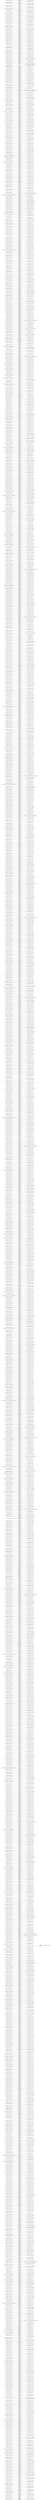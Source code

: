 digraph ar2dtool_diagram { 
rankdir=LR;
size="1501"
	"http://semanticscience.org/resource/SIO_001362" -> "http://semanticscience.org/resource/ToEncodeInformation" [ label = "owl:EquivalentClass" ];
	"http://semanticscience.org/resource/SIO_000436" -> "http://semanticscience.org/resource/InformationalQuality" [ label = "owl:EquivalentClass" ];
	"http://semanticscience.org/resource/SomeOfTheTime" -> "http://semanticscience.org/resource/SIO_001290" [ label = "owl:EquivalentClass" ];
	"http://semanticscience.org/resource/SIO_001277" -> "http://semanticscience.org/resource/hasDataItem" [ label = "owl:EquivalentProperty" ];
	"http://semanticscience.org/resource/isCapabilityOf" -> "http://semanticscience.org/resource/SIO_000646" [ label = "owl:EquivalentProperty" ];
	"http://semanticscience.org/resource/ChemicalTransport" -> "http://semanticscience.org/resource/SIO_010283" [ label = "owl:EquivalentClass" ];
	"http://semanticscience.org/resource/isBroadMatchTo" -> "http://semanticscience.org/resource/SIO_000491" [ label = "owl:EquivalentProperty" ];
	"http://semanticscience.org/resource/Triangle" -> "http://semanticscience.org/resource/SIO_000520" [ label = "owl:EquivalentClass" ];
	"http://semanticscience.org/resource/SIO_000977" -> "http://semanticscience.org/resource/Syllable" [ label = "owl:EquivalentClass" ];
	"http://semanticscience.org/resource/SIO_010371" -> "http://semanticscience.org/resource/ToLoseAnElectron" [ label = "owl:EquivalentClass" ];
	"http://semanticscience.org/resource/SpecializedMaterialEntity" -> "http://semanticscience.org/resource/SIO_010410" [ label = "owl:EquivalentClass" ];
	"http://semanticscience.org/resource/SoftwareMethod" -> "http://semanticscience.org/resource/SIO_000098" [ label = "owl:EquivalentClass" ];
	"http://semanticscience.org/resource/Correlation" -> "http://semanticscience.org/resource/SIO_000923" [ label = "owl:EquivalentClass" ];
	"http://semanticscience.org/resource/Purpose" -> "http://semanticscience.org/resource/SIO_000359" [ label = "owl:EquivalentClass" ];
	"http://semanticscience.org/resource/SIO_000500" -> "http://semanticscience.org/resource/PolygonVertex" [ label = "owl:EquivalentClass" ];
	"http://semanticscience.org/resource/SIO_000494" -> "http://semanticscience.org/resource/ToActivelyInteractWith" [ label = "owl:EquivalentClass" ];
	"http://semanticscience.org/resource/isSimilarTo" -> "http://semanticscience.org/resource/SIO_000283" [ label = "owl:EquivalentProperty" ];
	"http://semanticscience.org/resource/SIO_010286" -> "http://semanticscience.org/resource/MolecularComplexDissociation" [ label = "owl:EquivalentClass" ];
	"http://semanticscience.org/resource/SIO_001341" -> "http://semanticscience.org/resource/ContainmentQuality" [ label = "owl:EquivalentClass" ];
	"http://semanticscience.org/resource/SIO_000415" -> "http://semanticscience.org/resource/GeopoliticalRegion" [ label = "owl:EquivalentClass" ];
	"http://semanticscience.org/resource/ChemicalElement" -> "http://semanticscience.org/resource/SIO_010037" [ label = "owl:EquivalentClass" ];
	"http://semanticscience.org/resource/Virtual" -> "http://semanticscience.org/resource/SIO_000962" [ label = "owl:EquivalentClass" ];
	"http://semanticscience.org/resource/PlutoniumAtom" -> "http://semanticscience.org/resource/SIO_011108" [ label = "owl:EquivalentClass" ];
	"http://semanticscience.org/resource/Document" -> "http://semanticscience.org/resource/SIO_000148" [ label = "owl:EquivalentClass" ];
	"http://semanticscience.org/resource/Grief" -> "http://semanticscience.org/resource/SIO_000842" [ label = "owl:EquivalentClass" ];
	"http://semanticscience.org/resource/BariumAtom" -> "http://semanticscience.org/resource/SIO_011055" [ label = "owl:EquivalentClass" ];
	"http://semanticscience.org/resource/SIO_001256" -> "http://semanticscience.org/resource/PharmacodynamicPathway" [ label = "owl:EquivalentClass" ];
	"http://semanticscience.org/resource/isAlternateOf" -> "http://semanticscience.org/resource/SIO_001098" [ label = "owl:EquivalentProperty" ];
	"http://semanticscience.org/resource/SIO_000956" -> "http://semanticscience.org/resource/Device" [ label = "owl:EquivalentClass" ];
	"http://semanticscience.org/resource/HomocyclicRing" -> "http://semanticscience.org/resource/SIO_010783" [ label = "owl:EquivalentClass" ];
	"http://semanticscience.org/resource/SoftwareEntity" -> "http://semanticscience.org/resource/SIO_000097" [ label = "owl:EquivalentClass" ];
	"http://semanticscience.org/resource/SIO_000473" -> "http://semanticscience.org/resource/PrimaryGraphTitle" [ label = "owl:EquivalentClass" ];
	"http://semanticscience.org/resource/RNATranscriptComponent" -> "http://semanticscience.org/resource/SIO_010095" [ label = "owl:EquivalentClass" ];
	"http://semanticscience.org/resource/3%27SpliceSite" -> "http://semanticscience.org/resource/SIO_001223" [ label = "owl:EquivalentClass" ];
	"http://semanticscience.org/resource/SIO_001320" -> "http://semanticscience.org/resource/CellularPhoneNumber" [ label = "owl:EquivalentClass" ];
	"http://semanticscience.org/resource/FusionGene-diseaseAssociation" -> "http://semanticscience.org/resource/SIO_001348" [ label = "owl:EquivalentClass" ];
	"http://semanticscience.org/resource/SIO_000388" -> "http://semanticscience.org/resource/ToAssemble" [ label = "owl:EquivalentClass" ];
	"http://semanticscience.org/resource/isLocatedIn" -> "http://semanticscience.org/resource/SIO_000061" [ label = "owl:EquivalentProperty" ];
	"http://semanticscience.org/resource/Polymer" -> "http://semanticscience.org/resource/SIO_000314" [ label = "owl:EquivalentClass" ];
	"http://semanticscience.org/resource/ReferencingCell" -> "http://semanticscience.org/resource/SIO_000760" [ label = "owl:EquivalentClass" ];
	"http://semanticscience.org/resource/Symbol" -> "http://semanticscience.org/resource/SIO_000105" [ label = "owl:EquivalentClass" ];
	"http://semanticscience.org/resource/TickMark" -> "http://semanticscience.org/resource/SIO_000513" [ label = "owl:EquivalentClass" ];
	"http://semanticscience.org/resource/FranciumAtom" -> "http://semanticscience.org/resource/SIO_011072" [ label = "owl:EquivalentClass" ];
	"http://semanticscience.org/resource/SIO_001235" -> "http://semanticscience.org/resource/Non-proteinCodingRNAncRNA" [ label = "owl:EquivalentClass" ];
	"http://semanticscience.org/resource/SIO_000309" -> "http://semanticscience.org/resource/VolumeNumber" [ label = "owl:EquivalentClass" ];
	"http://semanticscience.org/resource/SIO_000935" -> "http://semanticscience.org/resource/Treemap" [ label = "owl:EquivalentClass" ];
	"http://semanticscience.org/resource/LegalName" -> "http://semanticscience.org/resource/SIO_000184" [ label = "owl:EquivalentClass" ];
	"http://semanticscience.org/resource/Dendrogram" -> "http://semanticscience.org/resource/SIO_000948" [ label = "owl:EquivalentClass" ];
	"http://semanticscience.org/resource/SIO_000452" -> "http://semanticscience.org/resource/X-axis" [ label = "owl:EquivalentClass" ];
	"http://semanticscience.org/resource/NonToxic" -> "http://semanticscience.org/resource/SIO_001010" [ label = "owl:EquivalentClass" ];
	"http://semanticscience.org/resource/MaterialBoundary" -> "http://semanticscience.org/resource/SIO_000022" [ label = "owl:EquivalentClass" ];
	"http://semanticscience.org/resource/ProcessNumber" -> "http://semanticscience.org/resource/SIO_000305" [ label = "owl:EquivalentClass" ];
	"http://semanticscience.org/resource/FamilyHistory" -> "http://semanticscience.org/resource/SIO_010060" [ label = "owl:EquivalentClass" ];
	"http://semanticscience.org/resource/YtterbiumAtom" -> "http://semanticscience.org/resource/SIO_011102" [ label = "owl:EquivalentClass" ];
	"http://semanticscience.org/resource/isProperPartOf" -> "http://semanticscience.org/resource/SIO_000093" [ label = "owl:EquivalentProperty" ];
	"http://semanticscience.org/resource/SmallCytoplasmicRNAscRNAGene" -> "http://semanticscience.org/resource/SIO_001227" [ label = "owl:EquivalentClass" ];
	"http://semanticscience.org/resource/SIO_001293" -> "http://semanticscience.org/resource/QualityDescriptor" [ label = "owl:EquivalentClass" ];
	"http://semanticscience.org/resource/SIO_000367" -> "http://semanticscience.org/resource/Variable" [ label = "owl:EquivalentClass" ];
	"http://semanticscience.org/resource/StudySubject" -> "http://semanticscience.org/resource/SIO_000399" [ label = "owl:EquivalentClass" ];
	"http://semanticscience.org/resource/PrimaryActiveTransport" -> "http://semanticscience.org/resource/SIO_000577" [ label = "owl:EquivalentClass" ];
	"http://semanticscience.org/resource/SIO_000993" -> "http://semanticscience.org/resource/Chemical-diseaseAssociation" [ label = "owl:EquivalentClass" ];
	"http://semanticscience.org/resource/Description" -> "http://semanticscience.org/resource/SIO_000136" [ label = "owl:EquivalentClass" ];
	"http://semanticscience.org/resource/EpimerAssociation" -> "http://semanticscience.org/resource/SIO_001337" [ label = "owl:EquivalentClass" ];
	"http://semanticscience.org/resource/SIO_001214" -> "http://semanticscience.org/resource/Moderate" [ label = "owl:EquivalentClass" ];
	"http://semanticscience.org/resource/Opinion" -> "http://semanticscience.org/resource/SIO_001004" [ label = "owl:EquivalentClass" ];
	"http://semanticscience.org/resource/SIO_010785" -> "http://semanticscience.org/resource/Allotrope" [ label = "owl:EquivalentClass" ];
	"http://semanticscience.org/resource/HomogeneousSubstance" -> "http://semanticscience.org/resource/SIO_010463" [ label = "owl:EquivalentClass" ];
	"http://semanticscience.org/resource/SIO_000914" -> "http://semanticscience.org/resource/BinaryScale" [ label = "owl:EquivalentClass" ];
	"http://semanticscience.org/resource/ToRecord" -> "http://semanticscience.org/resource/SIO_000344" [ label = "owl:EquivalentClass" ];
	"http://semanticscience.org/resource/SIO_000431" -> "http://semanticscience.org/resource/Century" [ label = "owl:EquivalentClass" ];
	"http://semanticscience.org/resource/SIO_001129" -> "http://semanticscience.org/resource/RegulationOfMolecularDegradation" [ label = "owl:EquivalentClass" ];
	"http://semanticscience.org/resource/MultipleSequenceAlignment" -> "http://semanticscience.org/resource/SIO_010067" [ label = "owl:EquivalentClass" ];
	"http://semanticscience.org/resource/Straight" -> "http://semanticscience.org/resource/SIO_000538" [ label = "owl:EquivalentClass" ];
	"http://semanticscience.org/resource/SIO_000829" -> "http://semanticscience.org/resource/Dread" [ label = "owl:EquivalentClass" ];
	"http://semanticscience.org/resource/ArgonAtom" -> "http://semanticscience.org/resource/SIO_011017" [ label = "owl:EquivalentClass" ];
	"http://semanticscience.org/resource/DataPoint" -> "http://semanticscience.org/resource/SIO_000465" [ label = "owl:EquivalentClass" ];
	"http://semanticscience.org/resource/SIO_001272" -> "http://semanticscience.org/resource/CircularlyHelical" [ label = "owl:EquivalentClass" ];
	"http://semanticscience.org/resource/MolecularSite" -> "http://semanticscience.org/resource/SIO_010049" [ label = "owl:EquivalentClass" ];
	"http://semanticscience.org/resource/SIO_000346" -> "http://semanticscience.org/resource/ToHeat" [ label = "owl:EquivalentClass" ];
	"http://semanticscience.org/resource/MulticellularOrganism" -> "http://semanticscience.org/resource/SIO_010375" [ label = "owl:EquivalentClass" ];
	"http://semanticscience.org/resource/StatusDescriptor" -> "http://semanticscience.org/resource/SIO_001326" [ label = "owl:EquivalentClass" ];
	"http://semanticscience.org/resource/SIO_000972" -> "http://semanticscience.org/resource/hasLastPart" [ label = "owl:EquivalentProperty" ];
	"http://semanticscience.org/resource/InsertionVariantRole" -> "http://semanticscience.org/resource/SIO_000480" [ label = "owl:EquivalentClass" ];
	"http://semanticscience.org/resource/isBroaderThant" -> "http://semanticscience.org/resource/SIO_000422" [ label = "owl:EquivalentProperty" ];
	"http://semanticscience.org/resource/SIO_001187" -> "http://semanticscience.org/resource/DatabaseRow" [ label = "owl:EquivalentClass" ];
	"http://semanticscience.org/resource/Parameter" -> "http://semanticscience.org/resource/SIO_000144" [ label = "owl:EquivalentClass" ];
	"http://semanticscience.org/resource/SIO_000887" -> "http://semanticscience.org/resource/BufferRole" [ label = "owl:EquivalentClass" ];
	"http://semanticscience.org/resource/SIO_000410" -> "http://semanticscience.org/resource/Anger" [ label = "owl:EquivalentClass" ];
	"http://semanticscience.org/resource/SIO_001108" -> "http://semanticscience.org/resource/CentralityMeasure" [ label = "owl:EquivalentClass" ];
	"http://semanticscience.org/resource/SIO_000808" -> "http://semanticscience.org/resource/PartialNegativeCharge" [ label = "owl:EquivalentClass" ];
	"http://semanticscience.org/resource/SIO_001251" -> "http://semanticscience.org/resource/LeftOpenInterval" [ label = "owl:EquivalentClass" ];
	"http://semanticscience.org/resource/MeasurementScale" -> "http://semanticscience.org/resource/SIO_000912" [ label = "owl:EquivalentClass" ];
	"http://semanticscience.org/resource/SIO_000325" -> "http://semanticscience.org/resource/overlapsWith" [ label = "owl:EquivalentProperty" ];
	"http://semanticscience.org/resource/ToCauseDisease" -> "http://semanticscience.org/resource/SIO_000547" [ label = "owl:EquivalentClass" ];
	"http://semanticscience.org/resource/VersionedDataset" -> "http://semanticscience.org/resource/SIO_001377" [ label = "owl:EquivalentClass" ];
	"http://semanticscience.org/resource/SIO_000951" -> "http://semanticscience.org/resource/Pain" [ label = "owl:EquivalentClass" ];
	"http://semanticscience.org/resource/GlobalMinimalStationaryPoint" -> "http://semanticscience.org/resource/SIO_000467" [ label = "owl:EquivalentClass" ];
	"http://semanticscience.org/resource/ResultsSection" -> "http://semanticscience.org/resource/SIO_000200" [ label = "owl:EquivalentClass" ];
	"http://semanticscience.org/resource/SIO_001166" -> "http://semanticscience.org/resource/Annotation" [ label = "owl:EquivalentClass" ];
	"http://semanticscience.org/resource/DataAnalysis" -> "http://semanticscience.org/resource/SIO_001051" [ label = "owl:EquivalentClass" ];
	"http://semanticscience.org/resource/SIO_000866" -> "http://semanticscience.org/resource/Shock" [ label = "owl:EquivalentClass" ];
	"http://semanticscience.org/resource/EmailAddress" -> "http://semanticscience.org/resource/SIO_001323" [ label = "owl:EquivalentClass" ];
	"http://semanticscience.org/resource/EndDate" -> "http://semanticscience.org/resource/SIO_000032" [ label = "owl:EquivalentClass" ];
	"http://semanticscience.org/resource/SIO_000383" -> "http://semanticscience.org/resource/ToExcite" [ label = "owl:EquivalentClass" ];
	"http://semanticscience.org/resource/Base" -> "http://semanticscience.org/resource/SIO_010454" [ label = "owl:EquivalentClass" ];
	"http://semanticscience.org/resource/SIO_001230" -> "http://semanticscience.org/resource/TransferRNAtRNAGene" [ label = "owl:EquivalentClass" ];
	"http://semanticscience.org/resource/SIO_000304" -> "http://semanticscience.org/resource/Email" [ label = "owl:EquivalentClass" ];
	"http://semanticscience.org/resource/SIO_000298" -> "http://semanticscience.org/resource/Excerpt" [ label = "owl:EquivalentClass" ];
	"http://semanticscience.org/resource/Equation" -> "http://semanticscience.org/resource/SIO_000368" [ label = "owl:EquivalentClass" ];
	"http://semanticscience.org/resource/SIO_000930" -> "http://semanticscience.org/resource/MatrixChart" [ label = "owl:EquivalentClass" ];
	"http://semanticscience.org/resource/isMutualRoleOf" -> "http://semanticscience.org/resource/SIO_000710" [ label = "owl:EquivalentProperty" ];
	"http://semanticscience.org/resource/SIO_001145" -> "http://semanticscience.org/resource/RegulationOfObjectQuantity" [ label = "owl:EquivalentClass" ];
	"http://semanticscience.org/resource/SIO_000219" -> "http://semanticscience.org/resource/isSourceOf" [ label = "owl:EquivalentProperty" ];
	"http://semanticscience.org/resource/MolecularStructureFile" -> "http://semanticscience.org/resource/SIO_011120" [ label = "owl:EquivalentClass" ];
	"http://semanticscience.org/resource/Volume" -> "http://semanticscience.org/resource/SIO_000049" [ label = "owl:EquivalentClass" ];
	"http://semanticscience.org/resource/SIO_000845" -> "http://semanticscience.org/resource/Hurt" [ label = "owl:EquivalentClass" ];
	"http://semanticscience.org/resource/VanDerWaalsInteraction" -> "http://semanticscience.org/resource/SIO_010504" [ label = "owl:EquivalentClass" ];
	"http://semanticscience.org/resource/SIO_000362" -> "http://semanticscience.org/resource/satisfies" [ label = "owl:EquivalentProperty" ];
	"http://semanticscience.org/resource/ToIncreaseTheRateOfFormation" -> "http://semanticscience.org/resource/SIO_000407" [ label = "owl:EquivalentClass" ];
	"http://semanticscience.org/resource/SIO_010780" -> "http://semanticscience.org/resource/Ring" [ label = "owl:EquivalentClass" ];
	"http://semanticscience.org/resource/SIO_000277" -> "http://semanticscience.org/resource/cites" [ label = "owl:EquivalentProperty" ];
	"http://semanticscience.org/resource/Haplotype" -> "http://semanticscience.org/resource/SIO_010042" [ label = "owl:EquivalentClass" ];
	"http://semanticscience.org/resource/Evidence" -> "http://semanticscience.org/resource/SIO_001394" [ label = "owl:EquivalentClass" ];
	"http://semanticscience.org/resource/Union" -> "http://semanticscience.org/resource/SIO_001116" [ label = "owl:EquivalentClass" ];
	"http://semanticscience.org/resource/Position" -> "http://semanticscience.org/resource/SIO_000056" [ label = "owl:EquivalentClass" ];
	"http://semanticscience.org/resource/SIO_001124" -> "http://semanticscience.org/resource/Gene-diseaseAssociationLinkedWithPost-translationalModification" [ label = "owl:EquivalentClass" ];
	"http://semanticscience.org/resource/MereologicalQuality" -> "http://semanticscience.org/resource/SIO_001338" [ label = "owl:EquivalentClass" ];
	"http://semanticscience.org/resource/SIO_000824" -> "http://semanticscience.org/resource/Depression" [ label = "owl:EquivalentClass" ];
	"http://semanticscience.org/resource/DepartmentChairRole" -> "http://semanticscience.org/resource/SIO_000875" [ label = "owl:EquivalentClass" ];
	"http://semanticscience.org/resource/SIO_000341" -> "http://semanticscience.org/resource/isManifestedAs" [ label = "owl:EquivalentProperty" ];
	"http://semanticscience.org/resource/SIO_001039" -> "http://semanticscience.org/resource/Written" [ label = "owl:EquivalentClass" ];
	"http://semanticscience.org/resource/Media" -> "http://semanticscience.org/resource/SIO_001194" [ label = "owl:EquivalentClass" ];
	"http://semanticscience.org/resource/SIO_000739" -> "http://semanticscience.org/resource/Planning" [ label = "owl:EquivalentClass" ];
	"http://semanticscience.org/resource/GenomicSequenceVariant" -> "http://semanticscience.org/resource/SIO_001381" [ label = "owl:EquivalentClass" ];
	"http://semanticscience.org/resource/SIO_001182" -> "http://semanticscience.org/resource/RibosomalRNAGene" [ label = "owl:EquivalentClass" ];
	"http://semanticscience.org/resource/ToStore" -> "http://semanticscience.org/resource/SIO_001361" [ label = "owl:EquivalentClass" ];
	"http://semanticscience.org/resource/SIO_000256" -> "http://semanticscience.org/resource/Proposition" [ label = "owl:EquivalentClass" ];
	"http://semanticscience.org/resource/DecreasedMolecularDegradationFromDecreasedRegulation" -> "http://semanticscience.org/resource/SIO_001200" [ label = "owl:EquivalentClass" ];
	"http://semanticscience.org/resource/SIO_000882" -> "http://semanticscience.org/resource/HostRole" [ label = "owl:EquivalentClass" ];
	"http://semanticscience.org/resource/PH" -> "http://semanticscience.org/resource/SIO_001089" [ label = "owl:EquivalentClass" ];
	"http://semanticscience.org/resource/SIO_010048" -> "http://semanticscience.org/resource/Male" [ label = "owl:EquivalentClass" ];
	"http://semanticscience.org/resource/SIO_001103" -> "http://semanticscience.org/resource/ToGainACovalentBond" [ label = "owl:EquivalentClass" ];
	"http://semanticscience.org/resource/SIO_001097" -> "http://semanticscience.org/resource/isGeneralizationOf" [ label = "owl:EquivalentProperty" ];
	"http://semanticscience.org/resource/SIO_010674" -> "http://semanticscience.org/resource/BinaryCompound" [ label = "owl:EquivalentClass" ];
	"http://semanticscience.org/resource/RightValueAxis" -> "http://semanticscience.org/resource/SIO_000460" [ label = "owl:EquivalentClass" ];
	"http://semanticscience.org/resource/SIO_000803" -> "http://semanticscience.org/resource/InhibitorRole" [ label = "owl:EquivalentClass" ];
	"http://semanticscience.org/resource/SIO_000797" -> "http://semanticscience.org/resource/SubstrateRole" [ label = "owl:EquivalentClass" ];
	"http://semanticscience.org/resource/OpenInterval" -> "http://semanticscience.org/resource/SIO_001248" [ label = "owl:EquivalentClass" ];
	"http://semanticscience.org/resource/SIO_000320" -> "http://semanticscience.org/resource/CoordinateSystem" [ label = "owl:EquivalentClass" ];
	"http://semanticscience.org/resource/SIO_001018" -> "http://semanticscience.org/resource/Ratio" [ label = "owl:EquivalentClass" ];
	"http://semanticscience.org/resource/SoundWave" -> "http://semanticscience.org/resource/SIO_000605" [ label = "owl:EquivalentClass" ];
	"http://semanticscience.org/resource/SIO_001161" -> "http://semanticscience.org/resource/NumberOfObjectsConsumed" [ label = "owl:EquivalentClass" ];
	"http://semanticscience.org/resource/Non-polarAdditionReaction" -> "http://semanticscience.org/resource/SIO_010520" [ label = "owl:EquivalentClass" ];
	"http://semanticscience.org/resource/SIO_000235" -> "http://semanticscience.org/resource/hasDisposition" [ label = "owl:EquivalentProperty" ];
	"http://semanticscience.org/resource/TechnetiumAtom" -> "http://semanticscience.org/resource/SIO_011042" [ label = "owl:EquivalentClass" ];
	"http://semanticscience.org/resource/SIO_000861" -> "http://semanticscience.org/resource/Regret" [ label = "owl:EquivalentClass" ];
	"http://semanticscience.org/resource/HeliumAtom" -> "http://semanticscience.org/resource/SIO_011003" [ label = "owl:EquivalentClass" ];
	"http://semanticscience.org/resource/ToRegulateTheRateOfFormation" -> "http://semanticscience.org/resource/SIO_000536" [ label = "owl:EquivalentClass" ];
	"http://semanticscience.org/resource/SIO_001076" -> "http://semanticscience.org/resource/MicroarrayExperiment" [ label = "owl:EquivalentClass" ];
	"http://semanticscience.org/resource/Diffusion" -> "http://semanticscience.org/resource/SIO_000564" [ label = "owl:EquivalentClass" ];
	"http://semanticscience.org/resource/Mild" -> "http://semanticscience.org/resource/SIO_001213" [ label = "owl:EquivalentClass" ];
	"http://semanticscience.org/resource/SIO_000776" -> "http://semanticscience.org/resource/Object" [ label = "owl:EquivalentClass" ];
	"http://semanticscience.org/resource/ActiveSite" -> "http://semanticscience.org/resource/SIO_010041" [ label = "owl:EquivalentClass" ];
	"http://semanticscience.org/resource/SIO_000293" -> "http://semanticscience.org/resource/isWeaklyInteractingWithtransitive" [ label = "owl:EquivalentProperty" ];
	"http://semanticscience.org/resource/NucleophilicAdditionReaction" -> "http://semanticscience.org/resource/SIO_010522" [ label = "owl:EquivalentClass" ];
	"http://semanticscience.org/resource/SIO_010085" -> "http://semanticscience.org/resource/GeneRegulatoryComponent" [ label = "owl:EquivalentClass" ];
	"http://semanticscience.org/resource/SIO_001140" -> "http://semanticscience.org/resource/IncreasedSpatialExtentOfProcessFromIncreasedRegulation" [ label = "owl:EquivalentClass" ];
	"http://semanticscience.org/resource/SIO_000214" -> "http://semanticscience.org/resource/isConcretizationOf" [ label = "owl:EquivalentProperty" ];
	"http://semanticscience.org/resource/Pain" -> "http://semanticscience.org/resource/SIO_000951" [ label = "owl:EquivalentClass" ];
	"http://semanticscience.org/resource/TimeInstant" -> "http://semanticscience.org/resource/SIO_000418" [ label = "owl:EquivalentClass" ];
	"http://semanticscience.org/resource/SIO_000840" -> "http://semanticscience.org/resource/Happiness" [ label = "owl:EquivalentClass" ];
	"http://semanticscience.org/resource/IonicInteraction" -> "http://semanticscience.org/resource/SIO_010496" [ label = "owl:EquivalentClass" ];
	"http://semanticscience.org/resource/SIO_001055" -> "http://semanticscience.org/resource/Observing" [ label = "owl:EquivalentClass" ];
	"http://semanticscience.org/resource/Sentence" -> "http://semanticscience.org/resource/SIO_000113" [ label = "owl:EquivalentClass" ];
	"http://semanticscience.org/resource/SIO_000129" -> "http://semanticscience.org/resource/OntologyDocument" [ label = "owl:EquivalentClass" ];
	"http://semanticscience.org/resource/SIO_000755" -> "http://semanticscience.org/resource/Cellinformational" [ label = "owl:EquivalentClass" ];
	"http://semanticscience.org/resource/ToInteractWith" -> "http://semanticscience.org/resource/SIO_000701" [ label = "owl:EquivalentClass" ];
	"http://semanticscience.org/resource/hasBoundary" -> "http://semanticscience.org/resource/SIO_000054" [ label = "owl:EquivalentProperty" ];
	"http://semanticscience.org/resource/ChargeQuality" -> "http://semanticscience.org/resource/SIO_010442" [ label = "owl:EquivalentClass" ];
	"http://semanticscience.org/resource/Ratio" -> "http://semanticscience.org/resource/SIO_001018" [ label = "owl:EquivalentClass" ];
	"http://semanticscience.org/resource/SIO_000272" -> "http://semanticscience.org/resource/isVariantOf" [ label = "owl:EquivalentProperty" ];
	"http://semanticscience.org/resource/SemanticWebService" -> "http://semanticscience.org/resource/SIO_001189" [ label = "owl:EquivalentClass" ];
	"http://semanticscience.org/resource/CellularPhoneNumber" -> "http://semanticscience.org/resource/SIO_001320" [ label = "owl:EquivalentClass" ];
	"http://semanticscience.org/resource/SIO_010064" -> "http://semanticscience.org/resource/5%27UntranslatedRegion" [ label = "owl:EquivalentClass" ];
	"http://semanticscience.org/resource/ArrowedLineSegment" -> "http://semanticscience.org/resource/SIO_000522" [ label = "owl:EquivalentClass" ];
	"http://semanticscience.org/resource/AromaticRing" -> "http://semanticscience.org/resource/SIO_010781" [ label = "owl:EquivalentClass" ];
	"http://semanticscience.org/resource/Happiness" -> "http://semanticscience.org/resource/SIO_000840" [ label = "owl:EquivalentClass" ];
	"http://semanticscience.org/resource/Table" -> "http://semanticscience.org/resource/SIO_000419" [ label = "owl:EquivalentClass" ];
	"http://semanticscience.org/resource/ToPassivelyInteractWith" -> "http://semanticscience.org/resource/SIO_000639" [ label = "owl:EquivalentClass" ];
	"http://semanticscience.org/resource/ToBeCompared" -> "http://semanticscience.org/resource/SIO_000722" [ label = "owl:EquivalentClass" ];
	"http://semanticscience.org/resource/SIO_001034" -> "http://semanticscience.org/resource/Reviewed" [ label = "owl:EquivalentClass" ];
	"http://semanticscience.org/resource/SIO_000108" -> "http://semanticscience.org/resource/Character" [ label = "owl:EquivalentClass" ];
	"http://semanticscience.org/resource/ToChangeEnergetically" -> "http://semanticscience.org/resource/SIO_000385" [ label = "owl:EquivalentClass" ];
	"http://semanticscience.org/resource/SIO_000734" -> "http://semanticscience.org/resource/isGreaterThan" [ label = "owl:EquivalentProperty" ];
	"http://semanticscience.org/resource/SIO_000251" -> "http://semanticscience.org/resource/isImmediatelyPrecededBy" [ label = "owl:EquivalentProperty" ];
	"http://semanticscience.org/resource/SIO_010526" -> "http://semanticscience.org/resource/ChemicalReactionPathway" [ label = "owl:EquivalentClass" ];
	"http://semanticscience.org/resource/Organism" -> "http://semanticscience.org/resource/SIO_010000" [ label = "owl:EquivalentClass" ];
	"http://semanticscience.org/resource/SIO_000649" -> "http://semanticscience.org/resource/InformationProcessing" [ label = "owl:EquivalentClass" ];
	"http://semanticscience.org/resource/SIO_010043" -> "http://semanticscience.org/resource/Protein" [ label = "owl:EquivalentClass" ];
	"http://semanticscience.org/resource/BinaryScale" -> "http://semanticscience.org/resource/SIO_000914" [ label = "owl:EquivalentClass" ];
	"http://semanticscience.org/resource/ToRetrieve" -> "http://semanticscience.org/resource/SIO_001358" [ label = "owl:EquivalentClass" ];
	"http://semanticscience.org/resource/SIO_001092" -> "http://semanticscience.org/resource/StructuralQuality" [ label = "owl:EquivalentClass" ];
	"http://semanticscience.org/resource/SIO_000166" -> "http://semanticscience.org/resource/Honor%27sThesis" [ label = "owl:EquivalentClass" ];
	"http://semanticscience.org/resource/SIO_000792" -> "http://semanticscience.org/resource/SequenceEndPosition" [ label = "owl:EquivalentClass" ];
	"http://semanticscience.org/resource/VersionLabel" -> "http://semanticscience.org/resource/SIO_000653" [ label = "owl:EquivalentClass" ];
	"http://semanticscience.org/resource/SIO_001013" -> "http://semanticscience.org/resource/Age" [ label = "owl:EquivalentClass" ];
	"http://semanticscience.org/resource/VariantRole" -> "http://semanticscience.org/resource/SIO_000479" [ label = "owl:EquivalentClass" ];
	"http://semanticscience.org/resource/BubbleChart" -> "http://semanticscience.org/resource/SIO_000933" [ label = "owl:EquivalentClass" ];
	"http://semanticscience.org/resource/SIO_000713" -> "http://semanticscience.org/resource/DoctorRole" [ label = "owl:EquivalentClass" ];
	"http://semanticscience.org/resource/SIO_011106" -> "http://semanticscience.org/resource/UraniumAtom" [ label = "owl:EquivalentClass" ];
	"http://semanticscience.org/resource/VolumeNumber" -> "http://semanticscience.org/resource/SIO_000309" [ label = "owl:EquivalentClass" ];
	"http://semanticscience.org/resource/isXenologousTo" -> "http://semanticscience.org/resource/SIO_000634" [ label = "owl:EquivalentProperty" ];
	"http://semanticscience.org/resource/SIO_000230" -> "http://semanticscience.org/resource/hasInput" [ label = "owl:EquivalentProperty" ];
	"http://semanticscience.org/resource/SIO_010505" -> "http://semanticscience.org/resource/BaseStack" [ label = "owl:EquivalentClass" ];
	"http://semanticscience.org/resource/SIO_010499" -> "http://semanticscience.org/resource/DoubleBond" [ label = "owl:EquivalentClass" ];
	"http://semanticscience.org/resource/Irritability" -> "http://semanticscience.org/resource/SIO_001286" [ label = "owl:EquivalentClass" ];
	"http://semanticscience.org/resource/SIO_000628" -> "http://semanticscience.org/resource/refersTo" [ label = "owl:EquivalentProperty" ];
	"http://semanticscience.org/resource/GeographicPosition" -> "http://semanticscience.org/resource/SIO_000013" [ label = "owl:EquivalentClass" ];
	"http://semanticscience.org/resource/SIO_010022" -> "http://semanticscience.org/resource/SecondaryStructureDescriptor" [ label = "owl:EquivalentClass" ];
	"http://semanticscience.org/resource/SIO_001071" -> "http://semanticscience.org/resource/TextSpanStartPosition" [ label = "owl:EquivalentClass" ];
	"http://semanticscience.org/resource/SIO_000145" -> "http://semanticscience.org/resource/isLocationOf" [ label = "owl:EquivalentProperty" ];
	"http://semanticscience.org/resource/TechnicalReport" -> "http://semanticscience.org/resource/SIO_000164" [ label = "owl:EquivalentClass" ];
	"http://semanticscience.org/resource/SIO_000771" -> "http://semanticscience.org/resource/VersionedRecord" [ label = "owl:EquivalentClass" ];
	"http://semanticscience.org/resource/RedoxReaction" -> "http://semanticscience.org/resource/SIO_010509" [ label = "owl:EquivalentClass" ];
	"http://semanticscience.org/resource/CatalyticRole" -> "http://semanticscience.org/resource/SIO_000796" [ label = "owl:EquivalentClass" ];
	"http://semanticscience.org/resource/Function" -> "http://semanticscience.org/resource/SIO_000017" [ label = "owl:EquivalentClass" ];
	"http://semanticscience.org/resource/ProcessQuality" -> "http://semanticscience.org/resource/SIO_000027" [ label = "owl:EquivalentClass" ];
	"http://semanticscience.org/resource/Creating" -> "http://semanticscience.org/resource/SIO_000588" [ label = "owl:EquivalentClass" ];
	"http://semanticscience.org/resource/Hermaphrodite" -> "http://semanticscience.org/resource/SIO_000784" [ label = "owl:EquivalentClass" ];
	"http://semanticscience.org/resource/Hysteria" -> "http://semanticscience.org/resource/SIO_000846" [ label = "owl:EquivalentClass" ];
	"http://semanticscience.org/resource/SIO_000686" -> "http://semanticscience.org/resource/AcademicDepartment" [ label = "owl:EquivalentClass" ];
	"http://semanticscience.org/resource/Jealousy" -> "http://semanticscience.org/resource/SIO_000849" [ label = "owl:EquivalentClass" ];
	"http://semanticscience.org/resource/SIO_011079" -> "http://semanticscience.org/resource/HassiumAtom" [ label = "owl:EquivalentClass" ];
	"http://semanticscience.org/resource/SIO_010080" -> "http://semanticscience.org/resource/isTranscribedInto" [ label = "owl:EquivalentProperty" ];
	"http://semanticscience.org/resource/RegulationOfTranscription" -> "http://semanticscience.org/resource/SIO_001125" [ label = "owl:EquivalentClass" ];
	"http://semanticscience.org/resource/SIO_010001" -> "http://semanticscience.org/resource/Cell" [ label = "owl:EquivalentClass" ];
	"http://semanticscience.org/resource/SIO_001050" -> "http://semanticscience.org/resource/Sample" [ label = "owl:EquivalentClass" ];
	"http://semanticscience.org/resource/SIO_000124" -> "http://semanticscience.org/resource/Hypernym" [ label = "owl:EquivalentClass" ];
	"http://semanticscience.org/resource/SIO_000750" -> "http://semanticscience.org/resource/Database" [ label = "owl:EquivalentClass" ];
	"http://semanticscience.org/resource/AssertionalQualifier" -> "http://semanticscience.org/resource/SIO_001209" [ label = "owl:EquivalentClass" ];
	"http://semanticscience.org/resource/Ionsdaleite" -> "http://semanticscience.org/resource/SIO_010795" [ label = "owl:EquivalentClass" ];
	"http://semanticscience.org/resource/Primer" -> "http://semanticscience.org/resource/SIO_000779" [ label = "owl:EquivalentClass" ];
	"http://semanticscience.org/resource/MaintenanceOfQuantityOfObjectProduction" -> "http://semanticscience.org/resource/SIO_001152" [ label = "owl:EquivalentClass" ];
	"http://semanticscience.org/resource/CopyNumberVariation" -> "http://semanticscience.org/resource/SIO_001328" [ label = "owl:EquivalentClass" ];
	"http://semanticscience.org/resource/SIO_000039" -> "http://semanticscience.org/resource/Depth" [ label = "owl:EquivalentClass" ];
	"http://semanticscience.org/resource/isEncodedBy" -> "http://semanticscience.org/resource/SIO_010079" [ label = "owl:EquivalentProperty" ];
	"http://semanticscience.org/resource/DecreasedMolecularDegradationFromIncreasedRegulation" -> "http://semanticscience.org/resource/SIO_001202" [ label = "owl:EquivalentClass" ];
	"http://semanticscience.org/resource/Gene-diseaseBiomarkerAssociation" -> "http://semanticscience.org/resource/SIO_001121" [ label = "owl:EquivalentClass" ];
	"http://semanticscience.org/resource/SIO_000665" -> "http://semanticscience.org/resource/City" [ label = "owl:EquivalentClass" ];
	"http://semanticscience.org/resource/SIO_011058" -> "http://semanticscience.org/resource/TantalumAtom" [ label = "owl:EquivalentClass" ];
	"http://semanticscience.org/resource/PoorQuality" -> "http://semanticscience.org/resource/SIO_001295" [ label = "owl:EquivalentClass" ];
	"http://semanticscience.org/resource/SIO_000182" -> "http://semanticscience.org/resource/LastName" [ label = "owl:EquivalentClass" ];
	"http://semanticscience.org/resource/SIO_010457" -> "http://semanticscience.org/resource/Cation" [ label = "owl:EquivalentClass" ];
	"http://semanticscience.org/resource/Namespace" -> "http://semanticscience.org/resource/SIO_000067" [ label = "owl:EquivalentClass" ];
	"http://semanticscience.org/resource/SIO_000103" -> "http://semanticscience.org/resource/SoftwareScript" [ label = "owl:EquivalentClass" ];
	"http://semanticscience.org/resource/HeterogeneousSubstance" -> "http://semanticscience.org/resource/SIO_010462" [ label = "owl:EquivalentClass" ];
	"http://semanticscience.org/resource/SIO_000097" -> "http://semanticscience.org/resource/SoftwareEntity" [ label = "owl:EquivalentClass" ];
	"http://semanticscience.org/resource/SequenceEndPosition" -> "http://semanticscience.org/resource/SIO_000792" [ label = "owl:EquivalentClass" ];
	"http://semanticscience.org/resource/SIO_010521" -> "http://semanticscience.org/resource/FreeRadicalAddition" [ label = "owl:EquivalentClass" ];
	"http://semanticscience.org/resource/SIO_000644" -> "http://semanticscience.org/resource/hasRealizableProperty" [ label = "owl:EquivalentProperty" ];
	"http://semanticscience.org/resource/SoftwareApplication" -> "http://semanticscience.org/resource/SIO_000101" [ label = "owl:EquivalentClass" ];
	"http://semanticscience.org/resource/Conjunctionand" -> "http://semanticscience.org/resource/SIO_000239" [ label = "owl:EquivalentClass" ];
	"http://semanticscience.org/resource/SIO_011037" -> "http://semanticscience.org/resource/StrontiumAtom" [ label = "owl:EquivalentClass" ];
	"http://semanticscience.org/resource/Clause" -> "http://semanticscience.org/resource/SIO_000493" [ label = "owl:EquivalentClass" ];
	"http://semanticscience.org/resource/SIO_000161" -> "http://semanticscience.org/resource/Manual" [ label = "owl:EquivalentClass" ];
	"http://semanticscience.org/resource/SIO_010436" -> "http://semanticscience.org/resource/MolecularRegulator" [ label = "owl:EquivalentClass" ];
	"http://semanticscience.org/resource/Moderate" -> "http://semanticscience.org/resource/SIO_001214" [ label = "owl:EquivalentClass" ];
	"http://semanticscience.org/resource/SIO_000559" -> "http://semanticscience.org/resource/ChemicalSynthesis" [ label = "owl:EquivalentClass" ];
	"http://semanticscience.org/resource/MajorTickMark" -> "http://semanticscience.org/resource/SIO_000514" [ label = "owl:EquivalentClass" ];
	"http://semanticscience.org/resource/SIO_000076" -> "http://semanticscience.org/resource/Plan" [ label = "owl:EquivalentClass" ];
	"http://semanticscience.org/resource/IsomerizationReaction" -> "http://semanticscience.org/resource/SIO_010517" [ label = "owl:EquivalentClass" ];
	"http://semanticscience.org/resource/MatureMRNA" -> "http://semanticscience.org/resource/SIO_010096" [ label = "owl:EquivalentClass" ];
	"http://semanticscience.org/resource/SIO_011101" -> "http://semanticscience.org/resource/ThuliumAtom" [ label = "owl:EquivalentClass" ];
	"http://semanticscience.org/resource/SIO_011095" -> "http://semanticscience.org/resource/EuropiumAtom" [ label = "owl:EquivalentClass" ];
	"http://semanticscience.org/resource/SIO_010500" -> "http://semanticscience.org/resource/TripleBond" [ label = "owl:EquivalentClass" ];
	"http://semanticscience.org/resource/hasOutput" -> "http://semanticscience.org/resource/SIO_000229" [ label = "owl:EquivalentProperty" ];
	"http://semanticscience.org/resource/SIO_000623" -> "http://semanticscience.org/resource/OBOOntology" [ label = "owl:EquivalentClass" ];
	"http://semanticscience.org/resource/SIO_011016" -> "http://semanticscience.org/resource/ChlorineAtom" [ label = "owl:EquivalentClass" ];
	"http://semanticscience.org/resource/isRoleOf" -> "http://semanticscience.org/resource/SIO_000227" [ label = "owl:EquivalentProperty" ];
	"http://semanticscience.org/resource/SIO_000140" -> "http://semanticscience.org/resource/WebService" [ label = "owl:EquivalentClass" ];
	"http://semanticscience.org/resource/hasImplementation" -> "http://semanticscience.org/resource/SIO_000234" [ label = "owl:EquivalentProperty" ];
	"http://semanticscience.org/resource/SIO_010415" -> "http://semanticscience.org/resource/Host" [ label = "owl:EquivalentClass" ];
	"http://semanticscience.org/resource/SIO_000538" -> "http://semanticscience.org/resource/Straight" [ label = "owl:EquivalentClass" ];
	"http://semanticscience.org/resource/UniqueCell" -> "http://semanticscience.org/resource/SIO_000759" [ label = "owl:EquivalentClass" ];
	"http://semanticscience.org/resource/SIO_000055" -> "http://semanticscience.org/resource/Shape" [ label = "owl:EquivalentClass" ];
	"http://semanticscience.org/resource/isTransformedFrom" -> "http://semanticscience.org/resource/SIO_000657" [ label = "owl:EquivalentProperty" ];
	"http://semanticscience.org/resource/hasProperty" -> "http://semanticscience.org/resource/SIO_000223" [ label = "owl:EquivalentProperty" ];
	"http://semanticscience.org/resource/SIO_000681" -> "http://semanticscience.org/resource/hasEndTime" [ label = "owl:EquivalentProperty" ];
	"http://semanticscience.org/resource/CircularlyHelical" -> "http://semanticscience.org/resource/SIO_001272" [ label = "owl:EquivalentClass" ];
	"http://semanticscience.org/resource/SIO_011074" -> "http://semanticscience.org/resource/ActiniumAtom" [ label = "owl:EquivalentClass" ];
	"http://semanticscience.org/resource/SIO_001379" -> "http://semanticscience.org/resource/ProteinDomain" [ label = "owl:EquivalentClass" ];
	"http://semanticscience.org/resource/Fear" -> "http://semanticscience.org/resource/SIO_000837" [ label = "owl:EquivalentClass" ];
	"http://semanticscience.org/resource/isProductOf" -> "http://semanticscience.org/resource/SIO_000311" [ label = "owl:EquivalentProperty" ];
	"http://semanticscience.org/resource/SIO_000602" -> "http://semanticscience.org/resource/ComputationalEntity" [ label = "owl:EquivalentClass" ];
	"http://semanticscience.org/resource/SIO_000596" -> "http://semanticscience.org/resource/DataStorageDevice" [ label = "owl:EquivalentClass" ];
	"http://semanticscience.org/resource/CartesianCoordinate" -> "http://semanticscience.org/resource/SIO_000072" [ label = "owl:EquivalentClass" ];
	"http://semanticscience.org/resource/SIO_000517" -> "http://semanticscience.org/resource/Quadrilateral" [ label = "owl:EquivalentClass" ];
	"http://semanticscience.org/resource/isCitedBy" -> "http://semanticscience.org/resource/SIO_000278" [ label = "owl:EquivalentProperty" ];
	"http://semanticscience.org/resource/hasPart" -> "http://semanticscience.org/resource/SIO_000028" [ label = "owl:EquivalentProperty" ];
	"http://semanticscience.org/resource/SIO_000034" -> "http://semanticscience.org/resource/Completed" [ label = "owl:EquivalentClass" ];
	"http://semanticscience.org/resource/isDissimilarTo" -> "http://semanticscience.org/resource/SIO_000495" [ label = "owl:EquivalentProperty" ];
	"http://semanticscience.org/resource/Anion" -> "http://semanticscience.org/resource/SIO_010458" [ label = "owl:EquivalentClass" ];
	"http://semanticscience.org/resource/SodiumAtom" -> "http://semanticscience.org/resource/SIO_011010" [ label = "owl:EquivalentClass" ];
	"http://semanticscience.org/resource/SIO_010309" -> "http://semanticscience.org/resource/Catabolism" [ label = "owl:EquivalentClass" ];
	"http://semanticscience.org/resource/SIO_000660" -> "http://semanticscience.org/resource/Hole" [ label = "owl:EquivalentClass" ];
	"http://semanticscience.org/resource/RecordIdentifier" -> "http://semanticscience.org/resource/SIO_000729" [ label = "owl:EquivalentClass" ];
	"http://semanticscience.org/resource/SIO_011053" -> "http://semanticscience.org/resource/XenonAtom" [ label = "owl:EquivalentClass" ];
	"http://semanticscience.org/resource/SIO_001358" -> "http://semanticscience.org/resource/ToRetrieve" [ label = "owl:EquivalentClass" ];
	"http://semanticscience.org/resource/EndTime" -> "http://semanticscience.org/resource/SIO_000670" [ label = "owl:EquivalentClass" ];
	"http://semanticscience.org/resource/SIO_010452" -> "http://semanticscience.org/resource/MolecularPocket" [ label = "owl:EquivalentClass" ];
	"http://semanticscience.org/resource/isTransitivelyRelatedTo" -> "http://semanticscience.org/resource/SIO_001247" [ label = "owl:EquivalentProperty" ];
	"http://semanticscience.org/resource/Suicidal" -> "http://semanticscience.org/resource/SIO_001285" [ label = "owl:EquivalentClass" ];
	"http://semanticscience.org/resource/SIO_000575" -> "http://semanticscience.org/resource/Transporting" [ label = "owl:EquivalentClass" ];
	"http://semanticscience.org/resource/SIO_000092" -> "http://semanticscience.org/resource/Biopolymer" [ label = "owl:EquivalentClass" ];
	"http://semanticscience.org/resource/ProteinDomain" -> "http://semanticscience.org/resource/SIO_001379" [ label = "owl:EquivalentClass" ];
	"http://semanticscience.org/resource/SIO_010367" -> "http://semanticscience.org/resource/ToBeCombined" [ label = "owl:EquivalentClass" ];
	"http://semanticscience.org/resource/MostOfTheTime" -> "http://semanticscience.org/resource/SIO_001291" [ label = "owl:EquivalentClass" ];
	"http://semanticscience.org/resource/SIO_000013" -> "http://semanticscience.org/resource/GeographicPosition" [ label = "owl:EquivalentClass" ];
	"http://semanticscience.org/resource/QuantityModifier" -> "http://semanticscience.org/resource/SIO_001299" [ label = "owl:EquivalentClass" ];
	"http://semanticscience.org/resource/SIO_011032" -> "http://semanticscience.org/resource/ArsenicAtom" [ label = "owl:EquivalentClass" ];
	"http://semanticscience.org/resource/SIO_001337" -> "http://semanticscience.org/resource/EpimerAssociation" [ label = "owl:EquivalentClass" ];
	"http://semanticscience.org/resource/Conclusion" -> "http://semanticscience.org/resource/SIO_000262" [ label = "owl:EquivalentClass" ];
	"http://semanticscience.org/resource/MolecularStructureDescriptor" -> "http://semanticscience.org/resource/SIO_011121" [ label = "owl:EquivalentClass" ];
	"http://semanticscience.org/resource/SIO_010431" -> "http://semanticscience.org/resource/ControlRole" [ label = "owl:EquivalentClass" ];
	"http://semanticscience.org/resource/EinsteiniumAtom" -> "http://semanticscience.org/resource/SIO_011113" [ label = "owl:EquivalentClass" ];
	"http://semanticscience.org/resource/isMeasurementValueOf" -> "http://semanticscience.org/resource/SIO_000215" [ label = "owl:EquivalentProperty" ];
	"http://semanticscience.org/resource/QuaternaryStructure" -> "http://semanticscience.org/resource/SIO_010024" [ label = "owl:EquivalentClass" ];
	"http://semanticscience.org/resource/SIO_000554" -> "http://semanticscience.org/resource/Normal" [ label = "owl:EquivalentClass" ];
	"http://semanticscience.org/resource/Scatterplot" -> "http://semanticscience.org/resource/SIO_000423" [ label = "owl:EquivalentClass" ];
	"http://semanticscience.org/resource/Database" -> "http://semanticscience.org/resource/SIO_000750" [ label = "owl:EquivalentClass" ];
	"http://semanticscience.org/resource/SIO_000071" -> "http://semanticscience.org/resource/Coordinate" [ label = "owl:EquivalentClass" ];
	"http://semanticscience.org/resource/SIO_001401" -> "http://semanticscience.org/resource/positivelyRegulates" [ label = "owl:EquivalentProperty" ];
	"http://semanticscience.org/resource/SIO_010346" -> "http://semanticscience.org/resource/OrganicPolymer" [ label = "owl:EquivalentClass" ];
	"http://semanticscience.org/resource/SIO_011090" -> "http://semanticscience.org/resource/CeriumAtom" [ label = "owl:EquivalentClass" ];
	"http://semanticscience.org/resource/VerticalBarGraph" -> "http://semanticscience.org/resource/SIO_000445" [ label = "owl:EquivalentClass" ];
	"http://semanticscience.org/resource/ApartmentNumber" -> "http://semanticscience.org/resource/SIO_000768" [ label = "owl:EquivalentClass" ];
	"http://semanticscience.org/resource/SIO_001395" -> "http://semanticscience.org/resource/Carbohydrate" [ label = "owl:EquivalentClass" ];
	"http://semanticscience.org/resource/SIO_000469" -> "http://semanticscience.org/resource/GraphTitle" [ label = "owl:EquivalentClass" ];
	"http://semanticscience.org/resource/isRefutedBy" -> "http://semanticscience.org/resource/SIO_000774" [ label = "owl:EquivalentProperty" ];
	"http://semanticscience.org/resource/RESTWebService" -> "http://semanticscience.org/resource/SIO_001190" [ label = "owl:EquivalentClass" ];
	"http://semanticscience.org/resource/Gene-diseaseAssociationLinkedWithPost-translationalModification" -> "http://semanticscience.org/resource/SIO_001124" [ label = "owl:EquivalentClass" ];
	"http://semanticscience.org/resource/SIO_011011" -> "http://semanticscience.org/resource/MagnesiumAtom" [ label = "owl:EquivalentClass" ];
	"http://semanticscience.org/resource/SIO_001316" -> "http://semanticscience.org/resource/OrderedList" [ label = "owl:EquivalentClass" ];
	"http://semanticscience.org/resource/BetaStrand" -> "http://semanticscience.org/resource/SIO_010469" [ label = "owl:EquivalentClass" ];
	"http://semanticscience.org/resource/Intersection" -> "http://semanticscience.org/resource/SIO_001117" [ label = "owl:EquivalentClass" ];
	"http://semanticscience.org/resource/PassiveTransport" -> "http://semanticscience.org/resource/SIO_000562" [ label = "owl:EquivalentClass" ];
	"http://semanticscience.org/resource/Length" -> "http://semanticscience.org/resource/SIO_000041" [ label = "owl:EquivalentClass" ];
	"http://semanticscience.org/resource/SIO_010410" -> "http://semanticscience.org/resource/SpecializedMaterialEntity" [ label = "owl:EquivalentClass" ];
	"http://semanticscience.org/resource/SIO_000533" -> "http://semanticscience.org/resource/SurfaceNormal" [ label = "owl:EquivalentClass" ];
	"http://semanticscience.org/resource/DocumentVersion" -> "http://semanticscience.org/resource/SIO_000186" [ label = "owl:EquivalentClass" ];
	"http://semanticscience.org/resource/SIO_001374" -> "http://semanticscience.org/resource/Brief" [ label = "owl:EquivalentClass" ];
	"http://semanticscience.org/resource/SIO_000448" -> "http://semanticscience.org/resource/FigurePart" [ label = "owl:EquivalentClass" ];
	"http://semanticscience.org/resource/Rigid" -> "http://semanticscience.org/resource/SIO_001093" [ label = "owl:EquivalentClass" ];
	"http://semanticscience.org/resource/Workflow" -> "http://semanticscience.org/resource/SIO_000127" [ label = "owl:EquivalentClass" ];
	"http://semanticscience.org/resource/Slope" -> "http://semanticscience.org/resource/SIO_001184" [ label = "owl:EquivalentClass" ];
	"http://semanticscience.org/resource/ToBeExamined" -> "http://semanticscience.org/resource/SIO_000725" [ label = "owl:EquivalentClass" ];
	"http://semanticscience.org/resource/SIO_000591" -> "http://semanticscience.org/resource/Destroying" [ label = "owl:EquivalentClass" ];
	"http://semanticscience.org/resource/SIO_001289" -> "http://semanticscience.org/resource/Never" [ label = "owl:EquivalentClass" ];
	"http://semanticscience.org/resource/SIO_000989" -> "http://semanticscience.org/resource/SequenceAssembly" [ label = "owl:EquivalentClass" ];
	"http://semanticscience.org/resource/SIO_010383" -> "http://semanticscience.org/resource/DrugRegulatoryAuthority" [ label = "owl:EquivalentClass" ];
	"http://semanticscience.org/resource/Angst" -> "http://semanticscience.org/resource/SIO_000813" [ label = "owl:EquivalentClass" ];
	"http://semanticscience.org/resource/SIO_000512" -> "http://semanticscience.org/resource/LineSegment" [ label = "owl:EquivalentClass" ];
	"http://semanticscience.org/resource/MinorVersionNumber" -> "http://semanticscience.org/resource/SIO_001031" [ label = "owl:EquivalentClass" ];
	"http://semanticscience.org/resource/Number" -> "http://semanticscience.org/resource/SIO_000366" [ label = "owl:EquivalentClass" ];
	"http://semanticscience.org/resource/CentrifugationPellet" -> "http://semanticscience.org/resource/SIO_010424" [ label = "owl:EquivalentClass" ];
	"http://semanticscience.org/resource/SIO_010298" -> "http://semanticscience.org/resource/MedicalData" [ label = "owl:EquivalentClass" ];
	"http://semanticscience.org/resource/SIO_001353" -> "http://semanticscience.org/resource/SpecializedObject" [ label = "owl:EquivalentClass" ];
	"http://semanticscience.org/resource/SIO_000427" -> "http://semanticscience.org/resource/isNarrowerThan" [ label = "owl:EquivalentProperty" ];
	"http://semanticscience.org/resource/RegulationOfProcessDuration" -> "http://semanticscience.org/resource/SIO_001136" [ label = "owl:EquivalentClass" ];
	"http://semanticscience.org/resource/Emotion" -> "http://semanticscience.org/resource/SIO_000276" [ label = "owl:EquivalentClass" ];
	"http://semanticscience.org/resource/YttriumAtom" -> "http://semanticscience.org/resource/SIO_011038" [ label = "owl:EquivalentClass" ];
	"http://semanticscience.org/resource/ActiveIngredient" -> "http://semanticscience.org/resource/SIO_010077" [ label = "owl:EquivalentClass" ];
	"http://semanticscience.org/resource/SIO_000570" -> "http://semanticscience.org/resource/Movement" [ label = "owl:EquivalentClass" ];
	"http://semanticscience.org/resource/SIO_001268" -> "http://semanticscience.org/resource/ParentalTransmission" [ label = "owl:EquivalentClass" ];
	"http://semanticscience.org/resource/CationPiInteraction" -> "http://semanticscience.org/resource/SIO_010034" [ label = "owl:EquivalentClass" ];
	"http://semanticscience.org/resource/SIO_000968" -> "http://semanticscience.org/resource/PoisonRole" [ label = "owl:EquivalentClass" ];
	"http://semanticscience.org/resource/SIO_010362" -> "http://semanticscience.org/resource/Substrate" [ label = "owl:EquivalentClass" ];
	"http://semanticscience.org/resource/SIO_000485" -> "http://semanticscience.org/resource/Human" [ label = "owl:EquivalentClass" ];
	"http://semanticscience.org/resource/isCausallyRelatedFrom" -> "http://semanticscience.org/resource/SIO_000352" [ label = "owl:EquivalentProperty" ];
	"http://semanticscience.org/resource/isManifestationOf" -> "http://semanticscience.org/resource/SIO_000426" [ label = "owl:EquivalentProperty" ];
	"http://semanticscience.org/resource/Answer" -> "http://semanticscience.org/resource/SIO_000785" [ label = "owl:EquivalentClass" ];
	"http://semanticscience.org/resource/SIO_010277" -> "http://semanticscience.org/resource/Allele" [ label = "owl:EquivalentClass" ];
	"http://semanticscience.org/resource/SIO_001332" -> "http://semanticscience.org/resource/DirectedAcyclicGraph" [ label = "owl:EquivalentClass" ];
	"http://semanticscience.org/resource/SIO_000406" -> "http://semanticscience.org/resource/Academic" [ label = "owl:EquivalentClass" ];
	"http://semanticscience.org/resource/Population" -> "http://semanticscience.org/resource/SIO_001061" [ label = "owl:EquivalentClass" ];
	"http://semanticscience.org/resource/SIO_001247" -> "http://semanticscience.org/resource/isTransitivelyRelatedTo" [ label = "owl:EquivalentProperty" ];
	"http://semanticscience.org/resource/Cation" -> "http://semanticscience.org/resource/SIO_010457" [ label = "owl:EquivalentClass" ];
	"http://semanticscience.org/resource/isSubsequentVersionOf" -> "http://semanticscience.org/resource/SIO_000286" [ label = "owl:EquivalentProperty" ];
	"http://semanticscience.org/resource/SIO_000947" -> "http://semanticscience.org/resource/VennDiagram" [ label = "owl:EquivalentClass" ];
	"http://semanticscience.org/resource/RegulatoryAuthority" -> "http://semanticscience.org/resource/SIO_000619" [ label = "owl:EquivalentClass" ];
	"http://semanticscience.org/resource/SIO_010341" -> "http://semanticscience.org/resource/CovalentlyConnectedEntity" [ label = "owl:EquivalentClass" ];
	"http://semanticscience.org/resource/IncreasedSpatialExtentOfProcessFromIncreasedRegulation" -> "http://semanticscience.org/resource/SIO_001140" [ label = "owl:EquivalentClass" ];
	"http://semanticscience.org/resource/SIO_001390" -> "http://semanticscience.org/resource/ProteinCodingSequence" [ label = "owl:EquivalentClass" ];
	"http://semanticscience.org/resource/SIO_000464" -> "http://semanticscience.org/resource/DataSeries" [ label = "owl:EquivalentClass" ];
	"http://semanticscience.org/resource/CodingFrameOffset" -> "http://semanticscience.org/resource/SIO_001275" [ label = "owl:EquivalentClass" ];
	"http://semanticscience.org/resource/isTranscribedFrom" -> "http://semanticscience.org/resource/SIO_010081" [ label = "owl:EquivalentProperty" ];
	"http://semanticscience.org/resource/Awe" -> "http://semanticscience.org/resource/SIO_000818" [ label = "owl:EquivalentClass" ];
	"http://semanticscience.org/resource/SIO_001311" -> "http://semanticscience.org/resource/NeitherSatisfiedOrDissatisfiedQualifier" [ label = "owl:EquivalentClass" ];
	"http://semanticscience.org/resource/SIO_000379" -> "http://semanticscience.org/resource/Perception" [ label = "owl:EquivalentClass" ];
	"http://semanticscience.org/resource/SIO_001226" -> "http://semanticscience.org/resource/Trans-regulatoryElement" [ label = "owl:EquivalentClass" ];
	"http://semanticscience.org/resource/ToCleave" -> "http://semanticscience.org/resource/SIO_010349" [ label = "owl:EquivalentClass" ];
	"http://semanticscience.org/resource/UnicellularOrganism" -> "http://semanticscience.org/resource/SIO_010376" [ label = "owl:EquivalentClass" ];
	"http://semanticscience.org/resource/SIO_000926" -> "http://semanticscience.org/resource/RadioReceiver" [ label = "owl:EquivalentClass" ];
	"http://semanticscience.org/resource/isGreaterThan" -> "http://semanticscience.org/resource/SIO_000734" [ label = "owl:EquivalentProperty" ];
	"http://semanticscience.org/resource/DoubleDisplacementReaction" -> "http://semanticscience.org/resource/SIO_010513" [ label = "owl:EquivalentClass" ];
	"http://semanticscience.org/resource/Millenium" -> "http://semanticscience.org/resource/SIO_000432" [ label = "owl:EquivalentClass" ];
	"http://semanticscience.org/resource/SIO_000443" -> "http://semanticscience.org/resource/BarGraph" [ label = "owl:EquivalentClass" ];
	"http://semanticscience.org/resource/OrdinaryDifferentialEquation" -> "http://semanticscience.org/resource/SIO_000567" [ label = "owl:EquivalentClass" ];
	"http://semanticscience.org/resource/LeftClosedInterval" -> "http://semanticscience.org/resource/SIO_001254" [ label = "owl:EquivalentClass" ];
	"http://semanticscience.org/resource/Height" -> "http://semanticscience.org/resource/SIO_000040" [ label = "owl:EquivalentClass" ];
	"http://semanticscience.org/resource/Anger" -> "http://semanticscience.org/resource/SIO_000410" [ label = "owl:EquivalentClass" ];
	"http://semanticscience.org/resource/SIO_001284" -> "http://semanticscience.org/resource/Satisfaction" [ label = "owl:EquivalentClass" ];
	"http://semanticscience.org/resource/DeoxyribonucleicAcidPrimer" -> "http://semanticscience.org/resource/SIO_010093" [ label = "owl:EquivalentClass" ];
	"http://semanticscience.org/resource/OrganicMolecule" -> "http://semanticscience.org/resource/SIO_010072" [ label = "owl:EquivalentClass" ];
	"http://semanticscience.org/resource/Misery" -> "http://semanticscience.org/resource/SIO_000854" [ label = "owl:EquivalentClass" ];
	"http://semanticscience.org/resource/SIO_000358" -> "http://semanticscience.org/resource/Intent" [ label = "owl:EquivalentClass" ];
	"http://semanticscience.org/resource/SIO_000984" -> "http://semanticscience.org/resource/Genome" [ label = "owl:EquivalentClass" ];
	"http://semanticscience.org/resource/Suspended" -> "http://semanticscience.org/resource/SIO_000995" [ label = "owl:EquivalentClass" ];
	"http://semanticscience.org/resource/SIO_001205" -> "http://semanticscience.org/resource/IncreasedMolecularProductionFromDecreasedRegulation" [ label = "owl:EquivalentClass" ];
	"http://semanticscience.org/resource/SIO_001199" -> "http://semanticscience.org/resource/IncreasedMolecularDegradationFromIncreasedRegulation" [ label = "owl:EquivalentClass" ];
	"http://semanticscience.org/resource/SIO_010776" -> "http://semanticscience.org/resource/Diastereomer" [ label = "owl:EquivalentClass" ];
	"http://semanticscience.org/resource/SIO_000905" -> "http://semanticscience.org/resource/hasSubstrate" [ label = "owl:EquivalentProperty" ];
	"http://semanticscience.org/resource/SIO_000899" -> "http://semanticscience.org/resource/Chromosome" [ label = "owl:EquivalentClass" ];
	"http://semanticscience.org/resource/NomimalScale" -> "http://semanticscience.org/resource/SIO_000913" [ label = "owl:EquivalentClass" ];
	"http://semanticscience.org/resource/SIO_000422" -> "http://semanticscience.org/resource/isBroaderThant" [ label = "owl:EquivalentProperty" ];
	"http://semanticscience.org/resource/SIO_001263" -> "http://semanticscience.org/resource/Zygosity" [ label = "owl:EquivalentClass" ];
	"http://semanticscience.org/resource/SIO_000337" -> "http://semanticscience.org/resource/Objective" [ label = "owl:EquivalentClass" ];
	"http://semanticscience.org/resource/isOutputOf" -> "http://semanticscience.org/resource/SIO_000232" [ label = "owl:EquivalentProperty" ];
	"http://semanticscience.org/resource/SIO_000963" -> "http://semanticscience.org/resource/NotStarted" [ label = "owl:EquivalentClass" ];
	"http://semanticscience.org/resource/SIO_000480" -> "http://semanticscience.org/resource/InsertionVariantRole" [ label = "owl:EquivalentClass" ];
	"http://semanticscience.org/resource/StationaryPoint" -> "http://semanticscience.org/resource/SIO_000741" [ label = "owl:EquivalentClass" ];
	"http://semanticscience.org/resource/SecretaryRole" -> "http://semanticscience.org/resource/SIO_000727" [ label = "owl:EquivalentClass" ];
	"http://semanticscience.org/resource/SIO_001178" -> "http://semanticscience.org/resource/DoubleStrandedRNA" [ label = "owl:EquivalentClass" ];
	"http://semanticscience.org/resource/SIO_000878" -> "http://semanticscience.org/resource/GraduateStudentAdvisorRole" [ label = "owl:EquivalentClass" ];
	"http://semanticscience.org/resource/SIO_000401" -> "http://semanticscience.org/resource/YCartesianCoordinate" [ label = "owl:EquivalentClass" ];
	"http://semanticscience.org/resource/SIO_000395" -> "http://semanticscience.org/resource/ToRegulate" [ label = "owl:EquivalentClass" ];
	"http://semanticscience.org/resource/ToFreeze" -> "http://semanticscience.org/resource/SIO_000348" [ label = "owl:EquivalentClass" ];
	"http://semanticscience.org/resource/SIO_001242" -> "http://semanticscience.org/resource/isIdenticalTo" [ label = "owl:EquivalentProperty" ];
	"http://semanticscience.org/resource/SIO_000316" -> "http://semanticscience.org/resource/DesignSpecification" [ label = "owl:EquivalentClass" ];
	"http://semanticscience.org/resource/RegulationOfMolecularQuantity" -> "http://semanticscience.org/resource/SIO_001127" [ label = "owl:EquivalentClass" ];
	"http://semanticscience.org/resource/SIO_000942" -> "http://semanticscience.org/resource/NumericLabel" [ label = "owl:EquivalentClass" ];
	"http://semanticscience.org/resource/Zygosity" -> "http://semanticscience.org/resource/SIO_001263" [ label = "owl:EquivalentClass" ];
	"http://semanticscience.org/resource/SIO_001157" -> "http://semanticscience.org/resource/isResultOf" [ label = "owl:EquivalentProperty" ];
	"http://semanticscience.org/resource/RegulationOfObjectProduction" -> "http://semanticscience.org/resource/SIO_001151" [ label = "owl:EquivalentClass" ];
	"http://semanticscience.org/resource/SIO_000857" -> "http://semanticscience.org/resource/Pity" [ label = "owl:EquivalentClass" ];
	"http://semanticscience.org/resource/SIO_000374" -> "http://semanticscience.org/resource/ToReduceEnergy" [ label = "owl:EquivalentClass" ];
	"http://semanticscience.org/resource/ToCombine" -> "http://semanticscience.org/resource/SIO_010351" [ label = "owl:EquivalentClass" ];
	"http://semanticscience.org/resource/SIO_001221" -> "http://semanticscience.org/resource/ToDescribe" [ label = "owl:EquivalentClass" ];
	"http://semanticscience.org/resource/SIO_000289" -> "http://semanticscience.org/resource/Set" [ label = "owl:EquivalentClass" ];
	"http://semanticscience.org/resource/SIO_010792" -> "http://semanticscience.org/resource/CarbonNanofoam" [ label = "owl:EquivalentClass" ];
	"http://semanticscience.org/resource/SIO_000921" -> "http://semanticscience.org/resource/DependentVariable" [ label = "owl:EquivalentClass" ];
	"http://semanticscience.org/resource/InformationalEntityIdentifier" -> "http://semanticscience.org/resource/SIO_000731" [ label = "owl:EquivalentClass" ];
	"http://semanticscience.org/resource/OrdinalPosition" -> "http://semanticscience.org/resource/SIO_000613" [ label = "owl:EquivalentClass" ];
	"http://semanticscience.org/resource/AluminiumAtom" -> "http://semanticscience.org/resource/SIO_011012" [ label = "owl:EquivalentClass" ];
	"http://semanticscience.org/resource/measuredAt" -> "http://semanticscience.org/resource/SIO_000793" [ label = "owl:EquivalentProperty" ];
	"http://semanticscience.org/resource/SIO_001136" -> "http://semanticscience.org/resource/RegulationOfProcessDuration" [ label = "owl:EquivalentClass" ];
	"http://semanticscience.org/resource/SIO_000836" -> "http://semanticscience.org/resource/Excitement" [ label = "owl:EquivalentClass" ];
	"http://semanticscience.org/resource/Sadness" -> "http://semanticscience.org/resource/SIO_000863" [ label = "owl:EquivalentClass" ];
	"http://semanticscience.org/resource/Non-polar" -> "http://semanticscience.org/resource/SIO_001047" [ label = "owl:EquivalentClass" ];
	"http://semanticscience.org/resource/SIO_000353" -> "http://semanticscience.org/resource/ToObserve" [ label = "owl:EquivalentClass" ];
	"http://semanticscience.org/resource/SIO_001200" -> "http://semanticscience.org/resource/DecreasedMolecularDegradationFromDecreasedRegulation" [ label = "owl:EquivalentClass" ];
	"http://semanticscience.org/resource/SIO_001194" -> "http://semanticscience.org/resource/Media" [ label = "owl:EquivalentClass" ];
	"http://semanticscience.org/resource/SIO_000268" -> "http://semanticscience.org/resource/TruthValue" [ label = "owl:EquivalentClass" ];
	"http://semanticscience.org/resource/positivelyRegulates" -> "http://semanticscience.org/resource/SIO_001401" [ label = "owl:EquivalentProperty" ];
	"http://semanticscience.org/resource/SIO_000900" -> "http://semanticscience.org/resource/hasFrequency" [ label = "owl:EquivalentProperty" ];
	"http://semanticscience.org/resource/SIO_000894" -> "http://semanticscience.org/resource/ToLuminesce" [ label = "owl:EquivalentClass" ];
	"http://semanticscience.org/resource/NonpolarSolvent" -> "http://semanticscience.org/resource/SIO_010460" [ label = "owl:EquivalentClass" ];
	"http://semanticscience.org/resource/SIO_001115" -> "http://semanticscience.org/resource/MemberCount" [ label = "owl:EquivalentClass" ];
	"http://semanticscience.org/resource/PalladiumAtom" -> "http://semanticscience.org/resource/SIO_011045" [ label = "owl:EquivalentClass" ];
	"http://semanticscience.org/resource/SIO_000815" -> "http://semanticscience.org/resource/Anxiety" [ label = "owl:EquivalentClass" ];
	"http://semanticscience.org/resource/SIO_000332" -> "http://semanticscience.org/resource/isAbout" [ label = "owl:EquivalentProperty" ];
	"http://semanticscience.org/resource/PublishingRole" -> "http://semanticscience.org/resource/SIO_000884" [ label = "owl:EquivalentClass" ];
	"http://semanticscience.org/resource/isCovalentlyConnectedTotransitive" -> "http://semanticscience.org/resource/SIO_000288" [ label = "owl:EquivalentProperty" ];
	"http://semanticscience.org/resource/ToBeObserved" -> "http://semanticscience.org/resource/SIO_000696" [ label = "owl:EquivalentClass" ];
	"http://semanticscience.org/resource/ComparativeRole" -> "http://semanticscience.org/resource/SIO_000721" [ label = "owl:EquivalentClass" ];
	"http://semanticscience.org/resource/Agreement" -> "http://semanticscience.org/resource/SIO_000966" [ label = "owl:EquivalentClass" ];
	"http://semanticscience.org/resource/SIO_001173" -> "http://semanticscience.org/resource/DoubleStrandedDNA" [ label = "owl:EquivalentClass" ];
	"http://semanticscience.org/resource/SIO_000247" -> "http://semanticscience.org/resource/isImmediatelyDerivedFrom" [ label = "owl:EquivalentProperty" ];
	"http://semanticscience.org/resource/Polar" -> "http://semanticscience.org/resource/SIO_001046" [ label = "owl:EquivalentClass" ];
	"http://semanticscience.org/resource/SIO_000873" -> "http://semanticscience.org/resource/Worry" [ label = "owl:EquivalentClass" ];
	"http://semanticscience.org/resource/SIO_010039" -> "http://semanticscience.org/resource/PharmaceuticalPreparation" [ label = "owl:EquivalentClass" ];
	"http://semanticscience.org/resource/SIO_000390" -> "http://semanticscience.org/resource/ToTransport" [ label = "owl:EquivalentClass" ];
	"http://semanticscience.org/resource/SIO_001088" -> "http://semanticscience.org/resource/Concentration" [ label = "owl:EquivalentClass" ];
	"http://semanticscience.org/resource/Race" -> "http://semanticscience.org/resource/SIO_001015" [ label = "owl:EquivalentClass" ];
	"http://semanticscience.org/resource/StrontiumAtom" -> "http://semanticscience.org/resource/SIO_011037" [ label = "owl:EquivalentClass" ];
	"http://semanticscience.org/resource/RutheniumAtom" -> "http://semanticscience.org/resource/SIO_011043" [ label = "owl:EquivalentClass" ];
	"http://semanticscience.org/resource/MedicalHealthRecord" -> "http://semanticscience.org/resource/SIO_001027" [ label = "owl:EquivalentClass" ];
	"http://semanticscience.org/resource/SIO_000788" -> "http://semanticscience.org/resource/LinearPosition" [ label = "owl:EquivalentClass" ];
	"http://semanticscience.org/resource/Co-substrateRole" -> "http://semanticscience.org/resource/SIO_000802" [ label = "owl:EquivalentClass" ];
	"http://semanticscience.org/resource/SIO_000311" -> "http://semanticscience.org/resource/isProductOf" [ label = "owl:EquivalentProperty" ];
	"http://semanticscience.org/resource/SIO_001009" -> "http://semanticscience.org/resource/Toxic" [ label = "owl:EquivalentClass" ];
	"http://semanticscience.org/resource/Lust" -> "http://semanticscience.org/resource/SIO_000853" [ label = "owl:EquivalentClass" ];
	"http://semanticscience.org/resource/SIO_000709" -> "http://semanticscience.org/resource/isMutuallyRelatedTo" [ label = "owl:EquivalentProperty" ];
	"http://semanticscience.org/resource/Destroying" -> "http://semanticscience.org/resource/SIO_000591" [ label = "owl:EquivalentClass" ];
	"http://semanticscience.org/resource/SIO_010097" -> "http://semanticscience.org/resource/Pre-mRNA" [ label = "owl:EquivalentClass" ];
	"http://semanticscience.org/resource/hasDataItem" -> "http://semanticscience.org/resource/SIO_001277" [ label = "owl:EquivalentProperty" ];
	"http://semanticscience.org/resource/SIO_001152" -> "http://semanticscience.org/resource/MaintenanceOfQuantityOfObjectProduction" [ label = "owl:EquivalentClass" ];
	"http://semanticscience.org/resource/SIO_000226" -> "http://semanticscience.org/resource/isFunctionOf" [ label = "owl:EquivalentProperty" ];
	"http://semanticscience.org/resource/Treemap" -> "http://semanticscience.org/resource/SIO_000935" [ label = "owl:EquivalentClass" ];
	"http://semanticscience.org/resource/SIO_000852" -> "http://semanticscience.org/resource/Loneliness" [ label = "owl:EquivalentClass" ];
	"http://semanticscience.org/resource/FunctionalSpecification" -> "http://semanticscience.org/resource/SIO_000315" [ label = "owl:EquivalentClass" ];
	"http://semanticscience.org/resource/SIO_010018" -> "http://semanticscience.org/resource/DeoxyribonucleicAcidSequence" [ label = "owl:EquivalentClass" ];
	"http://semanticscience.org/resource/SIO_001067" -> "http://semanticscience.org/resource/ControlledObservationalCohortStudy" [ label = "owl:EquivalentClass" ];
	"http://semanticscience.org/resource/Photograph" -> "http://semanticscience.org/resource/SIO_000082" [ label = "owl:EquivalentClass" ];
	"http://semanticscience.org/resource/HostRole" -> "http://semanticscience.org/resource/SIO_000882" [ label = "owl:EquivalentClass" ];
	"http://semanticscience.org/resource/SIO_000767" -> "http://semanticscience.org/resource/PostalCode" [ label = "owl:EquivalentClass" ];
	"http://semanticscience.org/resource/ElectrophilicAdditionReaction" -> "http://semanticscience.org/resource/SIO_010523" [ label = "owl:EquivalentClass" ];
	"http://semanticscience.org/resource/SecondaryActiveTransport" -> "http://semanticscience.org/resource/SIO_000578" [ label = "owl:EquivalentClass" ];
	"http://semanticscience.org/resource/Booklet" -> "http://semanticscience.org/resource/SIO_000169" [ label = "owl:EquivalentClass" ];
	"http://semanticscience.org/resource/SIO_000284" -> "http://semanticscience.org/resource/Hypothesis" [ label = "owl:EquivalentClass" ];
	"http://semanticscience.org/resource/SIO_010076" -> "http://semanticscience.org/resource/Poison" [ label = "owl:EquivalentClass" ];
	"http://semanticscience.org/resource/Locomotion" -> "http://semanticscience.org/resource/SIO_000581" [ label = "owl:EquivalentClass" ];
	"http://semanticscience.org/resource/SIO_001131" -> "http://semanticscience.org/resource/RnaMediatedRegulationOfTranslation" [ label = "owl:EquivalentClass" ];
	"http://semanticscience.org/resource/SIO_000205" -> "http://semanticscience.org/resource/isRepresentedBy" [ label = "owl:EquivalentProperty" ];
	"http://semanticscience.org/resource/SIO_000199" -> "http://semanticscience.org/resource/MethodsSection" [ label = "owl:EquivalentClass" ];
	"http://semanticscience.org/resource/SIO_000831" -> "http://semanticscience.org/resource/PositiveEmotion" [ label = "owl:EquivalentClass" ];
	"http://semanticscience.org/resource/isEndTimeOf" -> "http://semanticscience.org/resource/SIO_000684" [ label = "owl:EquivalentProperty" ];
	"http://semanticscience.org/resource/ToIngest" -> "http://semanticscience.org/resource/SIO_001105" [ label = "owl:EquivalentClass" ];
	"http://semanticscience.org/resource/SIO_001046" -> "http://semanticscience.org/resource/Polar" [ label = "owl:EquivalentClass" ];
	"http://semanticscience.org/resource/isPartOf" -> "http://semanticscience.org/resource/SIO_000068" [ label = "owl:EquivalentProperty" ];
	"http://semanticscience.org/resource/SIO_000746" -> "http://semanticscience.org/resource/Reasoning" [ label = "owl:EquivalentClass" ];
	"http://semanticscience.org/resource/SIO_000263" -> "http://semanticscience.org/resource/DeductiveArgument" [ label = "owl:EquivalentClass" ];
	"http://semanticscience.org/resource/Legislation" -> "http://semanticscience.org/resource/SIO_001372" [ label = "owl:EquivalentClass" ];
	"http://semanticscience.org/resource/NotStarted" -> "http://semanticscience.org/resource/SIO_000963" [ label = "owl:EquivalentClass" ];
	"http://semanticscience.org/resource/SIO_010055" -> "http://semanticscience.org/resource/Strain" [ label = "owl:EquivalentClass" ];
	"http://semanticscience.org/resource/ToReduceEnergy" -> "http://semanticscience.org/resource/SIO_000374" [ label = "owl:EquivalentClass" ];
	"http://semanticscience.org/resource/SIO_001110" -> "http://semanticscience.org/resource/Median" [ label = "owl:EquivalentClass" ];
	"http://semanticscience.org/resource/SIO_000178" -> "http://semanticscience.org/resource/PageTotal" [ label = "owl:EquivalentClass" ];
	"http://semanticscience.org/resource/Molecule" -> "http://semanticscience.org/resource/SIO_011125" [ label = "owl:EquivalentClass" ];
	"http://semanticscience.org/resource/SIO_000810" -> "http://semanticscience.org/resource/CompleteCharge" [ label = "owl:EquivalentClass" ];
	"http://semanticscience.org/resource/Line-barGraph" -> "http://semanticscience.org/resource/SIO_000447" [ label = "owl:EquivalentClass" ];
	"http://semanticscience.org/resource/SIO_001025" -> "http://semanticscience.org/resource/Prognosis" [ label = "owl:EquivalentClass" ];
	"http://semanticscience.org/resource/Belief" -> "http://semanticscience.org/resource/SIO_000360" [ label = "owl:EquivalentClass" ];
	"http://semanticscience.org/resource/Alive" -> "http://semanticscience.org/resource/SIO_010058" [ label = "owl:EquivalentClass" ];
	"http://semanticscience.org/resource/SIO_000725" -> "http://semanticscience.org/resource/ToBeExamined" [ label = "owl:EquivalentClass" ];
	"http://semanticscience.org/resource/SIO_011118" -> "http://semanticscience.org/resource/CovalentBond" [ label = "owl:EquivalentClass" ];
	"http://semanticscience.org/resource/SoundArgument" -> "http://semanticscience.org/resource/SIO_000265" [ label = "owl:EquivalentClass" ];
	"http://semanticscience.org/resource/SIO_000242" -> "http://semanticscience.org/resource/isDirectlyBefore" [ label = "owl:EquivalentProperty" ];
	"http://semanticscience.org/resource/SIO_010517" -> "http://semanticscience.org/resource/IsomerizationReaction" [ label = "owl:EquivalentClass" ];
	"http://semanticscience.org/resource/CovalentlyConnectedEntity" -> "http://semanticscience.org/resource/SIO_010341" [ label = "owl:EquivalentClass" ];
	"http://semanticscience.org/resource/SIO_010034" -> "http://semanticscience.org/resource/CationPiInteraction" [ label = "owl:EquivalentClass" ];
	"http://semanticscience.org/resource/SIO_001083" -> "http://semanticscience.org/resource/DateOfDatabaseSubmission" [ label = "owl:EquivalentClass" ];
	"http://semanticscience.org/resource/Book" -> "http://semanticscience.org/resource/SIO_000106" [ label = "owl:EquivalentClass" ];
	"http://semanticscience.org/resource/SIO_000157" -> "http://semanticscience.org/resource/ConferenceProceedings" [ label = "owl:EquivalentClass" ];
	"http://semanticscience.org/resource/OpticalIsomer" -> "http://semanticscience.org/resource/SIO_010778" [ label = "owl:EquivalentClass" ];
	"http://semanticscience.org/resource/ValueAxis" -> "http://semanticscience.org/resource/SIO_000458" [ label = "owl:EquivalentClass" ];
	"http://semanticscience.org/resource/SIO_000783" -> "http://semanticscience.org/resource/SpatialBoundary" [ label = "owl:EquivalentClass" ];
	"http://semanticscience.org/resource/SIO_001004" -> "http://semanticscience.org/resource/Opinion" [ label = "owl:EquivalentClass" ];
	"http://semanticscience.org/resource/CarbohydrateResidue" -> "http://semanticscience.org/resource/SIO_010334" [ label = "owl:EquivalentClass" ];
	"http://semanticscience.org/resource/SmallCytoplasmicRNAscRNA" -> "http://semanticscience.org/resource/SIO_001231" [ label = "owl:EquivalentClass" ];
	"http://semanticscience.org/resource/SIO_000704" -> "http://semanticscience.org/resource/PositionalRole" [ label = "owl:EquivalentClass" ];
	"http://semanticscience.org/resource/SIO_010092" -> "http://semanticscience.org/resource/DeoxyribonucleicAcidTemplate" [ label = "owl:EquivalentClass" ];
	"http://semanticscience.org/resource/SIO_000698" -> "http://semanticscience.org/resource/ToDisassemble" [ label = "owl:EquivalentClass" ];
	"http://semanticscience.org/resource/Patient" -> "http://semanticscience.org/resource/SIO_000393" [ label = "owl:EquivalentClass" ];
	"http://semanticscience.org/resource/AbstractRole" -> "http://semanticscience.org/resource/SIO_000678" [ label = "owl:EquivalentClass" ];
	"http://semanticscience.org/resource/SIO_000221" -> "http://semanticscience.org/resource/hasUnit" [ label = "owl:EquivalentProperty" ];
	"http://semanticscience.org/resource/SIO_000619" -> "http://semanticscience.org/resource/RegulatoryAuthority" [ label = "owl:EquivalentClass" ];
	"http://semanticscience.org/resource/SoftwareInterpreter" -> "http://semanticscience.org/resource/SIO_000102" [ label = "owl:EquivalentClass" ];
	"http://semanticscience.org/resource/SIO_010013" -> "http://semanticscience.org/resource/ChemicalInteraction" [ label = "owl:EquivalentClass" ];
	"http://semanticscience.org/resource/Gene-diseaseAssociationLinkedWithChromosomalRearrangement" -> "http://semanticscience.org/resource/SIO_001349" [ label = "owl:EquivalentClass" ];
	"http://semanticscience.org/resource/SIO_001062" -> "http://semanticscience.org/resource/HumanPopulation" [ label = "owl:EquivalentClass" ];
	"http://semanticscience.org/resource/SIO_000136" -> "http://semanticscience.org/resource/Description" [ label = "owl:EquivalentClass" ];
	"http://semanticscience.org/resource/Territory" -> "http://semanticscience.org/resource/SIO_000663" [ label = "owl:EquivalentClass" ];
	"http://semanticscience.org/resource/SIO_000762" -> "http://semanticscience.org/resource/DatabaseKey" [ label = "owl:EquivalentClass" ];
	"http://semanticscience.org/resource/ToCharacterize" -> "http://semanticscience.org/resource/SIO_001220" [ label = "owl:EquivalentClass" ];
	"http://semanticscience.org/resource/TestRole" -> "http://semanticscience.org/resource/SIO_010430" [ label = "owl:EquivalentClass" ];
	"http://semanticscience.org/resource/InformationDecoding" -> "http://semanticscience.org/resource/SIO_001360" [ label = "owl:EquivalentClass" ];
	"http://semanticscience.org/resource/SIO_000677" -> "http://semanticscience.org/resource/ProcessualRole" [ label = "owl:EquivalentClass" ];
	"http://semanticscience.org/resource/SIO_010071" -> "http://semanticscience.org/resource/OrganicSubmolecule" [ label = "owl:EquivalentClass" ];
	"http://semanticscience.org/resource/SIO_000200" -> "http://semanticscience.org/resource/ResultsSection" [ label = "owl:EquivalentClass" ];
	"http://semanticscience.org/resource/SIO_000194" -> "http://semanticscience.org/resource/CorrespondenceSection" [ label = "owl:EquivalentClass" ];
	"http://semanticscience.org/resource/SIO_010469" -> "http://semanticscience.org/resource/BetaStrand" [ label = "owl:EquivalentClass" ];
	"http://semanticscience.org/resource/ToMagnify" -> "http://semanticscience.org/resource/SIO_000345" [ label = "owl:EquivalentClass" ];
	"http://semanticscience.org/resource/Magazine" -> "http://semanticscience.org/resource/SIO_000121" [ label = "owl:EquivalentClass" ];
	"http://semanticscience.org/resource/Record" -> "http://semanticscience.org/resource/SIO_000088" [ label = "owl:EquivalentClass" ];
	"http://semanticscience.org/resource/SIO_001041" -> "http://semanticscience.org/resource/StudyDesign" [ label = "owl:EquivalentClass" ];
	"http://semanticscience.org/resource/SIO_000115" -> "http://semanticscience.org/resource/Identifier" [ label = "owl:EquivalentClass" ];
	"http://semanticscience.org/resource/SIO_000741" -> "http://semanticscience.org/resource/StationaryPoint" [ label = "owl:EquivalentClass" ];
	"http://semanticscience.org/resource/Streamgraph" -> "http://semanticscience.org/resource/SIO_000908" [ label = "owl:EquivalentClass" ];
	"http://semanticscience.org/resource/Shyness" -> "http://semanticscience.org/resource/SIO_000867" [ label = "owl:EquivalentClass" ];
	"http://semanticscience.org/resource/SIO_010533" -> "http://semanticscience.org/resource/RegulatoryPathway" [ label = "owl:EquivalentClass" ];
	"http://semanticscience.org/resource/Quadrilateral" -> "http://semanticscience.org/resource/SIO_000517" [ label = "owl:EquivalentClass" ];
	"http://semanticscience.org/resource/PrimaryGraphTitle" -> "http://semanticscience.org/resource/SIO_000473" [ label = "owl:EquivalentClass" ];
	"http://semanticscience.org/resource/SIO_011049" -> "http://semanticscience.org/resource/TinAtom" [ label = "owl:EquivalentClass" ];
	"http://semanticscience.org/resource/Year" -> "http://semanticscience.org/resource/SIO_000428" [ label = "owl:EquivalentClass" ];
	"http://semanticscience.org/resource/SIO_010050" -> "http://semanticscience.org/resource/AllostericSite" [ label = "owl:EquivalentClass" ];
	"http://semanticscience.org/resource/SIO_000656" -> "http://semanticscience.org/resource/immediatelyTransformsInto" [ label = "owl:EquivalentProperty" ];
	"http://semanticscience.org/resource/MinimalValue" -> "http://semanticscience.org/resource/SIO_001113" [ label = "owl:EquivalentClass" ];
	"http://semanticscience.org/resource/Biosynthesis" -> "http://semanticscience.org/resource/SIO_000590" [ label = "owl:EquivalentClass" ];
	"http://semanticscience.org/resource/SIO_000173" -> "http://semanticscience.org/resource/Affiliation" [ label = "owl:EquivalentClass" ];
	"http://semanticscience.org/resource/Strong" -> "http://semanticscience.org/resource/SIO_001217" [ label = "owl:EquivalentClass" ];
	"http://semanticscience.org/resource/SIO_010448" -> "http://semanticscience.org/resource/StopCodon" [ label = "owl:EquivalentClass" ];
	"http://semanticscience.org/resource/isFirstPartOf" -> "http://semanticscience.org/resource/SIO_000970" [ label = "owl:EquivalentProperty" ];
	"http://semanticscience.org/resource/SIO_001020" -> "http://semanticscience.org/resource/EffectiveDose" [ label = "owl:EquivalentClass" ];
	"http://semanticscience.org/resource/SIO_000088" -> "http://semanticscience.org/resource/Record" [ label = "owl:EquivalentClass" ];
	"http://semanticscience.org/resource/FullAgreement" -> "http://semanticscience.org/resource/SIO_001179" [ label = "owl:EquivalentClass" ];
	"http://semanticscience.org/resource/TrendLine" -> "http://semanticscience.org/resource/SIO_000527" [ label = "owl:EquivalentClass" ];
	"http://semanticscience.org/resource/SIO_000720" -> "http://semanticscience.org/resource/ToBeTranslocated" [ label = "owl:EquivalentClass" ];
	"http://semanticscience.org/resource/SIO_011113" -> "http://semanticscience.org/resource/EinsteiniumAtom" [ label = "owl:EquivalentClass" ];
	"http://semanticscience.org/resource/SIO_000009" -> "http://semanticscience.org/resource/SocialEntity" [ label = "owl:EquivalentClass" ];
	"http://semanticscience.org/resource/SIO_010512" -> "http://semanticscience.org/resource/DisplacementReaction" [ label = "owl:EquivalentClass" ];
	"http://semanticscience.org/resource/PredictedGene" -> "http://semanticscience.org/resource/SIO_000987" [ label = "owl:EquivalentClass" ];
	"http://semanticscience.org/resource/Learning" -> "http://semanticscience.org/resource/SIO_000744" [ label = "owl:EquivalentClass" ];
	"http://semanticscience.org/resource/SIO_000635" -> "http://semanticscience.org/resource/hasTrigger" [ label = "owl:EquivalentProperty" ];
	"http://semanticscience.org/resource/SIO_011028" -> "http://semanticscience.org/resource/CopperAtom" [ label = "owl:EquivalentClass" ];
	"http://semanticscience.org/resource/SIO_000152" -> "http://semanticscience.org/resource/Note" [ label = "owl:EquivalentClass" ];
	"http://semanticscience.org/resource/SIO_010427" -> "http://semanticscience.org/resource/LiquidSolutionComponent" [ label = "owl:EquivalentClass" ];
	"http://semanticscience.org/resource/SIO_000067" -> "http://semanticscience.org/resource/Namespace" [ label = "owl:EquivalentClass" ];
	"http://semanticscience.org/resource/EditorReviewed" -> "http://semanticscience.org/resource/SIO_001038" [ label = "owl:EquivalentClass" ];
	"http://semanticscience.org/resource/SIO_000693" -> "http://semanticscience.org/resource/Corporation" [ label = "owl:EquivalentClass" ];
	"http://semanticscience.org/resource/SIO_011086" -> "http://semanticscience.org/resource/UnunpentiumAtom" [ label = "owl:EquivalentClass" ];
	"http://semanticscience.org/resource/SIO_000614" -> "http://semanticscience.org/resource/Attribute" [ label = "owl:EquivalentClass" ];
	"http://semanticscience.org/resource/SIO_011007" -> "http://semanticscience.org/resource/OxygenAtom" [ label = "owl:EquivalentClass" ];
	"http://semanticscience.org/resource/DocumentComponent" -> "http://semanticscience.org/resource/SIO_000171" [ label = "owl:EquivalentClass" ];
	"http://semanticscience.org/resource/SIO_000131" -> "http://semanticscience.org/resource/SequenceMotif" [ label = "owl:EquivalentClass" ];
	"http://semanticscience.org/resource/hasAgent" -> "http://semanticscience.org/resource/SIO_000139" [ label = "owl:EquivalentProperty" ];
	"http://semanticscience.org/resource/SIO_000529" -> "http://semanticscience.org/resource/DecreasingLine" [ label = "owl:EquivalentClass" ];
	"http://semanticscience.org/resource/CarbonAtom" -> "http://semanticscience.org/resource/SIO_011001" [ label = "owl:EquivalentClass" ];
	"http://semanticscience.org/resource/SIO_000046" -> "http://semanticscience.org/resource/LengthOfPerimeter" [ label = "owl:EquivalentClass" ];
	"http://semanticscience.org/resource/ToChangeSpatially" -> "http://semanticscience.org/resource/SIO_000392" [ label = "owl:EquivalentClass" ];
	"http://semanticscience.org/resource/Reagent" -> "http://semanticscience.org/resource/SIO_010411" [ label = "owl:EquivalentClass" ];
	"http://semanticscience.org/resource/SIO_000672" -> "http://semanticscience.org/resource/isIdentifierFor" [ label = "owl:EquivalentProperty" ];
	"http://semanticscience.org/resource/SIO_011065" -> "http://semanticscience.org/resource/MercuryAtom" [ label = "owl:EquivalentClass" ];
	"http://semanticscience.org/resource/ToProduce" -> "http://semanticscience.org/resource/SIO_001106" [ label = "owl:EquivalentClass" ];
	"http://semanticscience.org/resource/ChemicalExposure" -> "http://semanticscience.org/resource/SIO_001399" [ label = "owl:EquivalentClass" ];
	"http://semanticscience.org/resource/SIO_010464" -> "http://semanticscience.org/resource/NegativeCharge" [ label = "owl:EquivalentClass" ];
	"http://semanticscience.org/resource/MostlyQuantifier" -> "http://semanticscience.org/resource/SIO_001306" [ label = "owl:EquivalentClass" ];
	"http://semanticscience.org/resource/CommunicationDevice" -> "http://semanticscience.org/resource/SIO_000957" [ label = "owl:EquivalentClass" ];
	"http://semanticscience.org/resource/SIO_000587" -> "http://semanticscience.org/resource/BiologicalReproduction" [ label = "owl:EquivalentClass" ];
	"http://semanticscience.org/resource/Proposition" -> "http://semanticscience.org/resource/SIO_000256" [ label = "owl:EquivalentClass" ];
	"http://semanticscience.org/resource/SIO_000110" -> "http://semanticscience.org/resource/Paragraph" [ label = "owl:EquivalentClass" ];
	"http://semanticscience.org/resource/HassiumAtom" -> "http://semanticscience.org/resource/SIO_011079" [ label = "owl:EquivalentClass" ];
	"http://semanticscience.org/resource/SIO_010379" -> "http://semanticscience.org/resource/Virus" [ label = "owl:EquivalentClass" ];
	"http://semanticscience.org/resource/ALittleQuantifier" -> "http://semanticscience.org/resource/SIO_001304" [ label = "owl:EquivalentClass" ];
	"http://semanticscience.org/resource/SIO_000508" -> "http://semanticscience.org/resource/Endpoint" [ label = "owl:EquivalentClass" ];
	"http://semanticscience.org/resource/MicroarrayDevice" -> "http://semanticscience.org/resource/SIO_001238" [ label = "owl:EquivalentClass" ];
	"http://semanticscience.org/resource/SIO_011044" -> "http://semanticscience.org/resource/RhodiumAtom" [ label = "owl:EquivalentClass" ];
	"http://semanticscience.org/resource/isImmediatelyTransformedFrom" -> "http://semanticscience.org/resource/SIO_000658" [ label = "owl:EquivalentProperty" ];
	"http://semanticscience.org/resource/SIO_000651" -> "http://semanticscience.org/resource/TextualEntity" [ label = "owl:EquivalentClass" ];
	"http://semanticscience.org/resource/SIO_001349" -> "http://semanticscience.org/resource/Gene-diseaseAssociationLinkedWithChromosomalRearrangement" [ label = "owl:EquivalentClass" ];
	"http://semanticscience.org/resource/Frequency" -> "http://semanticscience.org/resource/SIO_001367" [ label = "owl:EquivalentClass" ];
	"http://semanticscience.org/resource/State" -> "http://semanticscience.org/resource/SIO_000662" [ label = "owl:EquivalentClass" ];
	"http://semanticscience.org/resource/ToServeAsATemplateForDNASynthesis" -> "http://semanticscience.org/resource/SIO_010091" [ label = "owl:EquivalentClass" ];
	"http://semanticscience.org/resource/SingleDisplacementReaction" -> "http://semanticscience.org/resource/SIO_010514" [ label = "owl:EquivalentClass" ];
	"http://semanticscience.org/resource/SIO_010443" -> "http://semanticscience.org/resource/Intron" [ label = "owl:EquivalentClass" ];
	"http://semanticscience.org/resource/Disagreement" -> "http://semanticscience.org/resource/SIO_000967" [ label = "owl:EquivalentClass" ];
	"http://semanticscience.org/resource/Viroid" -> "http://semanticscience.org/resource/SIO_001044" [ label = "owl:EquivalentClass" ];
	"http://semanticscience.org/resource/Joy" -> "http://semanticscience.org/resource/SIO_000850" [ label = "owl:EquivalentClass" ];
	"http://semanticscience.org/resource/SIO_000566" -> "http://semanticscience.org/resource/MovementEquation" [ label = "owl:EquivalentClass" ];
	"http://semanticscience.org/resource/isParticipantIn" -> "http://semanticscience.org/resource/SIO_000062" [ label = "owl:EquivalentProperty" ];
	"http://semanticscience.org/resource/SIO_000083" -> "http://semanticscience.org/resource/StatisticalGraph" [ label = "owl:EquivalentClass" ];
	"http://semanticscience.org/resource/Gene-diseaseAssociationLinkedWithModifyingMutation" -> "http://semanticscience.org/resource/SIO_001342" [ label = "owl:EquivalentClass" ];
	"http://semanticscience.org/resource/Receptor" -> "http://semanticscience.org/resource/SIO_010420" [ label = "owl:EquivalentClass" ];
	"http://semanticscience.org/resource/SIO_010358" -> "http://semanticscience.org/resource/ToOxidize" [ label = "owl:EquivalentClass" ];
	"http://semanticscience.org/resource/TantalumAtom" -> "http://semanticscience.org/resource/SIO_011058" [ label = "owl:EquivalentClass" ];
	"http://semanticscience.org/resource/CopperAtom" -> "http://semanticscience.org/resource/SIO_011028" [ label = "owl:EquivalentClass" ];
	"http://semanticscience.org/resource/SIO_000004" -> "http://semanticscience.org/resource/MaterialEntity" [ label = "owl:EquivalentClass" ];
	"http://semanticscience.org/resource/Community" -> "http://semanticscience.org/resource/SIO_001064" [ label = "owl:EquivalentClass" ];
	"http://semanticscience.org/resource/SIO_011023" -> "http://semanticscience.org/resource/ChromiumAtom" [ label = "owl:EquivalentClass" ];
	"http://semanticscience.org/resource/SIO_000630" -> "http://semanticscience.org/resource/isParalogousTo" [ label = "owl:EquivalentProperty" ];
	"http://semanticscience.org/resource/SIO_001328" -> "http://semanticscience.org/resource/CopyNumberVariation" [ label = "owl:EquivalentClass" ];
	"http://semanticscience.org/resource/ToActivelyInteractWith" -> "http://semanticscience.org/resource/SIO_000494" [ label = "owl:EquivalentClass" ];
	"http://semanticscience.org/resource/isAgentIn" -> "http://semanticscience.org/resource/SIO_000063" [ label = "owl:EquivalentProperty" ];
	"http://semanticscience.org/resource/CaliforniumAtom" -> "http://semanticscience.org/resource/SIO_011112" [ label = "owl:EquivalentClass" ];
	"http://semanticscience.org/resource/SIO_000545" -> "http://semanticscience.org/resource/Polyline" [ label = "owl:EquivalentClass" ];
	"http://semanticscience.org/resource/SIO_000062" -> "http://semanticscience.org/resource/isParticipantIn" [ label = "owl:EquivalentProperty" ];
	"http://semanticscience.org/resource/isImmediatelyPrecededBy" -> "http://semanticscience.org/resource/SIO_000251" [ label = "owl:EquivalentProperty" ];
	"http://semanticscience.org/resource/Heatmap" -> "http://semanticscience.org/resource/SIO_000907" [ label = "owl:EquivalentClass" ];
	"http://semanticscience.org/resource/PhraseNetDiagram" -> "http://semanticscience.org/resource/SIO_000939" [ label = "owl:EquivalentClass" ];
	"http://semanticscience.org/resource/PotassiumAtom" -> "http://semanticscience.org/resource/SIO_011018" [ label = "owl:EquivalentClass" ];
	"http://semanticscience.org/resource/SIO_010337" -> "http://semanticscience.org/resource/RibonucleotideResidue" [ label = "owl:EquivalentClass" ];
	"http://semanticscience.org/resource/SIO_011081" -> "http://semanticscience.org/resource/DarmstadtiumAtom" [ label = "owl:EquivalentClass" ];
	"http://semanticscience.org/resource/SIO_001386" -> "http://semanticscience.org/resource/ChemicalNotation" [ label = "owl:EquivalentClass" ];
	"http://semanticscience.org/resource/InfiniteLine" -> "http://semanticscience.org/resource/SIO_000539" [ label = "owl:EquivalentClass" ];
	"http://semanticscience.org/resource/MolecularOrbital" -> "http://semanticscience.org/resource/SIO_000561" [ label = "owl:EquivalentClass" ];
	"http://semanticscience.org/resource/describes" -> "http://semanticscience.org/resource/SIO_000563" [ label = "owl:EquivalentProperty" ];
	"http://semanticscience.org/resource/SphericalCoordinateSystem" -> "http://semanticscience.org/resource/SIO_000330" [ label = "owl:EquivalentClass" ];
	"http://semanticscience.org/resource/PersonalName" -> "http://semanticscience.org/resource/SIO_000183" [ label = "owl:EquivalentClass" ];
	"http://semanticscience.org/resource/Male" -> "http://semanticscience.org/resource/SIO_010048" [ label = "owl:EquivalentClass" ];
	"http://semanticscience.org/resource/SIO_011002" -> "http://semanticscience.org/resource/HydrogenAtom" [ label = "owl:EquivalentClass" ];
	"http://semanticscience.org/resource/UraniumAtom" -> "http://semanticscience.org/resource/SIO_011106" [ label = "owl:EquivalentClass" ];
	"http://semanticscience.org/resource/SIO_001307" -> "http://semanticscience.org/resource/CompletelyQuantifier" [ label = "owl:EquivalentClass" ];
	"http://semanticscience.org/resource/hasExpression" -> "http://semanticscience.org/resource/SIO_000420" [ label = "owl:EquivalentProperty" ];
	"http://semanticscience.org/resource/ProteinPart" -> "http://semanticscience.org/resource/SIO_010471" [ label = "owl:EquivalentClass" ];
	"http://semanticscience.org/resource/SIO_000524" -> "http://semanticscience.org/resource/DoubleArrowedLineSegment" [ label = "owl:EquivalentClass" ];
	"http://semanticscience.org/resource/MembraneTransport" -> "http://semanticscience.org/resource/SIO_000576" [ label = "owl:EquivalentClass" ];
	"http://semanticscience.org/resource/CollectionItem" -> "http://semanticscience.org/resource/SIO_001259" [ label = "owl:EquivalentClass" ];
	"http://semanticscience.org/resource/SeleniumAtom" -> "http://semanticscience.org/resource/SIO_011033" [ label = "owl:EquivalentClass" ];
	"http://semanticscience.org/resource/SIO_000041" -> "http://semanticscience.org/resource/Length" [ label = "owl:EquivalentClass" ];
	"http://semanticscience.org/resource/SIO_011060" -> "http://semanticscience.org/resource/RheniumAtom" [ label = "owl:EquivalentClass" ];
	"http://semanticscience.org/resource/SIO_001365" -> "http://semanticscience.org/resource/RateOfChange" [ label = "owl:EquivalentClass" ];
	"http://semanticscience.org/resource/SIO_000439" -> "http://semanticscience.org/resource/CenterOfMass" [ label = "owl:EquivalentClass" ];
	"http://semanticscience.org/resource/RhodiumAtom" -> "http://semanticscience.org/resource/SIO_011044" [ label = "owl:EquivalentClass" ];
	"http://semanticscience.org/resource/Fitness" -> "http://semanticscience.org/resource/SIO_000357" [ label = "owl:EquivalentClass" ];
	"http://semanticscience.org/resource/PartialCharge" -> "http://semanticscience.org/resource/SIO_000809" [ label = "owl:EquivalentClass" ];
	"http://semanticscience.org/resource/Loneliness" -> "http://semanticscience.org/resource/SIO_000852" [ label = "owl:EquivalentClass" ];
	"http://semanticscience.org/resource/NamespaceLabel" -> "http://semanticscience.org/resource/SIO_000237" [ label = "owl:EquivalentClass" ];
	"http://semanticscience.org/resource/Device" -> "http://semanticscience.org/resource/SIO_000956" [ label = "owl:EquivalentClass" ];
	"http://semanticscience.org/resource/SIO_000582" -> "http://semanticscience.org/resource/Birthing" [ label = "owl:EquivalentClass" ];
	"http://semanticscience.org/resource/SIO_010374" -> "http://semanticscience.org/resource/ToBeConformationallyChanged" [ label = "owl:EquivalentClass" ];
	"http://semanticscience.org/resource/SIO_000503" -> "http://semanticscience.org/resource/PolygonalFace" [ label = "owl:EquivalentClass" ];
	"http://semanticscience.org/resource/SIO_000497" -> "http://semanticscience.org/resource/isVersionOf" [ label = "owl:EquivalentProperty" ];
	"http://semanticscience.org/resource/regulates" -> "http://semanticscience.org/resource/SIO_001154" [ label = "owl:EquivalentProperty" ];
	"http://semanticscience.org/resource/SIO_000020" -> "http://semanticscience.org/resource/denotes" [ label = "owl:EquivalentProperty" ];
	"http://semanticscience.org/resource/HydrogenAtom" -> "http://semanticscience.org/resource/SIO_011002" [ label = "owl:EquivalentClass" ];
	"http://semanticscience.org/resource/SIO_010289" -> "http://semanticscience.org/resource/BiochemicalInhibition" [ label = "owl:EquivalentClass" ];
	"http://semanticscience.org/resource/SIO_001344" -> "http://semanticscience.org/resource/Gene-diseaseAssociationLinkedWithGermlineCausalMutation" [ label = "owl:EquivalentClass" ];
	"http://semanticscience.org/resource/SIO_000418" -> "http://semanticscience.org/resource/TimeInstant" [ label = "owl:EquivalentClass" ];
	"http://semanticscience.org/resource/transformsInto" -> "http://semanticscience.org/resource/SIO_000655" [ label = "owl:EquivalentProperty" ];
	"http://semanticscience.org/resource/isModelledBy" -> "http://semanticscience.org/resource/SIO_000633" [ label = "owl:EquivalentProperty" ];
	"http://semanticscience.org/resource/PageNumber" -> "http://semanticscience.org/resource/SIO_000787" [ label = "owl:EquivalentClass" ];
	"http://semanticscience.org/resource/IncreasedChemicalDestruction" -> "http://semanticscience.org/resource/SIO_001207" [ label = "owl:EquivalentClass" ];
	"http://semanticscience.org/resource/SIO_000561" -> "http://semanticscience.org/resource/MolecularOrbital" [ label = "owl:EquivalentClass" ];
	"http://semanticscience.org/resource/SIO_001259" -> "http://semanticscience.org/resource/CollectionItem" [ label = "owl:EquivalentClass" ];
	"http://semanticscience.org/resource/SIO_000959" -> "http://semanticscience.org/resource/ExistenceQuality" [ label = "owl:EquivalentClass" ];
	"http://semanticscience.org/resource/SIO_010353" -> "http://semanticscience.org/resource/ToBreathe" [ label = "owl:EquivalentClass" ];
	"http://semanticscience.org/resource/SIO_000476" -> "http://semanticscience.org/resource/CellularQuality" [ label = "owl:EquivalentClass" ];
	"http://semanticscience.org/resource/EndPosition" -> "http://semanticscience.org/resource/SIO_000953" [ label = "owl:EquivalentClass" ];
	"http://semanticscience.org/resource/SIO_001323" -> "http://semanticscience.org/resource/EmailAddress" [ label = "owl:EquivalentClass" ];
	"http://semanticscience.org/resource/ExclusionCriterion" -> "http://semanticscience.org/resource/SIO_000143" [ label = "owl:EquivalentClass" ];
	"http://semanticscience.org/resource/LiteratureCuration" -> "http://semanticscience.org/resource/SIO_000998" [ label = "owl:EquivalentClass" ];
	"http://semanticscience.org/resource/Acid-baseReaction" -> "http://semanticscience.org/resource/SIO_010507" [ label = "owl:EquivalentClass" ];
	"http://semanticscience.org/resource/hasFirstPart" -> "http://semanticscience.org/resource/SIO_000971" [ label = "owl:EquivalentProperty" ];
	"http://semanticscience.org/resource/SIO_001238" -> "http://semanticscience.org/resource/MicroarrayDevice" [ label = "owl:EquivalentClass" ];
	"http://semanticscience.org/resource/SIO_000540" -> "http://semanticscience.org/resource/Vector" [ label = "owl:EquivalentClass" ];
	"http://semanticscience.org/resource/isBaseFor" -> "http://semanticscience.org/resource/SIO_000642" [ label = "owl:EquivalentProperty" ];
	"http://semanticscience.org/resource/CenterOfMass" -> "http://semanticscience.org/resource/SIO_000439" [ label = "owl:EquivalentClass" ];
	"http://semanticscience.org/resource/Protein" -> "http://semanticscience.org/resource/SIO_010043" [ label = "owl:EquivalentClass" ];
	"http://semanticscience.org/resource/SIO_000938" -> "http://semanticscience.org/resource/TagCloud" [ label = "owl:EquivalentClass" ];
	"http://semanticscience.org/resource/Solvent" -> "http://semanticscience.org/resource/SIO_010417" [ label = "owl:EquivalentClass" ];
	"http://semanticscience.org/resource/SIO_001381" -> "http://semanticscience.org/resource/GenomicSequenceVariant" [ label = "owl:EquivalentClass" ];
	"http://semanticscience.org/resource/SIO_000455" -> "http://semanticscience.org/resource/CategoryAxis" [ label = "owl:EquivalentClass" ];
	"http://semanticscience.org/resource/refersTo" -> "http://semanticscience.org/resource/SIO_000628" [ label = "owl:EquivalentProperty" ];
	"http://semanticscience.org/resource/isAffectedBy" -> "http://semanticscience.org/resource/SIO_001159" [ label = "owl:EquivalentProperty" ];
	"http://semanticscience.org/resource/SIO_001302" -> "http://semanticscience.org/resource/AssertionOvopub" [ label = "owl:EquivalentClass" ];
	"http://semanticscience.org/resource/SIO_001296" -> "http://semanticscience.org/resource/NeitherGoodNorPoorQuality" [ label = "owl:EquivalentClass" ];
	"http://semanticscience.org/resource/DropLine" -> "http://semanticscience.org/resource/SIO_000531" [ label = "owl:EquivalentClass" ];
	"http://semanticscience.org/resource/ToBeModified" -> "http://semanticscience.org/resource/SIO_010364" [ label = "owl:EquivalentClass" ];
	"http://semanticscience.org/resource/CadmiumAtom" -> "http://semanticscience.org/resource/SIO_011047" [ label = "owl:EquivalentClass" ];
	"http://semanticscience.org/resource/SIO_000996" -> "http://semanticscience.org/resource/Cancelled" [ label = "owl:EquivalentClass" ];
	"http://semanticscience.org/resource/SIO_001217" -> "http://semanticscience.org/resource/Strong" [ label = "owl:EquivalentClass" ];
	"http://semanticscience.org/resource/SIO_010788" -> "http://semanticscience.org/resource/Graphite" [ label = "owl:EquivalentClass" ];
	"http://semanticscience.org/resource/Thickness" -> "http://semanticscience.org/resource/SIO_000043" [ label = "owl:EquivalentClass" ];
	"http://semanticscience.org/resource/RegulationOfProcessSpatialExtent" -> "http://semanticscience.org/resource/SIO_001139" [ label = "owl:EquivalentClass" ];
	"http://semanticscience.org/resource/SIO_000917" -> "http://semanticscience.org/resource/IntegerScale" [ label = "owl:EquivalentClass" ];
	"http://semanticscience.org/resource/Site" -> "http://semanticscience.org/resource/SIO_000019" [ label = "owl:EquivalentClass" ];
	"http://semanticscience.org/resource/IndependentVariable" -> "http://semanticscience.org/resource/SIO_000920" [ label = "owl:EquivalentClass" ];
	"http://semanticscience.org/resource/SIO_001360" -> "http://semanticscience.org/resource/InformationDecoding" [ label = "owl:EquivalentClass" ];
	"http://semanticscience.org/resource/SIO_000434" -> "http://semanticscience.org/resource/Minute" [ label = "owl:EquivalentClass" ];
	"http://semanticscience.org/resource/InvalidArgument" -> "http://semanticscience.org/resource/SIO_000267" [ label = "owl:EquivalentClass" ];
	"http://semanticscience.org/resource/SIO_001275" -> "http://semanticscience.org/resource/CodingFrameOffset" [ label = "owl:EquivalentClass" ];
	"http://semanticscience.org/resource/SIO_000349" -> "http://semanticscience.org/resource/ToSeparate" [ label = "owl:EquivalentClass" ];
	"http://semanticscience.org/resource/SIO_000975" -> "http://semanticscience.org/resource/isOrderedPartOf" [ label = "owl:EquivalentProperty" ];
	"http://semanticscience.org/resource/Regulating" -> "http://semanticscience.org/resource/SIO_000589" [ label = "owl:EquivalentClass" ];
	"http://semanticscience.org/resource/SIO_000492" -> "http://semanticscience.org/resource/ToConsume" [ label = "owl:EquivalentClass" ];
	"http://semanticscience.org/resource/SingleBond" -> "http://semanticscience.org/resource/SIO_010498" [ label = "owl:EquivalentClass" ];
	"http://semanticscience.org/resource/ToRegulate" -> "http://semanticscience.org/resource/SIO_000395" [ label = "owl:EquivalentClass" ];
	"http://semanticscience.org/resource/Image" -> "http://semanticscience.org/resource/SIO_000081" [ label = "owl:EquivalentClass" ];
	"http://semanticscience.org/resource/SIO_010284" -> "http://semanticscience.org/resource/ActiveTransport" [ label = "owl:EquivalentClass" ];
	"http://semanticscience.org/resource/MedicalProcedure" -> "http://semanticscience.org/resource/SIO_001024" [ label = "owl:EquivalentClass" ];
	"http://semanticscience.org/resource/SIO_000413" -> "http://semanticscience.org/resource/GeolegalRegion" [ label = "owl:EquivalentClass" ];
	"http://semanticscience.org/resource/hasTimeBoundary" -> "http://semanticscience.org/resource/SIO_000679" [ label = "owl:EquivalentProperty" ];
	"http://semanticscience.org/resource/SIO_001254" -> "http://semanticscience.org/resource/LeftClosedInterval" [ label = "owl:EquivalentClass" ];
	"http://semanticscience.org/resource/SIO_000328" -> "http://semanticscience.org/resource/PositionalIdentifier" [ label = "owl:EquivalentClass" ];
	"http://semanticscience.org/resource/SIO_000954" -> "http://semanticscience.org/resource/Sick" [ label = "owl:EquivalentClass" ];
	"http://semanticscience.org/resource/SpecializedObject" -> "http://semanticscience.org/resource/SIO_001353" [ label = "owl:EquivalentClass" ];
	"http://semanticscience.org/resource/hasFrequency" -> "http://semanticscience.org/resource/SIO_000900" [ label = "owl:EquivalentProperty" ];
	"http://semanticscience.org/resource/SIO_000471" -> "http://semanticscience.org/resource/SecondaryTitle" [ label = "owl:EquivalentClass" ];
	"http://semanticscience.org/resource/SIO_001169" -> "http://semanticscience.org/resource/Issue" [ label = "owl:EquivalentClass" ];
	"http://semanticscience.org/resource/Name" -> "http://semanticscience.org/resource/SIO_000116" [ label = "owl:EquivalentClass" ];
	"http://semanticscience.org/resource/isAssociatedWith" -> "http://semanticscience.org/resource/SIO_001403" [ label = "owl:EquivalentProperty" ];
	"http://semanticscience.org/resource/SIO_000869" -> "http://semanticscience.org/resource/Suffering" [ label = "owl:EquivalentClass" ];
	"http://semanticscience.org/resource/Pride" -> "http://semanticscience.org/resource/SIO_000859" [ label = "owl:EquivalentClass" ];
	"http://semanticscience.org/resource/Homonym" -> "http://semanticscience.org/resource/SIO_000126" [ label = "owl:EquivalentClass" ];
	"http://semanticscience.org/resource/SIO_000386" -> "http://semanticscience.org/resource/ToPositivelyCharge" [ label = "owl:EquivalentClass" ];
	"http://semanticscience.org/resource/Interval" -> "http://semanticscience.org/resource/SIO_001246" [ label = "owl:EquivalentClass" ];
	"http://semanticscience.org/resource/Interval" -> "http://semanticscience.org/resource/SIO_000944" [ label = "owl:EquivalentClass" ];
	"http://semanticscience.org/resource/SIO_001233" -> "http://semanticscience.org/resource/SmallNuclearRNAsnRNA" [ label = "owl:EquivalentClass" ];
	"http://semanticscience.org/resource/SIO_000307" -> "http://semanticscience.org/resource/Normality" [ label = "owl:EquivalentClass" ];
	"http://semanticscience.org/resource/LinearPosition" -> "http://semanticscience.org/resource/SIO_000788" [ label = "owl:EquivalentClass" ];
	"http://semanticscience.org/resource/Wonder" -> "http://semanticscience.org/resource/SIO_000872" [ label = "owl:EquivalentClass" ];
	"http://semanticscience.org/resource/SIO_000933" -> "http://semanticscience.org/resource/BubbleChart" [ label = "owl:EquivalentClass" ];
	"http://semanticscience.org/resource/TripleBond" -> "http://semanticscience.org/resource/SIO_010500" [ label = "owl:EquivalentClass" ];
	"http://semanticscience.org/resource/Movie" -> "http://semanticscience.org/resource/SIO_000297" [ label = "owl:EquivalentClass" ];
	"http://semanticscience.org/resource/SIO_000450" -> "http://semanticscience.org/resource/Axis" [ label = "owl:EquivalentClass" ];
	"http://semanticscience.org/resource/SIO_001148" -> "http://semanticscience.org/resource/IncreasedObjectConsumptionFromIncreasedRegulation" [ label = "owl:EquivalentClass" ];
	"http://semanticscience.org/resource/Peer-reviewed" -> "http://semanticscience.org/resource/SIO_001035" [ label = "owl:EquivalentClass" ];
	"http://semanticscience.org/resource/hasStartTime" -> "http://semanticscience.org/resource/SIO_000680" [ label = "owl:EquivalentProperty" ];
	"http://semanticscience.org/resource/SIO_000848" -> "http://semanticscience.org/resource/Interest" [ label = "owl:EquivalentClass" ];
	"http://semanticscience.org/resource/IPNumber" -> "http://semanticscience.org/resource/SIO_001322" [ label = "owl:EquivalentClass" ];
	"http://semanticscience.org/resource/SIO_001291" -> "http://semanticscience.org/resource/MostOfTheTime" [ label = "owl:EquivalentClass" ];
	"http://semanticscience.org/resource/SIO_000365" -> "http://semanticscience.org/resource/isCreatorOf" [ label = "owl:EquivalentProperty" ];
	"http://semanticscience.org/resource/DatabaseColumn" -> "http://semanticscience.org/resource/SIO_000757" [ label = "owl:EquivalentClass" ];
	"http://semanticscience.org/resource/UserAccount" -> "http://semanticscience.org/resource/SIO_001165" [ label = "owl:EquivalentClass" ];
	"http://semanticscience.org/resource/SIO_000991" -> "http://semanticscience.org/resource/ValidatedGene" [ label = "owl:EquivalentClass" ];
	"http://semanticscience.org/resource/isGeneralizationOf" -> "http://semanticscience.org/resource/SIO_001097" [ label = "owl:EquivalentProperty" ];
	"http://semanticscience.org/resource/Report" -> "http://semanticscience.org/resource/SIO_001026" [ label = "owl:EquivalentClass" ];
	"http://semanticscience.org/resource/SIO_001212" -> "http://semanticscience.org/resource/Intensity" [ label = "owl:EquivalentClass" ];
	"http://semanticscience.org/resource/SIO_010783" -> "http://semanticscience.org/resource/HomocyclicRing" [ label = "owl:EquivalentClass" ];
	"http://semanticscience.org/resource/isAbout" -> "http://semanticscience.org/resource/SIO_000332" [ label = "owl:EquivalentProperty" ];
	"http://semanticscience.org/resource/DateOfDatabaseSubmission" -> "http://semanticscience.org/resource/SIO_001083" [ label = "owl:EquivalentClass" ];
	"http://semanticscience.org/resource/SIO_000912" -> "http://semanticscience.org/resource/MeasurementScale" [ label = "owl:EquivalentClass" ];
	"http://semanticscience.org/resource/Empty" -> "http://semanticscience.org/resource/SIO_001339" [ label = "owl:EquivalentClass" ];
	"http://semanticscience.org/resource/SIO_001127" -> "http://semanticscience.org/resource/RegulationOfMolecularQuantity" [ label = "owl:EquivalentClass" ];
	"http://semanticscience.org/resource/SymportEnabledSecondaryActiveTransport" -> "http://semanticscience.org/resource/SIO_000579" [ label = "owl:EquivalentClass" ];
	"http://semanticscience.org/resource/SIO_000827" -> "http://semanticscience.org/resource/Disappointment" [ label = "owl:EquivalentClass" ];
	"http://semanticscience.org/resource/SIO_001270" -> "http://semanticscience.org/resource/PaternallyTransmitted" [ label = "owl:EquivalentClass" ];
	"http://semanticscience.org/resource/SIO_000344" -> "http://semanticscience.org/resource/ToRecord" [ label = "owl:EquivalentClass" ];
	"http://semanticscience.org/resource/SIO_000970" -> "http://semanticscience.org/resource/isFirstPartOf" [ label = "owl:EquivalentProperty" ];
	"http://semanticscience.org/resource/SIO_001185" -> "http://semanticscience.org/resource/SoftwareProcessIdentifier" [ label = "owl:EquivalentClass" ];
	"http://semanticscience.org/resource/SIO_000259" -> "http://semanticscience.org/resource/Argument" [ label = "owl:EquivalentClass" ];
	"http://semanticscience.org/resource/SIO_000885" -> "http://semanticscience.org/resource/PublisherRole" [ label = "owl:EquivalentClass" ];
	"http://semanticscience.org/resource/CentrifugationSubstance" -> "http://semanticscience.org/resource/SIO_010426" [ label = "owl:EquivalentClass" ];
	"http://semanticscience.org/resource/isDenotedBy" -> "http://semanticscience.org/resource/SIO_000060" [ label = "owl:EquivalentProperty" ];
	"http://semanticscience.org/resource/SIO_001106" -> "http://semanticscience.org/resource/ToProduce" [ label = "owl:EquivalentClass" ];
	"http://semanticscience.org/resource/SIO_000806" -> "http://semanticscience.org/resource/Uncharged" [ label = "owl:EquivalentClass" ];
	"http://semanticscience.org/resource/PositionallyOrientedLine" -> "http://semanticscience.org/resource/SIO_000534" [ label = "owl:EquivalentClass" ];
	"http://semanticscience.org/resource/PairwiseSequenceAlignment" -> "http://semanticscience.org/resource/SIO_010068" [ label = "owl:EquivalentClass" ];
	"http://semanticscience.org/resource/Dying" -> "http://semanticscience.org/resource/SIO_000583" [ label = "owl:EquivalentClass" ];
	"http://semanticscience.org/resource/SIO_000323" -> "http://semanticscience.org/resource/isSurroundedBy" [ label = "owl:EquivalentProperty" ];
	"http://semanticscience.org/resource/SmallNuclearRNAsnRNAGene" -> "http://semanticscience.org/resource/SIO_001228" [ label = "owl:EquivalentClass" ];
	"http://semanticscience.org/resource/RegulationOfTranslation" -> "http://semanticscience.org/resource/SIO_001126" [ label = "owl:EquivalentClass" ];
	"http://semanticscience.org/resource/SIO_001164" -> "http://semanticscience.org/resource/DecreaseInNumberOfObjectsProduced" [ label = "owl:EquivalentClass" ];
	"http://semanticscience.org/resource/SIO_000238" -> "http://semanticscience.org/resource/LogicalOperator" [ label = "owl:EquivalentClass" ];
	"http://semanticscience.org/resource/Communicating" -> "http://semanticscience.org/resource/SIO_000969" [ label = "owl:EquivalentClass" ];
	"http://semanticscience.org/resource/SIO_000864" -> "http://semanticscience.org/resource/Satisfaction" [ label = "owl:EquivalentClass" ];
	"http://semanticscience.org/resource/Gene-diseaseAssociationLinkedWithGenomicAlterations" -> "http://semanticscience.org/resource/SIO_001350" [ label = "owl:EquivalentClass" ];
	"http://semanticscience.org/resource/SIO_000381" -> "http://semanticscience.org/resource/ToImmobilize" [ label = "owl:EquivalentClass" ];
	"http://semanticscience.org/resource/SIO_001079" -> "http://semanticscience.org/resource/Genotype" [ label = "owl:EquivalentClass" ];
	"http://semanticscience.org/resource/SIO_000779" -> "http://semanticscience.org/resource/Primer" [ label = "owl:EquivalentClass" ];
	"http://semanticscience.org/resource/SIO_000302" -> "http://semanticscience.org/resource/WebPage" [ label = "owl:EquivalentClass" ];
	"http://semanticscience.org/resource/SIO_000296" -> "http://semanticscience.org/resource/Website" [ label = "owl:EquivalentClass" ];
	"http://semanticscience.org/resource/MicroarrayExperiment" -> "http://semanticscience.org/resource/SIO_001076" [ label = "owl:EquivalentClass" ];
	"http://semanticscience.org/resource/QualityDescriptor" -> "http://semanticscience.org/resource/SIO_001293" [ label = "owl:EquivalentClass" ];
	"http://semanticscience.org/resource/Oligosaccharide" -> "http://semanticscience.org/resource/SIO_010025" [ label = "owl:EquivalentClass" ];
	"http://semanticscience.org/resource/hasFunction" -> "http://semanticscience.org/resource/SIO_000225" [ label = "owl:EquivalentProperty" ];
	"http://semanticscience.org/resource/SIO_010088" -> "http://semanticscience.org/resource/ToServeAsATemplateForMolecularSynthesis" [ label = "owl:EquivalentClass" ];
	"http://semanticscience.org/resource/SIO_001143" -> "http://semanticscience.org/resource/MaintenanceOfDurationOfProcess" [ label = "owl:EquivalentClass" ];
	"http://semanticscience.org/resource/SIO_000217" -> "http://semanticscience.org/resource/hasQuality" [ label = "owl:EquivalentProperty" ];
	"http://semanticscience.org/resource/SIO_000843" -> "http://semanticscience.org/resource/Hope" [ label = "owl:EquivalentClass" ];
	"http://semanticscience.org/resource/SIO_010009" -> "http://semanticscience.org/resource/RibonucleicAcid" [ label = "owl:EquivalentClass" ];
	"http://semanticscience.org/resource/SIO_000360" -> "http://semanticscience.org/resource/Belief" [ label = "owl:EquivalentClass" ];
	"http://semanticscience.org/resource/SIO_001058" -> "http://semanticscience.org/resource/WordEndPosition" [ label = "owl:EquivalentClass" ];
	"http://semanticscience.org/resource/MercuryAtom" -> "http://semanticscience.org/resource/SIO_011065" [ label = "owl:EquivalentClass" ];
	"http://semanticscience.org/resource/SIO_000758" -> "http://semanticscience.org/resource/Disordered" [ label = "owl:EquivalentClass" ];
	"http://semanticscience.org/resource/SoftwareModule" -> "http://semanticscience.org/resource/SIO_000099" [ label = "owl:EquivalentClass" ];
	"http://semanticscience.org/resource/Monomer" -> "http://semanticscience.org/resource/SIO_000146" [ label = "owl:EquivalentClass" ];
	"http://semanticscience.org/resource/SIO_000275" -> "http://semanticscience.org/resource/Term" [ label = "owl:EquivalentClass" ];
	"http://semanticscience.org/resource/Shape" -> "http://semanticscience.org/resource/SIO_000055" [ label = "owl:EquivalentClass" ];
	"http://semanticscience.org/resource/CodingSequence" -> "http://semanticscience.org/resource/SIO_001276" [ label = "owl:EquivalentClass" ];
	"http://semanticscience.org/resource/1DExtentQuantity" -> "http://semanticscience.org/resource/SIO_000038" [ label = "owl:EquivalentClass" ];
	"http://semanticscience.org/resource/SIO_010067" -> "http://semanticscience.org/resource/MultipleSequenceAlignment" [ label = "owl:EquivalentClass" ];
	"http://semanticscience.org/resource/ProteinMediatedRegulationOfTranslation" -> "http://semanticscience.org/resource/SIO_001130" [ label = "owl:EquivalentClass" ];
	"http://semanticscience.org/resource/SIO_001122" -> "http://semanticscience.org/resource/Gene-diseaseAssociationLinkedWithGeneticVariation" [ label = "owl:EquivalentClass" ];
	"http://semanticscience.org/resource/PrimaryTitle" -> "http://semanticscience.org/resource/SIO_000470" [ label = "owl:EquivalentClass" ];
	"http://semanticscience.org/resource/ToServeAs" -> "http://semanticscience.org/resource/SIO_000542" [ label = "owl:EquivalentClass" ];
	"http://semanticscience.org/resource/SIO_000822" -> "http://semanticscience.org/resource/Contentment" [ label = "owl:EquivalentClass" ];
	"http://semanticscience.org/resource/DeoxyribonucleicAcidSequence" -> "http://semanticscience.org/resource/SIO_010018" [ label = "owl:EquivalentClass" ];
	"http://semanticscience.org/resource/GeneExpressionValue" -> "http://semanticscience.org/resource/SIO_001077" [ label = "owl:EquivalentClass" ];
	"http://semanticscience.org/resource/SIO_001037" -> "http://semanticscience.org/resource/Finalized" [ label = "owl:EquivalentClass" ];
	"http://semanticscience.org/resource/Ray" -> "http://semanticscience.org/resource/SIO_000516" [ label = "owl:EquivalentClass" ];
	"http://semanticscience.org/resource/SIO_000737" -> "http://semanticscience.org/resource/isNumericallyComparableTo" [ label = "owl:EquivalentProperty" ];
	"http://semanticscience.org/resource/City" -> "http://semanticscience.org/resource/SIO_000665" [ label = "owl:EquivalentClass" ];
	"http://semanticscience.org/resource/SIO_001180" -> "http://semanticscience.org/resource/MassSpectrometryExperiment" [ label = "owl:EquivalentClass" ];
	"http://semanticscience.org/resource/SIO_000254" -> "http://semanticscience.org/resource/isAnnotationOf" [ label = "owl:EquivalentProperty" ];
	"http://semanticscience.org/resource/TermVariant" -> "http://semanticscience.org/resource/SIO_000342" [ label = "owl:EquivalentClass" ];
	"http://semanticscience.org/resource/SIO_000880" -> "http://semanticscience.org/resource/RegulatorRole" [ label = "owl:EquivalentClass" ];
	"http://semanticscience.org/resource/isCovalentlyConnectedTo" -> "http://semanticscience.org/resource/SIO_000334" [ label = "owl:EquivalentProperty" ];
	"http://semanticscience.org/resource/AminoAcid" -> "http://semanticscience.org/resource/SIO_001224" [ label = "owl:EquivalentClass" ];
	"http://semanticscience.org/resource/SIO_010046" -> "http://semanticscience.org/resource/BiologicalEntity" [ label = "owl:EquivalentClass" ];
	"http://semanticscience.org/resource/BlockHistogram" -> "http://semanticscience.org/resource/SIO_000932" [ label = "owl:EquivalentClass" ];
	"http://semanticscience.org/resource/isStartTimeOf" -> "http://semanticscience.org/resource/SIO_000682" [ label = "owl:EquivalentProperty" ];
	"http://semanticscience.org/resource/SIO_001101" -> "http://semanticscience.org/resource/isMutualCapabilityOf" [ label = "owl:EquivalentProperty" ];
	"http://semanticscience.org/resource/SIO_001095" -> "http://semanticscience.org/resource/Curved" [ label = "owl:EquivalentClass" ];
	"http://semanticscience.org/resource/SIO_000169" -> "http://semanticscience.org/resource/Booklet" [ label = "owl:EquivalentClass" ];
	"http://semanticscience.org/resource/SIO_000795" -> "http://semanticscience.org/resource/ChemicalEntityRole" [ label = "owl:EquivalentClass" ];
	"http://semanticscience.org/resource/SIO_000801" -> "http://semanticscience.org/resource/ProstheticGroupRole" [ label = "owl:EquivalentClass" ];
	"http://semanticscience.org/resource/LeftOpenInterval" -> "http://semanticscience.org/resource/SIO_001251" [ label = "owl:EquivalentClass" ];
	"http://semanticscience.org/resource/SIO_001016" -> "http://semanticscience.org/resource/EthnicGroup" [ label = "owl:EquivalentClass" ];
	"http://semanticscience.org/resource/SIO_000716" -> "http://semanticscience.org/resource/MedicalPractitioner" [ label = "owl:EquivalentClass" ];
	"http://semanticscience.org/resource/SIO_011109" -> "http://semanticscience.org/resource/AmericiumAtom" [ label = "owl:EquivalentClass" ];
	"http://semanticscience.org/resource/RealizableEntity" -> "http://semanticscience.org/resource/SIO_000340" [ label = "owl:EquivalentClass" ];
	"http://semanticscience.org/resource/InCHINotation" -> "http://semanticscience.org/resource/SIO_001387" [ label = "owl:EquivalentClass" ];
	"http://semanticscience.org/resource/Gene-diseaseAssociationLinkedWithSomaticModifyingMutation" -> "http://semanticscience.org/resource/SIO_001346" [ label = "owl:EquivalentClass" ];
	"http://semanticscience.org/resource/SIO_000233" -> "http://semanticscience.org/resource/isImplementationOf" [ label = "owl:EquivalentProperty" ];
	"http://semanticscience.org/resource/SIO_010508" -> "http://semanticscience.org/resource/CatalyzedReaction" [ label = "owl:EquivalentClass" ];
	"http://semanticscience.org/resource/ThesisDocument" -> "http://semanticscience.org/resource/SIO_000165" [ label = "owl:EquivalentClass" ];
	"http://semanticscience.org/resource/Target" -> "http://semanticscience.org/resource/SIO_010423" [ label = "owl:EquivalentClass" ];
	"http://semanticscience.org/resource/SIO_010025" -> "http://semanticscience.org/resource/Oligosaccharide" [ label = "owl:EquivalentClass" ];
	"http://semanticscience.org/resource/SIO_001074" -> "http://semanticscience.org/resource/T-statistic" [ label = "owl:EquivalentClass" ];
	"http://semanticscience.org/resource/SIO_000148" -> "http://semanticscience.org/resource/Document" [ label = "owl:EquivalentClass" ];
	"http://semanticscience.org/resource/MedicalDiagnosis" -> "http://semanticscience.org/resource/SIO_001001" [ label = "owl:EquivalentClass" ];
	"http://semanticscience.org/resource/SIO_000774" -> "http://semanticscience.org/resource/isRefutedBy" [ label = "owl:EquivalentProperty" ];
	"http://semanticscience.org/resource/Isomer" -> "http://semanticscience.org/resource/SIO_010455" [ label = "owl:EquivalentClass" ];
	"http://semanticscience.org/resource/SIO_000291" -> "http://semanticscience.org/resource/hasTarget" [ label = "owl:EquivalentProperty" ];
	"http://semanticscience.org/resource/Heterogeneous" -> "http://semanticscience.org/resource/SIO_001091" [ label = "owl:EquivalentClass" ];
	"http://semanticscience.org/resource/CompletelyQuantifier" -> "http://semanticscience.org/resource/SIO_001307" [ label = "owl:EquivalentClass" ];
	"http://semanticscience.org/resource/PositiveNucleicAcidStrand" -> "http://semanticscience.org/resource/SIO_001175" [ label = "owl:EquivalentClass" ];
	"http://semanticscience.org/resource/PDBRecordIdentifier" -> "http://semanticscience.org/resource/SIO_010032" [ label = "owl:EquivalentClass" ];
	"http://semanticscience.org/resource/SIO_000689" -> "http://semanticscience.org/resource/ToBeAPartOf" [ label = "owl:EquivalentClass" ];
	"http://semanticscience.org/resource/SIO_010083" -> "http://semanticscience.org/resource/isTranslatedFrom" [ label = "owl:EquivalentProperty" ];
	"http://semanticscience.org/resource/SIO_000212" -> "http://semanticscience.org/resource/isReferredToBy" [ label = "owl:EquivalentProperty" ];
	"http://semanticscience.org/resource/Analyte" -> "http://semanticscience.org/resource/SIO_001378" [ label = "owl:EquivalentClass" ];
	"http://semanticscience.org/resource/SIO_010004" -> "http://semanticscience.org/resource/ChemicalEntity" [ label = "owl:EquivalentClass" ];
	"http://semanticscience.org/resource/Note" -> "http://semanticscience.org/resource/SIO_000152" [ label = "owl:EquivalentClass" ];
	"http://semanticscience.org/resource/SIO_001053" -> "http://semanticscience.org/resource/Reason" [ label = "owl:EquivalentClass" ];
	"http://semanticscience.org/resource/SIO_000127" -> "http://semanticscience.org/resource/Workflow" [ label = "owl:EquivalentClass" ];
	"http://semanticscience.org/resource/SIO_000753" -> "http://semanticscience.org/resource/Column" [ label = "owl:EquivalentClass" ];
	"http://semanticscience.org/resource/LithiumAtom" -> "http://semanticscience.org/resource/SIO_011004" [ label = "owl:EquivalentClass" ];
	"http://semanticscience.org/resource/Student" -> "http://semanticscience.org/resource/SIO_000405" [ label = "owl:EquivalentClass" ];
	"http://semanticscience.org/resource/BioinformaticData" -> "http://semanticscience.org/resource/SIO_010065" [ label = "owl:EquivalentClass" ];
	"http://semanticscience.org/resource/SIO_000270" -> "http://semanticscience.org/resource/False" [ label = "owl:EquivalentClass" ];
	"http://semanticscience.org/resource/SpatialRegion" -> "http://semanticscience.org/resource/SIO_000370" [ label = "owl:EquivalentClass" ];
	"http://semanticscience.org/resource/Organ" -> "http://semanticscience.org/resource/SIO_010003" [ label = "owl:EquivalentClass" ];
	"http://semanticscience.org/resource/SIO_000668" -> "http://semanticscience.org/resource/inRelationTo" [ label = "owl:EquivalentProperty" ];
	"http://semanticscience.org/resource/Messenger" -> "http://semanticscience.org/resource/SIO_010439" [ label = "owl:EquivalentClass" ];
	"http://semanticscience.org/resource/Standard" -> "http://semanticscience.org/resource/SIO_000618" [ label = "owl:EquivalentClass" ];
	"http://semanticscience.org/resource/SIO_000185" -> "http://semanticscience.org/resource/Title" [ label = "owl:EquivalentClass" ];
	"http://semanticscience.org/resource/Gene-diseaseAssociation" -> "http://semanticscience.org/resource/SIO_000983" [ label = "owl:EquivalentClass" ];
	"http://semanticscience.org/resource/ControlGroup" -> "http://semanticscience.org/resource/SIO_001068" [ label = "owl:EquivalentClass" ];
	"http://semanticscience.org/resource/CovalentBond" -> "http://semanticscience.org/resource/SIO_011118" [ label = "owl:EquivalentClass" ];
	"http://semanticscience.org/resource/SIO_001032" -> "http://semanticscience.org/resource/RevisionNumber" [ label = "owl:EquivalentClass" ];
	"http://semanticscience.org/resource/Rat" -> "http://semanticscience.org/resource/SIO_000487" [ label = "owl:EquivalentClass" ];
	"http://semanticscience.org/resource/SIO_000106" -> "http://semanticscience.org/resource/Book" [ label = "owl:EquivalentClass" ];
	"http://semanticscience.org/resource/VeryGoodQuality" -> "http://semanticscience.org/resource/SIO_001298" [ label = "owl:EquivalentClass" ];
	"http://semanticscience.org/resource/isCloseMatchTo" -> "http://semanticscience.org/resource/SIO_000490" [ label = "owl:EquivalentProperty" ];
	"http://semanticscience.org/resource/SIO_000732" -> "http://semanticscience.org/resource/MolecularIdentifier" [ label = "owl:EquivalentClass" ];
	"http://semanticscience.org/resource/SIO_011125" -> "http://semanticscience.org/resource/Molecule" [ label = "owl:EquivalentClass" ];
	"http://semanticscience.org/resource/ToLoseAnElectron" -> "http://semanticscience.org/resource/SIO_010371" [ label = "owl:EquivalentClass" ];
	"http://semanticscience.org/resource/SIO_010041" -> "http://semanticscience.org/resource/ActiveSite" [ label = "owl:EquivalentClass" ];
	"http://semanticscience.org/resource/SIO_000647" -> "http://semanticscience.org/resource/ProcessModel" [ label = "owl:EquivalentClass" ];
	"http://semanticscience.org/resource/FirstName" -> "http://semanticscience.org/resource/SIO_000181" [ label = "owl:EquivalentClass" ];
	"http://semanticscience.org/resource/ToDescribe" -> "http://semanticscience.org/resource/SIO_001221" [ label = "owl:EquivalentClass" ];
	"http://semanticscience.org/resource/SIO_001090" -> "http://semanticscience.org/resource/Homogeneous" [ label = "owl:EquivalentClass" ];
	"http://semanticscience.org/resource/Collection" -> "http://semanticscience.org/resource/SIO_000616" [ label = "owl:EquivalentClass" ];
	"http://semanticscience.org/resource/SIO_000164" -> "http://semanticscience.org/resource/TechnicalReport" [ label = "owl:EquivalentClass" ];
	"http://semanticscience.org/resource/ContainmentQuality" -> "http://semanticscience.org/resource/SIO_001341" [ label = "owl:EquivalentClass" ];
	"http://semanticscience.org/resource/SIO_010439" -> "http://semanticscience.org/resource/Messenger" [ label = "owl:EquivalentClass" ];
	"http://semanticscience.org/resource/SIO_000790" -> "http://semanticscience.org/resource/Non-proteinCodingRNAncRNAGene" [ label = "owl:EquivalentClass" ];
	"http://semanticscience.org/resource/Criterion" -> "http://semanticscience.org/resource/SIO_000141" [ label = "owl:EquivalentClass" ];
	"http://semanticscience.org/resource/Intent" -> "http://semanticscience.org/resource/SIO_000358" [ label = "owl:EquivalentClass" ];
	"http://semanticscience.org/resource/SIO_001011" -> "http://semanticscience.org/resource/ChemicalQuality" [ label = "owl:EquivalentClass" ];
	"http://semanticscience.org/resource/Chapter" -> "http://semanticscience.org/resource/SIO_000107" [ label = "owl:EquivalentClass" ];
	"http://semanticscience.org/resource/SIO_000079" -> "http://semanticscience.org/resource/VisualLanguageEntity" [ label = "owl:EquivalentClass" ];
	"http://semanticscience.org/resource/InterventionStudy" -> "http://semanticscience.org/resource/SIO_001048" [ label = "owl:EquivalentClass" ];
	"http://semanticscience.org/resource/SIO_000711" -> "http://semanticscience.org/resource/AcademicRole" [ label = "owl:EquivalentClass" ];
	"http://semanticscience.org/resource/Map" -> "http://semanticscience.org/resource/SIO_000906" [ label = "owl:EquivalentClass" ];
	"http://semanticscience.org/resource/BasePair" -> "http://semanticscience.org/resource/SIO_010045" [ label = "owl:EquivalentClass" ];
	"http://semanticscience.org/resource/isDirectlyAfter" -> "http://semanticscience.org/resource/SIO_000241" [ label = "owl:EquivalentProperty" ];
	"http://semanticscience.org/resource/SIO_011104" -> "http://semanticscience.org/resource/ThoriumAtom" [ label = "owl:EquivalentClass" ];
	"http://semanticscience.org/resource/CollectionOf3dMolecularStructureModels" -> "http://semanticscience.org/resource/SIO_011131" [ label = "owl:EquivalentClass" ];
	"http://semanticscience.org/resource/SIO_011098" -> "http://semanticscience.org/resource/DysprosiumAtom" [ label = "owl:EquivalentClass" ];
	"http://semanticscience.org/resource/ScientificData" -> "http://semanticscience.org/resource/SIO_000472" [ label = "owl:EquivalentClass" ];
	"http://semanticscience.org/resource/SIO_010503" -> "http://semanticscience.org/resource/Dipole-dipoleInteraction" [ label = "owl:EquivalentClass" ];
	"http://semanticscience.org/resource/SIO_010497" -> "http://semanticscience.org/resource/ProteinComplex" [ label = "owl:EquivalentClass" ];
	"http://semanticscience.org/resource/StudyDesign" -> "http://semanticscience.org/resource/SIO_001041" [ label = "owl:EquivalentClass" ];
	"http://semanticscience.org/resource/SIO_011019" -> "http://semanticscience.org/resource/CalciumAtom" [ label = "owl:EquivalentClass" ];
	"http://semanticscience.org/resource/isDispositionOf" -> "http://semanticscience.org/resource/SIO_000236" [ label = "owl:EquivalentProperty" ];
	"http://semanticscience.org/resource/SADIWebServiceInvocation" -> "http://semanticscience.org/resource/SIO_001193" [ label = "owl:EquivalentClass" ];
	"http://semanticscience.org/resource/SIO_000626" -> "http://semanticscience.org/resource/MolecularStructure" [ label = "owl:EquivalentClass" ];
	"http://semanticscience.org/resource/SIO_010020" -> "http://semanticscience.org/resource/SubmolecularEntity" [ label = "owl:EquivalentClass" ];
	"http://semanticscience.org/resource/SIO_000143" -> "http://semanticscience.org/resource/ExclusionCriterion" [ label = "owl:EquivalentClass" ];
	"http://semanticscience.org/resource/SIO_010418" -> "http://semanticscience.org/resource/Solute" [ label = "owl:EquivalentClass" ];
	"http://semanticscience.org/resource/IndiumAtom" -> "http://semanticscience.org/resource/SIO_011048" [ label = "owl:EquivalentClass" ];
	"http://semanticscience.org/resource/SIO_000684" -> "http://semanticscience.org/resource/isEndTimeOf" [ label = "owl:EquivalentProperty" ];
	"http://semanticscience.org/resource/SIO_011077" -> "http://semanticscience.org/resource/SeaborgiumAtom" [ label = "owl:EquivalentClass" ];
	"http://semanticscience.org/resource/isExactMatchTo" -> "http://semanticscience.org/resource/SIO_000484" [ label = "owl:EquivalentProperty" ];
	"http://semanticscience.org/resource/Recipe" -> "http://semanticscience.org/resource/SIO_001042" [ label = "owl:EquivalentClass" ];
	"http://semanticscience.org/resource/SIO_000605" -> "http://semanticscience.org/resource/SoundWave" [ label = "owl:EquivalentClass" ];
	"http://semanticscience.org/resource/3%27UntranslatedRegion" -> "http://semanticscience.org/resource/SIO_010070" [ label = "owl:EquivalentClass" ];
	"http://semanticscience.org/resource/SIO_000122" -> "http://semanticscience.org/resource/Synonym" [ label = "owl:EquivalentClass" ];
	"http://semanticscience.org/resource/Specification" -> "http://semanticscience.org/resource/SIO_000090" [ label = "owl:EquivalentClass" ];
	"http://semanticscience.org/resource/SIO_000037" -> "http://semanticscience.org/resource/SpatialQuantity" [ label = "owl:EquivalentClass" ];
	"http://semanticscience.org/resource/SIO_000663" -> "http://semanticscience.org/resource/Territory" [ label = "owl:EquivalentClass" ];
	"http://semanticscience.org/resource/SIO_011056" -> "http://semanticscience.org/resource/LanthanumAtom" [ label = "owl:EquivalentClass" ];
	"http://semanticscience.org/resource/Tissue" -> "http://semanticscience.org/resource/SIO_010002" [ label = "owl:EquivalentClass" ];
	"http://semanticscience.org/resource/SIO_000180" -> "http://semanticscience.org/resource/LanguageLabel" [ label = "owl:EquivalentClass" ];
	"http://semanticscience.org/resource/CollectionOfDocuments" -> "http://semanticscience.org/resource/SIO_000295" [ label = "owl:EquivalentClass" ];
	"http://semanticscience.org/resource/SIO_010455" -> "http://semanticscience.org/resource/Isomer" [ label = "owl:EquivalentClass" ];
	"http://semanticscience.org/resource/ToDisassemble" -> "http://semanticscience.org/resource/SIO_000698" [ label = "owl:EquivalentClass" ];
	"http://semanticscience.org/resource/DecreasedFrequencyOfProcessFromIncreasedRegulation" -> "http://semanticscience.org/resource/SIO_001134" [ label = "owl:EquivalentClass" ];
	"http://semanticscience.org/resource/isAnnotationOf" -> "http://semanticscience.org/resource/SIO_000254" [ label = "owl:EquivalentProperty" ];
	"http://semanticscience.org/resource/SIO_000578" -> "http://semanticscience.org/resource/SecondaryActiveTransport" [ label = "owl:EquivalentClass" ];
	"http://semanticscience.org/resource/Reference" -> "http://semanticscience.org/resource/SIO_000176" [ label = "owl:EquivalentClass" ];
	"http://semanticscience.org/resource/Contentment" -> "http://semanticscience.org/resource/SIO_000822" [ label = "owl:EquivalentClass" ];
	"http://semanticscience.org/resource/LengthOfPerimeter" -> "http://semanticscience.org/resource/SIO_000046" [ label = "owl:EquivalentClass" ];
	"http://semanticscience.org/resource/SIO_000101" -> "http://semanticscience.org/resource/SoftwareApplication" [ label = "owl:EquivalentClass" ];
	"http://semanticscience.org/resource/SIO_000095" -> "http://semanticscience.org/resource/isMemberOf" [ label = "owl:EquivalentProperty" ];
	"http://semanticscience.org/resource/SIO_011120" -> "http://semanticscience.org/resource/MolecularStructureFile" [ label = "owl:EquivalentClass" ];
	"http://semanticscience.org/resource/GlobalMaximalStationaryPoint" -> "http://semanticscience.org/resource/SIO_000466" [ label = "owl:EquivalentClass" ];
	"http://semanticscience.org/resource/ToBeRecorded" -> "http://semanticscience.org/resource/SIO_000695" [ label = "owl:EquivalentClass" ];
	"http://semanticscience.org/resource/SIO_000016" -> "http://semanticscience.org/resource/Role" [ label = "owl:EquivalentClass" ];
	"http://semanticscience.org/resource/SIO_000642" -> "http://semanticscience.org/resource/isBaseFor" [ label = "owl:EquivalentProperty" ];
	"http://semanticscience.org/resource/SIO_011035" -> "http://semanticscience.org/resource/KryptonAtom" [ label = "owl:EquivalentClass" ];
	"http://semanticscience.org/resource/isProviderOf" -> "http://semanticscience.org/resource/SIO_000064" [ label = "owl:EquivalentProperty" ];
	"http://semanticscience.org/resource/SIO_010434" -> "http://semanticscience.org/resource/Activator" [ label = "owl:EquivalentClass" ];
	"http://semanticscience.org/resource/NeodymiumAtom" -> "http://semanticscience.org/resource/SIO_011092" [ label = "owl:EquivalentClass" ];
	"http://semanticscience.org/resource/SIO_000557" -> "http://semanticscience.org/resource/isDescribedBy" [ label = "owl:EquivalentProperty" ];
	"http://semanticscience.org/resource/SIO_000074" -> "http://semanticscience.org/resource/UnitOfMeasurement" [ label = "owl:EquivalentClass" ];
	"http://semanticscience.org/resource/SIO_010349" -> "http://semanticscience.org/resource/ToCleave" [ label = "owl:EquivalentClass" ];
	"http://semanticscience.org/resource/SIO_001398" -> "http://semanticscience.org/resource/MedicalIntervention" [ label = "owl:EquivalentClass" ];
	"http://semanticscience.org/resource/SIO_001404" -> "http://semanticscience.org/resource/isCorrelatedWith" [ label = "owl:EquivalentProperty" ];
	"http://semanticscience.org/resource/SIO_011093" -> "http://semanticscience.org/resource/PromethiumAtom" [ label = "owl:EquivalentClass" ];
	"http://semanticscience.org/resource/Hypothetical" -> "http://semanticscience.org/resource/SIO_001186" [ label = "owl:EquivalentClass" ];
	"http://semanticscience.org/resource/isFunctionOf" -> "http://semanticscience.org/resource/SIO_000226" [ label = "owl:EquivalentProperty" ];
	"http://semanticscience.org/resource/SIO_011014" -> "http://semanticscience.org/resource/PhosphorusAtom" [ label = "owl:EquivalentClass" ];
	"http://semanticscience.org/resource/SIO_000621" -> "http://semanticscience.org/resource/FormalSpecification" [ label = "owl:EquivalentClass" ];
	"http://semanticscience.org/resource/SIO_001319" -> "http://semanticscience.org/resource/TelephoneNumber" [ label = "owl:EquivalentClass" ];
	"http://semanticscience.org/resource/Monosaccharide" -> "http://semanticscience.org/resource/SIO_010030" [ label = "owl:EquivalentClass" ];
	"http://semanticscience.org/resource/DoctorRole" -> "http://semanticscience.org/resource/SIO_000713" [ label = "owl:EquivalentClass" ];
	"http://semanticscience.org/resource/ScientificName" -> "http://semanticscience.org/resource/SIO_000120" [ label = "owl:EquivalentClass" ];
	"http://semanticscience.org/resource/SIO_000536" -> "http://semanticscience.org/resource/ToRegulateTheRateOfFormation" [ label = "owl:EquivalentClass" ];
	"http://semanticscience.org/resource/ObservationalStudy" -> "http://semanticscience.org/resource/SIO_000976" [ label = "owl:EquivalentClass" ];
	"http://semanticscience.org/resource/SIO_000053" -> "http://semanticscience.org/resource/hasProperPart" [ label = "owl:EquivalentProperty" ];
	"http://semanticscience.org/resource/SIO_001377" -> "http://semanticscience.org/resource/VersionedDataset" [ label = "owl:EquivalentClass" ];
	"http://semanticscience.org/resource/TherapeuticGene-diseaseAssociation" -> "http://semanticscience.org/resource/SIO_001120" [ label = "owl:EquivalentClass" ];
	"http://semanticscience.org/resource/PositionalRole" -> "http://semanticscience.org/resource/SIO_000704" [ label = "owl:EquivalentClass" ];
	"http://semanticscience.org/resource/SIO_011072" -> "http://semanticscience.org/resource/FranciumAtom" [ label = "owl:EquivalentClass" ];
	"http://semanticscience.org/resource/isDirectPartOf" -> "http://semanticscience.org/resource/SIO_000310" [ label = "owl:EquivalentProperty" ];
	"http://semanticscience.org/resource/WordTree" -> "http://semanticscience.org/resource/SIO_000936" [ label = "owl:EquivalentClass" ];
	"http://semanticscience.org/resource/SIO_010471" -> "http://semanticscience.org/resource/ProteinPart" [ label = "owl:EquivalentClass" ];
	"http://semanticscience.org/resource/SIO_000600" -> "http://semanticscience.org/resource/Structure" [ label = "owl:EquivalentClass" ];
	"http://semanticscience.org/resource/SIO_000594" -> "http://semanticscience.org/resource/DataTransformation" [ label = "owl:EquivalentClass" ];
	"http://semanticscience.org/resource/GenePromoter" -> "http://semanticscience.org/resource/SIO_010446" [ label = "owl:EquivalentClass" ];
	"http://semanticscience.org/resource/ToTranslocate" -> "http://semanticscience.org/resource/SIO_000719" [ label = "owl:EquivalentClass" ];
	"http://semanticscience.org/resource/Sample" -> "http://semanticscience.org/resource/SIO_001050" [ label = "owl:EquivalentClass" ];
	"http://semanticscience.org/resource/SIO_000515" -> "http://semanticscience.org/resource/MinorTickMark" [ label = "owl:EquivalentClass" ];
	"http://semanticscience.org/resource/TextualChart" -> "http://semanticscience.org/resource/SIO_000937" [ label = "owl:EquivalentClass" ];
	"http://semanticscience.org/resource/ToDistort" -> "http://semanticscience.org/resource/SIO_000778" [ label = "owl:EquivalentClass" ];
	"http://semanticscience.org/resource/SIO_000032" -> "http://semanticscience.org/resource/EndDate" [ label = "owl:EquivalentClass" ];
	"http://semanticscience.org/resource/SIO_010307" -> "http://semanticscience.org/resource/MolecularModification" [ label = "owl:EquivalentClass" ];
	"http://semanticscience.org/resource/SIO_001356" -> "http://semanticscience.org/resource/InformationEncoding" [ label = "owl:EquivalentClass" ];
	"http://semanticscience.org/resource/SIO_011051" -> "http://semanticscience.org/resource/TelluriumAtom" [ label = "owl:EquivalentClass" ];
	"http://semanticscience.org/resource/isExpressionOf" -> "http://semanticscience.org/resource/SIO_000421" [ label = "owl:EquivalentProperty" ];
	"http://semanticscience.org/resource/SIO_010450" -> "http://semanticscience.org/resource/RNATranscript" [ label = "owl:EquivalentClass" ];
	"http://semanticscience.org/resource/SIO_000573" -> "http://semanticscience.org/resource/PassiveMovement" [ label = "owl:EquivalentClass" ];
	"http://semanticscience.org/resource/Anxiety" -> "http://semanticscience.org/resource/SIO_000815" [ label = "owl:EquivalentClass" ];
	"http://semanticscience.org/resource/SIO_000090" -> "http://semanticscience.org/resource/Specification" [ label = "owl:EquivalentClass" ];
	"http://semanticscience.org/resource/SIO_010365" -> "http://semanticscience.org/resource/ToBeCleaved" [ label = "owl:EquivalentClass" ];
	"http://semanticscience.org/resource/BiomolecularStructureDescriptor" -> "http://semanticscience.org/resource/SIO_011119" [ label = "owl:EquivalentClass" ];
	"http://semanticscience.org/resource/SIO_000488" -> "http://semanticscience.org/resource/Worm" [ label = "owl:EquivalentClass" ];
	"http://semanticscience.org/resource/SIO_000011" -> "http://semanticscience.org/resource/isAttributeOf" [ label = "owl:EquivalentProperty" ];
	"http://semanticscience.org/resource/RegulationOfProcessFrequency" -> "http://semanticscience.org/resource/SIO_001135" [ label = "owl:EquivalentClass" ];
	"http://semanticscience.org/resource/InformationTranslation" -> "http://semanticscience.org/resource/SIO_001359" [ label = "owl:EquivalentClass" ];
	"http://semanticscience.org/resource/EmptySet" -> "http://semanticscience.org/resource/SIO_000617" [ label = "owl:EquivalentClass" ];
	"http://semanticscience.org/resource/SIO_011030" -> "http://semanticscience.org/resource/GalliumAtom" [ label = "owl:EquivalentClass" ];
	"http://semanticscience.org/resource/NegativeEmotion" -> "http://semanticscience.org/resource/SIO_000832" [ label = "owl:EquivalentClass" ];
	"http://semanticscience.org/resource/SIO_001335" -> "http://semanticscience.org/resource/Node" [ label = "owl:EquivalentClass" ];
	"http://semanticscience.org/resource/SecondMessenger" -> "http://semanticscience.org/resource/SIO_010440" [ label = "owl:EquivalentClass" ];
	"http://semanticscience.org/resource/SIO_000409" -> "http://semanticscience.org/resource/MutualDisposition" [ label = "owl:EquivalentClass" ];
	"http://semanticscience.org/resource/ProcessMaintenance" -> "http://semanticscience.org/resource/SIO_001132" [ label = "owl:EquivalentClass" ];
	"http://semanticscience.org/resource/MolecularEntityRole" -> "http://semanticscience.org/resource/SIO_000889" [ label = "owl:EquivalentClass" ];
	"http://semanticscience.org/resource/SpatialQuantity" -> "http://semanticscience.org/resource/SIO_000037" [ label = "owl:EquivalentClass" ];
	"http://semanticscience.org/resource/SIO_000552" -> "http://semanticscience.org/resource/hasParameter" [ label = "owl:EquivalentProperty" ];
	"http://semanticscience.org/resource/Osmosis" -> "http://semanticscience.org/resource/SIO_000572" [ label = "owl:EquivalentClass" ];
	"http://semanticscience.org/resource/BookSeries" -> "http://semanticscience.org/resource/SIO_000158" [ label = "owl:EquivalentClass" ];
	"http://semanticscience.org/resource/SIO_010344" -> "http://semanticscience.org/resource/Catalyst" [ label = "owl:EquivalentClass" ];
	"http://semanticscience.org/resource/PlatinumAtom" -> "http://semanticscience.org/resource/SIO_011063" [ label = "owl:EquivalentClass" ];
	"http://semanticscience.org/resource/SIO_001393" -> "http://semanticscience.org/resource/Post-translationalModification" [ label = "owl:EquivalentClass" ];
	"http://semanticscience.org/resource/SIO_000467" -> "http://semanticscience.org/resource/GlobalMinimalStationaryPoint" [ label = "owl:EquivalentClass" ];
	"http://semanticscience.org/resource/SIO_001314" -> "http://semanticscience.org/resource/DateOfIssue" [ label = "owl:EquivalentClass" ];
	"http://semanticscience.org/resource/Curved" -> "http://semanticscience.org/resource/SIO_001095" [ label = "owl:EquivalentClass" ];
	"http://semanticscience.org/resource/SIO_000531" -> "http://semanticscience.org/resource/DropLine" [ label = "owl:EquivalentClass" ];
	"http://semanticscience.org/resource/SIO_001229" -> "http://semanticscience.org/resource/SmallNucleolarRNAsnoRNAGene" [ label = "owl:EquivalentClass" ];
	"http://semanticscience.org/resource/Day" -> "http://semanticscience.org/resource/SIO_000430" [ label = "owl:EquivalentClass" ];
	"http://semanticscience.org/resource/SIO_000929" -> "http://semanticscience.org/resource/PieChart" [ label = "owl:EquivalentClass" ];
	"http://semanticscience.org/resource/LanguageEntity" -> "http://semanticscience.org/resource/SIO_000078" [ label = "owl:EquivalentClass" ];
	"http://semanticscience.org/resource/SIO_001372" -> "http://semanticscience.org/resource/Legislation" [ label = "owl:EquivalentClass" ];
	"http://semanticscience.org/resource/SIO_000446" -> "http://semanticscience.org/resource/StackedBarGraph" [ label = "owl:EquivalentClass" ];
	"http://semanticscience.org/resource/Concentration" -> "http://semanticscience.org/resource/SIO_001088" [ label = "owl:EquivalentClass" ];
	"http://semanticscience.org/resource/Phrase" -> "http://semanticscience.org/resource/SIO_000483" [ label = "owl:EquivalentClass" ];
	"http://semanticscience.org/resource/isSatisfiedBy" -> "http://semanticscience.org/resource/SIO_000363" [ label = "owl:EquivalentProperty" ];
	"http://semanticscience.org/resource/UnunhexiumAtom" -> "http://semanticscience.org/resource/SIO_011087" [ label = "owl:EquivalentClass" ];
	"http://semanticscience.org/resource/SIO_001287" -> "http://semanticscience.org/resource/Indecision" [ label = "owl:EquivalentClass" ];
	"http://semanticscience.org/resource/SIO_000987" -> "http://semanticscience.org/resource/PredictedGene" [ label = "owl:EquivalentClass" ];
	"http://semanticscience.org/resource/SIO_000510" -> "http://semanticscience.org/resource/Model" [ label = "owl:EquivalentClass" ];
	"http://semanticscience.org/resource/SIO_001208" -> "http://semanticscience.org/resource/DecreasedChemicalDestruction" [ label = "owl:EquivalentClass" ];
	"http://semanticscience.org/resource/Exon" -> "http://semanticscience.org/resource/SIO_010445" [ label = "owl:EquivalentClass" ];
	"http://semanticscience.org/resource/SIO_010779" -> "http://semanticscience.org/resource/StructuralIsomer" [ label = "owl:EquivalentClass" ];
	"http://semanticscience.org/resource/SIO_000908" -> "http://semanticscience.org/resource/Streamgraph" [ label = "owl:EquivalentClass" ];
	"http://semanticscience.org/resource/SIO_010302" -> "http://semanticscience.org/resource/isHomologousTo" [ label = "owl:EquivalentProperty" ];
	"http://semanticscience.org/resource/SIO_010296" -> "http://semanticscience.org/resource/ProcessDown-regulation" [ label = "owl:EquivalentClass" ];
	"http://semanticscience.org/resource/SIO_001351" -> "http://semanticscience.org/resource/DisGeNETDiseaseSpecificity" [ label = "owl:EquivalentClass" ];
	"http://semanticscience.org/resource/SatisfiedQualifier" -> "http://semanticscience.org/resource/SIO_001312" [ label = "owl:EquivalentClass" ];
	"http://semanticscience.org/resource/SIO_000425" -> "http://semanticscience.org/resource/isGenericallyRelatedWith" [ label = "owl:EquivalentProperty" ];
	"http://semanticscience.org/resource/ChemicalData" -> "http://semanticscience.org/resource/SIO_011123" [ label = "owl:EquivalentClass" ];
	"http://semanticscience.org/resource/isConcretizationOf" -> "http://semanticscience.org/resource/SIO_000214" [ label = "owl:EquivalentProperty" ];
	"http://semanticscience.org/resource/Area" -> "http://semanticscience.org/resource/SIO_000045" [ label = "owl:EquivalentClass" ];
	"http://semanticscience.org/resource/SIO_001266" -> "http://semanticscience.org/resource/Hemizygous" [ label = "owl:EquivalentClass" ];
	"http://semanticscience.org/resource/BufferRole" -> "http://semanticscience.org/resource/SIO_000887" [ label = "owl:EquivalentClass" ];
	"http://semanticscience.org/resource/SIO_000966" -> "http://semanticscience.org/resource/Agreement" [ label = "owl:EquivalentClass" ];
	"http://semanticscience.org/resource/SIO_010360" -> "http://semanticscience.org/resource/ToModifyOxidationStateOf" [ label = "owl:EquivalentClass" ];
	"http://semanticscience.org/resource/SIO_000483" -> "http://semanticscience.org/resource/Phrase" [ label = "owl:EquivalentClass" ];
	"http://semanticscience.org/resource/Always" -> "http://semanticscience.org/resource/SIO_001292" [ label = "owl:EquivalentClass" ];
	"http://semanticscience.org/resource/SeaborgiumAtom" -> "http://semanticscience.org/resource/SIO_011077" [ label = "owl:EquivalentClass" ];
	"http://semanticscience.org/resource/SIO_001330" -> "http://semanticscience.org/resource/Metadata" [ label = "owl:EquivalentClass" ];
	"http://semanticscience.org/resource/SIO_000404" -> "http://semanticscience.org/resource/Professor" [ label = "owl:EquivalentClass" ];
	"http://semanticscience.org/resource/SIO_000398" -> "http://semanticscience.org/resource/Nurse" [ label = "owl:EquivalentClass" ];
	"http://semanticscience.org/resource/WebPage" -> "http://semanticscience.org/resource/SIO_000302" [ label = "owl:EquivalentClass" ];
	"http://semanticscience.org/resource/Line" -> "http://semanticscience.org/resource/SIO_000511" [ label = "owl:EquivalentClass" ];
	"http://semanticscience.org/resource/AssertionOvopub" -> "http://semanticscience.org/resource/SIO_001302" [ label = "owl:EquivalentClass" ];
	"http://semanticscience.org/resource/Consensus" -> "http://semanticscience.org/resource/SIO_001198" [ label = "owl:EquivalentClass" ];
	"http://semanticscience.org/resource/ToServeAsAPrimerForDNASynthesis" -> "http://semanticscience.org/resource/SIO_010094" [ label = "owl:EquivalentClass" ];
	"http://semanticscience.org/resource/PatientRole" -> "http://semanticscience.org/resource/SIO_000715" [ label = "owl:EquivalentClass" ];
	"http://semanticscience.org/resource/SIO_001245" -> "http://semanticscience.org/resource/StandardScore" [ label = "owl:EquivalentClass" ];
	"http://semanticscience.org/resource/SIO_000319" -> "http://semanticscience.org/resource/Latitude" [ label = "owl:EquivalentClass" ];
	"http://semanticscience.org/resource/BiochemicalInhibition" -> "http://semanticscience.org/resource/SIO_010289" [ label = "owl:EquivalentClass" ];
	"http://semanticscience.org/resource/SIO_000945" -> "http://semanticscience.org/resource/TreeDiagram" [ label = "owl:EquivalentClass" ];
	"http://semanticscience.org/resource/isHomologousTo" -> "http://semanticscience.org/resource/SIO_010302" [ label = "owl:EquivalentProperty" ];
	"http://semanticscience.org/resource/SIO_000462" -> "http://semanticscience.org/resource/LinearValueAxis" [ label = "owl:EquivalentClass" ];
	"http://semanticscience.org/resource/Altitude" -> "http://semanticscience.org/resource/SIO_000438" [ label = "owl:EquivalentClass" ];
	"http://semanticscience.org/resource/SIO_000377" -> "http://semanticscience.org/resource/ToDemagnify" [ label = "owl:EquivalentClass" ];
	"http://semanticscience.org/resource/isLastPartOf" -> "http://semanticscience.org/resource/SIO_000973" [ label = "owl:EquivalentProperty" ];
	"http://semanticscience.org/resource/AmericiumAtom" -> "http://semanticscience.org/resource/SIO_011109" [ label = "owl:EquivalentClass" ];
	"http://semanticscience.org/resource/SIO_001224" -> "http://semanticscience.org/resource/AminoAcid" [ label = "owl:EquivalentClass" ];
	"http://semanticscience.org/resource/Honor%27sThesis" -> "http://semanticscience.org/resource/SIO_000166" [ label = "owl:EquivalentClass" ];
	"http://semanticscience.org/resource/SIO_010795" -> "http://semanticscience.org/resource/Ionsdaleite" [ label = "owl:EquivalentClass" ];
	"http://semanticscience.org/resource/TerminalPoint" -> "http://semanticscience.org/resource/SIO_000532" [ label = "owl:EquivalentClass" ];
	"http://semanticscience.org/resource/SIO_000924" -> "http://semanticscience.org/resource/TelevisionProgram" [ label = "owl:EquivalentClass" ];
	"http://semanticscience.org/resource/Syndrome" -> "http://semanticscience.org/resource/SIO_001017" [ label = "owl:EquivalentClass" ];
	"http://semanticscience.org/resource/Age" -> "http://semanticscience.org/resource/SIO_001013" [ label = "owl:EquivalentClass" ];
	"http://semanticscience.org/resource/Hemizygous" -> "http://semanticscience.org/resource/SIO_001266" [ label = "owl:EquivalentClass" ];
	"http://semanticscience.org/resource/SIO_000441" -> "http://semanticscience.org/resource/1DCartesianPoint" [ label = "owl:EquivalentClass" ];
	"http://semanticscience.org/resource/SIO_001139" -> "http://semanticscience.org/resource/RegulationOfProcessSpatialExtent" [ label = "owl:EquivalentClass" ];
	"http://semanticscience.org/resource/SIO_000839" -> "http://semanticscience.org/resource/Gratitude" [ label = "owl:EquivalentClass" ];
	"http://semanticscience.org/resource/SIO_001282" -> "http://semanticscience.org/resource/Hunger" [ label = "owl:EquivalentClass" ];
	"http://semanticscience.org/resource/SIO_000356" -> "http://semanticscience.org/resource/isRealizedIn" [ label = "owl:EquivalentProperty" ];
	"http://semanticscience.org/resource/SIO_000982" -> "http://semanticscience.org/resource/WrittenLanguage" [ label = "owl:EquivalentClass" ];
	"http://semanticscience.org/resource/ToGainACovalentBond" -> "http://semanticscience.org/resource/SIO_001103" [ label = "owl:EquivalentClass" ];
	"http://semanticscience.org/resource/SIO_001203" -> "http://semanticscience.org/resource/IncreasedMolecularProductionFromIncreasedRegulation" [ label = "owl:EquivalentClass" ];
	"http://semanticscience.org/resource/SIO_001197" -> "http://semanticscience.org/resource/StructuralMotif" [ label = "owl:EquivalentClass" ];
	"http://semanticscience.org/resource/SOAPWebService" -> "http://semanticscience.org/resource/SIO_001191" [ label = "owl:EquivalentClass" ];
	"http://semanticscience.org/resource/Plot" -> "http://semanticscience.org/resource/SIO_000449" [ label = "owl:EquivalentClass" ];
	"http://semanticscience.org/resource/Slideshow" -> "http://semanticscience.org/resource/SIO_001170" [ label = "owl:EquivalentClass" ];
	"http://semanticscience.org/resource/DecreaseInNumberOfObjectsProduced" -> "http://semanticscience.org/resource/SIO_001164" [ label = "owl:EquivalentClass" ];
	"http://semanticscience.org/resource/SIO_000903" -> "http://semanticscience.org/resource/BottomValueAxis" [ label = "owl:EquivalentClass" ];
	"http://semanticscience.org/resource/SIO_000897" -> "http://semanticscience.org/resource/Association" [ label = "owl:EquivalentClass" ];
	"http://semanticscience.org/resource/SIO_000420" -> "http://semanticscience.org/resource/hasExpression" [ label = "owl:EquivalentProperty" ];
	"http://semanticscience.org/resource/OsmiumAtom" -> "http://semanticscience.org/resource/SIO_011061" [ label = "owl:EquivalentClass" ];
	"http://semanticscience.org/resource/SIO_001118" -> "http://semanticscience.org/resource/Sequence" [ label = "owl:EquivalentClass" ];
	"http://semanticscience.org/resource/ToBreathe" -> "http://semanticscience.org/resource/SIO_010353" [ label = "owl:EquivalentClass" ];
	"http://semanticscience.org/resource/SIO_000818" -> "http://semanticscience.org/resource/Awe" [ label = "owl:EquivalentClass" ];
	"http://semanticscience.org/resource/Normal" -> "http://semanticscience.org/resource/SIO_000554" [ label = "owl:EquivalentClass" ];
	"http://semanticscience.org/resource/RightClosedInterval" -> "http://semanticscience.org/resource/SIO_001253" [ label = "owl:EquivalentClass" ];
	"http://semanticscience.org/resource/SIO_001261" -> "http://semanticscience.org/resource/OrderedListItem" [ label = "owl:EquivalentClass" ];
	"http://semanticscience.org/resource/BoronAtom" -> "http://semanticscience.org/resource/SIO_011000" [ label = "owl:EquivalentClass" ];
	"http://semanticscience.org/resource/SIO_000335" -> "http://semanticscience.org/resource/isWeaklyInteractingWith" [ label = "owl:EquivalentProperty" ];
	"http://semanticscience.org/resource/XenonAtom" -> "http://semanticscience.org/resource/SIO_011053" [ label = "owl:EquivalentClass" ];
	"http://semanticscience.org/resource/SIO_000961" -> "http://semanticscience.org/resource/Fictional" [ label = "owl:EquivalentClass" ];
	"http://semanticscience.org/resource/ChemicalIdentifier" -> "http://semanticscience.org/resource/SIO_000728" [ label = "owl:EquivalentClass" ];
	"http://semanticscience.org/resource/SIO_001176" -> "http://semanticscience.org/resource/NegativeNucleicAcidStrand" [ label = "owl:EquivalentClass" ];
	"http://semanticscience.org/resource/SIO_000876" -> "http://semanticscience.org/resource/StudentAdvisorRole" [ label = "owl:EquivalentClass" ];
	"http://semanticscience.org/resource/Remorse" -> "http://semanticscience.org/resource/SIO_000862" [ label = "owl:EquivalentClass" ];
	"http://semanticscience.org/resource/SIO_000393" -> "http://semanticscience.org/resource/Patient" [ label = "owl:EquivalentClass" ];
	"http://semanticscience.org/resource/MeasurementValue" -> "http://semanticscience.org/resource/SIO_000070" [ label = "owl:EquivalentClass" ];
	"http://semanticscience.org/resource/SIO_001240" -> "http://semanticscience.org/resource/NmrDevice" [ label = "owl:EquivalentClass" ];
	"http://semanticscience.org/resource/DecreasedDurationOfProcessFromIncreasedRegulation" -> "http://semanticscience.org/resource/SIO_001138" [ label = "owl:EquivalentClass" ];
	"http://semanticscience.org/resource/SIO_000314" -> "http://semanticscience.org/resource/Polymer" [ label = "owl:EquivalentClass" ];
	"http://semanticscience.org/resource/MedicalRole" -> "http://semanticscience.org/resource/SIO_000712" [ label = "owl:EquivalentClass" ];
	"http://semanticscience.org/resource/SIO_000940" -> "http://semanticscience.org/resource/MereologicalChart" [ label = "owl:EquivalentClass" ];
	"http://semanticscience.org/resource/Trans-regulatoryElement" -> "http://semanticscience.org/resource/SIO_001226" [ label = "owl:EquivalentClass" ];
	"http://semanticscience.org/resource/Unsupported" -> "http://semanticscience.org/resource/SIO_000992" [ label = "owl:EquivalentClass" ];
	"http://semanticscience.org/resource/ProteinSequence" -> "http://semanticscience.org/resource/SIO_010015" [ label = "owl:EquivalentClass" ];
	"http://semanticscience.org/resource/SIO_001155" -> "http://semanticscience.org/resource/isRegulatedBy" [ label = "owl:EquivalentProperty" ];
	"http://semanticscience.org/resource/SIO_000229" -> "http://semanticscience.org/resource/hasOutput" [ label = "owl:EquivalentProperty" ];
	"http://semanticscience.org/resource/DimensionalQuantity" -> "http://semanticscience.org/resource/SIO_000258" [ label = "owl:EquivalentClass" ];
	"http://semanticscience.org/resource/SIO_000855" -> "http://semanticscience.org/resource/Panic" [ label = "owl:EquivalentClass" ];
	"http://semanticscience.org/resource/Histogram" -> "http://semanticscience.org/resource/SIO_000911" [ label = "owl:EquivalentClass" ];
	"http://semanticscience.org/resource/E.coli" -> "http://semanticscience.org/resource/SIO_000489" [ label = "owl:EquivalentClass" ];
	"http://semanticscience.org/resource/HorizontalBarGraph" -> "http://semanticscience.org/resource/SIO_000444" [ label = "owl:EquivalentClass" ];
	"http://semanticscience.org/resource/MetabolicPathway" -> "http://semanticscience.org/resource/SIO_010532" [ label = "owl:EquivalentClass" ];
	"http://semanticscience.org/resource/SIO_000372" -> "http://semanticscience.org/resource/ToInject" [ label = "owl:EquivalentClass" ];
	"http://semanticscience.org/resource/DentistRole" -> "http://semanticscience.org/resource/SIO_000717" [ label = "owl:EquivalentClass" ];
	"http://semanticscience.org/resource/NmrDevice" -> "http://semanticscience.org/resource/SIO_001240" [ label = "owl:EquivalentClass" ];
	"http://semanticscience.org/resource/SIO_000287" -> "http://semanticscience.org/resource/SocialRelation" [ label = "owl:EquivalentClass" ];
	"http://semanticscience.org/resource/SIO_010790" -> "http://semanticscience.org/resource/AggregatedCarbonNanorods" [ label = "owl:EquivalentClass" ];
	"http://semanticscience.org/resource/specifies" -> "http://semanticscience.org/resource/SIO_000338" [ label = "owl:EquivalentProperty" ];
	"http://semanticscience.org/resource/Patent" -> "http://semanticscience.org/resource/SIO_000153" [ label = "owl:EquivalentClass" ];
	"http://semanticscience.org/resource/Negative" -> "http://semanticscience.org/resource/SIO_001211" [ label = "owl:EquivalentClass" ];
	"http://semanticscience.org/resource/SIO_010079" -> "http://semanticscience.org/resource/isEncodedBy" [ label = "owl:EquivalentProperty" ];
	"http://semanticscience.org/resource/ToBeAMemberOf" -> "http://semanticscience.org/resource/SIO_000777" [ label = "owl:EquivalentClass" ];
	"http://semanticscience.org/resource/SIO_001134" -> "http://semanticscience.org/resource/DecreasedFrequencyOfProcessFromIncreasedRegulation" [ label = "owl:EquivalentClass" ];
	"http://semanticscience.org/resource/EditedPublication" -> "http://semanticscience.org/resource/SIO_000159" [ label = "owl:EquivalentClass" ];
	"http://semanticscience.org/resource/SIO_000208" -> "http://semanticscience.org/resource/isSupportingEvidenceFor" [ label = "owl:EquivalentProperty" ];
	"http://semanticscience.org/resource/Rage" -> "http://semanticscience.org/resource/SIO_000860" [ label = "owl:EquivalentClass" ];
	"http://semanticscience.org/resource/Modifying" -> "http://semanticscience.org/resource/SIO_000918" [ label = "owl:EquivalentClass" ];
	"http://semanticscience.org/resource/StudentAdvisorRole" -> "http://semanticscience.org/resource/SIO_000876" [ label = "owl:EquivalentClass" ];
	"http://semanticscience.org/resource/PhosphorusAtom" -> "http://semanticscience.org/resource/SIO_011014" [ label = "owl:EquivalentClass" ];
	"http://semanticscience.org/resource/SIO_000834" -> "http://semanticscience.org/resource/Envy" [ label = "owl:EquivalentClass" ];
	"http://semanticscience.org/resource/SIO_000351" -> "http://semanticscience.org/resource/ToSupplyEnergy" [ label = "owl:EquivalentClass" ];
	"http://semanticscience.org/resource/SIO_001049" -> "http://semanticscience.org/resource/Sampling" [ label = "owl:EquivalentClass" ];
	"http://semanticscience.org/resource/Axis" -> "http://semanticscience.org/resource/SIO_000450" [ label = "owl:EquivalentClass" ];
	"http://semanticscience.org/resource/SIO_000749" -> "http://semanticscience.org/resource/isInequalTo" [ label = "owl:EquivalentProperty" ];
	"http://semanticscience.org/resource/isManifestedAs" -> "http://semanticscience.org/resource/SIO_000341" [ label = "owl:EquivalentProperty" ];
	"http://semanticscience.org/resource/SIO_001192" -> "http://semanticscience.org/resource/WebServiceInvocation" [ label = "owl:EquivalentClass" ];
	"http://semanticscience.org/resource/Increased" -> "http://semanticscience.org/resource/SIO_000640" [ label = "owl:EquivalentClass" ];
	"http://semanticscience.org/resource/SIO_000266" -> "http://semanticscience.org/resource/ValidArgument" [ label = "owl:EquivalentClass" ];
	"http://semanticscience.org/resource/Catalog" -> "http://semanticscience.org/resource/SIO_001241" [ label = "owl:EquivalentClass" ];
	"http://semanticscience.org/resource/SIO_000892" -> "http://semanticscience.org/resource/inRelationFrom" [ label = "owl:EquivalentProperty" ];
	"http://semanticscience.org/resource/SIO_010058" -> "http://semanticscience.org/resource/Alive" [ label = "owl:EquivalentClass" ];
	"http://semanticscience.org/resource/SIO_001113" -> "http://semanticscience.org/resource/MinimalValue" [ label = "owl:EquivalentClass" ];
	"http://semanticscience.org/resource/ProteinFamily" -> "http://semanticscience.org/resource/SIO_001380" [ label = "owl:EquivalentClass" ];
	"http://semanticscience.org/resource/SIO_000813" -> "http://semanticscience.org/resource/Angst" [ label = "owl:EquivalentClass" ];
	"http://semanticscience.org/resource/Radar" -> "http://semanticscience.org/resource/SIO_000928" [ label = "owl:EquivalentClass" ];
	"http://semanticscience.org/resource/KryptonAtom" -> "http://semanticscience.org/resource/SIO_011035" [ label = "owl:EquivalentClass" ];
	"http://semanticscience.org/resource/RubidiumAtom" -> "http://semanticscience.org/resource/SIO_011036" [ label = "owl:EquivalentClass" ];
	"http://semanticscience.org/resource/Hour" -> "http://semanticscience.org/resource/SIO_000433" [ label = "owl:EquivalentClass" ];
	"http://semanticscience.org/resource/SIO_000330" -> "http://semanticscience.org/resource/SphericalCoordinateSystem" [ label = "owl:EquivalentClass" ];
	"http://semanticscience.org/resource/SIO_001028" -> "http://semanticscience.org/resource/MedicalReport" [ label = "owl:EquivalentClass" ];
	"http://semanticscience.org/resource/File" -> "http://semanticscience.org/resource/SIO_000396" [ label = "owl:EquivalentClass" ];
	"http://semanticscience.org/resource/SIO_000728" -> "http://semanticscience.org/resource/ChemicalIdentifier" [ label = "owl:EquivalentClass" ];
	"http://semanticscience.org/resource/ActiveMovement" -> "http://semanticscience.org/resource/SIO_000574" [ label = "owl:EquivalentClass" ];
	"http://semanticscience.org/resource/SIO_001171" -> "http://semanticscience.org/resource/DatabaseCross-reference" [ label = "owl:EquivalentClass" ];
	"http://semanticscience.org/resource/Shame" -> "http://semanticscience.org/resource/SIO_000865" [ label = "owl:EquivalentClass" ];
	"http://semanticscience.org/resource/SIO_000245" -> "http://semanticscience.org/resource/derivesInto" [ label = "owl:EquivalentProperty" ];
	"http://semanticscience.org/resource/SIO_000871" -> "http://semanticscience.org/resource/Terror" [ label = "owl:EquivalentClass" ];
	"http://semanticscience.org/resource/SIO_010037" -> "http://semanticscience.org/resource/ChemicalElement" [ label = "owl:EquivalentClass" ];
	"http://semanticscience.org/resource/Enantiomer" -> "http://semanticscience.org/resource/SIO_010777" [ label = "owl:EquivalentClass" ];
	"http://semanticscience.org/resource/SIO_001086" -> "http://semanticscience.org/resource/ToAddACovalentBond" [ label = "owl:EquivalentClass" ];
	"http://semanticscience.org/resource/Environment" -> "http://semanticscience.org/resource/SIO_000955" [ label = "owl:EquivalentClass" ];
	"http://semanticscience.org/resource/ToBePassivelyInteractedWith" -> "http://semanticscience.org/resource/SIO_000694" [ label = "owl:EquivalentClass" ];
	"http://semanticscience.org/resource/SIO_000786" -> "http://semanticscience.org/resource/VerbalLanguageEntity" [ label = "owl:EquivalentClass" ];
	"http://semanticscience.org/resource/SIO_001007" -> "http://semanticscience.org/resource/Assay" [ label = "owl:EquivalentClass" ];
	"http://semanticscience.org/resource/SIO_000707" -> "http://semanticscience.org/resource/StudentRole" [ label = "owl:EquivalentClass" ];
	"http://semanticscience.org/resource/isGreaterThanOrEqualTo" -> "http://semanticscience.org/resource/SIO_000699" [ label = "owl:EquivalentProperty" ];
	"http://semanticscience.org/resource/SIO_010101" -> "http://semanticscience.org/resource/RnaGene" [ label = "owl:EquivalentClass" ];
	"http://semanticscience.org/resource/SIO_010095" -> "http://semanticscience.org/resource/RNATranscriptComponent" [ label = "owl:EquivalentClass" ];
	"http://semanticscience.org/resource/SIO_001150" -> "http://semanticscience.org/resource/RegulationOfObjectConsumption" [ label = "owl:EquivalentClass" ];
	"http://semanticscience.org/resource/ToModifyElectronically" -> "http://semanticscience.org/resource/SIO_001087" [ label = "owl:EquivalentClass" ];
	"http://semanticscience.org/resource/SIO_000224" -> "http://semanticscience.org/resource/isPropertyOf" [ label = "owl:EquivalentProperty" ];
	"http://semanticscience.org/resource/SIO_000850" -> "http://semanticscience.org/resource/Joy" [ label = "owl:EquivalentClass" ];
	"http://semanticscience.org/resource/TelephoneNumber" -> "http://semanticscience.org/resource/SIO_001319" [ label = "owl:EquivalentClass" ];
	"http://semanticscience.org/resource/SIO_010016" -> "http://semanticscience.org/resource/NucleicAcidSequence" [ label = "owl:EquivalentClass" ];
	"http://semanticscience.org/resource/SIO_001065" -> "http://semanticscience.org/resource/Speculation" [ label = "owl:EquivalentClass" ];
	"http://semanticscience.org/resource/SIO_000139" -> "http://semanticscience.org/resource/hasAgent" [ label = "owl:EquivalentProperty" ];
	"http://semanticscience.org/resource/DiagnosticTest" -> "http://semanticscience.org/resource/SIO_001022" [ label = "owl:EquivalentClass" ];
	"http://semanticscience.org/resource/HgvsNotation" -> "http://semanticscience.org/resource/SIO_001389" [ label = "owl:EquivalentClass" ];
	"http://semanticscience.org/resource/SIO_000765" -> "http://semanticscience.org/resource/ProbabilityValue" [ label = "owl:EquivalentClass" ];
	"http://semanticscience.org/resource/SIO_000282" -> "http://semanticscience.org/resource/ExclusiveDisjunctionxor" [ label = "owl:EquivalentClass" ];
	"http://semanticscience.org/resource/SIO_010074" -> "http://semanticscience.org/resource/AminoAcidResidue" [ label = "owl:EquivalentClass" ];
	"http://semanticscience.org/resource/SIO_000203" -> "http://semanticscience.org/resource/isConnectedTo" [ label = "owl:EquivalentProperty" ];
	"http://semanticscience.org/resource/SIO_000197" -> "http://semanticscience.org/resource/MaterialsAndMethodsSection" [ label = "owl:EquivalentClass" ];
	"http://semanticscience.org/resource/isTranslatedFrom" -> "http://semanticscience.org/resource/SIO_010083" [ label = "owl:EquivalentProperty" ];
	"http://semanticscience.org/resource/Allotrope" -> "http://semanticscience.org/resource/SIO_010785" [ label = "owl:EquivalentClass" ];
	"http://semanticscience.org/resource/RDFSOntology" -> "http://semanticscience.org/resource/SIO_000622" [ label = "owl:EquivalentClass" ];
	"http://semanticscience.org/resource/SIO_001044" -> "http://semanticscience.org/resource/Viroid" [ label = "owl:EquivalentClass" ];
	"http://semanticscience.org/resource/SIO_000118" -> "http://semanticscience.org/resource/CommonName" [ label = "owl:EquivalentClass" ];
	"http://semanticscience.org/resource/AcknowledgementsSection" -> "http://semanticscience.org/resource/SIO_000189" [ label = "owl:EquivalentClass" ];
	"http://semanticscience.org/resource/ProteinComplex" -> "http://semanticscience.org/resource/SIO_010497" [ label = "owl:EquivalentClass" ];
	"http://semanticscience.org/resource/SIO_000744" -> "http://semanticscience.org/resource/Learning" [ label = "owl:EquivalentClass" ];
	"http://semanticscience.org/resource/SIO_000261" -> "http://semanticscience.org/resource/Premise" [ label = "owl:EquivalentClass" ];
	"http://semanticscience.org/resource/SIO_010053" -> "http://semanticscience.org/resource/EvolutionaryLineage" [ label = "owl:EquivalentClass" ];
	"http://semanticscience.org/resource/PolygonVertex" -> "http://semanticscience.org/resource/SIO_000500" [ label = "owl:EquivalentClass" ];
	"http://semanticscience.org/resource/AuthorList" -> "http://semanticscience.org/resource/SIO_001315" [ label = "owl:EquivalentClass" ];
	"http://semanticscience.org/resource/SIO_000176" -> "http://semanticscience.org/resource/Reference" [ label = "owl:EquivalentClass" ];
	"http://semanticscience.org/resource/Descriptor" -> "http://semanticscience.org/resource/SIO_000133" [ label = "owl:EquivalentClass" ];
	"http://semanticscience.org/resource/BiochemicalReaction" -> "http://semanticscience.org/resource/SIO_010036" [ label = "owl:EquivalentClass" ];
	"http://semanticscience.org/resource/ProfessorRole" -> "http://semanticscience.org/resource/SIO_000708" [ label = "owl:EquivalentClass" ];
	"http://semanticscience.org/resource/isUniqueIdentifierFor" -> "http://semanticscience.org/resource/SIO_000674" [ label = "owl:EquivalentProperty" ];
	"http://semanticscience.org/resource/TransferRNAtRNAGene" -> "http://semanticscience.org/resource/SIO_001230" [ label = "owl:EquivalentClass" ];
	"http://semanticscience.org/resource/SIO_001023" -> "http://semanticscience.org/resource/MedicalScreening" [ label = "owl:EquivalentClass" ];
	"http://semanticscience.org/resource/OpenReadingFrame" -> "http://semanticscience.org/resource/SIO_010073" [ label = "owl:EquivalentClass" ];
	"http://semanticscience.org/resource/3DExtentQuantity" -> "http://semanticscience.org/resource/SIO_000048" [ label = "owl:EquivalentClass" ];
	"http://semanticscience.org/resource/DeoxyribonucleicAcidTemplate" -> "http://semanticscience.org/resource/SIO_010092" [ label = "owl:EquivalentClass" ];
	"http://semanticscience.org/resource/SIO_000723" -> "http://semanticscience.org/resource/ToCompare" [ label = "owl:EquivalentClass" ];
	"http://semanticscience.org/resource/SIO_011116" -> "http://semanticscience.org/resource/NobeliumAtom" [ label = "owl:EquivalentClass" ];
	"http://semanticscience.org/resource/isOppositeTo" -> "http://semanticscience.org/resource/SIO_000496" [ label = "owl:EquivalentProperty" ];
	"http://semanticscience.org/resource/SIO_000240" -> "http://semanticscience.org/resource/isPositionallyBefore" [ label = "owl:EquivalentProperty" ];
	"http://semanticscience.org/resource/SIO_010515" -> "http://semanticscience.org/resource/SynthesisReaction" [ label = "owl:EquivalentClass" ];
	"http://semanticscience.org/resource/SIO_000638" -> "http://semanticscience.org/resource/ProbabilityMeasure" [ label = "owl:EquivalentClass" ];
	"http://semanticscience.org/resource/SIO_010032" -> "http://semanticscience.org/resource/PDBRecordIdentifier" [ label = "owl:EquivalentClass" ];
	"http://semanticscience.org/resource/AuthorSection" -> "http://semanticscience.org/resource/SIO_000191" [ label = "owl:EquivalentClass" ];
	"http://semanticscience.org/resource/SIO_001081" -> "http://semanticscience.org/resource/T-statisticBasedIncreasedDifferentialGeneExpression" [ label = "owl:EquivalentClass" ];
	"http://semanticscience.org/resource/SIO_000155" -> "http://semanticscience.org/resource/Blog" [ label = "owl:EquivalentClass" ];
	"http://semanticscience.org/resource/AudioRecording" -> "http://semanticscience.org/resource/SIO_001168" [ label = "owl:EquivalentClass" ];
	"http://semanticscience.org/resource/EvaluationRole" -> "http://semanticscience.org/resource/SIO_010428" [ label = "owl:EquivalentClass" ];
	"http://semanticscience.org/resource/RegulationOfCatalyticCapability" -> "http://semanticscience.org/resource/SIO_000611" [ label = "owl:EquivalentClass" ];
	"http://semanticscience.org/resource/SIO_001002" -> "http://semanticscience.org/resource/DifferentialDiagnosis" [ label = "owl:EquivalentClass" ];
	"http://semanticscience.org/resource/VeryDissatisfiedQualifier" -> "http://semanticscience.org/resource/SIO_001309" [ label = "owl:EquivalentClass" ];
	"http://semanticscience.org/resource/MaintenanceOfFrequencyOfProcess" -> "http://semanticscience.org/resource/SIO_001144" [ label = "owl:EquivalentClass" ];
	"http://semanticscience.org/resource/SequenceAssembly" -> "http://semanticscience.org/resource/SIO_000989" [ label = "owl:EquivalentClass" ];
	"http://semanticscience.org/resource/ChemicalReactionPathway" -> "http://semanticscience.org/resource/SIO_010526" [ label = "owl:EquivalentClass" ];
	"http://semanticscience.org/resource/SIO_010090" -> "http://semanticscience.org/resource/ToServeAsATemplateForRNASynthesis" [ label = "owl:EquivalentClass" ];
	"http://semanticscience.org/resource/hasAttribute" -> "http://semanticscience.org/resource/SIO_000008" [ label = "owl:EquivalentProperty" ];
	"http://semanticscience.org/resource/ToDecodeInformation" -> "http://semanticscience.org/resource/SIO_001364" [ label = "owl:EquivalentClass" ];
	"http://semanticscience.org/resource/SIO_000702" -> "http://semanticscience.org/resource/ToBeInteractedWith" [ label = "owl:EquivalentClass" ];
	"http://semanticscience.org/resource/SIO_000696" -> "http://semanticscience.org/resource/ToBeObserved" [ label = "owl:EquivalentClass" ];
	"http://semanticscience.org/resource/SIO_011089" -> "http://semanticscience.org/resource/UnunoctiumAtom" [ label = "owl:EquivalentClass" ];
	"http://semanticscience.org/resource/SIO_000617" -> "http://semanticscience.org/resource/EmptySet" [ label = "owl:EquivalentClass" ];
	"http://semanticscience.org/resource/SIO_010011" -> "http://semanticscience.org/resource/Lipid" [ label = "owl:EquivalentClass" ];
	"http://semanticscience.org/resource/SIO_001060" -> "http://semanticscience.org/resource/Planned" [ label = "owl:EquivalentClass" ];
	"http://semanticscience.org/resource/isImplementationOf" -> "http://semanticscience.org/resource/SIO_000233" [ label = "owl:EquivalentProperty" ];
	"http://semanticscience.org/resource/SIO_000760" -> "http://semanticscience.org/resource/ReferencingCell" [ label = "owl:EquivalentClass" ];
	"http://semanticscience.org/resource/SIO_000049" -> "http://semanticscience.org/resource/Volume" [ label = "owl:EquivalentClass" ];
	"http://semanticscience.org/resource/HomePhoneNumber" -> "http://semanticscience.org/resource/SIO_001325" [ label = "owl:EquivalentClass" ];
	"http://semanticscience.org/resource/SIO_000675" -> "http://semanticscience.org/resource/UniqueIdentifier" [ label = "owl:EquivalentClass" ];
	"http://semanticscience.org/resource/Human" -> "http://semanticscience.org/resource/SIO_000485" [ label = "owl:EquivalentClass" ];
	"http://semanticscience.org/resource/Genotype" -> "http://semanticscience.org/resource/SIO_001079" [ label = "owl:EquivalentClass" ];
	"http://semanticscience.org/resource/SIO_011068" -> "http://semanticscience.org/resource/BismuthAtom" [ label = "owl:EquivalentClass" ];
	"http://semanticscience.org/resource/TextSpanStartPosition" -> "http://semanticscience.org/resource/SIO_001071" [ label = "owl:EquivalentClass" ];
	"http://semanticscience.org/resource/SIO_000192" -> "http://semanticscience.org/resource/BibliographySection" [ label = "owl:EquivalentClass" ];
	"http://semanticscience.org/resource/ToCool" -> "http://semanticscience.org/resource/SIO_000347" [ label = "owl:EquivalentClass" ];
	"http://semanticscience.org/resource/TagCloud" -> "http://semanticscience.org/resource/SIO_000938" [ label = "owl:EquivalentClass" ];
	"http://semanticscience.org/resource/NumericLabel" -> "http://semanticscience.org/resource/SIO_000942" [ label = "owl:EquivalentClass" ];
	"http://semanticscience.org/resource/Catalyst" -> "http://semanticscience.org/resource/SIO_010344" [ label = "owl:EquivalentClass" ];
	"http://semanticscience.org/resource/SIO_000113" -> "http://semanticscience.org/resource/Sentence" [ label = "owl:EquivalentClass" ];
	"http://semanticscience.org/resource/AuthorRole" -> "http://semanticscience.org/resource/SIO_000886" [ label = "owl:EquivalentClass" ];
	"http://semanticscience.org/resource/SpliceSite" -> "http://semanticscience.org/resource/SIO_010451" [ label = "owl:EquivalentClass" ];
	"http://semanticscience.org/resource/ToExamine" -> "http://semanticscience.org/resource/SIO_000724" [ label = "owl:EquivalentClass" ];
	"http://semanticscience.org/resource/SIO_000028" -> "http://semanticscience.org/resource/hasPart" [ label = "owl:EquivalentProperty" ];
	"http://semanticscience.org/resource/SIO_010531" -> "http://semanticscience.org/resource/SequenceProfile" [ label = "owl:EquivalentClass" ];
	"http://semanticscience.org/resource/SIO_000654" -> "http://semanticscience.org/resource/SoftwareVersionLabel" [ label = "owl:EquivalentClass" ];
	"http://semanticscience.org/resource/DirectedLineSegment" -> "http://semanticscience.org/resource/SIO_000521" [ label = "owl:EquivalentClass" ];
	"http://semanticscience.org/resource/SIO_011047" -> "http://semanticscience.org/resource/CadmiumAtom" [ label = "owl:EquivalentClass" ];
	"http://semanticscience.org/resource/isBroaderThan" -> "http://semanticscience.org/resource/SIO_000477" [ label = "owl:EquivalentProperty" ];
	"http://semanticscience.org/resource/StartDate" -> "http://semanticscience.org/resource/SIO_000031" [ label = "owl:EquivalentClass" ];
	"http://semanticscience.org/resource/SIO_000171" -> "http://semanticscience.org/resource/DocumentComponent" [ label = "owl:EquivalentClass" ];
	"http://semanticscience.org/resource/SIO_010446" -> "http://semanticscience.org/resource/GenePromoter" [ label = "owl:EquivalentClass" ];
	"http://semanticscience.org/resource/SIO_000569" -> "http://semanticscience.org/resource/DifferentialEquation" [ label = "owl:EquivalentClass" ];
	"http://semanticscience.org/resource/Substrate" -> "http://semanticscience.org/resource/SIO_010362" [ label = "owl:EquivalentClass" ];
	"http://semanticscience.org/resource/Anabolism" -> "http://semanticscience.org/resource/SIO_010310" [ label = "owl:EquivalentClass" ];
	"http://semanticscience.org/resource/ToContain" -> "http://semanticscience.org/resource/SIO_000380" [ label = "owl:EquivalentClass" ];
	"http://semanticscience.org/resource/SIO_011111" -> "http://semanticscience.org/resource/BerkeliumAtom" [ label = "owl:EquivalentClass" ];
	"http://semanticscience.org/resource/ScandiumAtom" -> "http://semanticscience.org/resource/SIO_011020" [ label = "owl:EquivalentClass" ];
	"http://semanticscience.org/resource/ListItem" -> "http://semanticscience.org/resource/SIO_001260" [ label = "owl:EquivalentClass" ];
	"http://semanticscience.org/resource/SIO_010510" -> "http://semanticscience.org/resource/InorganicReaction" [ label = "owl:EquivalentClass" ];
	"http://semanticscience.org/resource/affects" -> "http://semanticscience.org/resource/SIO_001158" [ label = "owl:EquivalentProperty" ];
	"http://semanticscience.org/resource/isMutuallyRelatedTo" -> "http://semanticscience.org/resource/SIO_000709" [ label = "owl:EquivalentProperty" ];
	"http://semanticscience.org/resource/SIO_000633" -> "http://semanticscience.org/resource/isModelledBy" [ label = "owl:EquivalentProperty" ];
	"http://semanticscience.org/resource/RadioReceiver" -> "http://semanticscience.org/resource/SIO_000926" [ label = "owl:EquivalentClass" ];
	"http://semanticscience.org/resource/SIO_011026" -> "http://semanticscience.org/resource/CobaltAtom" [ label = "owl:EquivalentClass" ];
	"http://semanticscience.org/resource/SIO_000150" -> "http://semanticscience.org/resource/List" [ label = "owl:EquivalentClass" ];
	"http://semanticscience.org/resource/VerbalLanguageEntity" -> "http://semanticscience.org/resource/SIO_000786" [ label = "owl:EquivalentClass" ];
	"http://semanticscience.org/resource/SIO_010425" -> "http://semanticscience.org/resource/Supernatant" [ label = "owl:EquivalentClass" ];
	"http://semanticscience.org/resource/Regret" -> "http://semanticscience.org/resource/SIO_000861" [ label = "owl:EquivalentClass" ];
	"http://semanticscience.org/resource/hasCapability" -> "http://semanticscience.org/resource/SIO_000586" [ label = "owl:EquivalentProperty" ];
	"http://semanticscience.org/resource/Solute" -> "http://semanticscience.org/resource/SIO_010418" [ label = "owl:EquivalentClass" ];
	"http://semanticscience.org/resource/CompositionalQuality" -> "http://semanticscience.org/resource/SIO_000051" [ label = "owl:EquivalentClass" ];
	"http://semanticscience.org/resource/SIO_011084" -> "http://semanticscience.org/resource/UnutriumAtom" [ label = "owl:EquivalentClass" ];
	"http://semanticscience.org/resource/SIO_001389" -> "http://semanticscience.org/resource/HgvsNotation" [ label = "owl:EquivalentClass" ];
	"http://semanticscience.org/resource/SIO_000612" -> "http://semanticscience.org/resource/Representation" [ label = "owl:EquivalentClass" ];
	"http://semanticscience.org/resource/SIO_011005" -> "http://semanticscience.org/resource/BerylliumAtom" [ label = "owl:EquivalentClass" ];
	"http://semanticscience.org/resource/Carbohydrate" -> "http://semanticscience.org/resource/SIO_001395" [ label = "owl:EquivalentClass" ];
	"http://semanticscience.org/resource/SIO_000527" -> "http://semanticscience.org/resource/TrendLine" [ label = "owl:EquivalentClass" ];
	"http://semanticscience.org/resource/DatabaseTable" -> "http://semanticscience.org/resource/SIO_000754" [ label = "owl:EquivalentClass" ];
	"http://semanticscience.org/resource/SIO_000044" -> "http://semanticscience.org/resource/2DExtentQuantity" [ label = "owl:EquivalentClass" ];
	"http://semanticscience.org/resource/Curve" -> "http://semanticscience.org/resource/SIO_000608" [ label = "owl:EquivalentClass" ];
	"http://semanticscience.org/resource/SIO_001368" -> "http://semanticscience.org/resource/Speed" [ label = "owl:EquivalentClass" ];
	"http://semanticscience.org/resource/SIO_000670" -> "http://semanticscience.org/resource/EndTime" [ label = "owl:EquivalentClass" ];
	"http://semanticscience.org/resource/SIO_011063" -> "http://semanticscience.org/resource/PlatinumAtom" [ label = "owl:EquivalentClass" ];
	"http://semanticscience.org/resource/SIO_010462" -> "http://semanticscience.org/resource/HeterogeneousSubstance" [ label = "owl:EquivalentClass" ];
	"http://semanticscience.org/resource/Predicted" -> "http://semanticscience.org/resource/SIO_000036" [ label = "owl:EquivalentClass" ];
	"http://semanticscience.org/resource/SIO_000585" -> "http://semanticscience.org/resource/Idea" [ label = "owl:EquivalentClass" ];
	"http://semanticscience.org/resource/RutherfordiumAtom" -> "http://semanticscience.org/resource/SIO_011075" [ label = "owl:EquivalentClass" ];
	"http://semanticscience.org/resource/3DCartesianCoordinate" -> "http://semanticscience.org/resource/SIO_000333" [ label = "owl:EquivalentClass" ];
	"http://semanticscience.org/resource/ToInfect" -> "http://semanticscience.org/resource/SIO_000544" [ label = "owl:EquivalentClass" ];
	"http://semanticscience.org/resource/TelevisionProgram" -> "http://semanticscience.org/resource/SIO_000924" [ label = "owl:EquivalentClass" ];
	"http://semanticscience.org/resource/Intensity" -> "http://semanticscience.org/resource/SIO_001212" [ label = "owl:EquivalentClass" ];
	"http://semanticscience.org/resource/SIO_010377" -> "http://semanticscience.org/resource/CellularOrganism" [ label = "owl:EquivalentClass" ];
	"http://semanticscience.org/resource/InvestigationalRole" -> "http://semanticscience.org/resource/SIO_000881" [ label = "owl:EquivalentClass" ];
	"http://semanticscience.org/resource/SIO_000506" -> "http://semanticscience.org/resource/GeometricEntity" [ label = "owl:EquivalentClass" ];
	"http://semanticscience.org/resource/Term" -> "http://semanticscience.org/resource/SIO_000275" [ label = "owl:EquivalentClass" ];
	"http://semanticscience.org/resource/SIO_001347" -> "http://semanticscience.org/resource/Gene-diseaseAssociationLinkedWithGermlineModifyingMutation" [ label = "owl:EquivalentClass" ];
	"http://semanticscience.org/resource/SIO_011042" -> "http://semanticscience.org/resource/TechnetiumAtom" [ label = "owl:EquivalentClass" ];
	"http://semanticscience.org/resource/Worm" -> "http://semanticscience.org/resource/SIO_000488" [ label = "owl:EquivalentClass" ];
	"http://semanticscience.org/resource/ChemicalSynthesis" -> "http://semanticscience.org/resource/SIO_000559" [ label = "owl:EquivalentClass" ];
	"http://semanticscience.org/resource/SIO_010441" -> "http://semanticscience.org/resource/Submolecule" [ label = "owl:EquivalentClass" ];
	"http://semanticscience.org/resource/DefaultParameter" -> "http://semanticscience.org/resource/SIO_000952" [ label = "owl:EquivalentClass" ];
	"http://semanticscience.org/resource/SIO_000564" -> "http://semanticscience.org/resource/Diffusion" [ label = "owl:EquivalentClass" ];
	"http://semanticscience.org/resource/SIO_000081" -> "http://semanticscience.org/resource/Image" [ label = "owl:EquivalentClass" ];
	"http://semanticscience.org/resource/Endpoint" -> "http://semanticscience.org/resource/SIO_000508" [ label = "owl:EquivalentClass" ];
	"http://semanticscience.org/resource/Flowchart" -> "http://semanticscience.org/resource/SIO_000946" [ label = "owl:EquivalentClass" ];
	"http://semanticscience.org/resource/SIO_000479" -> "http://semanticscience.org/resource/VariantRole" [ label = "owl:EquivalentClass" ];
	"http://semanticscience.org/resource/SubstrateRole" -> "http://semanticscience.org/resource/SIO_000797" [ label = "owl:EquivalentClass" ];
	"http://semanticscience.org/resource/MRNASpliceVariant" -> "http://semanticscience.org/resource/SIO_010098" [ label = "owl:EquivalentClass" ];
	"http://semanticscience.org/resource/Category" -> "http://semanticscience.org/resource/SIO_000137" [ label = "owl:EquivalentClass" ];
	"http://semanticscience.org/resource/SIO_001326" -> "http://semanticscience.org/resource/StatusDescriptor" [ label = "owl:EquivalentClass" ];
	"http://semanticscience.org/resource/SIO_011021" -> "http://semanticscience.org/resource/TitaniumAtom" [ label = "owl:EquivalentClass" ];
	"http://semanticscience.org/resource/DataCollectionDevice" -> "http://semanticscience.org/resource/SIO_001236" [ label = "owl:EquivalentClass" ];
	"http://semanticscience.org/resource/HumanPopulation" -> "http://semanticscience.org/resource/SIO_001062" [ label = "owl:EquivalentClass" ];
	"http://semanticscience.org/resource/IridiumAtom" -> "http://semanticscience.org/resource/SIO_011062" [ label = "owl:EquivalentClass" ];
	"http://semanticscience.org/resource/SIO_010420" -> "http://semanticscience.org/resource/Receptor" [ label = "owl:EquivalentClass" ];
	"http://semanticscience.org/resource/SIO_000543" -> "http://semanticscience.org/resource/ToServeAsAHost" [ label = "owl:EquivalentClass" ];
	"http://semanticscience.org/resource/Product" -> "http://semanticscience.org/resource/SIO_010363" [ label = "owl:EquivalentClass" ];
	"http://semanticscience.org/resource/PassiveMovement" -> "http://semanticscience.org/resource/SIO_000573" [ label = "owl:EquivalentClass" ];
	"http://semanticscience.org/resource/DataCollection" -> "http://semanticscience.org/resource/SIO_001052" [ label = "owl:EquivalentClass" ];
	"http://semanticscience.org/resource/RegulatoryPathway" -> "http://semanticscience.org/resource/SIO_010533" [ label = "owl:EquivalentClass" ];
	"http://semanticscience.org/resource/SIO_000060" -> "http://semanticscience.org/resource/isDenotedBy" [ label = "owl:EquivalentProperty" ];
	"http://semanticscience.org/resource/PoloniumAtom" -> "http://semanticscience.org/resource/SIO_011069" [ label = "owl:EquivalentClass" ];
	"http://semanticscience.org/resource/SIO_010335" -> "http://semanticscience.org/resource/NucleicAcidPart" [ label = "owl:EquivalentClass" ];
	"http://semanticscience.org/resource/RevisionNumber" -> "http://semanticscience.org/resource/SIO_001032" [ label = "owl:EquivalentClass" ];
	"http://semanticscience.org/resource/MatrixChart" -> "http://semanticscience.org/resource/SIO_000930" [ label = "owl:EquivalentClass" ];
	"http://semanticscience.org/resource/BerkeliumAtom" -> "http://semanticscience.org/resource/SIO_011111" [ label = "owl:EquivalentClass" ];
	"http://semanticscience.org/resource/SIO_001384" -> "http://semanticscience.org/resource/StatementOfConsequence" [ label = "owl:EquivalentClass" ];
	"http://semanticscience.org/resource/MolecularPocket" -> "http://semanticscience.org/resource/SIO_010452" [ label = "owl:EquivalentClass" ];
	"http://semanticscience.org/resource/SIO_000458" -> "http://semanticscience.org/resource/ValueAxis" [ label = "owl:EquivalentClass" ];
	"http://semanticscience.org/resource/StatisticalGraph" -> "http://semanticscience.org/resource/SIO_000083" [ label = "owl:EquivalentClass" ];
	"http://semanticscience.org/resource/SIO_001305" -> "http://semanticscience.org/resource/ModeratelyQuantifier" [ label = "owl:EquivalentClass" ];
	"http://semanticscience.org/resource/Love" -> "http://semanticscience.org/resource/SIO_000412" [ label = "owl:EquivalentClass" ];
	"http://semanticscience.org/resource/SIO_011000" -> "http://semanticscience.org/resource/BoronAtom" [ label = "owl:EquivalentClass" ];
	"http://semanticscience.org/resource/SIO_001299" -> "http://semanticscience.org/resource/QuantityModifier" [ label = "owl:EquivalentClass" ];
	"http://semanticscience.org/resource/ChemicalFunctionalGroup" -> "http://semanticscience.org/resource/SIO_000624" [ label = "owl:EquivalentClass" ];
	"http://semanticscience.org/resource/MaterialsSection" -> "http://semanticscience.org/resource/SIO_000198" [ label = "owl:EquivalentClass" ];
	"http://semanticscience.org/resource/SIO_000999" -> "http://semanticscience.org/resource/Procedure" [ label = "owl:EquivalentClass" ];
	"http://semanticscience.org/resource/SIO_000522" -> "http://semanticscience.org/resource/ArrowedLineSegment" [ label = "owl:EquivalentClass" ];
	"http://semanticscience.org/resource/Keyword" -> "http://semanticscience.org/resource/SIO_000147" [ label = "owl:EquivalentClass" ];
	"http://semanticscience.org/resource/PromethiumAtom" -> "http://semanticscience.org/resource/SIO_011093" [ label = "owl:EquivalentClass" ];
	"http://semanticscience.org/resource/SIO_001363" -> "http://semanticscience.org/resource/ToMaintainInformation" [ label = "owl:EquivalentClass" ];
	"http://semanticscience.org/resource/SIO_000437" -> "http://semanticscience.org/resource/2DCartesianPoint" [ label = "owl:EquivalentClass" ];
	"http://semanticscience.org/resource/ToLoseACovalentBond" -> "http://semanticscience.org/resource/SIO_001104" [ label = "owl:EquivalentClass" ];
	"http://semanticscience.org/resource/SIO_000580" -> "http://semanticscience.org/resource/AntiportEnabledSecondaryActiveTransport" [ label = "owl:EquivalentClass" ];
	"http://semanticscience.org/resource/SIO_001278" -> "http://semanticscience.org/resource/isDataItemIn" [ label = "owl:EquivalentProperty" ];
	"http://semanticscience.org/resource/MagnesiumAtom" -> "http://semanticscience.org/resource/SIO_011011" [ label = "owl:EquivalentClass" ];
	"http://semanticscience.org/resource/Depression" -> "http://semanticscience.org/resource/SIO_000824" [ label = "owl:EquivalentClass" ];
	"http://semanticscience.org/resource/SIO_000978" -> "http://semanticscience.org/resource/Consonant" [ label = "owl:EquivalentClass" ];
	"http://semanticscience.org/resource/SIO_010372" -> "http://semanticscience.org/resource/ToBeActivated" [ label = "owl:EquivalentClass" ];
	"http://semanticscience.org/resource/SIO_000501" -> "http://semanticscience.org/resource/PolygonEdge" [ label = "owl:EquivalentClass" ];
	"http://semanticscience.org/resource/SIO_000495" -> "http://semanticscience.org/resource/isDissimilarTo" [ label = "owl:EquivalentProperty" ];
	"http://semanticscience.org/resource/isPropertyOf" -> "http://semanticscience.org/resource/SIO_000224" [ label = "owl:EquivalentProperty" ];
	"http://semanticscience.org/resource/SIO_010287" -> "http://semanticscience.org/resource/RegulationOfBiochemicalProcess" [ label = "owl:EquivalentClass" ];
	"http://semanticscience.org/resource/SIO_001342" -> "http://semanticscience.org/resource/Gene-diseaseAssociationLinkedWithModifyingMutation" [ label = "owl:EquivalentClass" ];
	"http://semanticscience.org/resource/SamariumAtom" -> "http://semanticscience.org/resource/SIO_011094" [ label = "owl:EquivalentClass" ];
	"http://semanticscience.org/resource/ToSupplyElectricity" -> "http://semanticscience.org/resource/SIO_000375" [ label = "owl:EquivalentClass" ];
	"http://semanticscience.org/resource/GenerationNumber" -> "http://semanticscience.org/resource/SIO_010061" [ label = "owl:EquivalentClass" ];
	"http://semanticscience.org/resource/BismuthAtom" -> "http://semanticscience.org/resource/SIO_011068" [ label = "owl:EquivalentClass" ];
	"http://semanticscience.org/resource/GraduateStudentAdvisorRole" -> "http://semanticscience.org/resource/SIO_000878" [ label = "owl:EquivalentClass" ];
	"http://semanticscience.org/resource/SIO_001257" -> "http://semanticscience.org/resource/Chemical-geneAssocation" [ label = "owl:EquivalentClass" ];
	"http://semanticscience.org/resource/Language" -> "http://semanticscience.org/resource/SIO_000104" [ label = "owl:EquivalentClass" ];
	"http://semanticscience.org/resource/ExperimentalProtocol" -> "http://semanticscience.org/resource/SIO_001043" [ label = "owl:EquivalentClass" ];
	"http://semanticscience.org/resource/SIO_010351" -> "http://semanticscience.org/resource/ToCombine" [ label = "owl:EquivalentClass" ];
	"http://semanticscience.org/resource/SIO_000957" -> "http://semanticscience.org/resource/CommunicationDevice" [ label = "owl:EquivalentClass" ];
	"http://semanticscience.org/resource/Epimer" -> "http://semanticscience.org/resource/SIO_001336" [ label = "owl:EquivalentClass" ];
	"http://semanticscience.org/resource/SIO_000474" -> "http://semanticscience.org/resource/SecondaryGraphTitle" [ label = "owl:EquivalentClass" ];
	"http://semanticscience.org/resource/ControlRole" -> "http://semanticscience.org/resource/SIO_010431" [ label = "owl:EquivalentClass" ];
	"http://semanticscience.org/resource/SIO_001321" -> "http://semanticscience.org/resource/FaxNumber" [ label = "owl:EquivalentClass" ];
	"http://semanticscience.org/resource/SIO_000389" -> "http://semanticscience.org/resource/ToExtract" [ label = "owl:EquivalentClass" ];
	"http://semanticscience.org/resource/hasSubstrate" -> "http://semanticscience.org/resource/SIO_000905" [ label = "owl:EquivalentProperty" ];
	"http://semanticscience.org/resource/ToMeasure" -> "http://semanticscience.org/resource/SIO_000371" [ label = "owl:EquivalentClass" ];
	"http://semanticscience.org/resource/SIO_001236" -> "http://semanticscience.org/resource/DataCollectionDevice" [ label = "owl:EquivalentClass" ];
	"http://semanticscience.org/resource/ToFilter" -> "http://semanticscience.org/resource/SIO_000382" [ label = "owl:EquivalentClass" ];
	"http://semanticscience.org/resource/SIO_000936" -> "http://semanticscience.org/resource/WordTree" [ label = "owl:EquivalentClass" ];
	"http://semanticscience.org/resource/RadiumAtom" -> "http://semanticscience.org/resource/SIO_011073" [ label = "owl:EquivalentClass" ];
	"http://semanticscience.org/resource/SIO_000453" -> "http://semanticscience.org/resource/Y-axis" [ label = "owl:EquivalentClass" ];
	"http://semanticscience.org/resource/Count" -> "http://semanticscience.org/resource/SIO_000794" [ label = "owl:EquivalentClass" ];
	"http://semanticscience.org/resource/SIO_001300" -> "http://semanticscience.org/resource/Ovopub" [ label = "owl:EquivalentClass" ];
	"http://semanticscience.org/resource/SIO_001294" -> "http://semanticscience.org/resource/VeryPoorQuality" [ label = "owl:EquivalentClass" ];
	"http://semanticscience.org/resource/SIO_000368" -> "http://semanticscience.org/resource/Equation" [ label = "owl:EquivalentClass" ];
	"http://semanticscience.org/resource/Loathing" -> "http://semanticscience.org/resource/SIO_000851" [ label = "owl:EquivalentClass" ];
	"http://semanticscience.org/resource/SIO_000994" -> "http://semanticscience.org/resource/Experiment" [ label = "owl:EquivalentClass" ];
	"http://semanticscience.org/resource/CalciumAtom" -> "http://semanticscience.org/resource/SIO_011019" [ label = "owl:EquivalentClass" ];
	"http://semanticscience.org/resource/DateOfIssue" -> "http://semanticscience.org/resource/SIO_001314" [ label = "owl:EquivalentClass" ];
	"http://semanticscience.org/resource/SIO_001215" -> "http://semanticscience.org/resource/Severe" [ label = "owl:EquivalentClass" ];
	"http://semanticscience.org/resource/SIO_010786" -> "http://semanticscience.org/resource/CarbonAllotrope" [ label = "owl:EquivalentClass" ];
	"http://semanticscience.org/resource/SIO_000915" -> "http://semanticscience.org/resource/NumericScale" [ label = "owl:EquivalentClass" ];
	"http://semanticscience.org/resource/references" -> "http://semanticscience.org/resource/SIO_000631" [ label = "owl:EquivalentProperty" ];
	"http://semanticscience.org/resource/GoodQuality" -> "http://semanticscience.org/resource/SIO_001297" [ label = "owl:EquivalentClass" ];
	"http://semanticscience.org/resource/SIO_000432" -> "http://semanticscience.org/resource/Millenium" [ label = "owl:EquivalentClass" ];
	"http://semanticscience.org/resource/Likelihood" -> "http://semanticscience.org/resource/SIO_001243" [ label = "owl:EquivalentClass" ];
	"http://semanticscience.org/resource/SIO_001273" -> "http://semanticscience.org/resource/Left-handedHelical" [ label = "owl:EquivalentClass" ];
	"http://semanticscience.org/resource/SIO_000347" -> "http://semanticscience.org/resource/ToCool" [ label = "owl:EquivalentClass" ];
	"http://semanticscience.org/resource/SIO_000973" -> "http://semanticscience.org/resource/isLastPartOf" [ label = "owl:EquivalentProperty" ];
	"http://semanticscience.org/resource/RegulationOfMolecularDegradation" -> "http://semanticscience.org/resource/SIO_001129" [ label = "owl:EquivalentClass" ];
	"http://semanticscience.org/resource/Diary" -> "http://semanticscience.org/resource/SIO_000170" [ label = "owl:EquivalentClass" ];
	"http://semanticscience.org/resource/SIO_000490" -> "http://semanticscience.org/resource/isCloseMatchTo" [ label = "owl:EquivalentProperty" ];
	"http://semanticscience.org/resource/SIO_001188" -> "http://semanticscience.org/resource/SADISemanticWebService" [ label = "owl:EquivalentClass" ];
	"http://semanticscience.org/resource/ToHeat" -> "http://semanticscience.org/resource/SIO_000346" [ label = "owl:EquivalentClass" ];
	"http://semanticscience.org/resource/IntegerScale" -> "http://semanticscience.org/resource/SIO_000917" [ label = "owl:EquivalentClass" ];
	"http://semanticscience.org/resource/SIO_000888" -> "http://semanticscience.org/resource/ChemicalSubstanceRole" [ label = "owl:EquivalentClass" ];
	"http://semanticscience.org/resource/StudyGroup" -> "http://semanticscience.org/resource/SIO_000403" [ label = "owl:EquivalentClass" ];
	"http://semanticscience.org/resource/SIO_000411" -> "http://semanticscience.org/resource/Hate" [ label = "owl:EquivalentClass" ];
	"http://semanticscience.org/resource/SIO_001109" -> "http://semanticscience.org/resource/Mean" [ label = "owl:EquivalentClass" ];
	"http://semanticscience.org/resource/SIO_000809" -> "http://semanticscience.org/resource/PartialCharge" [ label = "owl:EquivalentClass" ];
	"http://semanticscience.org/resource/denotes" -> "http://semanticscience.org/resource/SIO_000020" [ label = "owl:EquivalentProperty" ];
	"http://semanticscience.org/resource/ChemicalEffect" -> "http://semanticscience.org/resource/SIO_001005" [ label = "owl:EquivalentClass" ];
	"http://semanticscience.org/resource/ToBeActivelyInteractedWith" -> "http://semanticscience.org/resource/SIO_000692" [ label = "owl:EquivalentClass" ];
	"http://semanticscience.org/resource/SIO_001252" -> "http://semanticscience.org/resource/RightOpenInterval" [ label = "owl:EquivalentClass" ];
	"http://semanticscience.org/resource/SIO_000326" -> "http://semanticscience.org/resource/Concept" [ label = "owl:EquivalentClass" ];
	"http://semanticscience.org/resource/Discouragement" -> "http://semanticscience.org/resource/SIO_001283" [ label = "owl:EquivalentClass" ];
	"http://semanticscience.org/resource/SIO_000952" -> "http://semanticscience.org/resource/DefaultParameter" [ label = "owl:EquivalentClass" ];
	"http://semanticscience.org/resource/SIO_001167" -> "http://semanticscience.org/resource/Comment" [ label = "owl:EquivalentClass" ];
	"http://semanticscience.org/resource/SIO_000867" -> "http://semanticscience.org/resource/Shyness" [ label = "owl:EquivalentClass" ];
	"http://semanticscience.org/resource/MajorVersionNumber" -> "http://semanticscience.org/resource/SIO_001030" [ label = "owl:EquivalentClass" ];
	"http://semanticscience.org/resource/SIO_000384" -> "http://semanticscience.org/resource/ToEmit" [ label = "owl:EquivalentClass" ];
	"http://semanticscience.org/resource/hasRealizableProperty" -> "http://semanticscience.org/resource/SIO_000644" [ label = "owl:EquivalentProperty" ];
	"http://semanticscience.org/resource/SIO_001231" -> "http://semanticscience.org/resource/SmallCytoplasmicRNAscRNA" [ label = "owl:EquivalentClass" ];
	"http://semanticscience.org/resource/SIO_000305" -> "http://semanticscience.org/resource/ProcessNumber" [ label = "owl:EquivalentClass" ];
	"http://semanticscience.org/resource/SIO_000299" -> "http://semanticscience.org/resource/Quote" [ label = "owl:EquivalentClass" ];
	"http://semanticscience.org/resource/SIO_000931" -> "http://semanticscience.org/resource/NetworkDiagram" [ label = "owl:EquivalentClass" ];
	"http://semanticscience.org/resource/SIO_001146" -> "http://semanticscience.org/resource/IncreasedObjectProductionFromIncreasedRegulation" [ label = "owl:EquivalentClass" ];
	"http://semanticscience.org/resource/StartTime" -> "http://semanticscience.org/resource/SIO_000669" [ label = "owl:EquivalentClass" ];
	"http://semanticscience.org/resource/Dose" -> "http://semanticscience.org/resource/SIO_001019" [ label = "owl:EquivalentClass" ];
	"http://semanticscience.org/resource/SequenceAlignment" -> "http://semanticscience.org/resource/SIO_010066" [ label = "owl:EquivalentClass" ];
	"http://semanticscience.org/resource/SIO_000846" -> "http://semanticscience.org/resource/Hysteria" [ label = "owl:EquivalentClass" ];
	"http://semanticscience.org/resource/ThoriumAtom" -> "http://semanticscience.org/resource/SIO_011104" [ label = "owl:EquivalentClass" ];
	"http://semanticscience.org/resource/SIO_000363" -> "http://semanticscience.org/resource/isSatisfiedBy" [ label = "owl:EquivalentProperty" ];
	"http://semanticscience.org/resource/OWLOntology" -> "http://semanticscience.org/resource/SIO_000331" [ label = "owl:EquivalentClass" ];
	"http://semanticscience.org/resource/hasTrigger" -> "http://semanticscience.org/resource/SIO_000635" [ label = "owl:EquivalentProperty" ];
	"http://semanticscience.org/resource/IncreasedMolecularProductionFromDecreasedRegulation" -> "http://semanticscience.org/resource/SIO_001205" [ label = "owl:EquivalentClass" ];
	"http://semanticscience.org/resource/SIO_001210" -> "http://semanticscience.org/resource/Positive" [ label = "owl:EquivalentClass" ];
	"http://semanticscience.org/resource/SIO_000278" -> "http://semanticscience.org/resource/isCitedBy" [ label = "owl:EquivalentProperty" ];
	"http://semanticscience.org/resource/DisGeNETDiseaseSpecificity" -> "http://semanticscience.org/resource/SIO_001351" [ label = "owl:EquivalentClass" ];
	"http://semanticscience.org/resource/SIO_010781" -> "http://semanticscience.org/resource/AromaticRing" [ label = "owl:EquivalentClass" ];
	"http://semanticscience.org/resource/SIO_000910" -> "http://semanticscience.org/resource/GeographicHeatmap" [ label = "owl:EquivalentClass" ];
	"http://semanticscience.org/resource/SIO_001125" -> "http://semanticscience.org/resource/RegulationOfTranscription" [ label = "owl:EquivalentClass" ];
	"http://semanticscience.org/resource/PharmacokineticPathway" -> "http://semanticscience.org/resource/SIO_001255" [ label = "owl:EquivalentClass" ];
	"http://semanticscience.org/resource/SIO_000825" -> "http://semanticscience.org/resource/Desire" [ label = "owl:EquivalentClass" ];
	"http://semanticscience.org/resource/SIO_000342" -> "http://semanticscience.org/resource/TermVariant" [ label = "owl:EquivalentClass" ];
	"http://semanticscience.org/resource/hasQuality" -> "http://semanticscience.org/resource/SIO_000217" [ label = "owl:EquivalentProperty" ];
	"http://semanticscience.org/resource/LegalDocument" -> "http://semanticscience.org/resource/SIO_001373" [ label = "owl:EquivalentClass" ];
	"http://semanticscience.org/resource/SIO_001183" -> "http://semanticscience.org/resource/Statement" [ label = "owl:EquivalentClass" ];
	"http://semanticscience.org/resource/RnaGene" -> "http://semanticscience.org/resource/SIO_010101" [ label = "owl:EquivalentClass" ];
	"http://semanticscience.org/resource/isReferencedBy" -> "http://semanticscience.org/resource/SIO_000252" [ label = "owl:EquivalentProperty" ];
	"http://semanticscience.org/resource/isIdentifierFor" -> "http://semanticscience.org/resource/SIO_000672" [ label = "owl:EquivalentProperty" ];
	"http://semanticscience.org/resource/SIO_000257" -> "http://semanticscience.org/resource/DimensionlessQuantity" [ label = "owl:EquivalentClass" ];
	"http://semanticscience.org/resource/isParalogousTo" -> "http://semanticscience.org/resource/SIO_000630" [ label = "owl:EquivalentProperty" ];
	"http://semanticscience.org/resource/Evolving" -> "http://semanticscience.org/resource/SIO_000703" [ label = "owl:EquivalentClass" ];
	"http://semanticscience.org/resource/SIO_000883" -> "http://semanticscience.org/resource/SubjectRole" [ label = "owl:EquivalentClass" ];
	"http://semanticscience.org/resource/SIO_010049" -> "http://semanticscience.org/resource/MolecularSite" [ label = "owl:EquivalentClass" ];
	"http://semanticscience.org/resource/SIO_001104" -> "http://semanticscience.org/resource/ToLoseACovalentBond" [ label = "owl:EquivalentClass" ];
	"http://semanticscience.org/resource/Idea" -> "http://semanticscience.org/resource/SIO_000585" [ label = "owl:EquivalentClass" ];
	"http://semanticscience.org/resource/SIO_001098" -> "http://semanticscience.org/resource/isAlternateOf" [ label = "owl:EquivalentProperty" ];
	"http://semanticscience.org/resource/TemporalQualifier" -> "http://semanticscience.org/resource/SIO_001288" [ label = "owl:EquivalentClass" ];
	"http://semanticscience.org/resource/SIO_000804" -> "http://semanticscience.org/resource/ActivatorRole" [ label = "owl:EquivalentClass" ];
	"http://semanticscience.org/resource/GeographicHeatmap" -> "http://semanticscience.org/resource/SIO_000910" [ label = "owl:EquivalentClass" ];
	"http://semanticscience.org/resource/SIO_000798" -> "http://semanticscience.org/resource/ProductRole" [ label = "owl:EquivalentClass" ];
	"http://semanticscience.org/resource/Diastereomer" -> "http://semanticscience.org/resource/SIO_010776" [ label = "owl:EquivalentClass" ];
	"http://semanticscience.org/resource/SIO_000321" -> "http://semanticscience.org/resource/CartesianCoordinateSystem" [ label = "owl:EquivalentClass" ];
	"http://semanticscience.org/resource/SIO_001019" -> "http://semanticscience.org/resource/Dose" [ label = "owl:EquivalentClass" ];
	"http://semanticscience.org/resource/SIO_000719" -> "http://semanticscience.org/resource/ToTranslocate" [ label = "owl:EquivalentClass" ];
	"http://semanticscience.org/resource/BindingSite" -> "http://semanticscience.org/resource/SIO_010040" [ label = "owl:EquivalentClass" ];
	"http://semanticscience.org/resource/isConnectedTo" -> "http://semanticscience.org/resource/SIO_000203" [ label = "owl:EquivalentProperty" ];
	"http://semanticscience.org/resource/SIO_001162" -> "http://semanticscience.org/resource/DifferenceInNumberOfObjectsProduced" [ label = "owl:EquivalentClass" ];
	"http://semanticscience.org/resource/SIO_000236" -> "http://semanticscience.org/resource/isDispositionOf" [ label = "owl:EquivalentProperty" ];
	"http://semanticscience.org/resource/BerylliumAtom" -> "http://semanticscience.org/resource/SIO_011005" [ label = "owl:EquivalentClass" ];
	"http://semanticscience.org/resource/SIO_000862" -> "http://semanticscience.org/resource/Remorse" [ label = "owl:EquivalentClass" ];
	"http://semanticscience.org/resource/OrderedList" -> "http://semanticscience.org/resource/SIO_001316" [ label = "owl:EquivalentClass" ];
	"http://semanticscience.org/resource/SIO_010028" -> "http://semanticscience.org/resource/GeneticData" [ label = "owl:EquivalentClass" ];
	"http://semanticscience.org/resource/Website" -> "http://semanticscience.org/resource/SIO_000296" [ label = "owl:EquivalentClass" ];
	"http://semanticscience.org/resource/Gene-diseaseAssociationLinkedWithSomaticCausalMutation" -> "http://semanticscience.org/resource/SIO_001345" [ label = "owl:EquivalentClass" ];
	"http://semanticscience.org/resource/SIO_001077" -> "http://semanticscience.org/resource/GeneExpressionValue" [ label = "owl:EquivalentClass" ];
	"http://semanticscience.org/resource/SIO_000777" -> "http://semanticscience.org/resource/ToBeAMemberOf" [ label = "owl:EquivalentClass" ];
	"http://semanticscience.org/resource/NitrogenAtom" -> "http://semanticscience.org/resource/SIO_011006" [ label = "owl:EquivalentClass" ];
	"http://semanticscience.org/resource/Real" -> "http://semanticscience.org/resource/SIO_000960" [ label = "owl:EquivalentClass" ];
	"http://semanticscience.org/resource/ProcessModel" -> "http://semanticscience.org/resource/SIO_000647" [ label = "owl:EquivalentClass" ];
	"http://semanticscience.org/resource/SIO_000300" -> "http://semanticscience.org/resource/hasValue" [ label = "owl:EquivalentProperty" ];
	"http://semanticscience.org/resource/SIO_000294" -> "http://semanticscience.org/resource/isCausallyRelatedTo" [ label = "owl:EquivalentProperty" ];
	"http://semanticscience.org/resource/isWeaklyInteractingWithtransitive" -> "http://semanticscience.org/resource/SIO_000293" [ label = "owl:EquivalentProperty" ];
	"http://semanticscience.org/resource/1DCartesianPoint" -> "http://semanticscience.org/resource/SIO_000441" [ label = "owl:EquivalentClass" ];
	"http://semanticscience.org/resource/SIO_010086" -> "http://semanticscience.org/resource/GeneEnhancer" [ label = "owl:EquivalentClass" ];
	"http://semanticscience.org/resource/SIO_001141" -> "http://semanticscience.org/resource/DecreasedSpatialExtentOfProcessFromDecreasedRegulation" [ label = "owl:EquivalentClass" ];
	"http://semanticscience.org/resource/SIO_000215" -> "http://semanticscience.org/resource/isMeasurementValueOf" [ label = "owl:EquivalentProperty" ];
	"http://semanticscience.org/resource/SIO_000841" -> "http://semanticscience.org/resource/Guilt" [ label = "owl:EquivalentClass" ];
	"http://semanticscience.org/resource/SIO_010007" -> "http://semanticscience.org/resource/Polypeptide" [ label = "owl:EquivalentClass" ];
	"http://semanticscience.org/resource/resultsIn" -> "http://semanticscience.org/resource/SIO_001156" [ label = "owl:EquivalentProperty" ];
	"http://semanticscience.org/resource/SIO_001056" -> "http://semanticscience.org/resource/CharacterPosition" [ label = "owl:EquivalentClass" ];
	"http://semanticscience.org/resource/SIO_000756" -> "http://semanticscience.org/resource/DatabaseEntry" [ label = "owl:EquivalentClass" ];
	"http://semanticscience.org/resource/InclusionCriterion" -> "http://semanticscience.org/resource/SIO_000142" [ label = "owl:EquivalentClass" ];
	"http://semanticscience.org/resource/SIO_000273" -> "http://semanticscience.org/resource/hasDirectPart" [ label = "owl:EquivalentProperty" ];
	"http://semanticscience.org/resource/FullDisagreement" -> "http://semanticscience.org/resource/SIO_001181" [ label = "owl:EquivalentClass" ];
	"http://semanticscience.org/resource/SIO_010065" -> "http://semanticscience.org/resource/BioinformaticData" [ label = "owl:EquivalentClass" ];
	"http://semanticscience.org/resource/GalliumAtom" -> "http://semanticscience.org/resource/SIO_011030" [ label = "owl:EquivalentClass" ];
	"http://semanticscience.org/resource/SIO_001120" -> "http://semanticscience.org/resource/TherapeuticGene-diseaseAssociation" [ label = "owl:EquivalentClass" ];
	"http://semanticscience.org/resource/SIO_000188" -> "http://semanticscience.org/resource/AbstractSection" [ label = "owl:EquivalentClass" ];
	"http://semanticscience.org/resource/SIO_000820" -> "http://semanticscience.org/resource/Boredom" [ label = "owl:EquivalentClass" ];
	"http://semanticscience.org/resource/PartialDifferentialEquation" -> "http://semanticscience.org/resource/SIO_000568" [ label = "owl:EquivalentClass" ];
	"http://semanticscience.org/resource/SIO_001035" -> "http://semanticscience.org/resource/Peer-reviewed" [ label = "owl:EquivalentClass" ];
	"http://semanticscience.org/resource/SIO_000109" -> "http://semanticscience.org/resource/Novel" [ label = "owl:EquivalentClass" ];
	"http://semanticscience.org/resource/ProcessUp-regulation" -> "http://semanticscience.org/resource/SIO_010295" [ label = "owl:EquivalentClass" ];
	"http://semanticscience.org/resource/ToMaintainInformation" -> "http://semanticscience.org/resource/SIO_001363" [ label = "owl:EquivalentClass" ];
	"http://semanticscience.org/resource/SIO_000735" -> "http://semanticscience.org/resource/isLesserThan" [ label = "owl:EquivalentProperty" ];
	"http://semanticscience.org/resource/SIO_000252" -> "http://semanticscience.org/resource/isReferencedBy" [ label = "owl:EquivalentProperty" ];
	"http://semanticscience.org/resource/BiochemicalPathway" -> "http://semanticscience.org/resource/SIO_010525" [ label = "owl:EquivalentClass" ];
	"http://semanticscience.org/resource/SIO_010527" -> "http://semanticscience.org/resource/ChemicalSynthesisPathway" [ label = "owl:EquivalentClass" ];
	"http://semanticscience.org/resource/Month" -> "http://semanticscience.org/resource/SIO_000429" [ label = "owl:EquivalentClass" ];
	"http://semanticscience.org/resource/SIO_010044" -> "http://semanticscience.org/resource/Atom" [ label = "owl:EquivalentClass" ];
	"http://semanticscience.org/resource/AnatomicalEntity" -> "http://semanticscience.org/resource/SIO_001262" [ label = "owl:EquivalentClass" ];
	"http://semanticscience.org/resource/DeoxyribonucleicAcid" -> "http://semanticscience.org/resource/SIO_010010" [ label = "owl:EquivalentClass" ];
	"http://semanticscience.org/resource/SIO_001093" -> "http://semanticscience.org/resource/Rigid" [ label = "owl:EquivalentClass" ];
	"http://semanticscience.org/resource/SIO_000167" -> "http://semanticscience.org/resource/Master%27sThesis" [ label = "owl:EquivalentClass" ];
	"http://semanticscience.org/resource/SIO_000793" -> "http://semanticscience.org/resource/measuredAt" [ label = "owl:EquivalentProperty" ];
	"http://semanticscience.org/resource/HardDiskDrive" -> "http://semanticscience.org/resource/SIO_000598" [ label = "owl:EquivalentClass" ];
	"http://semanticscience.org/resource/SIO_001014" -> "http://semanticscience.org/resource/Ethnicity" [ label = "owl:EquivalentClass" ];
	"http://semanticscience.org/resource/ToProvide" -> "http://semanticscience.org/resource/SIO_000397" [ label = "owl:EquivalentClass" ];
	"http://semanticscience.org/resource/Speculation" -> "http://semanticscience.org/resource/SIO_001065" [ label = "owl:EquivalentClass" ];
	"http://semanticscience.org/resource/T-statisticBasedIncreasedDifferentialGeneExpression" -> "http://semanticscience.org/resource/SIO_001081" [ label = "owl:EquivalentClass" ];
	"http://semanticscience.org/resource/LanthanumAtom" -> "http://semanticscience.org/resource/SIO_011056" [ label = "owl:EquivalentClass" ];
	"http://semanticscience.org/resource/SIO_000714" -> "http://semanticscience.org/resource/NurseRole" [ label = "owl:EquivalentClass" ];
	"http://semanticscience.org/resource/SIO_011107" -> "http://semanticscience.org/resource/NeptuniumAtom" [ label = "owl:EquivalentClass" ];
	"http://semanticscience.org/resource/SIO_000231" -> "http://semanticscience.org/resource/isInputIn" [ label = "owl:EquivalentProperty" ];
	"http://semanticscience.org/resource/SIO_010506" -> "http://semanticscience.org/resource/MolecularComplex" [ label = "owl:EquivalentClass" ];
	"http://semanticscience.org/resource/LifeStatus" -> "http://semanticscience.org/resource/SIO_010057" [ label = "owl:EquivalentClass" ];
	"http://semanticscience.org/resource/Rectangle" -> "http://semanticscience.org/resource/SIO_000518" [ label = "owl:EquivalentClass" ];
	"http://semanticscience.org/resource/SIO_000629" -> "http://semanticscience.org/resource/isSubjectOf" [ label = "owl:EquivalentProperty" ];
	"http://semanticscience.org/resource/SIO_010023" -> "http://semanticscience.org/resource/TertiaryStructureDescriptor" [ label = "owl:EquivalentClass" ];
	"http://semanticscience.org/resource/SubmolecularEntity" -> "http://semanticscience.org/resource/SIO_010020" [ label = "owl:EquivalentClass" ];
	"http://semanticscience.org/resource/SIO_001072" -> "http://semanticscience.org/resource/TextSpanEndPosition" [ label = "owl:EquivalentClass" ];
	"http://semanticscience.org/resource/Publication" -> "http://semanticscience.org/resource/SIO_000087" [ label = "owl:EquivalentClass" ];
	"http://semanticscience.org/resource/SIO_000146" -> "http://semanticscience.org/resource/Monomer" [ label = "owl:EquivalentClass" ];
	"http://semanticscience.org/resource/MassSpectrometer" -> "http://semanticscience.org/resource/SIO_001237" [ label = "owl:EquivalentClass" ];
	"http://semanticscience.org/resource/isDirectlyBefore" -> "http://semanticscience.org/resource/SIO_000242" [ label = "owl:EquivalentProperty" ];
	"http://semanticscience.org/resource/SIO_000772" -> "http://semanticscience.org/resource/hasEvidence" [ label = "owl:EquivalentProperty" ];
	"http://semanticscience.org/resource/IncreasedMolecularProductionFromIncreasedRegulation" -> "http://semanticscience.org/resource/SIO_001203" [ label = "owl:EquivalentClass" ];
	"http://semanticscience.org/resource/isTranscribedInto" -> "http://semanticscience.org/resource/SIO_010080" [ label = "owl:EquivalentProperty" ];
	"http://semanticscience.org/resource/StatementOfConsequence" -> "http://semanticscience.org/resource/SIO_001384" [ label = "owl:EquivalentClass" ];
	"http://semanticscience.org/resource/isComponentPartOf" -> "http://semanticscience.org/resource/SIO_000313" [ label = "owl:EquivalentProperty" ];
	"http://semanticscience.org/resource/Transporting" -> "http://semanticscience.org/resource/SIO_000575" [ label = "owl:EquivalentClass" ];
	"http://semanticscience.org/resource/SIO_000687" -> "http://semanticscience.org/resource/existsAt" [ label = "owl:EquivalentProperty" ];
	"http://semanticscience.org/resource/SIO_010081" -> "http://semanticscience.org/resource/isTranscribedFrom" [ label = "owl:EquivalentProperty" ];
	"http://semanticscience.org/resource/SIO_000210" -> "http://semanticscience.org/resource/represents" [ label = "owl:EquivalentProperty" ];
	"http://semanticscience.org/resource/SIO_000608" -> "http://semanticscience.org/resource/Curve" [ label = "owl:EquivalentClass" ];
	"http://semanticscience.org/resource/SIO_010002" -> "http://semanticscience.org/resource/Tissue" [ label = "owl:EquivalentClass" ];
	"http://semanticscience.org/resource/SIO_001051" -> "http://semanticscience.org/resource/DataAnalysis" [ label = "owl:EquivalentClass" ];
	"http://semanticscience.org/resource/Velocity" -> "http://semanticscience.org/resource/SIO_001369" [ label = "owl:EquivalentClass" ];
	"http://semanticscience.org/resource/SIO_000125" -> "http://semanticscience.org/resource/Hyponym" [ label = "owl:EquivalentClass" ];
	"http://semanticscience.org/resource/SIO_000751" -> "http://semanticscience.org/resource/Decreased" [ label = "owl:EquivalentClass" ];
	"http://semanticscience.org/resource/SIO_010060" -> "http://semanticscience.org/resource/FamilyHistory" [ label = "owl:EquivalentClass" ];
	"http://semanticscience.org/resource/SecondaryCategoryAxis" -> "http://semanticscience.org/resource/SIO_000457" [ label = "owl:EquivalentClass" ];
	"http://semanticscience.org/resource/SIO_000666" -> "http://semanticscience.org/resource/Township" [ label = "owl:EquivalentClass" ];
	"http://semanticscience.org/resource/SIO_011059" -> "http://semanticscience.org/resource/TungstenAtom" [ label = "owl:EquivalentClass" ];
	"http://semanticscience.org/resource/Node" -> "http://semanticscience.org/resource/SIO_001335" [ label = "owl:EquivalentClass" ];
	"http://semanticscience.org/resource/surrounds" -> "http://semanticscience.org/resource/SIO_000324" [ label = "owl:EquivalentProperty" ];
	"http://semanticscience.org/resource/SIO_000183" -> "http://semanticscience.org/resource/PersonalName" [ label = "owl:EquivalentClass" ];
	"http://semanticscience.org/resource/SIO_010458" -> "http://semanticscience.org/resource/Anion" [ label = "owl:EquivalentClass" ];
	"http://semanticscience.org/resource/isCausallyRelatedTo" -> "http://semanticscience.org/resource/SIO_000294" [ label = "owl:EquivalentProperty" ];
	"http://semanticscience.org/resource/RibonucleotideResidue" -> "http://semanticscience.org/resource/SIO_010337" [ label = "owl:EquivalentClass" ];
	"http://semanticscience.org/resource/SIO_001030" -> "http://semanticscience.org/resource/MajorVersionNumber" [ label = "owl:EquivalentClass" ];
	"http://semanticscience.org/resource/Edge" -> "http://semanticscience.org/resource/SIO_001334" [ label = "owl:EquivalentClass" ];
	"http://semanticscience.org/resource/SIO_000104" -> "http://semanticscience.org/resource/Language" [ label = "owl:EquivalentClass" ];
	"http://semanticscience.org/resource/SIO_000098" -> "http://semanticscience.org/resource/SoftwareMethod" [ label = "owl:EquivalentClass" ];
	"http://semanticscience.org/resource/Township" -> "http://semanticscience.org/resource/SIO_000666" [ label = "owl:EquivalentClass" ];
	"http://semanticscience.org/resource/SIO_000730" -> "http://semanticscience.org/resource/PhysicalEntityIdentifier" [ label = "owl:EquivalentClass" ];
	"http://semanticscience.org/resource/SIO_011123" -> "http://semanticscience.org/resource/ChemicalData" [ label = "owl:EquivalentClass" ];
	"http://semanticscience.org/resource/ValidatedGene" -> "http://semanticscience.org/resource/SIO_000991" [ label = "owl:EquivalentClass" ];
	"http://semanticscience.org/resource/SIO_000019" -> "http://semanticscience.org/resource/Site" [ label = "owl:EquivalentClass" ];
	"http://semanticscience.org/resource/SIO_010522" -> "http://semanticscience.org/resource/NucleophilicAdditionReaction" [ label = "owl:EquivalentClass" ];
	"http://semanticscience.org/resource/IncreasedDurationOfProcessFromIncreasedRegulation" -> "http://semanticscience.org/resource/SIO_001137" [ label = "owl:EquivalentClass" ];
	"http://semanticscience.org/resource/SIO_011038" -> "http://semanticscience.org/resource/YttriumAtom" [ label = "owl:EquivalentClass" ];
	"http://semanticscience.org/resource/Wave" -> "http://semanticscience.org/resource/SIO_000650" [ label = "owl:EquivalentClass" ];
	"http://semanticscience.org/resource/SIO_000162" -> "http://semanticscience.org/resource/Periodical" [ label = "owl:EquivalentClass" ];
	"http://semanticscience.org/resource/SIO_010437" -> "http://semanticscience.org/resource/SignalTransducer" [ label = "owl:EquivalentClass" ];
	"http://semanticscience.org/resource/hasAnnotation" -> "http://semanticscience.org/resource/SIO_000255" [ label = "owl:EquivalentProperty" ];
	"http://semanticscience.org/resource/SIO_000077" -> "http://semanticscience.org/resource/GenericName" [ label = "owl:EquivalentClass" ];
	"http://semanticscience.org/resource/Cancelled" -> "http://semanticscience.org/resource/SIO_000996" [ label = "owl:EquivalentClass" ];
	"http://semanticscience.org/resource/DecreasedSpatialExtentOfProcessFromDecreasedRegulation" -> "http://semanticscience.org/resource/SIO_001141" [ label = "owl:EquivalentClass" ];
	"http://semanticscience.org/resource/SIO_011102" -> "http://semanticscience.org/resource/YtterbiumAtom" [ label = "owl:EquivalentClass" ];
	"http://semanticscience.org/resource/SIO_011096" -> "http://semanticscience.org/resource/GadoliniumAtom" [ label = "owl:EquivalentClass" ];
	"http://semanticscience.org/resource/Acid" -> "http://semanticscience.org/resource/SIO_010453" [ label = "owl:EquivalentClass" ];
	"http://semanticscience.org/resource/SIO_010501" -> "http://semanticscience.org/resource/AromaticBond" [ label = "owl:EquivalentClass" ];
	"http://semanticscience.org/resource/Quantity" -> "http://semanticscience.org/resource/SIO_000052" [ label = "owl:EquivalentClass" ];
	"http://semanticscience.org/resource/Comment" -> "http://semanticscience.org/resource/SIO_001167" [ label = "owl:EquivalentClass" ];
	"http://semanticscience.org/resource/SIO_000624" -> "http://semanticscience.org/resource/ChemicalFunctionalGroup" [ label = "owl:EquivalentClass" ];
	"http://semanticscience.org/resource/SIO_011017" -> "http://semanticscience.org/resource/ArgonAtom" [ label = "owl:EquivalentClass" ];
	"http://semanticscience.org/resource/SIO_000141" -> "http://semanticscience.org/resource/Criterion" [ label = "owl:EquivalentClass" ];
	"http://semanticscience.org/resource/SIO_010416" -> "http://semanticscience.org/resource/Buffer" [ label = "owl:EquivalentClass" ];
	"http://semanticscience.org/resource/DesignSpecification" -> "http://semanticscience.org/resource/SIO_000316" [ label = "owl:EquivalentClass" ];
	"http://semanticscience.org/resource/SIO_000539" -> "http://semanticscience.org/resource/InfiniteLine" [ label = "owl:EquivalentClass" ];
	"http://semanticscience.org/resource/MolybdemumAtom" -> "http://semanticscience.org/resource/SIO_011041" [ label = "owl:EquivalentClass" ];
	"http://semanticscience.org/resource/SIO_000056" -> "http://semanticscience.org/resource/Position" [ label = "owl:EquivalentClass" ];
	"http://semanticscience.org/resource/isPositionallyAfter" -> "http://semanticscience.org/resource/SIO_000211" [ label = "owl:EquivalentProperty" ];
	"http://semanticscience.org/resource/SIO_000682" -> "http://semanticscience.org/resource/isStartTimeOf" [ label = "owl:EquivalentProperty" ];
	"http://semanticscience.org/resource/GeneSymbol" -> "http://semanticscience.org/resource/SIO_001383" [ label = "owl:EquivalentClass" ];
	"http://semanticscience.org/resource/SIO_011075" -> "http://semanticscience.org/resource/RutherfordiumAtom" [ label = "owl:EquivalentClass" ];
	"http://semanticscience.org/resource/Apathy" -> "http://semanticscience.org/resource/SIO_000816" [ label = "owl:EquivalentClass" ];
	"http://semanticscience.org/resource/Ring" -> "http://semanticscience.org/resource/SIO_010780" [ label = "owl:EquivalentClass" ];
	"http://semanticscience.org/resource/MedicalHistory" -> "http://semanticscience.org/resource/SIO_010673" [ label = "owl:EquivalentClass" ];
	"http://semanticscience.org/resource/SIO_000597" -> "http://semanticscience.org/resource/SolidStateHardDrive" [ label = "owl:EquivalentClass" ];
	"http://semanticscience.org/resource/SIO_000120" -> "http://semanticscience.org/resource/ScientificName" [ label = "owl:EquivalentClass" ];
	"http://semanticscience.org/resource/SIO_000518" -> "http://semanticscience.org/resource/Rectangle" [ label = "owl:EquivalentClass" ];
	"http://semanticscience.org/resource/LiquidSolution" -> "http://semanticscience.org/resource/SIO_001084" [ label = "owl:EquivalentClass" ];
	"http://semanticscience.org/resource/isNumericallyComparableTo" -> "http://semanticscience.org/resource/SIO_000737" [ label = "owl:EquivalentProperty" ];
	"http://semanticscience.org/resource/SIO_000035" -> "http://semanticscience.org/resource/Ongoing" [ label = "owl:EquivalentClass" ];
	"http://semanticscience.org/resource/SIO_000661" -> "http://semanticscience.org/resource/Province" [ label = "owl:EquivalentClass" ];
	"http://semanticscience.org/resource/SIO_011054" -> "http://semanticscience.org/resource/CaesiumAtom" [ label = "owl:EquivalentClass" ];
	"http://semanticscience.org/resource/SIO_001359" -> "http://semanticscience.org/resource/InformationTranslation" [ label = "owl:EquivalentClass" ];
	"http://semanticscience.org/resource/isIdenticalTo" -> "http://semanticscience.org/resource/SIO_001242" [ label = "owl:EquivalentProperty" ];
	"http://semanticscience.org/resource/Objective" -> "http://semanticscience.org/resource/SIO_000337" [ label = "owl:EquivalentClass" ];
	"http://semanticscience.org/resource/Frustration" -> "http://semanticscience.org/resource/SIO_000838" [ label = "owl:EquivalentClass" ];
	"http://semanticscience.org/resource/SIO_010453" -> "http://semanticscience.org/resource/Acid" [ label = "owl:EquivalentClass" ];
	"http://semanticscience.org/resource/SIO_000576" -> "http://semanticscience.org/resource/MembraneTransport" [ label = "owl:EquivalentClass" ];
	"http://semanticscience.org/resource/Left-handedHelical" -> "http://semanticscience.org/resource/SIO_001273" [ label = "owl:EquivalentClass" ];
	"http://semanticscience.org/resource/PoisonRole" -> "http://semanticscience.org/resource/SIO_000968" [ label = "owl:EquivalentClass" ];
	"http://semanticscience.org/resource/SIO_000093" -> "http://semanticscience.org/resource/isProperPartOf" [ label = "owl:EquivalentProperty" ];
	"http://semanticscience.org/resource/TelluriumAtom" -> "http://semanticscience.org/resource/SIO_011051" [ label = "owl:EquivalentClass" ];
	"http://semanticscience.org/resource/SIO_010368" -> "http://semanticscience.org/resource/ToBeTransported" [ label = "owl:EquivalentClass" ];
	"http://semanticscience.org/resource/ToImmobilize" -> "http://semanticscience.org/resource/SIO_000381" [ label = "owl:EquivalentClass" ];
	"http://semanticscience.org/resource/SIO_000014" -> "http://semanticscience.org/resource/Disposition" [ label = "owl:EquivalentClass" ];
	"http://semanticscience.org/resource/OrganicReaction" -> "http://semanticscience.org/resource/SIO_010516" [ label = "owl:EquivalentClass" ];
	"http://semanticscience.org/resource/MedicalScreening" -> "http://semanticscience.org/resource/SIO_001023" [ label = "owl:EquivalentClass" ];
	"http://semanticscience.org/resource/SIO_000640" -> "http://semanticscience.org/resource/Increased" [ label = "owl:EquivalentClass" ];
	"http://semanticscience.org/resource/SIO_011033" -> "http://semanticscience.org/resource/SeleniumAtom" [ label = "owl:EquivalentClass" ];
	"http://semanticscience.org/resource/SIO_001338" -> "http://semanticscience.org/resource/MereologicalQuality" [ label = "owl:EquivalentClass" ];
	"http://semanticscience.org/resource/CommonName" -> "http://semanticscience.org/resource/SIO_000118" [ label = "owl:EquivalentClass" ];
	"http://semanticscience.org/resource/SIO_010432" -> "http://semanticscience.org/resource/Ligand" [ label = "owl:EquivalentClass" ];
	"http://semanticscience.org/resource/ExclusiveDisjunctionxor" -> "http://semanticscience.org/resource/SIO_000282" [ label = "owl:EquivalentClass" ];
	"http://semanticscience.org/resource/Movement" -> "http://semanticscience.org/resource/SIO_000570" [ label = "owl:EquivalentClass" ];
	"http://semanticscience.org/resource/SIO_000555" -> "http://semanticscience.org/resource/Abnormal" [ label = "owl:EquivalentClass" ];
	"http://semanticscience.org/resource/SIO_000072" -> "http://semanticscience.org/resource/CartesianCoordinate" [ label = "owl:EquivalentClass" ];
	"http://semanticscience.org/resource/SIO_010347" -> "http://semanticscience.org/resource/ToModifyConformationOf" [ label = "owl:EquivalentClass" ];
	"http://semanticscience.org/resource/VennDiagram" -> "http://semanticscience.org/resource/SIO_000947" [ label = "owl:EquivalentClass" ];
	"http://semanticscience.org/resource/SIO_001402" -> "http://semanticscience.org/resource/negativelyRegulates" [ label = "owl:EquivalentProperty" ];
	"http://semanticscience.org/resource/SIO_011091" -> "http://semanticscience.org/resource/PraseodymiumAtom" [ label = "owl:EquivalentClass" ];
	"http://semanticscience.org/resource/SIO_001396" -> "http://semanticscience.org/resource/Terminology" [ label = "owl:EquivalentClass" ];
	"http://semanticscience.org/resource/Hole" -> "http://semanticscience.org/resource/SIO_000660" [ label = "owl:EquivalentClass" ];
	"http://semanticscience.org/resource/AcademicRole" -> "http://semanticscience.org/resource/SIO_000711" [ label = "owl:EquivalentClass" ];
	"http://semanticscience.org/resource/CoordinateSystem" -> "http://semanticscience.org/resource/SIO_000320" [ label = "owl:EquivalentClass" ];
	"http://semanticscience.org/resource/SIO_011012" -> "http://semanticscience.org/resource/AluminiumAtom" [ label = "owl:EquivalentClass" ];
	"http://semanticscience.org/resource/SIO_001317" -> "http://semanticscience.org/resource/MiddleName" [ label = "owl:EquivalentClass" ];
	"http://semanticscience.org/resource/Telephone" -> "http://semanticscience.org/resource/SIO_000927" [ label = "owl:EquivalentClass" ];
	"http://semanticscience.org/resource/SIO_010411" -> "http://semanticscience.org/resource/Reagent" [ label = "owl:EquivalentClass" ];
	"http://semanticscience.org/resource/Graphite" -> "http://semanticscience.org/resource/SIO_010788" [ label = "owl:EquivalentClass" ];
	"http://semanticscience.org/resource/SIO_000534" -> "http://semanticscience.org/resource/PositionallyOrientedLine" [ label = "owl:EquivalentClass" ];
	"http://semanticscience.org/resource/PharmacodynamicPathway" -> "http://semanticscience.org/resource/SIO_001256" [ label = "owl:EquivalentClass" ];
	"http://semanticscience.org/resource/SIO_000051" -> "http://semanticscience.org/resource/CompositionalQuality" [ label = "owl:EquivalentClass" ];
	"http://semanticscience.org/resource/ObjectQuality" -> "http://semanticscience.org/resource/SIO_000026" [ label = "owl:EquivalentClass" ];
	"http://semanticscience.org/resource/isCorrelatedWith" -> "http://semanticscience.org/resource/SIO_001404" [ label = "owl:EquivalentProperty" ];
	"http://semanticscience.org/resource/SIO_011070" -> "http://semanticscience.org/resource/AstatineAtom" [ label = "owl:EquivalentClass" ];
	"http://semanticscience.org/resource/SIO_001375" -> "http://semanticscience.org/resource/BookSection" [ label = "owl:EquivalentClass" ];
	"http://semanticscience.org/resource/SIO_000449" -> "http://semanticscience.org/resource/Plot" [ label = "owl:EquivalentClass" ];
	"http://semanticscience.org/resource/cites" -> "http://semanticscience.org/resource/SIO_000277" [ label = "owl:EquivalentProperty" ];
	"http://semanticscience.org/resource/Reproducing" -> "http://semanticscience.org/resource/SIO_000919" [ label = "owl:EquivalentClass" ];
	"http://semanticscience.org/resource/FigurePart" -> "http://semanticscience.org/resource/SIO_000448" [ label = "owl:EquivalentClass" ];
	"http://semanticscience.org/resource/SIO_000592" -> "http://semanticscience.org/resource/ChemicalDestruction" [ label = "owl:EquivalentClass" ];
	"http://semanticscience.org/resource/HolmiumAtom" -> "http://semanticscience.org/resource/SIO_011099" [ label = "owl:EquivalentClass" ];
	"http://semanticscience.org/resource/CellularQuality" -> "http://semanticscience.org/resource/SIO_000476" [ label = "owl:EquivalentClass" ];
	"http://semanticscience.org/resource/SIO_000513" -> "http://semanticscience.org/resource/TickMark" [ label = "owl:EquivalentClass" ];
	"http://semanticscience.org/resource/Hypothesis" -> "http://semanticscience.org/resource/SIO_000284" [ label = "owl:EquivalentClass" ];
	"http://semanticscience.org/resource/SIO_000030" -> "http://semanticscience.org/resource/BiopolymerSequence" [ label = "owl:EquivalentClass" ];
	"http://semanticscience.org/resource/DatabaseCross-reference" -> "http://semanticscience.org/resource/SIO_001171" [ label = "owl:EquivalentClass" ];
	"http://semanticscience.org/resource/SIO_010299" -> "http://semanticscience.org/resource/Disease" [ label = "owl:EquivalentClass" ];
	"http://semanticscience.org/resource/SIO_001354" -> "http://semanticscience.org/resource/Week" [ label = "owl:EquivalentClass" ];
	"http://semanticscience.org/resource/SIO_000428" -> "http://semanticscience.org/resource/Year" [ label = "owl:EquivalentClass" ];
	"http://semanticscience.org/resource/Indifference" -> "http://semanticscience.org/resource/SIO_000847" [ label = "owl:EquivalentClass" ];
	"http://semanticscience.org/resource/Full" -> "http://semanticscience.org/resource/SIO_001340" [ label = "owl:EquivalentClass" ];
	"http://semanticscience.org/resource/ConferenceProceedings" -> "http://semanticscience.org/resource/SIO_000157" [ label = "owl:EquivalentClass" ];
	"http://semanticscience.org/resource/DifferentialDiagnosis" -> "http://semanticscience.org/resource/SIO_001002" [ label = "owl:EquivalentClass" ];
	"http://semanticscience.org/resource/SIO_000571" -> "http://semanticscience.org/resource/BrownianMotion" [ label = "owl:EquivalentClass" ];
	"http://semanticscience.org/resource/SIO_001269" -> "http://semanticscience.org/resource/MaternallyTransmitted" [ label = "owl:EquivalentClass" ];
	"http://semanticscience.org/resource/Homogeneous" -> "http://semanticscience.org/resource/SIO_001090" [ label = "owl:EquivalentClass" ];
	"http://semanticscience.org/resource/SIO_000969" -> "http://semanticscience.org/resource/Communicating" [ label = "owl:EquivalentClass" ];
	"http://semanticscience.org/resource/Sick" -> "http://semanticscience.org/resource/SIO_000954" [ label = "owl:EquivalentClass" ];
	"http://semanticscience.org/resource/Desire" -> "http://semanticscience.org/resource/SIO_000825" [ label = "owl:EquivalentClass" ];
	"http://semanticscience.org/resource/SIO_010363" -> "http://semanticscience.org/resource/Product" [ label = "owl:EquivalentClass" ];
	"http://semanticscience.org/resource/Inhibitor" -> "http://semanticscience.org/resource/SIO_010435" [ label = "owl:EquivalentClass" ];
	"http://semanticscience.org/resource/SIO_000486" -> "http://semanticscience.org/resource/Mouse" [ label = "owl:EquivalentClass" ];
	"http://semanticscience.org/resource/PositiveEmotion" -> "http://semanticscience.org/resource/SIO_000831" [ label = "owl:EquivalentClass" ];
	"http://semanticscience.org/resource/SIO_010278" -> "http://semanticscience.org/resource/Ploidy" [ label = "owl:EquivalentClass" ];
	"http://semanticscience.org/resource/SIO_001333" -> "http://semanticscience.org/resource/Arc" [ label = "owl:EquivalentClass" ];
	"http://semanticscience.org/resource/RightOpenInterval" -> "http://semanticscience.org/resource/SIO_001252" [ label = "owl:EquivalentClass" ];
	"http://semanticscience.org/resource/UnunoctiumAtom" -> "http://semanticscience.org/resource/SIO_011089" [ label = "owl:EquivalentClass" ];
	"http://semanticscience.org/resource/SIO_000407" -> "http://semanticscience.org/resource/ToIncreaseTheRateOfFormation" [ label = "owl:EquivalentClass" ];
	"http://semanticscience.org/resource/UnutriumAtom" -> "http://semanticscience.org/resource/SIO_011084" [ label = "owl:EquivalentClass" ];
	"http://semanticscience.org/resource/ChromiumAtom" -> "http://semanticscience.org/resource/SIO_011023" [ label = "owl:EquivalentClass" ];
	"http://semanticscience.org/resource/MiddleName" -> "http://semanticscience.org/resource/SIO_001317" [ label = "owl:EquivalentClass" ];
	"http://semanticscience.org/resource/PlateauLine" -> "http://semanticscience.org/resource/SIO_000530" [ label = "owl:EquivalentClass" ];
	"http://semanticscience.org/resource/Satisfaction" -> "http://semanticscience.org/resource/SIO_001284" [ label = "owl:EquivalentClass" ];
	"http://semanticscience.org/resource/Satisfaction" -> "http://semanticscience.org/resource/SIO_000864" [ label = "owl:EquivalentClass" ];
	"http://semanticscience.org/resource/SIO_000550" -> "http://semanticscience.org/resource/ToIncreaseTheActivationEnergy" [ label = "owl:EquivalentClass" ];
	"http://semanticscience.org/resource/SIO_001248" -> "http://semanticscience.org/resource/OpenInterval" [ label = "owl:EquivalentClass" ];
	"http://semanticscience.org/resource/EffectiveDose" -> "http://semanticscience.org/resource/SIO_001020" [ label = "owl:EquivalentClass" ];
	"http://semanticscience.org/resource/SIO_000948" -> "http://semanticscience.org/resource/Dendrogram" [ label = "owl:EquivalentClass" ];
	"http://semanticscience.org/resource/Nullizygous" -> "http://semanticscience.org/resource/SIO_001267" [ label = "owl:EquivalentClass" ];
	"http://semanticscience.org/resource/SIO_010342" -> "http://semanticscience.org/resource/ChemicalComplex" [ label = "owl:EquivalentClass" ];
	"http://semanticscience.org/resource/Strain" -> "http://semanticscience.org/resource/SIO_010055" [ label = "owl:EquivalentClass" ];
	"http://semanticscience.org/resource/SIO_001391" -> "http://semanticscience.org/resource/Ontology" [ label = "owl:EquivalentClass" ];
	"http://semanticscience.org/resource/SIO_000465" -> "http://semanticscience.org/resource/DataPoint" [ label = "owl:EquivalentClass" ];
	"http://semanticscience.org/resource/UnitOfMeasurement" -> "http://semanticscience.org/resource/SIO_000074" [ label = "owl:EquivalentClass" ];
	"http://semanticscience.org/resource/Completed" -> "http://semanticscience.org/resource/SIO_000034" [ label = "owl:EquivalentClass" ];
	"http://semanticscience.org/resource/Speed" -> "http://semanticscience.org/resource/SIO_001368" [ label = "owl:EquivalentClass" ];
	"http://semanticscience.org/resource/RibonucleicAcidSequence" -> "http://semanticscience.org/resource/SIO_010017" [ label = "owl:EquivalentClass" ];
	"http://semanticscience.org/resource/SIO_001312" -> "http://semanticscience.org/resource/SatisfiedQualifier" [ label = "owl:EquivalentClass" ];
	"http://semanticscience.org/resource/DirectedAcyclicGraph" -> "http://semanticscience.org/resource/SIO_001332" [ label = "owl:EquivalentClass" ];
	"http://semanticscience.org/resource/SIO_001227" -> "http://semanticscience.org/resource/SmallCytoplasmicRNAscRNAGene" [ label = "owl:EquivalentClass" ];
	"http://semanticscience.org/resource/GeneRegulatoryComponent" -> "http://semanticscience.org/resource/SIO_010085" [ label = "owl:EquivalentClass" ];
	"http://semanticscience.org/resource/SIO_000927" -> "http://semanticscience.org/resource/Telephone" [ label = "owl:EquivalentClass" ];
	"http://semanticscience.org/resource/Resentment" -> "http://semanticscience.org/resource/SIO_000950" [ label = "owl:EquivalentClass" ];
	"http://semanticscience.org/resource/SIO_001370" -> "http://semanticscience.org/resource/Slide" [ label = "owl:EquivalentClass" ];
	"http://semanticscience.org/resource/LastName" -> "http://semanticscience.org/resource/SIO_000182" [ label = "owl:EquivalentClass" ];
	"http://semanticscience.org/resource/SIO_000444" -> "http://semanticscience.org/resource/HorizontalBarGraph" [ label = "owl:EquivalentClass" ];
	"http://semanticscience.org/resource/Affiliation" -> "http://semanticscience.org/resource/SIO_000173" [ label = "owl:EquivalentClass" ];
	"http://semanticscience.org/resource/SIO_001285" -> "http://semanticscience.org/resource/Suicidal" [ label = "owl:EquivalentClass" ];
	"http://semanticscience.org/resource/SIO_000359" -> "http://semanticscience.org/resource/Purpose" [ label = "owl:EquivalentClass" ];
	"http://semanticscience.org/resource/Enzyme" -> "http://semanticscience.org/resource/SIO_010343" [ label = "owl:EquivalentClass" ];
	"http://semanticscience.org/resource/isModelOf" -> "http://semanticscience.org/resource/SIO_000632" [ label = "owl:EquivalentProperty" ];
	"http://semanticscience.org/resource/SIO_000985" -> "http://semanticscience.org/resource/ProteinCodingGene" [ label = "owl:EquivalentClass" ];
	"http://semanticscience.org/resource/ZirconiumAtom" -> "http://semanticscience.org/resource/SIO_011039" [ label = "owl:EquivalentClass" ];
	"http://semanticscience.org/resource/SIO_001206" -> "http://semanticscience.org/resource/DecreasedMolecularProductionFromDecreasedRegulation" [ label = "owl:EquivalentClass" ];
	"http://semanticscience.org/resource/InformationalQuality" -> "http://semanticscience.org/resource/SIO_000436" [ label = "owl:EquivalentClass" ];
	"http://semanticscience.org/resource/ToModify" -> "http://semanticscience.org/resource/SIO_000343" [ label = "owl:EquivalentClass" ];
	"http://semanticscience.org/resource/isLesserThan" -> "http://semanticscience.org/resource/SIO_000735" [ label = "owl:EquivalentProperty" ];
	"http://semanticscience.org/resource/SIO_010777" -> "http://semanticscience.org/resource/Enantiomer" [ label = "owl:EquivalentClass" ];
	"http://semanticscience.org/resource/isRelatedTo" -> "http://semanticscience.org/resource/SIO_000001" [ label = "owl:EquivalentProperty" ];
	"http://semanticscience.org/resource/SIO_010300" -> "http://semanticscience.org/resource/Transcription" [ label = "owl:EquivalentClass" ];
	"http://semanticscience.org/resource/SIO_000906" -> "http://semanticscience.org/resource/Map" [ label = "owl:EquivalentClass" ];
	"http://semanticscience.org/resource/RnaMediatedRegulationOfTranslation" -> "http://semanticscience.org/resource/SIO_001131" [ label = "owl:EquivalentClass" ];
	"http://semanticscience.org/resource/SIO_000423" -> "http://semanticscience.org/resource/Scatterplot" [ label = "owl:EquivalentClass" ];
	"http://semanticscience.org/resource/Catabolism" -> "http://semanticscience.org/resource/SIO_010309" [ label = "owl:EquivalentClass" ];
	"http://semanticscience.org/resource/ToCompare" -> "http://semanticscience.org/resource/SIO_000723" [ label = "owl:EquivalentClass" ];
	"http://semanticscience.org/resource/TruthValue" -> "http://semanticscience.org/resource/SIO_000268" [ label = "owl:EquivalentClass" ];
	"http://semanticscience.org/resource/NumberOfObjectsConsumed" -> "http://semanticscience.org/resource/SIO_001161" [ label = "owl:EquivalentClass" ];
	"http://semanticscience.org/resource/isPrecededBy" -> "http://semanticscience.org/resource/SIO_000249" [ label = "owl:EquivalentProperty" ];
	"http://semanticscience.org/resource/StatisticalGraphLine" -> "http://semanticscience.org/resource/SIO_000535" [ label = "owl:EquivalentClass" ];
	"http://semanticscience.org/resource/SIO_000338" -> "http://semanticscience.org/resource/specifies" [ label = "owl:EquivalentProperty" ];
	"http://semanticscience.org/resource/SIO_001264" -> "http://semanticscience.org/resource/Homozygous" [ label = "owl:EquivalentClass" ];
	"http://semanticscience.org/resource/Pseudogene" -> "http://semanticscience.org/resource/SIO_000988" [ label = "owl:EquivalentClass" ];
	"http://semanticscience.org/resource/GeographicRegion" -> "http://semanticscience.org/resource/SIO_000414" [ label = "owl:EquivalentClass" ];
	"http://semanticscience.org/resource/Supernatant" -> "http://semanticscience.org/resource/SIO_010425" [ label = "owl:EquivalentClass" ];
	"http://semanticscience.org/resource/SIO_000964" -> "http://semanticscience.org/resource/StandardOperatingProcedure" [ label = "owl:EquivalentClass" ];
	"http://semanticscience.org/resource/SIO_000481" -> "http://semanticscience.org/resource/DeletionVariantRole" [ label = "owl:EquivalentClass" ];
	"http://semanticscience.org/resource/DoubleBond" -> "http://semanticscience.org/resource/SIO_010499" [ label = "owl:EquivalentClass" ];
	"http://semanticscience.org/resource/SIO_001179" -> "http://semanticscience.org/resource/FullAgreement" [ label = "owl:EquivalentClass" ];
	"http://semanticscience.org/resource/SIO_000879" -> "http://semanticscience.org/resource/ReactantRole" [ label = "owl:EquivalentClass" ];
	"http://semanticscience.org/resource/GadoliniumAtom" -> "http://semanticscience.org/resource/SIO_011096" [ label = "owl:EquivalentClass" ];
	"http://semanticscience.org/resource/Manuscript" -> "http://semanticscience.org/resource/SIO_000151" [ label = "owl:EquivalentClass" ];
	"http://semanticscience.org/resource/SIO_000402" -> "http://semanticscience.org/resource/ZCartesianCoordinate" [ label = "owl:EquivalentClass" ];
	"http://semanticscience.org/resource/SIO_000396" -> "http://semanticscience.org/resource/File" [ label = "owl:EquivalentClass" ];
	"http://semanticscience.org/resource/StartCodon" -> "http://semanticscience.org/resource/SIO_010447" [ label = "owl:EquivalentClass" ];
	"http://semanticscience.org/resource/UnigeneCluster" -> "http://semanticscience.org/resource/SIO_001382" [ label = "owl:EquivalentClass" ];
	"http://semanticscience.org/resource/SIO_001243" -> "http://semanticscience.org/resource/Likelihood" [ label = "owl:EquivalentClass" ];
	"http://semanticscience.org/resource/DoubleArrowedLineSegment" -> "http://semanticscience.org/resource/SIO_000524" [ label = "owl:EquivalentClass" ];
	"http://semanticscience.org/resource/SIO_000317" -> "http://semanticscience.org/resource/SpatialSpecification" [ label = "owl:EquivalentClass" ];
	"http://semanticscience.org/resource/TerbiumAtom" -> "http://semanticscience.org/resource/SIO_011097" [ label = "owl:EquivalentClass" ];
	"http://semanticscience.org/resource/SIO_000943" -> "http://semanticscience.org/resource/StartPosition" [ label = "owl:EquivalentClass" ];
	"http://semanticscience.org/resource/Dataset" -> "http://semanticscience.org/resource/SIO_000089" [ label = "owl:EquivalentClass" ];
	"http://semanticscience.org/resource/Dipole-dipoleInteraction" -> "http://semanticscience.org/resource/SIO_010503" [ label = "owl:EquivalentClass" ];
	"http://semanticscience.org/resource/hasDirectPart" -> "http://semanticscience.org/resource/SIO_000273" [ label = "owl:EquivalentProperty" ];
	"http://semanticscience.org/resource/immediatelyDerivesInto" -> "http://semanticscience.org/resource/SIO_000246" [ label = "owl:EquivalentProperty" ];
	"http://semanticscience.org/resource/SIO_000460" -> "http://semanticscience.org/resource/RightValueAxis" [ label = "owl:EquivalentClass" ];
	"http://semanticscience.org/resource/SIO_001158" -> "http://semanticscience.org/resource/affects" [ label = "owl:EquivalentProperty" ];
	"http://semanticscience.org/resource/Consonant" -> "http://semanticscience.org/resource/SIO_000978" [ label = "owl:EquivalentClass" ];
	"http://semanticscience.org/resource/StatisticalAssociation" -> "http://semanticscience.org/resource/SIO_000898" [ label = "owl:EquivalentClass" ];
	"http://semanticscience.org/resource/InterventionGroup" -> "http://semanticscience.org/resource/SIO_001069" [ label = "owl:EquivalentClass" ];
	"http://semanticscience.org/resource/MicroarrayProbeSetIdentifier" -> "http://semanticscience.org/resource/SIO_001075" [ label = "owl:EquivalentClass" ];
	"http://semanticscience.org/resource/SIO_000858" -> "http://semanticscience.org/resource/Pleasure" [ label = "owl:EquivalentClass" ];
	"http://semanticscience.org/resource/SIO_000375" -> "http://semanticscience.org/resource/ToSupplyElectricity" [ label = "owl:EquivalentClass" ];
	"http://semanticscience.org/resource/Contempt" -> "http://semanticscience.org/resource/SIO_000821" [ label = "owl:EquivalentClass" ];
	"http://semanticscience.org/resource/FaxNumber" -> "http://semanticscience.org/resource/SIO_001321" [ label = "owl:EquivalentClass" ];
	"http://semanticscience.org/resource/Pleasure" -> "http://semanticscience.org/resource/SIO_000858" [ label = "owl:EquivalentClass" ];
	"http://semanticscience.org/resource/SIO_001222" -> "http://semanticscience.org/resource/5%27SpliceSite" [ label = "owl:EquivalentClass" ];
	"http://semanticscience.org/resource/SIO_010793" -> "http://semanticscience.org/resource/Chaoite" [ label = "owl:EquivalentClass" ];
	"http://semanticscience.org/resource/SIO_000922" -> "http://semanticscience.org/resource/GanttChart" [ label = "owl:EquivalentClass" ];
	"http://semanticscience.org/resource/SIO_001137" -> "http://semanticscience.org/resource/IncreasedDurationOfProcessFromIncreasedRegulation" [ label = "owl:EquivalentClass" ];
	"http://semanticscience.org/resource/Post-translationalModification" -> "http://semanticscience.org/resource/SIO_001393" [ label = "owl:EquivalentClass" ];
	"http://semanticscience.org/resource/TransferRNAtRNA" -> "http://semanticscience.org/resource/SIO_001232" [ label = "owl:EquivalentClass" ];
	"http://semanticscience.org/resource/SIO_000837" -> "http://semanticscience.org/resource/Fear" [ label = "owl:EquivalentClass" ];
	"http://semanticscience.org/resource/SIO_001280" -> "http://semanticscience.org/resource/isPhenotypeOf" [ label = "owl:EquivalentProperty" ];
	"http://semanticscience.org/resource/SIO_000354" -> "http://semanticscience.org/resource/Dysfunction" [ label = "owl:EquivalentClass" ];
	"http://semanticscience.org/resource/Academic" -> "http://semanticscience.org/resource/SIO_000406" [ label = "owl:EquivalentClass" ];
	"http://semanticscience.org/resource/SocialEntity" -> "http://semanticscience.org/resource/SIO_000009" [ label = "owl:EquivalentClass" ];
	"http://semanticscience.org/resource/SIO_000980" -> "http://semanticscience.org/resource/SignLanguage" [ label = "owl:EquivalentClass" ];
	"http://semanticscience.org/resource/DnaGene" -> "http://semanticscience.org/resource/SIO_010100" [ label = "owl:EquivalentClass" ];
	"http://semanticscience.org/resource/SIO_001201" -> "http://semanticscience.org/resource/IncreasedMolecularDegradationFromDecreasedRegulation" [ label = "owl:EquivalentClass" ];
	"http://semanticscience.org/resource/SIO_001195" -> "http://semanticscience.org/resource/Behaviour" [ label = "owl:EquivalentClass" ];
	"http://semanticscience.org/resource/SIO_000269" -> "http://semanticscience.org/resource/True" [ label = "owl:EquivalentClass" ];
	"http://semanticscience.org/resource/LowBarrierHydrogenBond" -> "http://semanticscience.org/resource/SIO_010433" [ label = "owl:EquivalentClass" ];
	"http://semanticscience.org/resource/SIO_000901" -> "http://semanticscience.org/resource/isFrequencyOf" [ label = "owl:EquivalentProperty" ];
	"http://semanticscience.org/resource/SIO_000895" -> "http://semanticscience.org/resource/ToFluoresce" [ label = "owl:EquivalentClass" ];
	"http://semanticscience.org/resource/SIO_001116" -> "http://semanticscience.org/resource/Union" [ label = "owl:EquivalentClass" ];
	"http://semanticscience.org/resource/ZCartesianCoordinate" -> "http://semanticscience.org/resource/SIO_000402" [ label = "owl:EquivalentClass" ];
	"http://semanticscience.org/resource/Nurse" -> "http://semanticscience.org/resource/SIO_000398" [ label = "owl:EquivalentClass" ];
	"http://semanticscience.org/resource/SIO_000816" -> "http://semanticscience.org/resource/Apathy" [ label = "owl:EquivalentClass" ];
	"http://semanticscience.org/resource/SIO_000333" -> "http://semanticscience.org/resource/3DCartesianCoordinate" [ label = "owl:EquivalentClass" ];
	"http://semanticscience.org/resource/XCartesianCoordinate" -> "http://semanticscience.org/resource/SIO_000400" [ label = "owl:EquivalentClass" ];
	"http://semanticscience.org/resource/ToServeAsATemplateForRNASynthesis" -> "http://semanticscience.org/resource/SIO_010090" [ label = "owl:EquivalentClass" ];
	"http://semanticscience.org/resource/SIO_001174" -> "http://semanticscience.org/resource/NucleicAcidStrand" [ label = "owl:EquivalentClass" ];
	"http://semanticscience.org/resource/SIO_000248" -> "http://semanticscience.org/resource/precedes" [ label = "owl:EquivalentProperty" ];
	"http://semanticscience.org/resource/Paragraph" -> "http://semanticscience.org/resource/SIO_000110" [ label = "owl:EquivalentClass" ];
	"http://semanticscience.org/resource/SIO_000391" -> "http://semanticscience.org/resource/TimeMeasurement" [ label = "owl:EquivalentClass" ];
	"http://semanticscience.org/resource/isTargetIn" -> "http://semanticscience.org/resource/SIO_000292" [ label = "owl:EquivalentProperty" ];
	"http://semanticscience.org/resource/SIO_001089" -> "http://semanticscience.org/resource/PH" [ label = "owl:EquivalentClass" ];
	"http://semanticscience.org/resource/ChemicalDegradationPathway" -> "http://semanticscience.org/resource/SIO_010528" [ label = "owl:EquivalentClass" ];
	"http://semanticscience.org/resource/SIO_000789" -> "http://semanticscience.org/resource/SequenceElementPosition" [ label = "owl:EquivalentClass" ];
	"http://semanticscience.org/resource/Host" -> "http://semanticscience.org/resource/SIO_010415" [ label = "owl:EquivalentClass" ];
	"http://semanticscience.org/resource/SIO_000312" -> "http://semanticscience.org/resource/hasProduct" [ label = "owl:EquivalentProperty" ];
	"http://semanticscience.org/resource/Stereoisomer" -> "http://semanticscience.org/resource/SIO_010775" [ label = "owl:EquivalentClass" ];
	"http://semanticscience.org/resource/Planning" -> "http://semanticscience.org/resource/SIO_000739" [ label = "owl:EquivalentClass" ];
	"http://semanticscience.org/resource/SIO_010098" -> "http://semanticscience.org/resource/MRNASpliceVariant" [ label = "owl:EquivalentClass" ];
	"http://semanticscience.org/resource/Ion" -> "http://semanticscience.org/resource/SIO_010456" [ label = "owl:EquivalentClass" ];
	"http://semanticscience.org/resource/SIO_001153" -> "http://semanticscience.org/resource/MaintenanceOfLevelOfObjectConsumption" [ label = "owl:EquivalentClass" ];
	"http://semanticscience.org/resource/SequenceVariationNotation" -> "http://semanticscience.org/resource/SIO_001388" [ label = "owl:EquivalentClass" ];
	"http://semanticscience.org/resource/SIO_000227" -> "http://semanticscience.org/resource/isRoleOf" [ label = "owl:EquivalentProperty" ];
	"http://semanticscience.org/resource/MolecularStructure" -> "http://semanticscience.org/resource/SIO_000626" [ label = "owl:EquivalentClass" ];
	"http://semanticscience.org/resource/SIO_000853" -> "http://semanticscience.org/resource/Lust" [ label = "owl:EquivalentClass" ];
	"http://semanticscience.org/resource/SIO_010019" -> "http://semanticscience.org/resource/BiologicalData" [ label = "owl:EquivalentClass" ];
	"http://semanticscience.org/resource/SolidStateHardDrive" -> "http://semanticscience.org/resource/SIO_000597" [ label = "owl:EquivalentClass" ];
	"http://semanticscience.org/resource/StructuralQuality" -> "http://semanticscience.org/resource/SIO_001092" [ label = "owl:EquivalentClass" ];
	"http://semanticscience.org/resource/ManganeseAtom" -> "http://semanticscience.org/resource/SIO_011024" [ label = "owl:EquivalentClass" ];
	"http://semanticscience.org/resource/SIO_000370" -> "http://semanticscience.org/resource/SpatialRegion" [ label = "owl:EquivalentClass" ];
	"http://semanticscience.org/resource/TinAtom" -> "http://semanticscience.org/resource/SIO_011049" [ label = "owl:EquivalentClass" ];
	"http://semanticscience.org/resource/SIO_001068" -> "http://semanticscience.org/resource/ControlGroup" [ label = "owl:EquivalentClass" ];
	"http://semanticscience.org/resource/SpatialSpecification" -> "http://semanticscience.org/resource/SIO_000317" [ label = "owl:EquivalentClass" ];
	"http://semanticscience.org/resource/isRepresentedBy" -> "http://semanticscience.org/resource/SIO_000205" [ label = "owl:EquivalentProperty" ];
	"http://semanticscience.org/resource/ToBeCovalentlyModified" -> "http://semanticscience.org/resource/SIO_010366" [ label = "owl:EquivalentClass" ];
	"http://semanticscience.org/resource/SIO_000768" -> "http://semanticscience.org/resource/ApartmentNumber" [ label = "owl:EquivalentClass" ];
	"http://semanticscience.org/resource/SIO_000285" -> "http://semanticscience.org/resource/AcademicOrganization" [ label = "owl:EquivalentClass" ];
	"http://semanticscience.org/resource/Antibody" -> "http://semanticscience.org/resource/SIO_010465" [ label = "owl:EquivalentClass" ];
	"http://semanticscience.org/resource/isMutualCapabilityOf" -> "http://semanticscience.org/resource/SIO_001101" [ label = "owl:EquivalentProperty" ];
	"http://semanticscience.org/resource/ToInject" -> "http://semanticscience.org/resource/SIO_000372" [ label = "owl:EquivalentClass" ];
	"http://semanticscience.org/resource/SIO_010077" -> "http://semanticscience.org/resource/ActiveIngredient" [ label = "owl:EquivalentClass" ];
	"http://semanticscience.org/resource/SIO_001132" -> "http://semanticscience.org/resource/ProcessMaintenance" [ label = "owl:EquivalentClass" ];
	"http://semanticscience.org/resource/MaterialsAndMethodsSection" -> "http://semanticscience.org/resource/SIO_000197" [ label = "owl:EquivalentClass" ];
	"http://semanticscience.org/resource/SIO_000206" -> "http://semanticscience.org/resource/isSupportedBy" [ label = "owl:EquivalentProperty" ];
	"http://semanticscience.org/resource/Argument" -> "http://semanticscience.org/resource/SIO_000259" [ label = "owl:EquivalentClass" ];
	"http://semanticscience.org/resource/ToExtract" -> "http://semanticscience.org/resource/SIO_000389" [ label = "owl:EquivalentClass" ];
	"http://semanticscience.org/resource/InformationMaintenance" -> "http://semanticscience.org/resource/SIO_001366" [ label = "owl:EquivalentClass" ];
	"http://semanticscience.org/resource/SIO_000832" -> "http://semanticscience.org/resource/NegativeEmotion" [ label = "owl:EquivalentClass" ];
	"http://semanticscience.org/resource/CylindricalCoordinateSystem" -> "http://semanticscience.org/resource/SIO_000329" [ label = "owl:EquivalentClass" ];
	"http://semanticscience.org/resource/Gene" -> "http://semanticscience.org/resource/SIO_010035" [ label = "owl:EquivalentClass" ];
	"http://semanticscience.org/resource/isResultOf" -> "http://semanticscience.org/resource/SIO_001157" [ label = "owl:EquivalentProperty" ];
	"http://semanticscience.org/resource/SIO_001047" -> "http://semanticscience.org/resource/Non-polar" [ label = "owl:EquivalentClass" ];
	"http://semanticscience.org/resource/hasMember" -> "http://semanticscience.org/resource/SIO_000059" [ label = "owl:EquivalentProperty" ];
	"http://semanticscience.org/resource/CarbonAllotrope" -> "http://semanticscience.org/resource/SIO_010786" [ label = "owl:EquivalentClass" ];
	"http://semanticscience.org/resource/overlapsWith" -> "http://semanticscience.org/resource/SIO_000325" [ label = "owl:EquivalentProperty" ];
	"http://semanticscience.org/resource/Gratitude" -> "http://semanticscience.org/resource/SIO_000839" [ label = "owl:EquivalentClass" ];
	"http://semanticscience.org/resource/SIO_000747" -> "http://semanticscience.org/resource/Investigation" [ label = "owl:EquivalentClass" ];
	"http://semanticscience.org/resource/SIO_001190" -> "http://semanticscience.org/resource/RESTWebService" [ label = "owl:EquivalentClass" ];
	"http://semanticscience.org/resource/SIO_000264" -> "http://semanticscience.org/resource/InductiveArgument" [ label = "owl:EquivalentClass" ];
	"http://semanticscience.org/resource/SIO_000890" -> "http://semanticscience.org/resource/ToxinRole" [ label = "owl:EquivalentClass" ];
	"http://semanticscience.org/resource/SIO_010056" -> "http://semanticscience.org/resource/Phenotype" [ label = "owl:EquivalentClass" ];
	"http://semanticscience.org/resource/hasInput" -> "http://semanticscience.org/resource/SIO_000230" [ label = "owl:EquivalentProperty" ];
	"http://semanticscience.org/resource/SIO_001111" -> "http://semanticscience.org/resource/Mode" [ label = "owl:EquivalentClass" ];
	"http://semanticscience.org/resource/SIO_000179" -> "http://semanticscience.org/resource/Label" [ label = "owl:EquivalentClass" ];
	"http://semanticscience.org/resource/PraseodymiumAtom" -> "http://semanticscience.org/resource/SIO_011091" [ label = "owl:EquivalentClass" ];
	"http://semanticscience.org/resource/SIO_000811" -> "http://semanticscience.org/resource/URL" [ label = "owl:EquivalentClass" ];
	"http://semanticscience.org/resource/ChemicalComplex" -> "http://semanticscience.org/resource/SIO_010342" [ label = "owl:EquivalentClass" ];
	"http://semanticscience.org/resource/SIO_001026" -> "http://semanticscience.org/resource/Report" [ label = "owl:EquivalentClass" ];
	"http://semanticscience.org/resource/SIO_000726" -> "http://semanticscience.org/resource/AdministrativeRole" [ label = "owl:EquivalentClass" ];
	"http://semanticscience.org/resource/SIO_011119" -> "http://semanticscience.org/resource/BiomolecularStructureDescriptor" [ label = "owl:EquivalentClass" ];
	"http://semanticscience.org/resource/SIO_000243" -> "http://semanticscience.org/resource/isCausallyRelatedWith" [ label = "owl:EquivalentProperty" ];
	"http://semanticscience.org/resource/Sorrow" -> "http://semanticscience.org/resource/SIO_000868" [ label = "owl:EquivalentClass" ];
	"http://semanticscience.org/resource/SIO_010518" -> "http://semanticscience.org/resource/AdditionReaction" [ label = "owl:EquivalentClass" ];
	"http://semanticscience.org/resource/isInequalTo" -> "http://semanticscience.org/resource/SIO_000749" [ label = "owl:EquivalentProperty" ];
	"http://semanticscience.org/resource/SIO_010035" -> "http://semanticscience.org/resource/Gene" [ label = "owl:EquivalentClass" ];
	"http://semanticscience.org/resource/DecompositionReaction" -> "http://semanticscience.org/resource/SIO_010511" [ label = "owl:EquivalentClass" ];
	"http://semanticscience.org/resource/SIO_001084" -> "http://semanticscience.org/resource/LiquidSolution" [ label = "owl:EquivalentClass" ];
	"http://semanticscience.org/resource/ChlorineAtom" -> "http://semanticscience.org/resource/SIO_011016" [ label = "owl:EquivalentClass" ];
	"http://semanticscience.org/resource/SIO_000158" -> "http://semanticscience.org/resource/BookSeries" [ label = "owl:EquivalentClass" ];
	"http://semanticscience.org/resource/Email" -> "http://semanticscience.org/resource/SIO_000304" [ label = "owl:EquivalentClass" ];
	"http://semanticscience.org/resource/NiobiumAtom" -> "http://semanticscience.org/resource/SIO_011040" [ label = "owl:EquivalentClass" ];
	"http://semanticscience.org/resource/SIO_000784" -> "http://semanticscience.org/resource/Hermaphrodite" [ label = "owl:EquivalentClass" ];
	"http://semanticscience.org/resource/UniqueIdentifier" -> "http://semanticscience.org/resource/SIO_000675" [ label = "owl:EquivalentClass" ];
	"http://semanticscience.org/resource/Character" -> "http://semanticscience.org/resource/SIO_000108" [ label = "owl:EquivalentClass" ];
	"http://semanticscience.org/resource/T-statisticBasedDecreasedDifferentialGeneExpression" -> "http://semanticscience.org/resource/SIO_001082" [ label = "owl:EquivalentClass" ];
	"http://semanticscience.org/resource/SIO_001005" -> "http://semanticscience.org/resource/ChemicalEffect" [ label = "owl:EquivalentClass" ];
	"http://semanticscience.org/resource/MolecularRegulator" -> "http://semanticscience.org/resource/SIO_010436" [ label = "owl:EquivalentClass" ];
	"http://semanticscience.org/resource/Metadata" -> "http://semanticscience.org/resource/SIO_001330" [ label = "owl:EquivalentClass" ];
	"http://semanticscience.org/resource/Ontology" -> "http://semanticscience.org/resource/SIO_001391" [ label = "owl:EquivalentClass" ];
	"http://semanticscience.org/resource/SIO_000699" -> "http://semanticscience.org/resource/isGreaterThanOrEqualTo" [ label = "owl:EquivalentProperty" ];
	"http://semanticscience.org/resource/SIO_000705" -> "http://semanticscience.org/resource/Design" [ label = "owl:EquivalentClass" ];
	"http://semanticscience.org/resource/PositionalIdentifier" -> "http://semanticscience.org/resource/SIO_000328" [ label = "owl:EquivalentClass" ];
	"http://semanticscience.org/resource/ChemicalStructure" -> "http://semanticscience.org/resource/SIO_000625" [ label = "owl:EquivalentClass" ];
	"http://semanticscience.org/resource/SIO_010093" -> "http://semanticscience.org/resource/DeoxyribonucleicAcidPrimer" [ label = "owl:EquivalentClass" ];
	"http://semanticscience.org/resource/MolecularTracerRole" -> "http://semanticscience.org/resource/SIO_000896" [ label = "owl:EquivalentClass" ];
	"http://semanticscience.org/resource/SIO_000222" -> "http://semanticscience.org/resource/isUnitOf" [ label = "owl:EquivalentProperty" ];
	"http://semanticscience.org/resource/Process" -> "http://semanticscience.org/resource/SIO_000006" [ label = "owl:EquivalentClass" ];
	"http://semanticscience.org/resource/SIO_010014" -> "http://semanticscience.org/resource/PrimaryStructureDescriptor" [ label = "owl:EquivalentClass" ];
	"http://semanticscience.org/resource/Statute" -> "http://semanticscience.org/resource/SIO_001371" [ label = "owl:EquivalentClass" ];
	"http://semanticscience.org/resource/SIO_001063" -> "http://semanticscience.org/resource/Family" [ label = "owl:EquivalentClass" ];
	"http://semanticscience.org/resource/SIO_000137" -> "http://semanticscience.org/resource/Category" [ label = "owl:EquivalentClass" ];
	"http://semanticscience.org/resource/StructuralIsomer" -> "http://semanticscience.org/resource/SIO_010779" [ label = "owl:EquivalentClass" ];
	"http://semanticscience.org/resource/OxygenAtom" -> "http://semanticscience.org/resource/SIO_011007" [ label = "owl:EquivalentClass" ];
	"http://semanticscience.org/resource/ToSupplyEnergy" -> "http://semanticscience.org/resource/SIO_000351" [ label = "owl:EquivalentClass" ];
	"http://semanticscience.org/resource/SIO_000763" -> "http://semanticscience.org/resource/PrimaryDatabaseKey" [ label = "owl:EquivalentClass" ];
	"http://semanticscience.org/resource/SIO_000280" -> "http://semanticscience.org/resource/Disjunctionor" [ label = "owl:EquivalentClass" ];
	"http://semanticscience.org/resource/Genome" -> "http://semanticscience.org/resource/SIO_000984" [ label = "owl:EquivalentClass" ];
	"http://semanticscience.org/resource/DecreasedMolecularProductionFromIncreasedRegulation" -> "http://semanticscience.org/resource/SIO_001204" [ label = "owl:EquivalentClass" ];
	"http://semanticscience.org/resource/SIO_000678" -> "http://semanticscience.org/resource/AbstractRole" [ label = "owl:EquivalentClass" ];
	"http://semanticscience.org/resource/SIO_010072" -> "http://semanticscience.org/resource/OrganicMolecule" [ label = "owl:EquivalentClass" ];
	"http://semanticscience.org/resource/SIO_000201" -> "http://semanticscience.org/resource/TableOfContents" [ label = "owl:EquivalentClass" ];
	"http://semanticscience.org/resource/SIO_000195" -> "http://semanticscience.org/resource/DiscussionSection" [ label = "owl:EquivalentClass" ];
	"http://semanticscience.org/resource/OntologyDocument" -> "http://semanticscience.org/resource/SIO_000129" [ label = "owl:EquivalentClass" ];
	"http://semanticscience.org/resource/ToInteractAndToBeInteractedWith" -> "http://semanticscience.org/resource/SIO_001102" [ label = "owl:EquivalentClass" ];
	"http://semanticscience.org/resource/SIO_001042" -> "http://semanticscience.org/resource/Recipe" [ label = "owl:EquivalentClass" ];
	"http://semanticscience.org/resource/SIO_000116" -> "http://semanticscience.org/resource/Name" [ label = "owl:EquivalentClass" ];
	"http://semanticscience.org/resource/SIO_000742" -> "http://semanticscience.org/resource/LocalMaximumStationaryPoint" [ label = "owl:EquivalentClass" ];
	"http://semanticscience.org/resource/Positive" -> "http://semanticscience.org/resource/SIO_001210" [ label = "owl:EquivalentClass" ];
	"http://semanticscience.org/resource/Negationnot" -> "http://semanticscience.org/resource/SIO_000281" [ label = "owl:EquivalentClass" ];
	"http://semanticscience.org/resource/3DCartesianPoint" -> "http://semanticscience.org/resource/SIO_000440" [ label = "owl:EquivalentClass" ];
	"http://semanticscience.org/resource/FreeRadicalAddition" -> "http://semanticscience.org/resource/SIO_010521" [ label = "owl:EquivalentClass" ];
	"http://semanticscience.org/resource/SIO_000657" -> "http://semanticscience.org/resource/isTransformedFrom" [ label = "owl:EquivalentProperty" ];
	"http://semanticscience.org/resource/Disjunctionor" -> "http://semanticscience.org/resource/SIO_000280" [ label = "owl:EquivalentClass" ];
	"http://semanticscience.org/resource/SIO_010051" -> "http://semanticscience.org/resource/BiologicalFluid" [ label = "owl:EquivalentClass" ];
	"http://semanticscience.org/resource/SIO_000174" -> "http://semanticscience.org/resource/Citation" [ label = "owl:EquivalentClass" ];
	"http://semanticscience.org/resource/ExactCross-reference" -> "http://semanticscience.org/resource/SIO_001172" [ label = "owl:EquivalentClass" ];
	"http://semanticscience.org/resource/SIO_001021" -> "http://semanticscience.org/resource/ExpectedValue" [ label = "owl:EquivalentClass" ];
	"http://semanticscience.org/resource/PolarCoordinate" -> "http://semanticscience.org/resource/SIO_000073" [ label = "owl:EquivalentClass" ];
	"http://semanticscience.org/resource/SIO_000089" -> "http://semanticscience.org/resource/Dataset" [ label = "owl:EquivalentClass" ];
	"http://semanticscience.org/resource/SIO_000721" -> "http://semanticscience.org/resource/ComparativeRole" [ label = "owl:EquivalentClass" ];
	"http://semanticscience.org/resource/SIO_011114" -> "http://semanticscience.org/resource/FermiumAtom" [ label = "owl:EquivalentClass" ];
	"http://semanticscience.org/resource/isSpecifiedBy" -> "http://semanticscience.org/resource/SIO_000339" [ label = "owl:EquivalentProperty" ];
	"http://semanticscience.org/resource/Cell" -> "http://semanticscience.org/resource/SIO_010001" [ label = "owl:EquivalentClass" ];
	"http://semanticscience.org/resource/SIO_010513" -> "http://semanticscience.org/resource/DoubleDisplacementReaction" [ label = "owl:EquivalentClass" ];
	"http://semanticscience.org/resource/DataStorageDevice" -> "http://semanticscience.org/resource/SIO_000596" [ label = "owl:EquivalentClass" ];
	"http://semanticscience.org/resource/Century" -> "http://semanticscience.org/resource/SIO_000431" [ label = "owl:EquivalentClass" ];
	"http://semanticscience.org/resource/SIO_000636" -> "http://semanticscience.org/resource/isTriggerFor" [ label = "owl:EquivalentProperty" ];
	"http://semanticscience.org/resource/SIO_011029" -> "http://semanticscience.org/resource/ZincAtom" [ label = "owl:EquivalentClass" ];
	"http://semanticscience.org/resource/SIO_010030" -> "http://semanticscience.org/resource/Monosaccharide" [ label = "owl:EquivalentClass" ];
	"http://semanticscience.org/resource/ToFluoresce" -> "http://semanticscience.org/resource/SIO_000895" [ label = "owl:EquivalentClass" ];
	"http://semanticscience.org/resource/SIO_000153" -> "http://semanticscience.org/resource/Patent" [ label = "owl:EquivalentClass" ];
	"http://semanticscience.org/resource/SIO_010428" -> "http://semanticscience.org/resource/EvaluationRole" [ label = "owl:EquivalentClass" ];
	"http://semanticscience.org/resource/Latitude" -> "http://semanticscience.org/resource/SIO_000319" [ label = "owl:EquivalentClass" ];
	"http://semanticscience.org/resource/SIO_001000" -> "http://semanticscience.org/resource/ClinicalTrial" [ label = "owl:EquivalentClass" ];
	"http://semanticscience.org/resource/SIO_000068" -> "http://semanticscience.org/resource/isPartOf" [ label = "owl:EquivalentProperty" ];
	"http://semanticscience.org/resource/Attribute" -> "http://semanticscience.org/resource/SIO_000614" [ label = "owl:EquivalentClass" ];
	"http://semanticscience.org/resource/SIO_000700" -> "http://semanticscience.org/resource/ToDisassociate" [ label = "owl:EquivalentClass" ];
	"http://semanticscience.org/resource/SIO_000694" -> "http://semanticscience.org/resource/ToBePassivelyInteractedWith" [ label = "owl:EquivalentClass" ];
	"http://semanticscience.org/resource/SIO_011087" -> "http://semanticscience.org/resource/UnunhexiumAtom" [ label = "owl:EquivalentClass" ];
	"http://semanticscience.org/resource/OccupationalRole" -> "http://semanticscience.org/resource/SIO_000706" [ label = "owl:EquivalentClass" ];
	"http://semanticscience.org/resource/NeptuniumAtom" -> "http://semanticscience.org/resource/SIO_011107" [ label = "owl:EquivalentClass" ];
	"http://semanticscience.org/resource/SignalTransducer" -> "http://semanticscience.org/resource/SIO_010437" [ label = "owl:EquivalentClass" ];
	"http://semanticscience.org/resource/GanttChart" -> "http://semanticscience.org/resource/SIO_000922" [ label = "owl:EquivalentClass" ];
	"http://semanticscience.org/resource/SIO_011008" -> "http://semanticscience.org/resource/FluorineAtom" [ label = "owl:EquivalentClass" ];
	"http://semanticscience.org/resource/Prognosis" -> "http://semanticscience.org/resource/SIO_001025" [ label = "owl:EquivalentClass" ];
	"http://semanticscience.org/resource/ToxicRole" -> "http://semanticscience.org/resource/SIO_000891" [ label = "owl:EquivalentClass" ];
	"http://semanticscience.org/resource/SIO_000132" -> "http://semanticscience.org/resource/hasParticipant" [ label = "owl:EquivalentProperty" ];
	"http://semanticscience.org/resource/ChemicalInteraction" -> "http://semanticscience.org/resource/SIO_010013" [ label = "owl:EquivalentClass" ];
	"http://semanticscience.org/resource/StudentRole" -> "http://semanticscience.org/resource/SIO_000707" [ label = "owl:EquivalentClass" ];
	"http://semanticscience.org/resource/SIO_000047" -> "http://semanticscience.org/resource/Circumference" [ label = "owl:EquivalentClass" ];
	"http://semanticscience.org/resource/SIO_000673" -> "http://semanticscience.org/resource/hasUniqueIdentifier" [ label = "owl:EquivalentProperty" ];
	"http://semanticscience.org/resource/SIO_011066" -> "http://semanticscience.org/resource/ThalliumAtom" [ label = "owl:EquivalentClass" ];
	"http://semanticscience.org/resource/SIO_000190" -> "http://semanticscience.org/resource/AuthorContributionSection" [ label = "owl:EquivalentClass" ];
	"http://semanticscience.org/resource/SIO_010465" -> "http://semanticscience.org/resource/Antibody" [ label = "owl:EquivalentClass" ];
	"http://semanticscience.org/resource/PDBFile" -> "http://semanticscience.org/resource/SIO_011130" [ label = "owl:EquivalentClass" ];
	"http://semanticscience.org/resource/SIO_000588" -> "http://semanticscience.org/resource/Creating" [ label = "owl:EquivalentClass" ];
	"http://semanticscience.org/resource/SIO_000111" -> "http://semanticscience.org/resource/DocumentSection" [ label = "owl:EquivalentClass" ];
	"http://semanticscience.org/resource/Reasoning" -> "http://semanticscience.org/resource/SIO_000746" [ label = "owl:EquivalentClass" ];
	"http://semanticscience.org/resource/hasEndTime" -> "http://semanticscience.org/resource/SIO_000681" [ label = "owl:EquivalentProperty" ];
	"http://semanticscience.org/resource/ToAssemble" -> "http://semanticscience.org/resource/SIO_000388" [ label = "owl:EquivalentClass" ];
	"http://semanticscience.org/resource/SIO_011130" -> "http://semanticscience.org/resource/PDBFile" [ label = "owl:EquivalentClass" ];
	"http://semanticscience.org/resource/ToBindTo" -> "http://semanticscience.org/resource/SIO_000780" [ label = "owl:EquivalentClass" ];
	"http://semanticscience.org/resource/SIO_000509" -> "http://semanticscience.org/resource/StartPoint" [ label = "owl:EquivalentClass" ];
	"http://semanticscience.org/resource/BiologicalFluid" -> "http://semanticscience.org/resource/SIO_010051" [ label = "owl:EquivalentClass" ];
	"http://semanticscience.org/resource/RadonAtom" -> "http://semanticscience.org/resource/SIO_011071" [ label = "owl:EquivalentClass" ];
	"http://semanticscience.org/resource/SIO_000026" -> "http://semanticscience.org/resource/ObjectQuality" [ label = "owl:EquivalentClass" ];
	"http://semanticscience.org/resource/AmorphousCarbon" -> "http://semanticscience.org/resource/SIO_010791" [ label = "owl:EquivalentClass" ];
	"http://semanticscience.org/resource/SIO_000652" -> "http://semanticscience.org/resource/isDirectlyConnectedTo" [ label = "owl:EquivalentProperty" ];
	"http://semanticscience.org/resource/SIO_011045" -> "http://semanticscience.org/resource/PalladiumAtom" [ label = "owl:EquivalentClass" ];
	"http://semanticscience.org/resource/SIO_010444" -> "http://semanticscience.org/resource/GeneComponent" [ label = "owl:EquivalentClass" ];
	"http://semanticscience.org/resource/PharmaceuticalPreparation" -> "http://semanticscience.org/resource/SIO_010039" [ label = "owl:EquivalentClass" ];
	"http://semanticscience.org/resource/SIO_000567" -> "http://semanticscience.org/resource/OrdinaryDifferentialEquation" [ label = "owl:EquivalentClass" ];
	"http://semanticscience.org/resource/ToChangeTheActivationEnergy" -> "http://semanticscience.org/resource/SIO_000551" [ label = "owl:EquivalentClass" ];
	"http://semanticscience.org/resource/SIO_010359" -> "http://semanticscience.org/resource/ToReduce" [ label = "owl:EquivalentClass" ];
	"http://semanticscience.org/resource/SIO_000005" -> "http://semanticscience.org/resource/Quality" [ label = "owl:EquivalentClass" ];
	"http://semanticscience.org/resource/Depth" -> "http://semanticscience.org/resource/SIO_000039" [ label = "owl:EquivalentClass" ];
	"http://semanticscience.org/resource/isDisputingEvidenceFor" -> "http://semanticscience.org/resource/SIO_000209" [ label = "owl:EquivalentProperty" ];
	"http://semanticscience.org/resource/SIO_000631" -> "http://semanticscience.org/resource/references" [ label = "owl:EquivalentProperty" ];
	"http://semanticscience.org/resource/SIO_011024" -> "http://semanticscience.org/resource/ManganeseAtom" [ label = "owl:EquivalentClass" ];
	"http://semanticscience.org/resource/SIO_001329" -> "http://semanticscience.org/resource/SingleNucleotidePolymorphism" [ label = "owl:EquivalentClass" ];
	"http://semanticscience.org/resource/SIO_010423" -> "http://semanticscience.org/resource/Target" [ label = "owl:EquivalentClass" ];
	"http://semanticscience.org/resource/ClinicalTrial" -> "http://semanticscience.org/resource/SIO_001000" [ label = "owl:EquivalentClass" ];
	"http://semanticscience.org/resource/SIO_000546" -> "http://semanticscience.org/resource/CollectionOfPoints" [ label = "owl:EquivalentClass" ];
	"http://semanticscience.org/resource/Disappointment" -> "http://semanticscience.org/resource/SIO_000827" [ label = "owl:EquivalentClass" ];
	"http://semanticscience.org/resource/ToReduce" -> "http://semanticscience.org/resource/SIO_010359" [ label = "owl:EquivalentClass" ];
	"http://semanticscience.org/resource/SIO_000063" -> "http://semanticscience.org/resource/isAgentIn" [ label = "owl:EquivalentProperty" ];
	"http://semanticscience.org/resource/SIO_010338" -> "http://semanticscience.org/resource/PharmaceuticalComponent" [ label = "owl:EquivalentClass" ];
	"http://semanticscience.org/resource/SIO_011082" -> "http://semanticscience.org/resource/RoentgeniumAtom" [ label = "owl:EquivalentClass" ];
	"http://semanticscience.org/resource/SIO_001387" -> "http://semanticscience.org/resource/InCHINotation" [ label = "owl:EquivalentClass" ];
	"http://semanticscience.org/resource/SmallNucleolarRNAsnoRNAGene" -> "http://semanticscience.org/resource/SIO_001229" [ label = "owl:EquivalentClass" ];
	"http://semanticscience.org/resource/SIO_000610" -> "http://semanticscience.org/resource/RegulationOfCapability" [ label = "owl:EquivalentClass" ];
	"http://semanticscience.org/resource/SIO_011003" -> "http://semanticscience.org/resource/HeliumAtom" [ label = "owl:EquivalentClass" ];
	"http://semanticscience.org/resource/Terror" -> "http://semanticscience.org/resource/SIO_000871" [ label = "owl:EquivalentClass" ];
	"http://semanticscience.org/resource/SIO_001308" -> "http://semanticscience.org/resource/SatisfactionQualifier" [ label = "owl:EquivalentClass" ];
	"http://semanticscience.org/resource/ToIonize" -> "http://semanticscience.org/resource/SIO_000350" [ label = "owl:EquivalentClass" ];
	"http://semanticscience.org/resource/LutetiumAtom" -> "http://semanticscience.org/resource/SIO_011103" [ label = "owl:EquivalentClass" ];
	"http://semanticscience.org/resource/Pathway" -> "http://semanticscience.org/resource/SIO_001107" [ label = "owl:EquivalentClass" ];
	"http://semanticscience.org/resource/GermaniumAtom" -> "http://semanticscience.org/resource/SIO_011031" [ label = "owl:EquivalentClass" ];
	"http://semanticscience.org/resource/SIO_000525" -> "http://semanticscience.org/resource/HorizontalLine" [ label = "owl:EquivalentClass" ];
	"http://semanticscience.org/resource/TreeDiagram" -> "http://semanticscience.org/resource/SIO_000945" [ label = "owl:EquivalentClass" ];
	"http://semanticscience.org/resource/SIO_000042" -> "http://semanticscience.org/resource/Width" [ label = "owl:EquivalentClass" ];
	"http://semanticscience.org/resource/hasLastPart" -> "http://semanticscience.org/resource/SIO_000972" [ label = "owl:EquivalentProperty" ];
	"http://semanticscience.org/resource/IodineAtom" -> "http://semanticscience.org/resource/SIO_011052" [ label = "owl:EquivalentClass" ];
	"http://semanticscience.org/resource/SIO_011061" -> "http://semanticscience.org/resource/OsmiumAtom" [ label = "owl:EquivalentClass" ];
	"http://semanticscience.org/resource/SIO_001366" -> "http://semanticscience.org/resource/InformationMaintenance" [ label = "owl:EquivalentClass" ];
	"http://semanticscience.org/resource/Fatal" -> "http://semanticscience.org/resource/SIO_001216" [ label = "owl:EquivalentClass" ];
	"http://semanticscience.org/resource/SIO_010460" -> "http://semanticscience.org/resource/NonpolarSolvent" [ label = "owl:EquivalentClass" ];
	"http://semanticscience.org/resource/PhysicalEntityIdentifier" -> "http://semanticscience.org/resource/SIO_000730" [ label = "owl:EquivalentClass" ];
	"http://semanticscience.org/resource/IonicCompound" -> "http://semanticscience.org/resource/SIO_010784" [ label = "owl:EquivalentClass" ];
	"http://semanticscience.org/resource/SIO_000583" -> "http://semanticscience.org/resource/Dying" [ label = "owl:EquivalentClass" ];
	"http://semanticscience.org/resource/isTriggerFor" -> "http://semanticscience.org/resource/SIO_000636" [ label = "owl:EquivalentProperty" ];
	"http://semanticscience.org/resource/SIO_010375" -> "http://semanticscience.org/resource/MulticellularOrganism" [ label = "owl:EquivalentClass" ];
	"http://semanticscience.org/resource/Mean" -> "http://semanticscience.org/resource/SIO_001109" [ label = "owl:EquivalentClass" ];
	"http://semanticscience.org/resource/SIO_000504" -> "http://semanticscience.org/resource/PolyhedralSurface" [ label = "owl:EquivalentClass" ];
	"http://semanticscience.org/resource/SIO_000498" -> "http://semanticscience.org/resource/Person" [ label = "owl:EquivalentClass" ];
	"http://semanticscience.org/resource/Variable" -> "http://semanticscience.org/resource/SIO_000367" [ label = "owl:EquivalentClass" ];
	"http://semanticscience.org/resource/SmallNucleolarRNAsnoRNA" -> "http://semanticscience.org/resource/SIO_001234" [ label = "owl:EquivalentClass" ];
	"http://semanticscience.org/resource/SIO_011040" -> "http://semanticscience.org/resource/NiobiumAtom" [ label = "owl:EquivalentClass" ];
	"http://semanticscience.org/resource/SIO_001345" -> "http://semanticscience.org/resource/Gene-diseaseAssociationLinkedWithSomaticCausalMutation" [ label = "owl:EquivalentClass" ];
	"http://semanticscience.org/resource/SIO_000419" -> "http://semanticscience.org/resource/Table" [ label = "owl:EquivalentClass" ];
	"http://semanticscience.org/resource/SoftwareScript" -> "http://semanticscience.org/resource/SIO_000103" [ label = "owl:EquivalentClass" ];
	"http://semanticscience.org/resource/SIO_000562" -> "http://semanticscience.org/resource/PassiveTransport" [ label = "owl:EquivalentClass" ];
	"http://semanticscience.org/resource/DocumentSection" -> "http://semanticscience.org/resource/SIO_000111" [ label = "owl:EquivalentClass" ];
	"http://semanticscience.org/resource/hasSource" -> "http://semanticscience.org/resource/SIO_000253" [ label = "owl:EquivalentProperty" ];
	"http://semanticscience.org/resource/UnunpentiumAtom" -> "http://semanticscience.org/resource/SIO_011086" [ label = "owl:EquivalentClass" ];
	"http://semanticscience.org/resource/Behaviour" -> "http://semanticscience.org/resource/SIO_001195" [ label = "owl:EquivalentClass" ];
	"http://semanticscience.org/resource/LogicalOperator" -> "http://semanticscience.org/resource/SIO_000238" [ label = "owl:EquivalentClass" ];
	"http://semanticscience.org/resource/SIO_010354" -> "http://semanticscience.org/resource/ToConformationallyActivate" [ label = "owl:EquivalentClass" ];
	"http://semanticscience.org/resource/TungstenAtom" -> "http://semanticscience.org/resource/SIO_011059" [ label = "owl:EquivalentClass" ];
	"http://semanticscience.org/resource/SIO_000477" -> "http://semanticscience.org/resource/isBroaderThan" [ label = "owl:EquivalentProperty" ];
	"http://semanticscience.org/resource/Organization" -> "http://semanticscience.org/resource/SIO_000012" [ label = "owl:EquivalentClass" ];
	"http://semanticscience.org/resource/SIO_000000" -> "http://semanticscience.org/resource/Entity" [ label = "owl:EquivalentClass" ];
	"http://semanticscience.org/resource/GeometricEntity" -> "http://semanticscience.org/resource/SIO_000506" [ label = "owl:EquivalentClass" ];
	"http://semanticscience.org/resource/isNarrowerThan" -> "http://semanticscience.org/resource/SIO_000427" [ label = "owl:EquivalentProperty" ];
	"http://semanticscience.org/resource/SIO_001324" -> "http://semanticscience.org/resource/WorkPhoneNumber" [ label = "owl:EquivalentClass" ];
	"http://semanticscience.org/resource/PreferredName" -> "http://semanticscience.org/resource/SIO_000117" [ label = "owl:EquivalentClass" ];
	"http://semanticscience.org/resource/ReactantRole" -> "http://semanticscience.org/resource/SIO_000879" [ label = "owl:EquivalentClass" ];
	"http://semanticscience.org/resource/ArsenicAtom" -> "http://semanticscience.org/resource/SIO_011032" [ label = "owl:EquivalentClass" ];
	"http://semanticscience.org/resource/ToSeparate" -> "http://semanticscience.org/resource/SIO_000349" [ label = "owl:EquivalentClass" ];
	"http://semanticscience.org/resource/ToBeTransported" -> "http://semanticscience.org/resource/SIO_010368" [ label = "owl:EquivalentClass" ];
	"http://semanticscience.org/resource/SIO_000541" -> "http://semanticscience.org/resource/VertexNormal" [ label = "owl:EquivalentClass" ];
	"http://semanticscience.org/resource/SIO_001239" -> "http://semanticscience.org/resource/ToIdentify" [ label = "owl:EquivalentClass" ];
	"http://semanticscience.org/resource/SIO_000939" -> "http://semanticscience.org/resource/PhraseNetDiagram" [ label = "owl:EquivalentClass" ];
	"http://semanticscience.org/resource/isDirectlyConnectedTo" -> "http://semanticscience.org/resource/SIO_000652" [ label = "owl:EquivalentProperty" ];
	"http://semanticscience.org/resource/SIO_001382" -> "http://semanticscience.org/resource/UnigeneCluster" [ label = "owl:EquivalentClass" ];
	"http://semanticscience.org/resource/SIO_000456" -> "http://semanticscience.org/resource/PrimaryCategoryAxis" [ label = "owl:EquivalentClass" ];
	"http://semanticscience.org/resource/Letter" -> "http://semanticscience.org/resource/SIO_000306" [ label = "owl:EquivalentClass" ];
	"http://semanticscience.org/resource/Toxicity" -> "http://semanticscience.org/resource/SIO_001008" [ label = "owl:EquivalentClass" ];
	"http://semanticscience.org/resource/Algorithm" -> "http://semanticscience.org/resource/SIO_000094" [ label = "owl:EquivalentClass" ];
	"http://semanticscience.org/resource/SIO_001303" -> "http://semanticscience.org/resource/NoneQuantifier" [ label = "owl:EquivalentClass" ];
	"http://semanticscience.org/resource/SIO_001297" -> "http://semanticscience.org/resource/GoodQuality" [ label = "owl:EquivalentClass" ];
	"http://semanticscience.org/resource/SIO_000997" -> "http://semanticscience.org/resource/Aborted" [ label = "owl:EquivalentClass" ];
	"http://semanticscience.org/resource/hasTarget" -> "http://semanticscience.org/resource/SIO_000291" [ label = "owl:EquivalentProperty" ];
	"http://semanticscience.org/resource/SIO_001218" -> "http://semanticscience.org/resource/Weak" [ label = "owl:EquivalentClass" ];
	"http://semanticscience.org/resource/Province" -> "http://semanticscience.org/resource/SIO_000661" [ label = "owl:EquivalentClass" ];
	"http://semanticscience.org/resource/SIO_000520" -> "http://semanticscience.org/resource/Triangle" [ label = "owl:EquivalentClass" ];
	"http://semanticscience.org/resource/isEvidenceFor" -> "http://semanticscience.org/resource/SIO_000773" [ label = "owl:EquivalentProperty" ];
	"http://semanticscience.org/resource/ChemicalReaction" -> "http://semanticscience.org/resource/SIO_010345" [ label = "owl:EquivalentClass" ];
	"http://semanticscience.org/resource/InactiveIngredient" -> "http://semanticscience.org/resource/SIO_010087" [ label = "owl:EquivalentClass" ];
	"http://semanticscience.org/resource/SIO_010789" -> "http://semanticscience.org/resource/Fullerene" [ label = "owl:EquivalentClass" ];
	"http://semanticscience.org/resource/SIO_000918" -> "http://semanticscience.org/resource/Modifying" [ label = "owl:EquivalentClass" ];
	"http://semanticscience.org/resource/CisRegulatoryElement" -> "http://semanticscience.org/resource/SIO_001225" [ label = "owl:EquivalentClass" ];
	"http://semanticscience.org/resource/DarmstadtiumAtom" -> "http://semanticscience.org/resource/SIO_011081" [ label = "owl:EquivalentClass" ];
	"http://semanticscience.org/resource/SIO_001361" -> "http://semanticscience.org/resource/ToStore" [ label = "owl:EquivalentClass" ];
	"http://semanticscience.org/resource/SIO_000435" -> "http://semanticscience.org/resource/Second" [ label = "owl:EquivalentClass" ];
	"http://semanticscience.org/resource/Procedure" -> "http://semanticscience.org/resource/SIO_000999" [ label = "owl:EquivalentClass" ];
	"http://semanticscience.org/resource/CaesiumAtom" -> "http://semanticscience.org/resource/SIO_011054" [ label = "owl:EquivalentClass" ];
	"http://semanticscience.org/resource/SIO_001276" -> "http://semanticscience.org/resource/CodingSequence" [ label = "owl:EquivalentClass" ];
	"http://semanticscience.org/resource/Buffer" -> "http://semanticscience.org/resource/SIO_010416" [ label = "owl:EquivalentClass" ];
	"http://semanticscience.org/resource/SIO_000976" -> "http://semanticscience.org/resource/ObservationalStudy" [ label = "owl:EquivalentClass" ];
	"http://semanticscience.org/resource/SIO_010370" -> "http://semanticscience.org/resource/ToGainAnElectron" [ label = "owl:EquivalentClass" ];
	"http://semanticscience.org/resource/ParameterizedDataTransformation" -> "http://semanticscience.org/resource/SIO_000595" [ label = "owl:EquivalentClass" ];
	"http://semanticscience.org/resource/Hypernym" -> "http://semanticscience.org/resource/SIO_000124" [ label = "owl:EquivalentClass" ];
	"http://semanticscience.org/resource/SIO_000493" -> "http://semanticscience.org/resource/Clause" [ label = "owl:EquivalentClass" ];
	"http://semanticscience.org/resource/GlassyCarbon" -> "http://semanticscience.org/resource/SIO_010794" [ label = "owl:EquivalentClass" ];
	"http://semanticscience.org/resource/Bent" -> "http://semanticscience.org/resource/SIO_001094" [ label = "owl:EquivalentClass" ];
	"http://semanticscience.org/resource/SIO_010285" -> "http://semanticscience.org/resource/MolecularComplexFormation" [ label = "owl:EquivalentClass" ];
	"http://semanticscience.org/resource/SIO_001340" -> "http://semanticscience.org/resource/Full" [ label = "owl:EquivalentClass" ];
	"http://semanticscience.org/resource/StrongSubmolecularComponent" -> "http://semanticscience.org/resource/SIO_010047" [ label = "owl:EquivalentClass" ];
	"http://semanticscience.org/resource/SIO_000414" -> "http://semanticscience.org/resource/GeographicRegion" [ label = "owl:EquivalentClass" ];
	"http://semanticscience.org/resource/Curiosity" -> "http://semanticscience.org/resource/SIO_000823" [ label = "owl:EquivalentClass" ];
	"http://semanticscience.org/resource/ToIdentify" -> "http://semanticscience.org/resource/SIO_001239" [ label = "owl:EquivalentClass" ];
	"http://semanticscience.org/resource/ToRemoveACovalentBond" -> "http://semanticscience.org/resource/SIO_001085" [ label = "owl:EquivalentClass" ];
	"http://semanticscience.org/resource/RegulationOfProcess" -> "http://semanticscience.org/resource/SIO_000609" [ label = "owl:EquivalentClass" ];
	"http://semanticscience.org/resource/SIO_001255" -> "http://semanticscience.org/resource/PharmacokineticPathway" [ label = "owl:EquivalentClass" ];
	"http://semanticscience.org/resource/SIO_000329" -> "http://semanticscience.org/resource/CylindricalCoordinateSystem" [ label = "owl:EquivalentClass" ];
	"http://semanticscience.org/resource/SoftwareProcessIdentifier" -> "http://semanticscience.org/resource/SIO_001185" [ label = "owl:EquivalentClass" ];
	"http://semanticscience.org/resource/Affection" -> "http://semanticscience.org/resource/SIO_000812" [ label = "owl:EquivalentClass" ];
	"http://semanticscience.org/resource/SIO_000955" -> "http://semanticscience.org/resource/Environment" [ label = "owl:EquivalentClass" ];
	"http://semanticscience.org/resource/Pathogen" -> "http://semanticscience.org/resource/SIO_010414" [ label = "owl:EquivalentClass" ];
	"http://semanticscience.org/resource/WordStartPosition" -> "http://semanticscience.org/resource/SIO_001057" [ label = "owl:EquivalentClass" ];
	"http://semanticscience.org/resource/SIO_000472" -> "http://semanticscience.org/resource/ScientificData" [ label = "owl:EquivalentClass" ];
	"http://semanticscience.org/resource/Concept" -> "http://semanticscience.org/resource/SIO_000326" [ label = "owl:EquivalentClass" ];
	"http://semanticscience.org/resource/PrimaryDatabaseKey" -> "http://semanticscience.org/resource/SIO_000763" [ label = "owl:EquivalentClass" ];
	"http://semanticscience.org/resource/BiologicalQuality" -> "http://semanticscience.org/resource/SIO_000475" [ label = "owl:EquivalentClass" ];
	"http://semanticscience.org/resource/Surprise" -> "http://semanticscience.org/resource/SIO_000870" [ label = "owl:EquivalentClass" ];
	"http://semanticscience.org/resource/Interacting" -> "http://semanticscience.org/resource/SIO_000593" [ label = "owl:EquivalentClass" ];
	"http://semanticscience.org/resource/PolygonEdge" -> "http://semanticscience.org/resource/SIO_000501" [ label = "owl:EquivalentClass" ];
	"http://semanticscience.org/resource/SIO_000387" -> "http://semanticscience.org/resource/ToNegativelyCharge" [ label = "owl:EquivalentClass" ];
	"http://semanticscience.org/resource/CellularOrganism" -> "http://semanticscience.org/resource/SIO_010377" [ label = "owl:EquivalentClass" ];
	"http://semanticscience.org/resource/DoubleStrandedNucleicAcid" -> "http://semanticscience.org/resource/SIO_001177" [ label = "owl:EquivalentClass" ];
	"http://semanticscience.org/resource/PrimaryCategoryAxis" -> "http://semanticscience.org/resource/SIO_000456" [ label = "owl:EquivalentClass" ];
	"http://semanticscience.org/resource/SIO_001234" -> "http://semanticscience.org/resource/SmallNucleolarRNAsnoRNA" [ label = "owl:EquivalentClass" ];
	"http://semanticscience.org/resource/SIO_000308" -> "http://semanticscience.org/resource/EditionNumber" [ label = "owl:EquivalentClass" ];
	"http://semanticscience.org/resource/ToxinRole" -> "http://semanticscience.org/resource/SIO_000890" [ label = "owl:EquivalentClass" ];
	"http://semanticscience.org/resource/SIO_000934" -> "http://semanticscience.org/resource/StackGraph" [ label = "owl:EquivalentClass" ];
	"http://semanticscience.org/resource/ValidArgument" -> "http://semanticscience.org/resource/SIO_000266" [ label = "owl:EquivalentClass" ];
	"http://semanticscience.org/resource/MicroRNAmiRNA" -> "http://semanticscience.org/resource/SIO_001397" [ label = "owl:EquivalentClass" ];
	"http://semanticscience.org/resource/SIO_000451" -> "http://semanticscience.org/resource/CartesianCoordinateAxis" [ label = "owl:EquivalentClass" ];
	"http://semanticscience.org/resource/SIO_001149" -> "http://semanticscience.org/resource/DecreasedObjectConsumptionFromIncreasedRegulation" [ label = "owl:EquivalentClass" ];
	"http://semanticscience.org/resource/SIO_000849" -> "http://semanticscience.org/resource/Jealousy" [ label = "owl:EquivalentClass" ];
	"http://semanticscience.org/resource/MereologicalChart" -> "http://semanticscience.org/resource/SIO_000940" [ label = "owl:EquivalentClass" ];
	"http://semanticscience.org/resource/SIO_001292" -> "http://semanticscience.org/resource/Always" [ label = "owl:EquivalentClass" ];
	"http://semanticscience.org/resource/ActiveTransport" -> "http://semanticscience.org/resource/SIO_010284" [ label = "owl:EquivalentClass" ];
	"http://semanticscience.org/resource/SIO_000366" -> "http://semanticscience.org/resource/Number" [ label = "owl:EquivalentClass" ];
	"http://semanticscience.org/resource/ToChangeMaterially" -> "http://semanticscience.org/resource/SIO_000376" [ label = "owl:EquivalentClass" ];
	"http://semanticscience.org/resource/SIO_000992" -> "http://semanticscience.org/resource/Unsupported" [ label = "owl:EquivalentClass" ];
	"http://semanticscience.org/resource/GeneticPolymorphism" -> "http://semanticscience.org/resource/SIO_010026" [ label = "owl:EquivalentClass" ];
	"http://semanticscience.org/resource/Apprehension" -> "http://semanticscience.org/resource/SIO_000949" [ label = "owl:EquivalentClass" ];
	"http://semanticscience.org/resource/MolecularIdentifier" -> "http://semanticscience.org/resource/SIO_000732" [ label = "owl:EquivalentClass" ];
	"http://semanticscience.org/resource/SIO_001213" -> "http://semanticscience.org/resource/Mild" [ label = "owl:EquivalentClass" ];
	"http://semanticscience.org/resource/SIO_010784" -> "http://semanticscience.org/resource/IonicCompound" [ label = "owl:EquivalentClass" ];
	"http://semanticscience.org/resource/SIO_000913" -> "http://semanticscience.org/resource/NomimalScale" [ label = "owl:EquivalentClass" ];
	"http://semanticscience.org/resource/MedicalPractitioner" -> "http://semanticscience.org/resource/SIO_000716" [ label = "owl:EquivalentClass" ];
	"http://semanticscience.org/resource/CrystalStructure" -> "http://semanticscience.org/resource/SIO_001100" [ label = "owl:EquivalentClass" ];
	"http://semanticscience.org/resource/SIO_001128" -> "http://semanticscience.org/resource/RegulationOfMolecularProduction" [ label = "owl:EquivalentClass" ];
	"http://semanticscience.org/resource/SIO_000430" -> "http://semanticscience.org/resource/Day" [ label = "owl:EquivalentClass" ];
	"http://semanticscience.org/resource/WebService" -> "http://semanticscience.org/resource/SIO_000140" [ label = "owl:EquivalentClass" ];
	"http://semanticscience.org/resource/Finalized" -> "http://semanticscience.org/resource/SIO_001037" [ label = "owl:EquivalentClass" ];
	"http://semanticscience.org/resource/LogarithmicValueAxis" -> "http://semanticscience.org/resource/SIO_000463" [ label = "owl:EquivalentClass" ];
	"http://semanticscience.org/resource/ToAddACovalentBond" -> "http://semanticscience.org/resource/SIO_001086" [ label = "owl:EquivalentClass" ];
	"http://semanticscience.org/resource/UndergraduateStudentAdvisorRole" -> "http://semanticscience.org/resource/SIO_000877" [ label = "owl:EquivalentClass" ];
	"http://semanticscience.org/resource/SIO_000828" -> "http://semanticscience.org/resource/Disgust" [ label = "owl:EquivalentClass" ];
	"http://semanticscience.org/resource/hasCreator" -> "http://semanticscience.org/resource/SIO_000364" [ label = "owl:EquivalentProperty" ];
	"http://semanticscience.org/resource/SIO_001271" -> "http://semanticscience.org/resource/Helicity" [ label = "owl:EquivalentClass" ];
	"http://semanticscience.org/resource/SIO_000345" -> "http://semanticscience.org/resource/ToMagnify" [ label = "owl:EquivalentClass" ];
	"http://semanticscience.org/resource/DrugDrugInteraction" -> "http://semanticscience.org/resource/SIO_001006" [ label = "owl:EquivalentClass" ];
	"http://semanticscience.org/resource/SIO_000971" -> "http://semanticscience.org/resource/hasFirstPart" [ label = "owl:EquivalentProperty" ];
	"http://semanticscience.org/resource/represents" -> "http://semanticscience.org/resource/SIO_000210" [ label = "owl:EquivalentProperty" ];
	"http://semanticscience.org/resource/SIO_001186" -> "http://semanticscience.org/resource/Hypothetical" [ label = "owl:EquivalentClass" ];
	"http://semanticscience.org/resource/Written" -> "http://semanticscience.org/resource/SIO_001039" [ label = "owl:EquivalentClass" ];
	"http://semanticscience.org/resource/Association" -> "http://semanticscience.org/resource/SIO_000897" [ label = "owl:EquivalentClass" ];
	"http://semanticscience.org/resource/LiquidSolutionComponent" -> "http://semanticscience.org/resource/SIO_010427" [ label = "owl:EquivalentClass" ];
	"http://semanticscience.org/resource/SIO_000886" -> "http://semanticscience.org/resource/AuthorRole" [ label = "owl:EquivalentClass" ];
	"http://semanticscience.org/resource/isContainedIn" -> "http://semanticscience.org/resource/SIO_000128" [ label = "owl:EquivalentProperty" ];
	"http://semanticscience.org/resource/Atom" -> "http://semanticscience.org/resource/SIO_010044" [ label = "owl:EquivalentClass" ];
	"http://semanticscience.org/resource/CoperniciumAtom" -> "http://semanticscience.org/resource/SIO_011083" [ label = "owl:EquivalentClass" ];
	"http://semanticscience.org/resource/SIO_001107" -> "http://semanticscience.org/resource/Pathway" [ label = "owl:EquivalentClass" ];
	"http://semanticscience.org/resource/ChemicalSynthesisPathway" -> "http://semanticscience.org/resource/SIO_010527" [ label = "owl:EquivalentClass" ];
	"http://semanticscience.org/resource/Sequence" -> "http://semanticscience.org/resource/SIO_001118" [ label = "owl:EquivalentClass" ];
	"http://semanticscience.org/resource/SIO_000807" -> "http://semanticscience.org/resource/PartialPositiveCharge" [ label = "owl:EquivalentClass" ];
	"http://semanticscience.org/resource/SIO_001250" -> "http://semanticscience.org/resource/Chemical-pathwayAssociation" [ label = "owl:EquivalentClass" ];
	"http://semanticscience.org/resource/SIO_000324" -> "http://semanticscience.org/resource/surrounds" [ label = "owl:EquivalentProperty" ];
	"http://semanticscience.org/resource/NumericScale" -> "http://semanticscience.org/resource/SIO_000915" [ label = "owl:EquivalentClass" ];
	"http://semanticscience.org/resource/TextSpanEndPosition" -> "http://semanticscience.org/resource/SIO_001072" [ label = "owl:EquivalentClass" ];
	"http://semanticscience.org/resource/Novel" -> "http://semanticscience.org/resource/SIO_000109" [ label = "owl:EquivalentClass" ];
	"http://semanticscience.org/resource/BookVolume" -> "http://semanticscience.org/resource/SIO_000156" [ label = "owl:EquivalentClass" ];
	"http://semanticscience.org/resource/SIO_000950" -> "http://semanticscience.org/resource/Resentment" [ label = "owl:EquivalentClass" ];
	"http://semanticscience.org/resource/SIO_001165" -> "http://semanticscience.org/resource/UserAccount" [ label = "owl:EquivalentClass" ];
	"http://semanticscience.org/resource/SIO_000239" -> "http://semanticscience.org/resource/Conjunctionand" [ label = "owl:EquivalentClass" ];
	"http://semanticscience.org/resource/BohriumAtom" -> "http://semanticscience.org/resource/SIO_011078" [ label = "owl:EquivalentClass" ];
	"http://semanticscience.org/resource/isQualityOf" -> "http://semanticscience.org/resource/SIO_000218" [ label = "owl:EquivalentProperty" ];
	"http://semanticscience.org/resource/SIO_000865" -> "http://semanticscience.org/resource/Shame" [ label = "owl:EquivalentClass" ];
	"http://semanticscience.org/resource/Fictional" -> "http://semanticscience.org/resource/SIO_000961" [ label = "owl:EquivalentClass" ];
	"http://semanticscience.org/resource/SIO_000382" -> "http://semanticscience.org/resource/ToFilter" [ label = "owl:EquivalentClass" ];
	"http://semanticscience.org/resource/SIO_000297" -> "http://semanticscience.org/resource/Movie" [ label = "owl:EquivalentClass" ];
	"http://semanticscience.org/resource/Activator" -> "http://semanticscience.org/resource/SIO_010434" [ label = "owl:EquivalentClass" ];
	"http://semanticscience.org/resource/SIO_010089" -> "http://semanticscience.org/resource/ToServeAsATemplateForProteinSynthesis" [ label = "owl:EquivalentClass" ];
	"http://semanticscience.org/resource/isCreatorOf" -> "http://semanticscience.org/resource/SIO_000365" [ label = "owl:EquivalentProperty" ];
	"http://semanticscience.org/resource/SIO_001144" -> "http://semanticscience.org/resource/MaintenanceOfFrequencyOfProcess" [ label = "owl:EquivalentClass" ];
	"http://semanticscience.org/resource/Helicity" -> "http://semanticscience.org/resource/SIO_001271" [ label = "owl:EquivalentClass" ];
	"http://semanticscience.org/resource/SIO_000218" -> "http://semanticscience.org/resource/isQualityOf" [ label = "owl:EquivalentProperty" ];
	"http://semanticscience.org/resource/BiologicalSex" -> "http://semanticscience.org/resource/SIO_010029" [ label = "owl:EquivalentClass" ];
	"http://semanticscience.org/resource/SIO_000844" -> "http://semanticscience.org/resource/Hostility" [ label = "owl:EquivalentClass" ];
	"http://semanticscience.org/resource/RegulationOfMolecularProduction" -> "http://semanticscience.org/resource/SIO_001128" [ label = "owl:EquivalentClass" ];
	"http://semanticscience.org/resource/SIO_001059" -> "http://semanticscience.org/resource/Gesturing" [ label = "owl:EquivalentClass" ];
	"http://semanticscience.org/resource/Chart" -> "http://semanticscience.org/resource/SIO_000904" [ label = "owl:EquivalentClass" ];
	"http://semanticscience.org/resource/SIO_000759" -> "http://semanticscience.org/resource/UniqueCell" [ label = "owl:EquivalentClass" ];
	"http://semanticscience.org/resource/Gene-diseaseAssociationLinkedWithGermlineModifyingMutation" -> "http://semanticscience.org/resource/SIO_001347" [ label = "owl:EquivalentClass" ];
	"http://semanticscience.org/resource/SIO_000276" -> "http://semanticscience.org/resource/Emotion" [ label = "owl:EquivalentClass" ];
	"http://semanticscience.org/resource/SIO_010068" -> "http://semanticscience.org/resource/PairwiseSequenceAlignment" [ label = "owl:EquivalentClass" ];
	"http://semanticscience.org/resource/isSpecializationOf" -> "http://semanticscience.org/resource/SIO_001096" [ label = "owl:EquivalentProperty" ];
	"http://semanticscience.org/resource/SIO_001123" -> "http://semanticscience.org/resource/Gene-diseaseAssociationLinkedWithAlteredGeneExpression" [ label = "owl:EquivalentClass" ];
	"http://semanticscience.org/resource/Minute" -> "http://semanticscience.org/resource/SIO_000434" [ label = "owl:EquivalentClass" ];
	"http://semanticscience.org/resource/SIO_000823" -> "http://semanticscience.org/resource/Curiosity" [ label = "owl:EquivalentClass" ];
	"http://semanticscience.org/resource/ToEmit" -> "http://semanticscience.org/resource/SIO_000384" [ label = "owl:EquivalentClass" ];
	"http://semanticscience.org/resource/Experiment" -> "http://semanticscience.org/resource/SIO_000994" [ label = "owl:EquivalentClass" ];
	"http://semanticscience.org/resource/SIO_000340" -> "http://semanticscience.org/resource/RealizableEntity" [ label = "owl:EquivalentClass" ];
	"http://semanticscience.org/resource/SIO_001038" -> "http://semanticscience.org/resource/EditorReviewed" [ label = "owl:EquivalentClass" ];
	"http://semanticscience.org/resource/SIO_000738" -> "http://semanticscience.org/resource/isEqualTo" [ label = "owl:EquivalentProperty" ];
	"http://semanticscience.org/resource/Draft" -> "http://semanticscience.org/resource/SIO_001036" [ label = "owl:EquivalentClass" ];
	"http://semanticscience.org/resource/ThuliumAtom" -> "http://semanticscience.org/resource/SIO_011101" [ label = "owl:EquivalentClass" ];
	"http://semanticscience.org/resource/SIO_001181" -> "http://semanticscience.org/resource/FullDisagreement" [ label = "owl:EquivalentClass" ];
	"http://semanticscience.org/resource/Row" -> "http://semanticscience.org/resource/SIO_000752" [ label = "owl:EquivalentClass" ];
	"http://semanticscience.org/resource/SIO_000255" -> "http://semanticscience.org/resource/hasAnnotation" [ label = "owl:EquivalentProperty" ];
	"http://semanticscience.org/resource/PageRange" -> "http://semanticscience.org/resource/SIO_000177" [ label = "owl:EquivalentClass" ];
	"http://semanticscience.org/resource/SIO_000881" -> "http://semanticscience.org/resource/InvestigationalRole" [ label = "owl:EquivalentClass" ];
	"http://semanticscience.org/resource/WordEndPosition" -> "http://semanticscience.org/resource/SIO_001058" [ label = "owl:EquivalentClass" ];
	"http://semanticscience.org/resource/SIO_010047" -> "http://semanticscience.org/resource/StrongSubmolecularComponent" [ label = "owl:EquivalentClass" ];
	"http://semanticscience.org/resource/TimeInterval" -> "http://semanticscience.org/resource/SIO_000417" [ label = "owl:EquivalentClass" ];
	"http://semanticscience.org/resource/SIO_001102" -> "http://semanticscience.org/resource/ToInteractAndToBeInteractedWith" [ label = "owl:EquivalentClass" ];
	"http://semanticscience.org/resource/SIO_001096" -> "http://semanticscience.org/resource/isSpecializationOf" [ label = "owl:EquivalentProperty" ];
	"http://semanticscience.org/resource/LawrenciumAtom" -> "http://semanticscience.org/resource/SIO_011117" [ label = "owl:EquivalentClass" ];
	"http://semanticscience.org/resource/SIO_010673" -> "http://semanticscience.org/resource/MedicalHistory" [ label = "owl:EquivalentClass" ];
	"http://semanticscience.org/resource/SIO_000802" -> "http://semanticscience.org/resource/Co-substrateRole" [ label = "owl:EquivalentClass" ];
	"http://semanticscience.org/resource/Diagnosis" -> "http://semanticscience.org/resource/SIO_001331" [ label = "owl:EquivalentClass" ];
	"http://semanticscience.org/resource/SIO_000796" -> "http://semanticscience.org/resource/CatalyticRole" [ label = "owl:EquivalentClass" ];
	"http://semanticscience.org/resource/AdministrativeRole" -> "http://semanticscience.org/resource/SIO_000726" [ label = "owl:EquivalentClass" ];
	"http://semanticscience.org/resource/SIO_001017" -> "http://semanticscience.org/resource/Syndrome" [ label = "owl:EquivalentClass" ];
	"http://semanticscience.org/resource/SIO_000717" -> "http://semanticscience.org/resource/DentistRole" [ label = "owl:EquivalentClass" ];
	"http://semanticscience.org/resource/SIO_001160" -> "http://semanticscience.org/resource/NumberOfObjectsProduced" [ label = "owl:EquivalentClass" ];
	"http://semanticscience.org/resource/SIO_000234" -> "http://semanticscience.org/resource/hasImplementation" [ label = "owl:EquivalentProperty" ];
	"http://semanticscience.org/resource/SIO_010509" -> "http://semanticscience.org/resource/RedoxReaction" [ label = "owl:EquivalentClass" ];
	"http://semanticscience.org/resource/SIO_000860" -> "http://semanticscience.org/resource/Rage" [ label = "owl:EquivalentClass" ];
	"http://semanticscience.org/resource/SIO_010026" -> "http://semanticscience.org/resource/GeneticPolymorphism" [ label = "owl:EquivalentClass" ];
	"http://semanticscience.org/resource/HydrogenBond" -> "http://semanticscience.org/resource/SIO_010033" [ label = "owl:EquivalentClass" ];
	"http://semanticscience.org/resource/SIO_001075" -> "http://semanticscience.org/resource/MicroarrayProbeSetIdentifier" [ label = "owl:EquivalentClass" ];
	"http://semanticscience.org/resource/SIO_000775" -> "http://semanticscience.org/resource/isRefutingEvidenceFor" [ label = "owl:EquivalentProperty" ];
	"http://semanticscience.org/resource/inRelationFrom" -> "http://semanticscience.org/resource/SIO_000892" [ label = "owl:EquivalentProperty" ];
	"http://semanticscience.org/resource/SIO_000292" -> "http://semanticscience.org/resource/isTargetIn" [ label = "owl:EquivalentProperty" ];
	"http://semanticscience.org/resource/SIO_010084" -> "http://semanticscience.org/resource/Operon" [ label = "owl:EquivalentClass" ];
	"http://semanticscience.org/resource/SIO_000213" -> "http://semanticscience.org/resource/hasConcretization" [ label = "owl:EquivalentProperty" ];
	"http://semanticscience.org/resource/SIO_010005" -> "http://semanticscience.org/resource/WeakSubmolecularComponent" [ label = "owl:EquivalentClass" ];
	"http://semanticscience.org/resource/AromaticBond" -> "http://semanticscience.org/resource/SIO_010501" [ label = "owl:EquivalentClass" ];
	"http://semanticscience.org/resource/YCartesianCoordinate" -> "http://semanticscience.org/resource/SIO_000401" [ label = "owl:EquivalentClass" ];
	"http://semanticscience.org/resource/SIO_001054" -> "http://semanticscience.org/resource/Measuring" [ label = "owl:EquivalentClass" ];
	"http://semanticscience.org/resource/SIO_000128" -> "http://semanticscience.org/resource/isContainedIn" [ label = "owl:EquivalentProperty" ];
	"http://semanticscience.org/resource/IronAtom" -> "http://semanticscience.org/resource/SIO_011025" [ label = "owl:EquivalentClass" ];
	"http://semanticscience.org/resource/PageTotal" -> "http://semanticscience.org/resource/SIO_000178" [ label = "owl:EquivalentClass" ];
	"http://semanticscience.org/resource/SIO_000754" -> "http://semanticscience.org/resource/DatabaseTable" [ label = "owl:EquivalentClass" ];
	"http://semanticscience.org/resource/MolecularComplexFormation" -> "http://semanticscience.org/resource/SIO_010285" [ label = "owl:EquivalentClass" ];
	"http://semanticscience.org/resource/SIO_000669" -> "http://semanticscience.org/resource/StartTime" [ label = "owl:EquivalentClass" ];
	"http://semanticscience.org/resource/SIO_000186" -> "http://semanticscience.org/resource/DocumentVersion" [ label = "owl:EquivalentClass" ];
	"http://semanticscience.org/resource/StandardDeviation" -> "http://semanticscience.org/resource/SIO_000770" [ label = "owl:EquivalentClass" ];
	"http://semanticscience.org/resource/ElectronicStructure" -> "http://semanticscience.org/resource/SIO_001099" [ label = "owl:EquivalentClass" ];
	"http://semanticscience.org/resource/SIO_001033" -> "http://semanticscience.org/resource/TextQuality" [ label = "owl:EquivalentClass" ];
	"http://semanticscience.org/resource/Polypeptide" -> "http://semanticscience.org/resource/SIO_010007" [ label = "owl:EquivalentClass" ];
	"http://semanticscience.org/resource/SIO_000107" -> "http://semanticscience.org/resource/Chapter" [ label = "owl:EquivalentClass" ];
	"http://semanticscience.org/resource/Label" -> "http://semanticscience.org/resource/SIO_000179" [ label = "owl:EquivalentClass" ];
	"http://semanticscience.org/resource/SIO_000733" -> "http://semanticscience.org/resource/isLesserThanOrEqualTo" [ label = "owl:EquivalentProperty" ];
	"http://semanticscience.org/resource/SIO_011126" -> "http://semanticscience.org/resource/ChemicalSubstance" [ label = "owl:EquivalentClass" ];
	"http://semanticscience.org/resource/SIO_000250" -> "http://semanticscience.org/resource/immediatelyPrecedes" [ label = "owl:EquivalentProperty" ];
	"http://semanticscience.org/resource/SIO_010525" -> "http://semanticscience.org/resource/BiochemicalPathway" [ label = "owl:EquivalentClass" ];
	"http://semanticscience.org/resource/Passion" -> "http://semanticscience.org/resource/SIO_000856" [ label = "owl:EquivalentClass" ];
	"http://semanticscience.org/resource/SIO_000648" -> "http://semanticscience.org/resource/ObjectModel" [ label = "owl:EquivalentClass" ];
	"http://semanticscience.org/resource/SIO_010042" -> "http://semanticscience.org/resource/Haplotype" [ label = "owl:EquivalentClass" ];
	"http://semanticscience.org/resource/SIO_001091" -> "http://semanticscience.org/resource/Heterogeneous" [ label = "owl:EquivalentClass" ];
	"http://semanticscience.org/resource/SIO_000165" -> "http://semanticscience.org/resource/ThesisDocument" [ label = "owl:EquivalentClass" ];
	"http://semanticscience.org/resource/Humiliation" -> "http://semanticscience.org/resource/SIO_001281" [ label = "owl:EquivalentClass" ];
	"http://semanticscience.org/resource/Perception" -> "http://semanticscience.org/resource/SIO_000379" [ label = "owl:EquivalentClass" ];
	"http://semanticscience.org/resource/SIO_000791" -> "http://semanticscience.org/resource/SequenceStartPosition" [ label = "owl:EquivalentClass" ];
	"http://semanticscience.org/resource/SIO_001012" -> "http://semanticscience.org/resource/Healthy" [ label = "owl:EquivalentClass" ];
	"http://semanticscience.org/resource/LogLikelihood" -> "http://semanticscience.org/resource/SIO_001244" [ label = "owl:EquivalentClass" ];
	"http://semanticscience.org/resource/SIO_011099" -> "http://semanticscience.org/resource/HolmiumAtom" [ label = "owl:EquivalentClass" ];
	"http://semanticscience.org/resource/StandardScore" -> "http://semanticscience.org/resource/SIO_001245" [ label = "owl:EquivalentClass" ];
	"http://semanticscience.org/resource/LeadAtom" -> "http://semanticscience.org/resource/SIO_011067" [ label = "owl:EquivalentClass" ];
	"http://semanticscience.org/resource/SIO_000712" -> "http://semanticscience.org/resource/MedicalRole" [ label = "owl:EquivalentClass" ];
	"http://semanticscience.org/resource/SIO_011105" -> "http://semanticscience.org/resource/ProtactiniumAtom" [ label = "owl:EquivalentClass" ];
	"http://semanticscience.org/resource/NoneQuantifier" -> "http://semanticscience.org/resource/SIO_001303" [ label = "owl:EquivalentClass" ];
	"http://semanticscience.org/resource/isAdjacentTo" -> "http://semanticscience.org/resource/SIO_000204" [ label = "owl:EquivalentProperty" ];
	"http://semanticscience.org/resource/SIO_010504" -> "http://semanticscience.org/resource/VanDerWaalsInteraction" [ label = "owl:EquivalentClass" ];
	"http://semanticscience.org/resource/SIO_010498" -> "http://semanticscience.org/resource/SingleBond" [ label = "owl:EquivalentClass" ];
	"http://semanticscience.org/resource/ToBeAPartOf" -> "http://semanticscience.org/resource/SIO_000689" [ label = "owl:EquivalentClass" ];
	"http://semanticscience.org/resource/isDataItemIn" -> "http://semanticscience.org/resource/SIO_001278" [ label = "owl:EquivalentProperty" ];
	"http://semanticscience.org/resource/StreetName" -> "http://semanticscience.org/resource/SIO_000766" [ label = "owl:EquivalentClass" ];
	"http://semanticscience.org/resource/UnunseptiumAtom" -> "http://semanticscience.org/resource/SIO_011088" [ label = "owl:EquivalentClass" ];
	"http://semanticscience.org/resource/SIO_001070" -> "http://semanticscience.org/resource/ControlVariable" [ label = "owl:EquivalentClass" ];
	"http://semanticscience.org/resource/SIO_000144" -> "http://semanticscience.org/resource/Parameter" [ label = "owl:EquivalentClass" ];
	"http://semanticscience.org/resource/GeneComponent" -> "http://semanticscience.org/resource/SIO_010444" [ label = "owl:EquivalentClass" ];
	"http://semanticscience.org/resource/SIO_010419" -> "http://semanticscience.org/resource/Antigen" [ label = "owl:EquivalentClass" ];
	"http://semanticscience.org/resource/SIO_000770" -> "http://semanticscience.org/resource/StandardDeviation" [ label = "owl:EquivalentClass" ];
	"http://semanticscience.org/resource/Entity" -> "http://semanticscience.org/resource/SIO_000000" [ label = "owl:EquivalentClass" ];
	"http://semanticscience.org/resource/Drug" -> "http://semanticscience.org/resource/SIO_010038" [ label = "owl:EquivalentClass" ];
	"http://semanticscience.org/resource/SIO_000059" -> "http://semanticscience.org/resource/hasMember" [ label = "owl:EquivalentProperty" ];
	"http://semanticscience.org/resource/SIO_011078" -> "http://semanticscience.org/resource/BohriumAtom" [ label = "owl:EquivalentClass" ];
	"http://semanticscience.org/resource/AdditionReaction" -> "http://semanticscience.org/resource/SIO_010518" [ label = "owl:EquivalentClass" ];
	"http://semanticscience.org/resource/SIO_010000" -> "http://semanticscience.org/resource/Organism" [ label = "owl:EquivalentClass" ];
	"http://semanticscience.org/resource/Institute" -> "http://semanticscience.org/resource/SIO_000688" [ label = "owl:EquivalentClass" ];
	"http://semanticscience.org/resource/PolyhedralSurface" -> "http://semanticscience.org/resource/SIO_000504" [ label = "owl:EquivalentClass" ];
	"http://semanticscience.org/resource/SIO_000123" -> "http://semanticscience.org/resource/Antonym" [ label = "owl:EquivalentClass" ];
	"http://semanticscience.org/resource/Ethnicity" -> "http://semanticscience.org/resource/SIO_001014" [ label = "owl:EquivalentClass" ];
	"http://semanticscience.org/resource/Annoyance" -> "http://semanticscience.org/resource/SIO_000814" [ label = "owl:EquivalentClass" ];
	"http://semanticscience.org/resource/SulfurAtom" -> "http://semanticscience.org/resource/SIO_011015" [ label = "owl:EquivalentClass" ];
	"http://semanticscience.org/resource/AlphaHelix" -> "http://semanticscience.org/resource/SIO_010468" [ label = "owl:EquivalentClass" ];
	"http://semanticscience.org/resource/PharmaceuticalComponent" -> "http://semanticscience.org/resource/SIO_010338" [ label = "owl:EquivalentClass" ];
	"http://semanticscience.org/resource/EditionNumber" -> "http://semanticscience.org/resource/SIO_000308" [ label = "owl:EquivalentClass" ];
	"http://semanticscience.org/resource/SIO_000038" -> "http://semanticscience.org/resource/1DExtentQuantity" [ label = "owl:EquivalentClass" ];
	"http://semanticscience.org/resource/Shock" -> "http://semanticscience.org/resource/SIO_000866" [ label = "owl:EquivalentClass" ];
	"http://semanticscience.org/resource/SIO_000664" -> "http://semanticscience.org/resource/Country" [ label = "owl:EquivalentClass" ];
	"http://semanticscience.org/resource/SIO_011057" -> "http://semanticscience.org/resource/HafniumAtom" [ label = "owl:EquivalentClass" ];
	"http://semanticscience.org/resource/SIO_000181" -> "http://semanticscience.org/resource/FirstName" [ label = "owl:EquivalentClass" ];
	"http://semanticscience.org/resource/SIO_010456" -> "http://semanticscience.org/resource/Ion" [ label = "owl:EquivalentClass" ];
	"http://semanticscience.org/resource/SIO_000579" -> "http://semanticscience.org/resource/SymportEnabledSecondaryActiveTransport" [ label = "owl:EquivalentClass" ];
	"http://semanticscience.org/resource/SIO_000102" -> "http://semanticscience.org/resource/SoftwareInterpreter" [ label = "owl:EquivalentClass" ];
	"http://semanticscience.org/resource/SIO_000096" -> "http://semanticscience.org/resource/isBoundaryOf" [ label = "owl:EquivalentProperty" ];
	"http://semanticscience.org/resource/isPhenotypeOf" -> "http://semanticscience.org/resource/SIO_001280" [ label = "owl:EquivalentProperty" ];
	"http://semanticscience.org/resource/SIO_011121" -> "http://semanticscience.org/resource/MolecularStructureDescriptor" [ label = "owl:EquivalentClass" ];
	"http://semanticscience.org/resource/RegulatorRole" -> "http://semanticscience.org/resource/SIO_000880" [ label = "owl:EquivalentClass" ];
	"http://semanticscience.org/resource/NucleicAcidPart" -> "http://semanticscience.org/resource/SIO_010335" [ label = "owl:EquivalentClass" ];
	"http://semanticscience.org/resource/SIO_000017" -> "http://semanticscience.org/resource/Function" [ label = "owl:EquivalentClass" ];
	"http://semanticscience.org/resource/SIO_010520" -> "http://semanticscience.org/resource/Non-polarAdditionReaction" [ label = "owl:EquivalentClass" ];
	"http://semanticscience.org/resource/satisfies" -> "http://semanticscience.org/resource/SIO_000362" [ label = "owl:EquivalentProperty" ];
	"http://semanticscience.org/resource/Definition" -> "http://semanticscience.org/resource/SIO_000135" [ label = "owl:EquivalentClass" ];
	"http://semanticscience.org/resource/VerbalLanguage" -> "http://semanticscience.org/resource/SIO_000981" [ label = "owl:EquivalentClass" ];
	"http://semanticscience.org/resource/TextQuality" -> "http://semanticscience.org/resource/SIO_001033" [ label = "owl:EquivalentClass" ];
	"http://semanticscience.org/resource/SIO_000643" -> "http://semanticscience.org/resource/isRealizablePropertyOf" [ label = "owl:EquivalentProperty" ];
	"http://semanticscience.org/resource/SIO_011036" -> "http://semanticscience.org/resource/RubidiumAtom" [ label = "owl:EquivalentClass" ];
	"http://semanticscience.org/resource/SocialRole" -> "http://semanticscience.org/resource/SIO_000676" [ label = "owl:EquivalentClass" ];
	"http://semanticscience.org/resource/ToDemagnify" -> "http://semanticscience.org/resource/SIO_000377" [ label = "owl:EquivalentClass" ];
	"http://semanticscience.org/resource/SIO_000160" -> "http://semanticscience.org/resource/Journal" [ label = "owl:EquivalentClass" ];
	"http://semanticscience.org/resource/IncreasedFrequencyOfProcessFromIncreasedRegulation" -> "http://semanticscience.org/resource/SIO_001133" [ label = "owl:EquivalentClass" ];
	"http://semanticscience.org/resource/SIO_010435" -> "http://semanticscience.org/resource/Inhibitor" [ label = "owl:EquivalentClass" ];
	"http://semanticscience.org/resource/AgreementQuality" -> "http://semanticscience.org/resource/SIO_000965" [ label = "owl:EquivalentClass" ];
	"http://semanticscience.org/resource/GeneEnhancer" -> "http://semanticscience.org/resource/SIO_010086" [ label = "owl:EquivalentClass" ];
	"http://semanticscience.org/resource/SIO_000558" -> "http://semanticscience.org/resource/isOrthologousTo" [ label = "owl:EquivalentProperty" ];
	"http://semanticscience.org/resource/DecimalScale" -> "http://semanticscience.org/resource/SIO_000916" [ label = "owl:EquivalentClass" ];
	"http://semanticscience.org/resource/SIO_000075" -> "http://semanticscience.org/resource/MathematicalEntity" [ label = "owl:EquivalentClass" ];
	"http://semanticscience.org/resource/ProstheticGroupRole" -> "http://semanticscience.org/resource/SIO_000801" [ label = "owl:EquivalentClass" ];
	"http://semanticscience.org/resource/Premise" -> "http://semanticscience.org/resource/SIO_000261" [ label = "owl:EquivalentClass" ];
	"http://semanticscience.org/resource/SIO_011094" -> "http://semanticscience.org/resource/SamariumAtom" [ label = "owl:EquivalentClass" ];
	"http://semanticscience.org/resource/SignLanguage" -> "http://semanticscience.org/resource/SIO_000980" [ label = "owl:EquivalentClass" ];
	"http://semanticscience.org/resource/SIO_011100" -> "http://semanticscience.org/resource/ErbiumAtom" [ label = "owl:EquivalentClass" ];
	"http://semanticscience.org/resource/SIO_001399" -> "http://semanticscience.org/resource/ChemicalExposure" [ label = "owl:EquivalentClass" ];
	"http://semanticscience.org/resource/ToBeElectronicallyModified" -> "http://semanticscience.org/resource/SIO_010369" [ label = "owl:EquivalentClass" ];
	"http://semanticscience.org/resource/SIO_000622" -> "http://semanticscience.org/resource/RDFSOntology" [ label = "owl:EquivalentClass" ];
	"http://semanticscience.org/resource/SIO_011015" -> "http://semanticscience.org/resource/SulfurAtom" [ label = "owl:EquivalentClass" ];
	"http://semanticscience.org/resource/hasBasis" -> "http://semanticscience.org/resource/SIO_000641" [ label = "owl:EquivalentProperty" ];
	"http://semanticscience.org/resource/SIO_010414" -> "http://semanticscience.org/resource/Pathogen" [ label = "owl:EquivalentClass" ];
	"http://semanticscience.org/resource/SIO_000537" -> "http://semanticscience.org/resource/Curvature" [ label = "owl:EquivalentClass" ];
	"http://semanticscience.org/resource/SIO_000054" -> "http://semanticscience.org/resource/hasBoundary" [ label = "owl:EquivalentProperty" ];
	"http://semanticscience.org/resource/TitaniumAtom" -> "http://semanticscience.org/resource/SIO_011021" [ label = "owl:EquivalentClass" ];
	"http://semanticscience.org/resource/SIO_011073" -> "http://semanticscience.org/resource/RadiumAtom" [ label = "owl:EquivalentClass" ];
	"http://semanticscience.org/resource/ActivatorRole" -> "http://semanticscience.org/resource/SIO_000804" [ label = "owl:EquivalentClass" ];
	"http://semanticscience.org/resource/SIO_000680" -> "http://semanticscience.org/resource/hasStartTime" [ label = "owl:EquivalentProperty" ];
	"http://semanticscience.org/resource/SIO_001378" -> "http://semanticscience.org/resource/Analyte" [ label = "owl:EquivalentClass" ];
	"http://semanticscience.org/resource/NeitherGoodNorPoorQuality" -> "http://semanticscience.org/resource/SIO_001296" [ label = "owl:EquivalentClass" ];
	"http://semanticscience.org/resource/Non-proteinCodingRNAncRNA" -> "http://semanticscience.org/resource/SIO_001235" [ label = "owl:EquivalentClass" ];
	"http://semanticscience.org/resource/Country" -> "http://semanticscience.org/resource/SIO_000664" [ label = "owl:EquivalentClass" ];
	"http://semanticscience.org/resource/ToModifyConformationOf" -> "http://semanticscience.org/resource/SIO_010347" [ label = "owl:EquivalentClass" ];
	"http://semanticscience.org/resource/Curvature" -> "http://semanticscience.org/resource/SIO_000537" [ label = "owl:EquivalentClass" ];
	"http://semanticscience.org/resource/SIO_000595" -> "http://semanticscience.org/resource/ParameterizedDataTransformation" [ label = "owl:EquivalentClass" ];
	"http://semanticscience.org/resource/UnunquadiumAtom" -> "http://semanticscience.org/resource/SIO_011085" [ label = "owl:EquivalentClass" ];
	"http://semanticscience.org/resource/Figure" -> "http://semanticscience.org/resource/SIO_000080" [ label = "owl:EquivalentClass" ];
	"http://semanticscience.org/resource/Ecstasy" -> "http://semanticscience.org/resource/SIO_000830" [ label = "owl:EquivalentClass" ];
	"http://semanticscience.org/resource/CatalyzedReaction" -> "http://semanticscience.org/resource/SIO_010508" [ label = "owl:EquivalentClass" ];
	"http://semanticscience.org/resource/SIO_000516" -> "http://semanticscience.org/resource/Ray" [ label = "owl:EquivalentClass" ];
	"http://semanticscience.org/resource/Hope" -> "http://semanticscience.org/resource/SIO_000843" [ label = "owl:EquivalentClass" ];
	"http://semanticscience.org/resource/SIO_000033" -> "http://semanticscience.org/resource/ProcessStatus" [ label = "owl:EquivalentClass" ];
	"http://semanticscience.org/resource/isImmediatelyDerivedFrom" -> "http://semanticscience.org/resource/SIO_000247" [ label = "owl:EquivalentProperty" ];
	"http://semanticscience.org/resource/SIO_010308" -> "http://semanticscience.org/resource/Metabolism" [ label = "owl:EquivalentClass" ];
	"http://semanticscience.org/resource/Abnormal" -> "http://semanticscience.org/resource/SIO_000555" [ label = "owl:EquivalentClass" ];
	"http://semanticscience.org/resource/SIO_011052" -> "http://semanticscience.org/resource/IodineAtom" [ label = "owl:EquivalentClass" ];
	"http://semanticscience.org/resource/SIO_001357" -> "http://semanticscience.org/resource/Speech" [ label = "owl:EquivalentClass" ];
	"http://semanticscience.org/resource/TimeMeasurement" -> "http://semanticscience.org/resource/SIO_000391" [ label = "owl:EquivalentClass" ];
	"http://semanticscience.org/resource/NumberOfObjectsProduced" -> "http://semanticscience.org/resource/SIO_001160" [ label = "owl:EquivalentClass" ];
	"http://semanticscience.org/resource/SIO_010451" -> "http://semanticscience.org/resource/SpliceSite" [ label = "owl:EquivalentClass" ];
	"http://semanticscience.org/resource/SIO_000574" -> "http://semanticscience.org/resource/ActiveMovement" [ label = "owl:EquivalentClass" ];
	"http://semanticscience.org/resource/Weak" -> "http://semanticscience.org/resource/SIO_001218" [ label = "owl:EquivalentClass" ];
	"http://semanticscience.org/resource/SIO_000091" -> "http://semanticscience.org/resource/ActionSpecification" [ label = "owl:EquivalentClass" ];
	"http://semanticscience.org/resource/SIO_010366" -> "http://semanticscience.org/resource/ToBeCovalentlyModified" [ label = "owl:EquivalentClass" ];
	"http://semanticscience.org/resource/SatisfactionQualifier" -> "http://semanticscience.org/resource/SIO_001308" [ label = "owl:EquivalentClass" ];
	"http://semanticscience.org/resource/T-statistic" -> "http://semanticscience.org/resource/SIO_001074" [ label = "owl:EquivalentClass" ];
	"http://semanticscience.org/resource/SIO_000489" -> "http://semanticscience.org/resource/E.coli" [ label = "owl:EquivalentClass" ];
	"http://semanticscience.org/resource/OrganicPolymer" -> "http://semanticscience.org/resource/SIO_010346" [ label = "owl:EquivalentClass" ];
	"http://semanticscience.org/resource/SIO_000012" -> "http://semanticscience.org/resource/Organization" [ label = "owl:EquivalentClass" ];
	"http://semanticscience.org/resource/SIO_011031" -> "http://semanticscience.org/resource/GermaniumAtom" [ label = "owl:EquivalentClass" ];
	"http://semanticscience.org/resource/Z-axis" -> "http://semanticscience.org/resource/SIO_000454" [ label = "owl:EquivalentClass" ];
	"http://semanticscience.org/resource/StopCodon" -> "http://semanticscience.org/resource/SIO_010448" [ label = "owl:EquivalentClass" ];
	"http://semanticscience.org/resource/SIO_001336" -> "http://semanticscience.org/resource/Epimer" [ label = "owl:EquivalentClass" ];
	"http://semanticscience.org/resource/StandardOperatingProcedure" -> "http://semanticscience.org/resource/SIO_000964" [ label = "owl:EquivalentClass" ];
	"http://semanticscience.org/resource/SIO_010430" -> "http://semanticscience.org/resource/TestRole" [ label = "owl:EquivalentClass" ];
	"http://semanticscience.org/resource/Lipid" -> "http://semanticscience.org/resource/SIO_010011" [ label = "owl:EquivalentClass" ];
	"http://semanticscience.org/resource/SIO_000553" -> "http://semanticscience.org/resource/isParameterIn" [ label = "owl:EquivalentProperty" ];
	"http://semanticscience.org/resource/IncreasingLine" -> "http://semanticscience.org/resource/SIO_000528" [ label = "owl:EquivalentClass" ];
	"http://semanticscience.org/resource/NeitherSatisfiedOrDissatisfiedQualifier" -> "http://semanticscience.org/resource/SIO_001311" [ label = "owl:EquivalentClass" ];
	"http://semanticscience.org/resource/Right-handedHelical" -> "http://semanticscience.org/resource/SIO_001274" [ label = "owl:EquivalentClass" ];
	"http://semanticscience.org/resource/SIO_000070" -> "http://semanticscience.org/resource/MeasurementValue" [ label = "owl:EquivalentClass" ];
	"http://semanticscience.org/resource/DisulfideBond" -> "http://semanticscience.org/resource/SIO_010502" [ label = "owl:EquivalentClass" ];
	"http://semanticscience.org/resource/SIO_010345" -> "http://semanticscience.org/resource/ChemicalReaction" [ label = "owl:EquivalentClass" ];
	"http://semanticscience.org/resource/SIO_001394" -> "http://semanticscience.org/resource/Evidence" [ label = "owl:EquivalentClass" ];
	"http://semanticscience.org/resource/SIO_001400" -> "http://semanticscience.org/resource/SubcellularEntity" [ label = "owl:EquivalentClass" ];
	"http://semanticscience.org/resource/isVersionOf" -> "http://semanticscience.org/resource/SIO_000497" [ label = "owl:EquivalentProperty" ];
	"http://semanticscience.org/resource/SIO_000468" -> "http://semanticscience.org/resource/Legend" [ label = "owl:EquivalentClass" ];
	"http://semanticscience.org/resource/Class" -> "http://semanticscience.org/resource/SIO_000138" [ label = "owl:EquivalentClass" ];
	"http://semanticscience.org/resource/Homozygous" -> "http://semanticscience.org/resource/SIO_001264" [ label = "owl:EquivalentClass" ];
	"http://semanticscience.org/resource/SIO_011010" -> "http://semanticscience.org/resource/SodiumAtom" [ label = "owl:EquivalentClass" ];
	"http://semanticscience.org/resource/SIO_001315" -> "http://semanticscience.org/resource/AuthorList" [ label = "owl:EquivalentClass" ];
	"http://semanticscience.org/resource/Address" -> "http://semanticscience.org/resource/SIO_000172" [ label = "owl:EquivalentClass" ];
	"http://semanticscience.org/resource/LocalMinimumStationaryPoint" -> "http://semanticscience.org/resource/SIO_000743" [ label = "owl:EquivalentClass" ];
	"http://semanticscience.org/resource/SIO_000532" -> "http://semanticscience.org/resource/TerminalPoint" [ label = "owl:EquivalentClass" ];
	"http://semanticscience.org/resource/Suffering" -> "http://semanticscience.org/resource/SIO_000869" [ label = "owl:EquivalentClass" ];
	"http://semanticscience.org/resource/Chromosome" -> "http://semanticscience.org/resource/SIO_000899" [ label = "owl:EquivalentClass" ];
	"http://semanticscience.org/resource/hasValue" -> "http://semanticscience.org/resource/SIO_000300" [ label = "owl:EquivalentProperty" ];
	"http://semanticscience.org/resource/SIO_000447" -> "http://semanticscience.org/resource/Line-barGraph" [ label = "owl:EquivalentClass" ];
	"http://semanticscience.org/resource/SIO_001373" -> "http://semanticscience.org/resource/LegalDocument" [ label = "owl:EquivalentClass" ];
	"http://semanticscience.org/resource/Hostility" -> "http://semanticscience.org/resource/SIO_000844" [ label = "owl:EquivalentClass" ];
	"http://semanticscience.org/resource/SynthesisReaction" -> "http://semanticscience.org/resource/SIO_010515" [ label = "owl:EquivalentClass" ];
	"http://semanticscience.org/resource/Worry" -> "http://semanticscience.org/resource/SIO_000873" [ label = "owl:EquivalentClass" ];
	"http://semanticscience.org/resource/SIO_000590" -> "http://semanticscience.org/resource/Biosynthesis" [ label = "owl:EquivalentClass" ];
	"http://semanticscience.org/resource/SIO_001288" -> "http://semanticscience.org/resource/TemporalQualifier" [ label = "owl:EquivalentClass" ];
	"http://semanticscience.org/resource/Quality" -> "http://semanticscience.org/resource/SIO_000005" [ label = "owl:EquivalentClass" ];
	"http://semanticscience.org/resource/Speech" -> "http://semanticscience.org/resource/SIO_001357" [ label = "owl:EquivalentClass" ];
	"http://semanticscience.org/resource/Panic" -> "http://semanticscience.org/resource/SIO_000855" [ label = "owl:EquivalentClass" ];
	"http://semanticscience.org/resource/SIO_000988" -> "http://semanticscience.org/resource/Pseudogene" [ label = "owl:EquivalentClass" ];
	"http://semanticscience.org/resource/isTranslatedInto" -> "http://semanticscience.org/resource/SIO_010082" [ label = "owl:EquivalentProperty" ];
	"http://semanticscience.org/resource/SIO_000511" -> "http://semanticscience.org/resource/Line" [ label = "owl:EquivalentClass" ];
	"http://semanticscience.org/resource/SIO_001209" -> "http://semanticscience.org/resource/AssertionalQualifier" [ label = "owl:EquivalentClass" ];
	"http://semanticscience.org/resource/AntimonyAtom" -> "http://semanticscience.org/resource/SIO_011050" [ label = "owl:EquivalentClass" ];
	"http://semanticscience.org/resource/isRealizablePropertyOf" -> "http://semanticscience.org/resource/SIO_000643" [ label = "owl:EquivalentProperty" ];
	"http://semanticscience.org/resource/SIO_000909" -> "http://semanticscience.org/resource/Boxplot" [ label = "owl:EquivalentClass" ];
	"http://semanticscience.org/resource/SIO_001352" -> "http://semanticscience.org/resource/DisGeNETPleiotropyIndex" [ label = "owl:EquivalentClass" ];
	"http://semanticscience.org/resource/SIO_000426" -> "http://semanticscience.org/resource/isManifestationOf" [ label = "owl:EquivalentProperty" ];
	"http://semanticscience.org/resource/Boredom" -> "http://semanticscience.org/resource/SIO_000820" [ label = "owl:EquivalentClass" ];
	"http://semanticscience.org/resource/Despair" -> "http://semanticscience.org/resource/SIO_000826" [ label = "owl:EquivalentClass" ];
	"http://semanticscience.org/resource/isBoundaryOf" -> "http://semanticscience.org/resource/SIO_000096" [ label = "owl:EquivalentProperty" ];
	"http://semanticscience.org/resource/FermiumAtom" -> "http://semanticscience.org/resource/SIO_011114" [ label = "owl:EquivalentClass" ];
	"http://semanticscience.org/resource/SIO_001267" -> "http://semanticscience.org/resource/Nullizygous" [ label = "owl:EquivalentClass" ];
	"http://semanticscience.org/resource/Boldness" -> "http://semanticscience.org/resource/SIO_000819" [ label = "owl:EquivalentClass" ];
	"http://semanticscience.org/resource/SIO_000967" -> "http://semanticscience.org/resource/Disagreement" [ label = "owl:EquivalentClass" ];
	"http://semanticscience.org/resource/Gene-diseaseAssociationLinkedWithGeneticVariation" -> "http://semanticscience.org/resource/SIO_001122" [ label = "owl:EquivalentClass" ];
	"http://semanticscience.org/resource/Co-enzymeRole" -> "http://semanticscience.org/resource/SIO_000800" [ label = "owl:EquivalentClass" ];
	"http://semanticscience.org/resource/BiologicalEntity" -> "http://semanticscience.org/resource/SIO_010046" [ label = "owl:EquivalentClass" ];
	"http://semanticscience.org/resource/SIO_000484" -> "http://semanticscience.org/resource/isExactMatchTo" [ label = "owl:EquivalentProperty" ];
	"http://semanticscience.org/resource/AllostericSite" -> "http://semanticscience.org/resource/SIO_010050" [ label = "owl:EquivalentClass" ];
	"http://semanticscience.org/resource/AbstractSection" -> "http://semanticscience.org/resource/SIO_000188" [ label = "owl:EquivalentClass" ];
	"http://semanticscience.org/resource/ToIncreaseTheActivationEnergy" -> "http://semanticscience.org/resource/SIO_000550" [ label = "owl:EquivalentClass" ];
	"http://semanticscience.org/resource/SIO_001331" -> "http://semanticscience.org/resource/Diagnosis" [ label = "owl:EquivalentClass" ];
	"http://semanticscience.org/resource/SIO_000405" -> "http://semanticscience.org/resource/Student" [ label = "owl:EquivalentClass" ];
	"http://semanticscience.org/resource/SIO_000399" -> "http://semanticscience.org/resource/StudySubject" [ label = "owl:EquivalentClass" ];
	"http://semanticscience.org/resource/ToLuminesce" -> "http://semanticscience.org/resource/SIO_000894" [ label = "owl:EquivalentClass" ];
	"http://semanticscience.org/resource/Envy" -> "http://semanticscience.org/resource/SIO_000834" [ label = "owl:EquivalentClass" ];
	"http://semanticscience.org/resource/DatabaseKey" -> "http://semanticscience.org/resource/SIO_000762" [ label = "owl:EquivalentClass" ];
	"http://semanticscience.org/resource/SIO_001246" -> "http://semanticscience.org/resource/Interval" [ label = "owl:EquivalentClass" ];
	"http://semanticscience.org/resource/isMemberOf" -> "http://semanticscience.org/resource/SIO_000095" [ label = "owl:EquivalentProperty" ];
	"http://semanticscience.org/resource/SIO_000946" -> "http://semanticscience.org/resource/Flowchart" [ label = "owl:EquivalentClass" ];
	"http://semanticscience.org/resource/SIO_010340" -> "http://semanticscience.org/resource/ToCovalentlyModify" [ label = "owl:EquivalentClass" ];
	"http://semanticscience.org/resource/isCausallyRelatedWith" -> "http://semanticscience.org/resource/SIO_000243" [ label = "owl:EquivalentProperty" ];
	"http://semanticscience.org/resource/SIO_000463" -> "http://semanticscience.org/resource/LogarithmicValueAxis" [ label = "owl:EquivalentClass" ];
	"http://semanticscience.org/resource/WorkPhoneNumber" -> "http://semanticscience.org/resource/SIO_001324" [ label = "owl:EquivalentClass" ];
	"http://semanticscience.org/resource/SIO_001310" -> "http://semanticscience.org/resource/DissatisfiedQualifier" [ label = "owl:EquivalentClass" ];
	"http://semanticscience.org/resource/SIO_000378" -> "http://semanticscience.org/resource/ToChangeAppearance" [ label = "owl:EquivalentClass" ];
	"http://semanticscience.org/resource/SIO_001225" -> "http://semanticscience.org/resource/CisRegulatoryElement" [ label = "owl:EquivalentClass" ];
	"http://semanticscience.org/resource/Non-proteinCodingRNAncRNAGene" -> "http://semanticscience.org/resource/SIO_000790" [ label = "owl:EquivalentClass" ];
	"http://semanticscience.org/resource/SIO_000442" -> "http://semanticscience.org/resource/LineGraph" [ label = "owl:EquivalentClass" ];
	"http://semanticscience.org/resource/GeolegalRegion" -> "http://semanticscience.org/resource/SIO_000413" [ label = "owl:EquivalentClass" ];
	"http://semanticscience.org/resource/PolarQuality" -> "http://semanticscience.org/resource/SIO_001045" [ label = "owl:EquivalentClass" ];
	"http://semanticscience.org/resource/SIO_001283" -> "http://semanticscience.org/resource/Discouragement" [ label = "owl:EquivalentClass" ];
	"http://semanticscience.org/resource/InformationProcessing" -> "http://semanticscience.org/resource/SIO_000649" [ label = "owl:EquivalentClass" ];
	"http://semanticscience.org/resource/SIO_000357" -> "http://semanticscience.org/resource/Fitness" [ label = "owl:EquivalentClass" ];
	"http://semanticscience.org/resource/Ligand" -> "http://semanticscience.org/resource/SIO_010432" [ label = "owl:EquivalentClass" ];
	"http://semanticscience.org/resource/SIO_000983" -> "http://semanticscience.org/resource/Gene-diseaseAssociation" [ label = "owl:EquivalentClass" ];
	"http://semanticscience.org/resource/DecreasedChemicalDestruction" -> "http://semanticscience.org/resource/SIO_001208" [ label = "owl:EquivalentClass" ];
	"http://semanticscience.org/resource/SIO_001204" -> "http://semanticscience.org/resource/DecreasedMolecularProductionFromIncreasedRegulation" [ label = "owl:EquivalentClass" ];
	"http://semanticscience.org/resource/SIO_001198" -> "http://semanticscience.org/resource/Consensus" [ label = "owl:EquivalentClass" ];
	"http://semanticscience.org/resource/SIO_010775" -> "http://semanticscience.org/resource/Stereoisomer" [ label = "owl:EquivalentClass" ];
	"http://semanticscience.org/resource/Indecision" -> "http://semanticscience.org/resource/SIO_001287" [ label = "owl:EquivalentClass" ];
	"http://semanticscience.org/resource/isComparableTo" -> "http://semanticscience.org/resource/SIO_000736" [ label = "owl:EquivalentProperty" ];
	"http://semanticscience.org/resource/ToObserve" -> "http://semanticscience.org/resource/SIO_000353" [ label = "owl:EquivalentClass" ];
	"http://semanticscience.org/resource/negativelyRegulates" -> "http://semanticscience.org/resource/SIO_001402" [ label = "owl:EquivalentProperty" ];
	"http://semanticscience.org/resource/SIO_000904" -> "http://semanticscience.org/resource/Chart" [ label = "owl:EquivalentClass" ];
	"http://semanticscience.org/resource/SIO_000898" -> "http://semanticscience.org/resource/StatisticalAssociation" [ label = "owl:EquivalentClass" ];
	"http://semanticscience.org/resource/DecreasedObjectProductionFromIncreasedRegulation" -> "http://semanticscience.org/resource/SIO_001147" [ label = "owl:EquivalentClass" ];
	"http://semanticscience.org/resource/ProcessStatus" -> "http://semanticscience.org/resource/SIO_000033" [ label = "owl:EquivalentClass" ];
	"http://semanticscience.org/resource/SIO_000421" -> "http://semanticscience.org/resource/isExpressionOf" [ label = "owl:EquivalentProperty" ];
	"http://semanticscience.org/resource/SIO_001119" -> "http://semanticscience.org/resource/Gene-diseaseAssociationLinkedWithCausalMutation" [ label = "owl:EquivalentClass" ];
	"http://semanticscience.org/resource/ComputationalEntity" -> "http://semanticscience.org/resource/SIO_000602" [ label = "owl:EquivalentClass" ];
	"http://semanticscience.org/resource/hasProvider" -> "http://semanticscience.org/resource/SIO_000066" [ label = "owl:EquivalentProperty" ];
	"http://semanticscience.org/resource/MolecularComplex" -> "http://semanticscience.org/resource/SIO_010506" [ label = "owl:EquivalentClass" ];
	"http://semanticscience.org/resource/SIO_000819" -> "http://semanticscience.org/resource/Boldness" [ label = "owl:EquivalentClass" ];
	"http://semanticscience.org/resource/SIO_001262" -> "http://semanticscience.org/resource/AnatomicalEntity" [ label = "owl:EquivalentClass" ];
	"http://semanticscience.org/resource/DecreasingLine" -> "http://semanticscience.org/resource/SIO_000529" [ label = "owl:EquivalentClass" ];
	"http://semanticscience.org/resource/SIO_000962" -> "http://semanticscience.org/resource/Virtual" [ label = "owl:EquivalentClass" ];
	"http://semanticscience.org/resource/Blog" -> "http://semanticscience.org/resource/SIO_000155" [ label = "owl:EquivalentClass" ];
	"http://semanticscience.org/resource/ToAssociate" -> "http://semanticscience.org/resource/SIO_000690" [ label = "owl:EquivalentClass" ];
	"http://semanticscience.org/resource/ProbabilityMeasure" -> "http://semanticscience.org/resource/SIO_000638" [ label = "owl:EquivalentClass" ];
	"http://semanticscience.org/resource/SIO_001177" -> "http://semanticscience.org/resource/DoubleStrandedNucleicAcid" [ label = "owl:EquivalentClass" ];
	"http://semanticscience.org/resource/Never" -> "http://semanticscience.org/resource/SIO_001289" [ label = "owl:EquivalentClass" ];
	"http://semanticscience.org/resource/SIO_000877" -> "http://semanticscience.org/resource/UndergraduateStudentAdvisorRole" [ label = "owl:EquivalentClass" ];
	"http://semanticscience.org/resource/ToTestAHypothesis" -> "http://semanticscience.org/resource/SIO_001219" [ label = "owl:EquivalentClass" ];
	"http://semanticscience.org/resource/MeitneriumAtom" -> "http://semanticscience.org/resource/SIO_011080" [ label = "owl:EquivalentClass" ];
	"http://semanticscience.org/resource/SIO_000400" -> "http://semanticscience.org/resource/XCartesianCoordinate" [ label = "owl:EquivalentClass" ];
	"http://semanticscience.org/resource/hasIdentifier" -> "http://semanticscience.org/resource/SIO_000671" [ label = "owl:EquivalentProperty" ];
	"http://semanticscience.org/resource/SIO_000394" -> "http://semanticscience.org/resource/Doctor" [ label = "owl:EquivalentClass" ];
	"http://semanticscience.org/resource/BarGraph" -> "http://semanticscience.org/resource/SIO_000443" [ label = "owl:EquivalentClass" ];
	"http://semanticscience.org/resource/SIO_001241" -> "http://semanticscience.org/resource/Catalog" [ label = "owl:EquivalentClass" ];
	"http://semanticscience.org/resource/SIO_000315" -> "http://semanticscience.org/resource/FunctionalSpecification" [ label = "owl:EquivalentClass" ];
	"http://semanticscience.org/resource/ChemicalQuality" -> "http://semanticscience.org/resource/SIO_001011" [ label = "owl:EquivalentClass" ];
	"http://semanticscience.org/resource/SIO_000941" -> "http://semanticscience.org/resource/Conversing" [ label = "owl:EquivalentClass" ];
	"http://semanticscience.org/resource/SIO_001156" -> "http://semanticscience.org/resource/resultsIn" [ label = "owl:EquivalentProperty" ];
	"http://semanticscience.org/resource/isMutualDispositionOf" -> "http://semanticscience.org/resource/SIO_000697" [ label = "owl:EquivalentProperty" ];
	"http://semanticscience.org/resource/SIO_000856" -> "http://semanticscience.org/resource/Passion" [ label = "owl:EquivalentClass" ];
	"http://semanticscience.org/resource/RibosomalRNAGene" -> "http://semanticscience.org/resource/SIO_001182" [ label = "owl:EquivalentClass" ];
	"http://semanticscience.org/resource/History" -> "http://semanticscience.org/resource/SIO_001196" [ label = "owl:EquivalentClass" ];
	"http://semanticscience.org/resource/isOrderedPartOf" -> "http://semanticscience.org/resource/SIO_000975" [ label = "owl:EquivalentProperty" ];
	"http://semanticscience.org/resource/SIO_000373" -> "http://semanticscience.org/resource/ToBoil" [ label = "owl:EquivalentClass" ];
	"http://semanticscience.org/resource/ToBeActivated" -> "http://semanticscience.org/resource/SIO_010372" [ label = "owl:EquivalentClass" ];
	"http://semanticscience.org/resource/SpecificGravity" -> "http://semanticscience.org/resource/SIO_001355" [ label = "owl:EquivalentClass" ];
	"http://semanticscience.org/resource/Implies-%3E" -> "http://semanticscience.org/resource/SIO_000220" [ label = "owl:EquivalentClass" ];
	"http://semanticscience.org/resource/Polygon" -> "http://semanticscience.org/resource/SIO_000505" [ label = "owl:EquivalentClass" ];
	"http://semanticscience.org/resource/SIO_001220" -> "http://semanticscience.org/resource/ToCharacterize" [ label = "owl:EquivalentClass" ];
	"http://semanticscience.org/resource/SIO_010791" -> "http://semanticscience.org/resource/AmorphousCarbon" [ label = "owl:EquivalentClass" ];
	"http://semanticscience.org/resource/SIO_000288" -> "http://semanticscience.org/resource/isCovalentlyConnectedTotransitive" [ label = "owl:EquivalentProperty" ];
	"http://semanticscience.org/resource/SIO_000920" -> "http://semanticscience.org/resource/IndependentVariable" [ label = "owl:EquivalentClass" ];
	"http://semanticscience.org/resource/Arousal" -> "http://semanticscience.org/resource/SIO_000817" [ label = "owl:EquivalentClass" ];
	"http://semanticscience.org/resource/Justification" -> "http://semanticscience.org/resource/SIO_000683" [ label = "owl:EquivalentClass" ];
	"http://semanticscience.org/resource/ErbiumAtom" -> "http://semanticscience.org/resource/SIO_011100" [ label = "owl:EquivalentClass" ];
	"http://semanticscience.org/resource/SIO_001135" -> "http://semanticscience.org/resource/RegulationOfProcessFrequency" [ label = "owl:EquivalentClass" ];
	"http://semanticscience.org/resource/SIO_000209" -> "http://semanticscience.org/resource/isDisputingEvidenceFor" [ label = "owl:EquivalentProperty" ];
	"http://semanticscience.org/resource/PeerReviewedArticle" -> "http://semanticscience.org/resource/SIO_001029" [ label = "owl:EquivalentClass" ];
	"http://semanticscience.org/resource/Vector" -> "http://semanticscience.org/resource/SIO_000540" [ label = "owl:EquivalentClass" ];
	"http://semanticscience.org/resource/LineSegment" -> "http://semanticscience.org/resource/SIO_000512" [ label = "owl:EquivalentClass" ];
	"http://semanticscience.org/resource/Model" -> "http://semanticscience.org/resource/SIO_000510" [ label = "owl:EquivalentClass" ];
	"http://semanticscience.org/resource/SilverAtom" -> "http://semanticscience.org/resource/SIO_011046" [ label = "owl:EquivalentClass" ];
	"http://semanticscience.org/resource/SIO_000835" -> "http://semanticscience.org/resource/Euphoria" [ label = "owl:EquivalentClass" ];
	"http://semanticscience.org/resource/isAttributeOf" -> "http://semanticscience.org/resource/SIO_000011" [ label = "owl:EquivalentProperty" ];
	"http://semanticscience.org/resource/SIO_000352" -> "http://semanticscience.org/resource/isCausallyRelatedFrom" [ label = "owl:EquivalentProperty" ];
	"http://semanticscience.org/resource/Allele" -> "http://semanticscience.org/resource/SIO_010277" [ label = "owl:EquivalentClass" ];
	"http://semanticscience.org/resource/SIO_001193" -> "http://semanticscience.org/resource/SADIWebServiceInvocation" [ label = "owl:EquivalentClass" ];
	"http://semanticscience.org/resource/CartesianCoordinateSystem" -> "http://semanticscience.org/resource/SIO_000321" [ label = "owl:EquivalentClass" ];
	"http://semanticscience.org/resource/SIO_000267" -> "http://semanticscience.org/resource/InvalidArgument" [ label = "owl:EquivalentClass" ];
	"http://semanticscience.org/resource/CobaltAtom" -> "http://semanticscience.org/resource/SIO_011026" [ label = "owl:EquivalentClass" ];
	"http://semanticscience.org/resource/ToNegativelyCharge" -> "http://semanticscience.org/resource/SIO_000387" [ label = "owl:EquivalentClass" ];
	"http://semanticscience.org/resource/hasRole" -> "http://semanticscience.org/resource/SIO_000228" [ label = "owl:EquivalentProperty" ];
	"http://semanticscience.org/resource/SIO_000893" -> "http://semanticscience.org/resource/ReagentRole" [ label = "owl:EquivalentClass" ];
	"http://semanticscience.org/resource/ToReduceTheActivationEnergy" -> "http://semanticscience.org/resource/SIO_000549" [ label = "owl:EquivalentClass" ];
	"http://semanticscience.org/resource/IntroductionSection" -> "http://semanticscience.org/resource/SIO_000196" [ label = "owl:EquivalentClass" ];
	"http://semanticscience.org/resource/SIO_010059" -> "http://semanticscience.org/resource/Dead" [ label = "owl:EquivalentClass" ];
	"http://semanticscience.org/resource/ToCovalentlyModify" -> "http://semanticscience.org/resource/SIO_010340" [ label = "owl:EquivalentClass" ];
	"http://semanticscience.org/resource/Mode" -> "http://semanticscience.org/resource/SIO_001111" [ label = "owl:EquivalentClass" ];
	"http://semanticscience.org/resource/SIO_001114" -> "http://semanticscience.org/resource/MaximalValue" [ label = "owl:EquivalentClass" ];
	"http://semanticscience.org/resource/ProteinExpressionValue" -> "http://semanticscience.org/resource/SIO_001327" [ label = "owl:EquivalentClass" ];
	"http://semanticscience.org/resource/SIO_000814" -> "http://semanticscience.org/resource/Annoyance" [ label = "owl:EquivalentClass" ];
	"http://semanticscience.org/resource/Citation" -> "http://semanticscience.org/resource/SIO_000174" [ label = "owl:EquivalentClass" ];
	"http://semanticscience.org/resource/CorrespondenceSection" -> "http://semanticscience.org/resource/SIO_000194" [ label = "owl:EquivalentClass" ];
	"http://semanticscience.org/resource/MaximalValue" -> "http://semanticscience.org/resource/SIO_001114" [ label = "owl:EquivalentClass" ];
	"http://semanticscience.org/resource/SIO_000331" -> "http://semanticscience.org/resource/OWLOntology" [ label = "owl:EquivalentClass" ];
	"http://semanticscience.org/resource/SIO_001029" -> "http://semanticscience.org/resource/PeerReviewedArticle" [ label = "owl:EquivalentClass" ];
	"http://semanticscience.org/resource/SIO_000729" -> "http://semanticscience.org/resource/RecordIdentifier" [ label = "owl:EquivalentClass" ];
	"http://semanticscience.org/resource/Set" -> "http://semanticscience.org/resource/SIO_000289" [ label = "owl:EquivalentClass" ];
	"http://semanticscience.org/resource/SIO_001172" -> "http://semanticscience.org/resource/ExactCross-reference" [ label = "owl:EquivalentClass" ];
	"http://semanticscience.org/resource/SIO_000246" -> "http://semanticscience.org/resource/immediatelyDerivesInto" [ label = "owl:EquivalentProperty" ];
	"http://semanticscience.org/resource/DifferentialGeneExpressionRatio" -> "http://semanticscience.org/resource/SIO_001078" [ label = "owl:EquivalentClass" ];
	"http://semanticscience.org/resource/PublisherRole" -> "http://semanticscience.org/resource/SIO_000885" [ label = "owl:EquivalentClass" ];
	"http://semanticscience.org/resource/SIO_000872" -> "http://semanticscience.org/resource/Wonder" [ label = "owl:EquivalentClass" ];
	"http://semanticscience.org/resource/SIO_010038" -> "http://semanticscience.org/resource/Drug" [ label = "owl:EquivalentClass" ];
	"http://semanticscience.org/resource/SIO_001087" -> "http://semanticscience.org/resource/ToModifyElectronically" [ label = "owl:EquivalentClass" ];
	"http://semanticscience.org/resource/DecreasedObjectConsumptionFromIncreasedRegulation" -> "http://semanticscience.org/resource/SIO_001149" [ label = "owl:EquivalentClass" ];
	"http://semanticscience.org/resource/DataTransformation" -> "http://semanticscience.org/resource/SIO_000594" [ label = "owl:EquivalentClass" ];
	"http://semanticscience.org/resource/SIO_000787" -> "http://semanticscience.org/resource/PageNumber" [ label = "owl:EquivalentClass" ];
	"http://semanticscience.org/resource/SIO_000310" -> "http://semanticscience.org/resource/isDirectPartOf" [ label = "owl:EquivalentProperty" ];
	"http://semanticscience.org/resource/SIO_001008" -> "http://semanticscience.org/resource/Toxicity" [ label = "owl:EquivalentClass" ];
	"http://semanticscience.org/resource/SIO_000708" -> "http://semanticscience.org/resource/ProfessorRole" [ label = "owl:EquivalentClass" ];
	"http://semanticscience.org/resource/isNarrowerThant" -> "http://semanticscience.org/resource/SIO_000424" [ label = "owl:EquivalentProperty" ];
	"http://semanticscience.org/resource/SIO_010096" -> "http://semanticscience.org/resource/MatureMRNA" [ label = "owl:EquivalentClass" ];
	"http://semanticscience.org/resource/URL" -> "http://semanticscience.org/resource/SIO_000811" [ label = "owl:EquivalentClass" ];
	"http://semanticscience.org/resource/Pre-mRNA" -> "http://semanticscience.org/resource/SIO_010097" [ label = "owl:EquivalentClass" ];
	"http://semanticscience.org/resource/SIO_001151" -> "http://semanticscience.org/resource/RegulationOfObjectProduction" [ label = "owl:EquivalentClass" ];
	"http://semanticscience.org/resource/Chemical-geneAssocation" -> "http://semanticscience.org/resource/SIO_001257" [ label = "owl:EquivalentClass" ];
	"http://semanticscience.org/resource/SIO_000225" -> "http://semanticscience.org/resource/hasFunction" [ label = "owl:EquivalentProperty" ];
	"http://semanticscience.org/resource/SIO_000851" -> "http://semanticscience.org/resource/Loathing" [ label = "owl:EquivalentClass" ];
	"http://semanticscience.org/resource/DependentVariable" -> "http://semanticscience.org/resource/SIO_000921" [ label = "owl:EquivalentClass" ];
	"http://semanticscience.org/resource/SIO_010017" -> "http://semanticscience.org/resource/RibonucleicAcidSequence" [ label = "owl:EquivalentClass" ];
	"http://semanticscience.org/resource/FluorineAtom" -> "http://semanticscience.org/resource/SIO_011008" [ label = "owl:EquivalentClass" ];
	"http://semanticscience.org/resource/SIO_001066" -> "http://semanticscience.org/resource/Study" [ label = "owl:EquivalentClass" ];
	"http://semanticscience.org/resource/ToServeAsATemplateForProteinSynthesis" -> "http://semanticscience.org/resource/SIO_010089" [ label = "owl:EquivalentClass" ];
	"http://semanticscience.org/resource/SIO_000766" -> "http://semanticscience.org/resource/StreetName" [ label = "owl:EquivalentClass" ];
	"http://semanticscience.org/resource/BiopolymerSequence" -> "http://semanticscience.org/resource/SIO_000030" [ label = "owl:EquivalentClass" ];
	"http://semanticscience.org/resource/SIO_000283" -> "http://semanticscience.org/resource/isSimilarTo" [ label = "owl:EquivalentProperty" ];
	"http://semanticscience.org/resource/StructuralMotif" -> "http://semanticscience.org/resource/SIO_001197" [ label = "owl:EquivalentClass" ];
	"http://semanticscience.org/resource/SIO_010075" -> "http://semanticscience.org/resource/NucleotideResidue" [ label = "owl:EquivalentClass" ];
	"http://semanticscience.org/resource/SIO_001130" -> "http://semanticscience.org/resource/ProteinMediatedRegulationOfTranslation" [ label = "owl:EquivalentClass" ];
	"http://semanticscience.org/resource/SIO_000204" -> "http://semanticscience.org/resource/isAdjacentTo" [ label = "owl:EquivalentProperty" ];
	"http://semanticscience.org/resource/SIO_000198" -> "http://semanticscience.org/resource/MaterialsSection" [ label = "owl:EquivalentClass" ];
	"http://semanticscience.org/resource/Charged" -> "http://semanticscience.org/resource/SIO_000805" [ label = "owl:EquivalentClass" ];
	"http://semanticscience.org/resource/SIO_000830" -> "http://semanticscience.org/resource/Ecstasy" [ label = "owl:EquivalentClass" ];
	"http://semanticscience.org/resource/ToTransport" -> "http://semanticscience.org/resource/SIO_000390" [ label = "owl:EquivalentClass" ];
	"http://semanticscience.org/resource/PositiveCharge" -> "http://semanticscience.org/resource/SIO_010461" [ label = "owl:EquivalentClass" ];
	"http://semanticscience.org/resource/SIO_001045" -> "http://semanticscience.org/resource/PolarQuality" [ label = "owl:EquivalentClass" ];
	"http://semanticscience.org/resource/SIO_000119" -> "http://semanticscience.org/resource/BrandName" [ label = "owl:EquivalentClass" ];
	"http://semanticscience.org/resource/Plan" -> "http://semanticscience.org/resource/SIO_000076" [ label = "owl:EquivalentClass" ];
	"http://semanticscience.org/resource/VanadiumAtom" -> "http://semanticscience.org/resource/SIO_011022" [ label = "owl:EquivalentClass" ];
	"http://semanticscience.org/resource/SIO_000745" -> "http://semanticscience.org/resource/Comparing" [ label = "owl:EquivalentClass" ];
	"http://semanticscience.org/resource/Fullerene" -> "http://semanticscience.org/resource/SIO_010789" [ label = "owl:EquivalentClass" ];
	"http://semanticscience.org/resource/SIO_000262" -> "http://semanticscience.org/resource/Conclusion" [ label = "owl:EquivalentClass" ];
	"http://semanticscience.org/resource/TopValueAxis" -> "http://semanticscience.org/resource/SIO_000902" [ label = "owl:EquivalentClass" ];
	"http://semanticscience.org/resource/SIO_010054" -> "http://semanticscience.org/resource/CellLine" [ label = "owl:EquivalentClass" ];
	"http://semanticscience.org/resource/Sum" -> "http://semanticscience.org/resource/SIO_001112" [ label = "owl:EquivalentClass" ];
	"http://semanticscience.org/resource/SIO_000177" -> "http://semanticscience.org/resource/PageRange" [ label = "owl:EquivalentClass" ];
	"http://semanticscience.org/resource/MedicalData" -> "http://semanticscience.org/resource/SIO_010298" [ label = "owl:EquivalentClass" ];
	"http://semanticscience.org/resource/SIO_001024" -> "http://semanticscience.org/resource/MedicalProcedure" [ label = "owl:EquivalentClass" ];
	"http://semanticscience.org/resource/SIO_000724" -> "http://semanticscience.org/resource/ToExamine" [ label = "owl:EquivalentClass" ];
	"http://semanticscience.org/resource/MaintenanceOfLevelOfObjectConsumption" -> "http://semanticscience.org/resource/SIO_001153" [ label = "owl:EquivalentClass" ];
	"http://semanticscience.org/resource/SIO_011117" -> "http://semanticscience.org/resource/LawrenciumAtom" [ label = "owl:EquivalentClass" ];
	"http://semanticscience.org/resource/Healthy" -> "http://semanticscience.org/resource/SIO_001012" [ label = "owl:EquivalentClass" ];
	"http://semanticscience.org/resource/SIO_000241" -> "http://semanticscience.org/resource/isDirectlyAfter" [ label = "owl:EquivalentProperty" ];
	"http://semanticscience.org/resource/SIO_010516" -> "http://semanticscience.org/resource/OrganicReaction" [ label = "owl:EquivalentClass" ];
	"http://semanticscience.org/resource/hasParticipant" -> "http://semanticscience.org/resource/SIO_000132" [ label = "owl:EquivalentProperty" ];
	"http://semanticscience.org/resource/SIO_000639" -> "http://semanticscience.org/resource/ToPassivelyInteractWith" [ label = "owl:EquivalentClass" ];
	"http://semanticscience.org/resource/SIO_010033" -> "http://semanticscience.org/resource/HydrogenBond" [ label = "owl:EquivalentClass" ];
	"http://semanticscience.org/resource/SIO_001082" -> "http://semanticscience.org/resource/T-statisticBasedDecreasedDifferentialGeneExpression" [ label = "owl:EquivalentClass" ];
	"http://semanticscience.org/resource/PolyhedralSkeleton" -> "http://semanticscience.org/resource/SIO_000502" [ label = "owl:EquivalentClass" ];
	"http://semanticscience.org/resource/SIO_000156" -> "http://semanticscience.org/resource/BookVolume" [ label = "owl:EquivalentClass" ];
	"http://semanticscience.org/resource/NegativeCharge" -> "http://semanticscience.org/resource/SIO_010464" [ label = "owl:EquivalentClass" ];
	"http://semanticscience.org/resource/SetItem" -> "http://semanticscience.org/resource/SIO_001258" [ label = "owl:EquivalentClass" ];
	"http://semanticscience.org/resource/ScaledValueAxis" -> "http://semanticscience.org/resource/SIO_000461" [ label = "owl:EquivalentClass" ];
	"http://semanticscience.org/resource/SIO_001003" -> "http://semanticscience.org/resource/DiagnosticOpinion" [ label = "owl:EquivalentClass" ];
	"http://semanticscience.org/resource/PieChart" -> "http://semanticscience.org/resource/SIO_000929" [ label = "owl:EquivalentClass" ];
	"http://semanticscience.org/resource/SIO_000703" -> "http://semanticscience.org/resource/Evolving" [ label = "owl:EquivalentClass" ];
	"http://semanticscience.org/resource/SIO_000697" -> "http://semanticscience.org/resource/isMutualDispositionOf" [ label = "owl:EquivalentProperty" ];
	"http://semanticscience.org/resource/SIO_010091" -> "http://semanticscience.org/resource/ToServeAsATemplateForDNASynthesis" [ label = "owl:EquivalentClass" ];
	"http://semanticscience.org/resource/SIO_000220" -> "http://semanticscience.org/resource/Implies-%3E" [ label = "owl:EquivalentClass" ];
	"http://semanticscience.org/resource/List" -> "http://semanticscience.org/resource/SIO_000150" [ label = "owl:EquivalentClass" ];
	"http://semanticscience.org/resource/Normality" -> "http://semanticscience.org/resource/SIO_000307" [ label = "owl:EquivalentClass" ];
	"http://semanticscience.org/resource/SIO_000618" -> "http://semanticscience.org/resource/Standard" [ label = "owl:EquivalentClass" ];
	"http://semanticscience.org/resource/NucleicAcidSequence" -> "http://semanticscience.org/resource/SIO_010016" [ label = "owl:EquivalentClass" ];
	"http://semanticscience.org/resource/SIO_001061" -> "http://semanticscience.org/resource/Population" [ label = "owl:EquivalentClass" ];
	"http://semanticscience.org/resource/SIO_000135" -> "http://semanticscience.org/resource/Definition" [ label = "owl:EquivalentClass" ];
	"http://semanticscience.org/resource/DataSeries" -> "http://semanticscience.org/resource/SIO_000464" [ label = "owl:EquivalentClass" ];
	"http://semanticscience.org/resource/SIO_000761" -> "http://semanticscience.org/resource/ReferentCell" [ label = "owl:EquivalentClass" ];
	"http://semanticscience.org/resource/isRealizedIn" -> "http://semanticscience.org/resource/SIO_000356" [ label = "owl:EquivalentProperty" ];
	"http://semanticscience.org/resource/SIO_011069" -> "http://semanticscience.org/resource/PoloniumAtom" [ label = "owl:EquivalentClass" ];
	"http://semanticscience.org/resource/SIO_000676" -> "http://semanticscience.org/resource/SocialRole" [ label = "owl:EquivalentClass" ];
	"http://semanticscience.org/resource/SIO_010070" -> "http://semanticscience.org/resource/3%27UntranslatedRegion" [ label = "owl:EquivalentClass" ];
	"http://semanticscience.org/resource/DeletionVariantRole" -> "http://semanticscience.org/resource/SIO_000481" [ label = "owl:EquivalentClass" ];
	"http://semanticscience.org/resource/SIO_000193" -> "http://semanticscience.org/resource/CopyrightSection" [ label = "owl:EquivalentClass" ];
	"http://semanticscience.org/resource/SIO_010468" -> "http://semanticscience.org/resource/AlphaHelix" [ label = "owl:EquivalentClass" ];
	"http://semanticscience.org/resource/BrandName" -> "http://semanticscience.org/resource/SIO_000119" [ label = "owl:EquivalentClass" ];
	"http://semanticscience.org/resource/SIO_001040" -> "http://semanticscience.org/resource/Morpheme" [ label = "owl:EquivalentClass" ];
	"http://semanticscience.org/resource/SIO_000114" -> "http://semanticscience.org/resource/Word" [ label = "owl:EquivalentClass" ];
	"http://semanticscience.org/resource/Ovopub" -> "http://semanticscience.org/resource/SIO_001300" [ label = "owl:EquivalentClass" ];
	"http://semanticscience.org/resource/SIO_000740" -> "http://semanticscience.org/resource/CurveSegment" [ label = "owl:EquivalentClass" ];
	"http://semanticscience.org/resource/SIO_010532" -> "http://semanticscience.org/resource/MetabolicPathway" [ label = "owl:EquivalentClass" ];
	"http://semanticscience.org/resource/isPositionallyBefore" -> "http://semanticscience.org/resource/SIO_000240" [ label = "owl:EquivalentProperty" ];
	"http://semanticscience.org/resource/SIO_000029" -> "http://semanticscience.org/resource/isTimeBoundaryOf" [ label = "owl:EquivalentProperty" ];
	"http://semanticscience.org/resource/SIO_000655" -> "http://semanticscience.org/resource/transformsInto" [ label = "owl:EquivalentProperty" ];
	"http://semanticscience.org/resource/SIO_011048" -> "http://semanticscience.org/resource/IndiumAtom" [ label = "owl:EquivalentClass" ];
	"http://semanticscience.org/resource/SubcellularEntity" -> "http://semanticscience.org/resource/SIO_001400" [ label = "owl:EquivalentClass" ];
	"http://semanticscience.org/resource/SIO_000172" -> "http://semanticscience.org/resource/Address" [ label = "owl:EquivalentClass" ];
	"http://semanticscience.org/resource/isRefutingEvidenceFor" -> "http://semanticscience.org/resource/SIO_000775" [ label = "owl:EquivalentProperty" ];
	"http://semanticscience.org/resource/SIO_010447" -> "http://semanticscience.org/resource/StartCodon" [ label = "owl:EquivalentClass" ];
	"http://semanticscience.org/resource/isParameterIn" -> "http://semanticscience.org/resource/SIO_000553" [ label = "owl:EquivalentProperty" ];
	"http://semanticscience.org/resource/SIO_000087" -> "http://semanticscience.org/resource/Publication" [ label = "owl:EquivalentClass" ];
	"http://semanticscience.org/resource/DecreasedMolecularProductionFromDecreasedRegulation" -> "http://semanticscience.org/resource/SIO_001206" [ label = "owl:EquivalentClass" ];
	"http://semanticscience.org/resource/True" -> "http://semanticscience.org/resource/SIO_000269" [ label = "owl:EquivalentClass" ];
	"http://semanticscience.org/resource/SIO_011112" -> "http://semanticscience.org/resource/CaliforniumAtom" [ label = "owl:EquivalentClass" ];
	"http://semanticscience.org/resource/SIO_010511" -> "http://semanticscience.org/resource/DecompositionReaction" [ label = "owl:EquivalentClass" ];
	"http://semanticscience.org/resource/Chaoite" -> "http://semanticscience.org/resource/SIO_010793" [ label = "owl:EquivalentClass" ];
	"http://semanticscience.org/resource/SIO_000008" -> "http://semanticscience.org/resource/hasAttribute" [ label = "owl:EquivalentProperty" ];
	"http://semanticscience.org/resource/SIO_000634" -> "http://semanticscience.org/resource/isXenologousTo" [ label = "owl:EquivalentProperty" ];
	"http://semanticscience.org/resource/SIO_011027" -> "http://semanticscience.org/resource/NickelAtom" [ label = "owl:EquivalentClass" ];
	"http://semanticscience.org/resource/SIO_000151" -> "http://semanticscience.org/resource/Manuscript" [ label = "owl:EquivalentClass" ];
	"http://semanticscience.org/resource/SIO_010426" -> "http://semanticscience.org/resource/CentrifugationSubstance" [ label = "owl:EquivalentClass" ];
	"http://semanticscience.org/resource/Role" -> "http://semanticscience.org/resource/SIO_000016" [ label = "owl:EquivalentClass" ];
	"http://semanticscience.org/resource/SocialStructure" -> "http://semanticscience.org/resource/SIO_000010" [ label = "owl:EquivalentClass" ];
	"http://semanticscience.org/resource/hasMeasurementValue" -> "http://semanticscience.org/resource/SIO_000216" [ label = "owl:EquivalentProperty" ];
	"http://semanticscience.org/resource/SIO_000549" -> "http://semanticscience.org/resource/ToReduceTheActivationEnergy" [ label = "owl:EquivalentClass" ];
	"http://semanticscience.org/resource/isRegulatedBy" -> "http://semanticscience.org/resource/SIO_001155" [ label = "owl:EquivalentProperty" ];
	"http://semanticscience.org/resource/SIO_000066" -> "http://semanticscience.org/resource/hasProvider" [ label = "owl:EquivalentProperty" ];
	"http://semanticscience.org/resource/SIO_000692" -> "http://semanticscience.org/resource/ToBeActivelyInteractedWith" [ label = "owl:EquivalentClass" ];
	"http://semanticscience.org/resource/SIO_011085" -> "http://semanticscience.org/resource/UnunquadiumAtom" [ label = "owl:EquivalentClass" ];
	"http://semanticscience.org/resource/Virus" -> "http://semanticscience.org/resource/SIO_010379" [ label = "owl:EquivalentClass" ];
	"http://semanticscience.org/resource/Person" -> "http://semanticscience.org/resource/SIO_000498" [ label = "owl:EquivalentClass" ];
	"http://semanticscience.org/resource/MolecularComplexDissociation" -> "http://semanticscience.org/resource/SIO_010286" [ label = "owl:EquivalentClass" ];
	"http://semanticscience.org/resource/Gesturing" -> "http://semanticscience.org/resource/SIO_001059" [ label = "owl:EquivalentClass" ];
	"http://semanticscience.org/resource/DissatisfiedQualifier" -> "http://semanticscience.org/resource/SIO_001310" [ label = "owl:EquivalentClass" ];
	"http://semanticscience.org/resource/LeftValueAxis" -> "http://semanticscience.org/resource/SIO_000459" [ label = "owl:EquivalentClass" ];
	"http://semanticscience.org/resource/Design" -> "http://semanticscience.org/resource/SIO_000705" [ label = "owl:EquivalentClass" ];
	"http://semanticscience.org/resource/Ongoing" -> "http://semanticscience.org/resource/SIO_000035" [ label = "owl:EquivalentClass" ];
	"http://semanticscience.org/resource/SIO_000613" -> "http://semanticscience.org/resource/OrdinalPosition" [ label = "owl:EquivalentClass" ];
	"http://semanticscience.org/resource/SIO_011006" -> "http://semanticscience.org/resource/NitrogenAtom" [ label = "owl:EquivalentClass" ];
	"http://semanticscience.org/resource/SIO_000130" -> "http://semanticscience.org/resource/Pattern" [ label = "owl:EquivalentClass" ];
	"http://semanticscience.org/resource/isEqualTo" -> "http://semanticscience.org/resource/SIO_000738" [ label = "owl:EquivalentProperty" ];
	"http://semanticscience.org/resource/IncreasedObjectProductionFromIncreasedRegulation" -> "http://semanticscience.org/resource/SIO_001146" [ label = "owl:EquivalentClass" ];
	"http://semanticscience.org/resource/SIO_000528" -> "http://semanticscience.org/resource/IncreasingLine" [ label = "owl:EquivalentClass" ];
	"http://semanticscience.org/resource/isWeaklyInteractingWith" -> "http://semanticscience.org/resource/SIO_000335" [ label = "owl:EquivalentProperty" ];
	"http://semanticscience.org/resource/SIO_000045" -> "http://semanticscience.org/resource/Area" [ label = "owl:EquivalentClass" ];
	"http://semanticscience.org/resource/SIO_011064" -> "http://semanticscience.org/resource/GoldAtom" [ label = "owl:EquivalentClass" ];
	"http://semanticscience.org/resource/SIO_000671" -> "http://semanticscience.org/resource/hasIdentifier" [ label = "owl:EquivalentProperty" ];
	"http://semanticscience.org/resource/SIO_001369" -> "http://semanticscience.org/resource/Velocity" [ label = "owl:EquivalentClass" ];
	"http://semanticscience.org/resource/isSupportingEvidenceFor" -> "http://semanticscience.org/resource/SIO_000208" [ label = "owl:EquivalentProperty" ];
	"http://semanticscience.org/resource/SIO_010463" -> "http://semanticscience.org/resource/HomogeneousSubstance" [ label = "owl:EquivalentClass" ];
	"http://semanticscience.org/resource/SIO_000586" -> "http://semanticscience.org/resource/hasCapability" [ label = "owl:EquivalentProperty" ];
	"http://semanticscience.org/resource/MedicalIntervention" -> "http://semanticscience.org/resource/SIO_001398" [ label = "owl:EquivalentClass" ];
	"http://semanticscience.org/resource/CollectionOfPoints" -> "http://semanticscience.org/resource/SIO_000546" [ label = "owl:EquivalentClass" ];
	"http://semanticscience.org/resource/3dStructureModel" -> "http://semanticscience.org/resource/SIO_010530" [ label = "owl:EquivalentClass" ];
	"http://semanticscience.org/resource/SIO_010378" -> "http://semanticscience.org/resource/Non-cellularOrganism" [ label = "owl:EquivalentClass" ];
	"http://semanticscience.org/resource/PaternallyTransmitted" -> "http://semanticscience.org/resource/SIO_001270" [ label = "owl:EquivalentClass" ];
	"http://semanticscience.org/resource/SIO_000507" -> "http://semanticscience.org/resource/Point" [ label = "owl:EquivalentClass" ];
	"http://semanticscience.org/resource/SIO_011043" -> "http://semanticscience.org/resource/RutheniumAtom" [ label = "owl:EquivalentClass" ];
	"http://semanticscience.org/resource/SIO_001348" -> "http://semanticscience.org/resource/FusionGene-diseaseAssociation" [ label = "owl:EquivalentClass" ];
	"http://semanticscience.org/resource/SIO_000650" -> "http://semanticscience.org/resource/Wave" [ label = "owl:EquivalentClass" ];
	"http://semanticscience.org/resource/isSpatiotemporallyRelatedTo" -> "http://semanticscience.org/resource/SIO_000322" [ label = "owl:EquivalentProperty" ];
	"http://semanticscience.org/resource/SIO_010442" -> "http://semanticscience.org/resource/ChargeQuality" [ label = "owl:EquivalentClass" ];
	"http://semanticscience.org/resource/RegulationOfCapability" -> "http://semanticscience.org/resource/SIO_000610" [ label = "owl:EquivalentClass" ];
	"http://semanticscience.org/resource/BrownianMotion" -> "http://semanticscience.org/resource/SIO_000571" [ label = "owl:EquivalentClass" ];
	"http://semanticscience.org/resource/SIO_000565" -> "http://semanticscience.org/resource/DiffusionEquation" [ label = "owl:EquivalentClass" ];
	"http://semanticscience.org/resource/SIO_000082" -> "http://semanticscience.org/resource/Photograph" [ label = "owl:EquivalentClass" ];
	"http://semanticscience.org/resource/hasPhenotype" -> "http://semanticscience.org/resource/SIO_001279" [ label = "owl:EquivalentProperty" ];
	"http://semanticscience.org/resource/InformationEncoding" -> "http://semanticscience.org/resource/SIO_001356" [ label = "owl:EquivalentClass" ];
	"http://semanticscience.org/resource/Collective" -> "http://semanticscience.org/resource/SIO_000620" [ label = "owl:EquivalentClass" ];
	"http://semanticscience.org/resource/SurfaceNormal" -> "http://semanticscience.org/resource/SIO_000533" [ label = "owl:EquivalentClass" ];
	"http://semanticscience.org/resource/SIO_011022" -> "http://semanticscience.org/resource/VanadiumAtom" [ label = "owl:EquivalentClass" ];
	"http://semanticscience.org/resource/Submolecule" -> "http://semanticscience.org/resource/SIO_010441" [ label = "owl:EquivalentClass" ];
	"http://semanticscience.org/resource/SIO_001327" -> "http://semanticscience.org/resource/ProteinExpressionValue" [ label = "owl:EquivalentClass" ];
	"http://semanticscience.org/resource/Excerpt" -> "http://semanticscience.org/resource/SIO_000298" [ label = "owl:EquivalentClass" ];
	"http://semanticscience.org/resource/Disease" -> "http://semanticscience.org/resource/SIO_010299" [ label = "owl:EquivalentClass" ];
	"http://semanticscience.org/resource/SIO_000544" -> "http://semanticscience.org/resource/ToInfect" [ label = "owl:EquivalentClass" ];
	"http://semanticscience.org/resource/ForeignDatabaseKey" -> "http://semanticscience.org/resource/SIO_000764" [ label = "owl:EquivalentClass" ];
	"http://semanticscience.org/resource/WebServiceInvocation" -> "http://semanticscience.org/resource/SIO_001192" [ label = "owl:EquivalentClass" ];
	"http://semanticscience.org/resource/SIO_000061" -> "http://semanticscience.org/resource/isLocatedIn" [ label = "owl:EquivalentProperty" ];
	"http://semanticscience.org/resource/SIO_010336" -> "http://semanticscience.org/resource/DeoxyribonucleotideResidue" [ label = "owl:EquivalentClass" ];
	"http://semanticscience.org/resource/SecondaryStructureDescriptor" -> "http://semanticscience.org/resource/SIO_010022" [ label = "owl:EquivalentClass" ];
	"http://semanticscience.org/resource/SIO_011080" -> "http://semanticscience.org/resource/MeitneriumAtom" [ label = "owl:EquivalentClass" ];
	"http://semanticscience.org/resource/SIO_001385" -> "http://semanticscience.org/resource/Notation" [ label = "owl:EquivalentClass" ];
	"http://semanticscience.org/resource/SIO_000459" -> "http://semanticscience.org/resource/LeftValueAxis" [ label = "owl:EquivalentClass" ];
	"http://semanticscience.org/resource/LineGraph" -> "http://semanticscience.org/resource/SIO_000442" [ label = "owl:EquivalentClass" ];
	"http://semanticscience.org/resource/Reviewed" -> "http://semanticscience.org/resource/SIO_001034" [ label = "owl:EquivalentClass" ];
	"http://semanticscience.org/resource/SIO_011001" -> "http://semanticscience.org/resource/CarbonAtom" [ label = "owl:EquivalentClass" ];
	"http://semanticscience.org/resource/SIO_001306" -> "http://semanticscience.org/resource/MostlyQuantifier" [ label = "owl:EquivalentClass" ];
	"http://semanticscience.org/resource/Translation" -> "http://semanticscience.org/resource/SIO_010301" [ label = "owl:EquivalentClass" ];
	"http://semanticscience.org/resource/PolarCoordinateSystem" -> "http://semanticscience.org/resource/SIO_000327" [ label = "owl:EquivalentClass" ];
	"http://semanticscience.org/resource/isUnitOf" -> "http://semanticscience.org/resource/SIO_000222" [ label = "owl:EquivalentProperty" ];
	"http://semanticscience.org/resource/SIO_000523" -> "http://semanticscience.org/resource/SingleArrowedLineSegment" [ label = "owl:EquivalentClass" ];
	"http://semanticscience.org/resource/SIO_000040" -> "http://semanticscience.org/resource/Height" [ label = "owl:EquivalentClass" ];
	"http://semanticscience.org/resource/SIO_001364" -> "http://semanticscience.org/resource/ToDecodeInformation" [ label = "owl:EquivalentClass" ];
	"http://semanticscience.org/resource/SIO_000438" -> "http://semanticscience.org/resource/Altitude" [ label = "owl:EquivalentClass" ];
	"http://semanticscience.org/resource/MolecularModification" -> "http://semanticscience.org/resource/SIO_010307" [ label = "owl:EquivalentClass" ];
	"http://semanticscience.org/resource/SIO_000581" -> "http://semanticscience.org/resource/Locomotion" [ label = "owl:EquivalentClass" ];
	"http://semanticscience.org/resource/SIO_001279" -> "http://semanticscience.org/resource/hasPhenotype" [ label = "owl:EquivalentProperty" ];
	"http://semanticscience.org/resource/Notation" -> "http://semanticscience.org/resource/SIO_001385" [ label = "owl:EquivalentClass" ];
	"http://semanticscience.org/resource/SIO_010373" -> "http://semanticscience.org/resource/ToBeInhibited" [ label = "owl:EquivalentClass" ];
	"http://semanticscience.org/resource/SmallNuclearRNAsnRNA" -> "http://semanticscience.org/resource/SIO_001233" [ label = "owl:EquivalentClass" ];
	"http://semanticscience.org/resource/NetworkDiagram" -> "http://semanticscience.org/resource/SIO_000931" [ label = "owl:EquivalentClass" ];
	"http://semanticscience.org/resource/SIO_000979" -> "http://semanticscience.org/resource/Vowel" [ label = "owl:EquivalentClass" ];
	"http://semanticscience.org/resource/VerticalLine" -> "http://semanticscience.org/resource/SIO_000526" [ label = "owl:EquivalentClass" ];
	"http://semanticscience.org/resource/2DExtentQuantity" -> "http://semanticscience.org/resource/SIO_000044" [ label = "owl:EquivalentClass" ];
	"http://semanticscience.org/resource/SIO_000502" -> "http://semanticscience.org/resource/PolyhedralSkeleton" [ label = "owl:EquivalentClass" ];
	"http://semanticscience.org/resource/SIO_000496" -> "http://semanticscience.org/resource/isOppositeTo" [ label = "owl:EquivalentProperty" ];
	"http://semanticscience.org/resource/realizes" -> "http://semanticscience.org/resource/SIO_000355" [ label = "owl:EquivalentProperty" ];
	"http://semanticscience.org/resource/SIO_010288" -> "http://semanticscience.org/resource/BiochemicalActivation" [ label = "owl:EquivalentClass" ];
	"http://semanticscience.org/resource/SIO_001343" -> "http://semanticscience.org/resource/Gene-diseaseAssociationLinkedWithSusceptibilityMutation" [ label = "owl:EquivalentClass" ];
	"http://semanticscience.org/resource/SIO_000417" -> "http://semanticscience.org/resource/TimeInterval" [ label = "owl:EquivalentClass" ];
	"http://semanticscience.org/resource/SocialRelation" -> "http://semanticscience.org/resource/SIO_000287" [ label = "owl:EquivalentClass" ];
	"http://semanticscience.org/resource/ModeratelyQuantifier" -> "http://semanticscience.org/resource/SIO_001305" [ label = "owl:EquivalentClass" ];
	"http://semanticscience.org/resource/SIO_001258" -> "http://semanticscience.org/resource/SetItem" [ label = "owl:EquivalentClass" ];
	"http://semanticscience.org/resource/SIO_000475" -> "http://semanticscience.org/resource/BiologicalQuality" [ label = "owl:EquivalentClass" ];
	"http://semanticscience.org/resource/Longitude" -> "http://semanticscience.org/resource/SIO_000318" [ label = "owl:EquivalentClass" ];
	"http://semanticscience.org/resource/SIO_001322" -> "http://semanticscience.org/resource/IPNumber" [ label = "owl:EquivalentClass" ];
	"http://semanticscience.org/resource/Legend" -> "http://semanticscience.org/resource/SIO_000468" [ label = "owl:EquivalentClass" ];
	"http://semanticscience.org/resource/StartPosition" -> "http://semanticscience.org/resource/SIO_000943" [ label = "owl:EquivalentClass" ];
	"http://semanticscience.org/resource/TableOfContents" -> "http://semanticscience.org/resource/SIO_000201" [ label = "owl:EquivalentClass" ];
	"http://semanticscience.org/resource/Capability" -> "http://semanticscience.org/resource/SIO_000112" [ label = "owl:EquivalentClass" ];
	"http://semanticscience.org/resource/SIO_001237" -> "http://semanticscience.org/resource/MassSpectrometer" [ label = "owl:EquivalentClass" ];
	"http://semanticscience.org/resource/CartesianCoordinateAxis" -> "http://semanticscience.org/resource/SIO_000451" [ label = "owl:EquivalentClass" ];
	"http://semanticscience.org/resource/SIO_000937" -> "http://semanticscience.org/resource/TextualChart" [ label = "owl:EquivalentClass" ];
	"http://semanticscience.org/resource/SIO_000454" -> "http://semanticscience.org/resource/Z-axis" [ label = "owl:EquivalentClass" ];
	"http://semanticscience.org/resource/SIO_001380" -> "http://semanticscience.org/resource/ProteinFamily" [ label = "owl:EquivalentClass" ];
	"http://semanticscience.org/resource/Metabolism" -> "http://semanticscience.org/resource/SIO_010308" [ label = "owl:EquivalentClass" ];
	"http://semanticscience.org/resource/Embarassment" -> "http://semanticscience.org/resource/SIO_000833" [ label = "owl:EquivalentClass" ];
	"http://semanticscience.org/resource/MaterialEntity" -> "http://semanticscience.org/resource/SIO_000004" [ label = "owl:EquivalentClass" ];
	"http://semanticscience.org/resource/SIO_001301" -> "http://semanticscience.org/resource/CollectionOvopub" [ label = "owl:EquivalentClass" ];
	"http://semanticscience.org/resource/SIO_001295" -> "http://semanticscience.org/resource/PoorQuality" [ label = "owl:EquivalentClass" ];
	"http://semanticscience.org/resource/SIO_000369" -> "http://semanticscience.org/resource/hasComponentPart" [ label = "owl:EquivalentProperty" ];
	"http://semanticscience.org/resource/isSupportedBy" -> "http://semanticscience.org/resource/SIO_000206" [ label = "owl:EquivalentProperty" ];
	"http://semanticscience.org/resource/CollectionOvopub" -> "http://semanticscience.org/resource/SIO_001301" [ label = "owl:EquivalentClass" ];
	"http://semanticscience.org/resource/SIO_000995" -> "http://semanticscience.org/resource/Suspended" [ label = "owl:EquivalentClass" ];
	"http://semanticscience.org/resource/Chemical-pathwayAssociation" -> "http://semanticscience.org/resource/SIO_001250" [ label = "owl:EquivalentClass" ];
	"http://semanticscience.org/resource/SIO_001216" -> "http://semanticscience.org/resource/Fatal" [ label = "owl:EquivalentClass" ];
	"http://semanticscience.org/resource/DatabaseEntry" -> "http://semanticscience.org/resource/SIO_000756" [ label = "owl:EquivalentClass" ];
	"http://semanticscience.org/resource/SIO_010787" -> "http://semanticscience.org/resource/Diamond" [ label = "owl:EquivalentClass" ];
	"http://semanticscience.org/resource/SIO_000916" -> "http://semanticscience.org/resource/DecimalScale" [ label = "owl:EquivalentClass" ];
	"http://semanticscience.org/resource/SIO_010310" -> "http://semanticscience.org/resource/Anabolism" [ label = "owl:EquivalentClass" ];
	"http://semanticscience.org/resource/NucleotideResidue" -> "http://semanticscience.org/resource/SIO_010075" [ label = "owl:EquivalentClass" ];
	"http://semanticscience.org/resource/SIO_000433" -> "http://semanticscience.org/resource/Hour" [ label = "owl:EquivalentClass" ];
	"http://semanticscience.org/resource/isPriorVersionOf" -> "http://semanticscience.org/resource/SIO_000274" [ label = "owl:EquivalentProperty" ];
	"http://semanticscience.org/resource/Syllable" -> "http://semanticscience.org/resource/SIO_000977" [ label = "owl:EquivalentClass" ];
	"http://semanticscience.org/resource/Investigation" -> "http://semanticscience.org/resource/SIO_000747" [ label = "owl:EquivalentClass" ];
	"http://semanticscience.org/resource/SIO_001274" -> "http://semanticscience.org/resource/Right-handedHelical" [ label = "owl:EquivalentClass" ];
	"http://semanticscience.org/resource/SIO_000348" -> "http://semanticscience.org/resource/ToFreeze" [ label = "owl:EquivalentClass" ];
	"http://semanticscience.org/resource/Slide" -> "http://semanticscience.org/resource/SIO_001370" [ label = "owl:EquivalentClass" ];
	"http://semanticscience.org/resource/SIO_000974" -> "http://semanticscience.org/resource/hasOrderedPart" [ label = "owl:EquivalentProperty" ];
	"http://semanticscience.org/resource/SIO_000491" -> "http://semanticscience.org/resource/isBroadMatchTo" [ label = "owl:EquivalentProperty" ];
	"http://semanticscience.org/resource/SIO_001189" -> "http://semanticscience.org/resource/SemanticWebService" [ label = "owl:EquivalentClass" ];
	"http://semanticscience.org/resource/MemberCount" -> "http://semanticscience.org/resource/SIO_001115" [ label = "owl:EquivalentClass" ];
	"http://semanticscience.org/resource/hasParameter" -> "http://semanticscience.org/resource/SIO_000552" [ label = "owl:EquivalentProperty" ];
	"http://semanticscience.org/resource/SIO_000889" -> "http://semanticscience.org/resource/MolecularEntityRole" [ label = "owl:EquivalentClass" ];
	"http://semanticscience.org/resource/SIO_010283" -> "http://semanticscience.org/resource/ChemicalTransport" [ label = "owl:EquivalentClass" ];
	"http://semanticscience.org/resource/Word" -> "http://semanticscience.org/resource/SIO_000114" [ label = "owl:EquivalentClass" ];
	"http://semanticscience.org/resource/SIO_000412" -> "http://semanticscience.org/resource/Love" [ label = "owl:EquivalentClass" ];
	"http://semanticscience.org/resource/Synonym" -> "http://semanticscience.org/resource/SIO_000122" [ label = "owl:EquivalentClass" ];
	"http://semanticscience.org/resource/AntiportEnabledSecondaryActiveTransport" -> "http://semanticscience.org/resource/SIO_000580" [ label = "owl:EquivalentClass" ];
	"http://semanticscience.org/resource/CarbonNanofoam" -> "http://semanticscience.org/resource/SIO_010792" [ label = "owl:EquivalentClass" ];
	"http://semanticscience.org/resource/Median" -> "http://semanticscience.org/resource/SIO_001110" [ label = "owl:EquivalentClass" ];
	"http://semanticscience.org/resource/Arc" -> "http://semanticscience.org/resource/SIO_001333" [ label = "owl:EquivalentClass" ];
	"http://semanticscience.org/resource/SIO_001253" -> "http://semanticscience.org/resource/RightClosedInterval" [ label = "owl:EquivalentClass" ];
	"http://semanticscience.org/resource/SIO_000327" -> "http://semanticscience.org/resource/PolarCoordinateSystem" [ label = "owl:EquivalentClass" ];
	"http://semanticscience.org/resource/ProtactiniumAtom" -> "http://semanticscience.org/resource/SIO_011105" [ label = "owl:EquivalentClass" ];
	"http://semanticscience.org/resource/HafniumAtom" -> "http://semanticscience.org/resource/SIO_011057" [ label = "owl:EquivalentClass" ];
	"http://semanticscience.org/resource/SIO_000953" -> "http://semanticscience.org/resource/EndPosition" [ label = "owl:EquivalentClass" ];
	"http://semanticscience.org/resource/WeakSubmolecularComponent" -> "http://semanticscience.org/resource/SIO_010005" [ label = "owl:EquivalentClass" ];
	"http://semanticscience.org/resource/SIO_000470" -> "http://semanticscience.org/resource/PrimaryTitle" [ label = "owl:EquivalentClass" ];
	"http://semanticscience.org/resource/SIO_001168" -> "http://semanticscience.org/resource/AudioRecording" [ label = "owl:EquivalentClass" ];
	"http://semanticscience.org/resource/ExcellentQuality" -> "http://semanticscience.org/resource/SIO_001313" [ label = "owl:EquivalentClass" ];
	"http://semanticscience.org/resource/SIO_000868" -> "http://semanticscience.org/resource/Sorrow" [ label = "owl:EquivalentClass" ];
	"http://semanticscience.org/resource/RoentgeniumAtom" -> "http://semanticscience.org/resource/SIO_011082" [ label = "owl:EquivalentClass" ];
	"http://semanticscience.org/resource/GeopoliticalRegion" -> "http://semanticscience.org/resource/SIO_000415" [ label = "owl:EquivalentClass" ];
	"http://semanticscience.org/resource/SIO_000385" -> "http://semanticscience.org/resource/ToChangeEnergetically" [ label = "owl:EquivalentClass" ];
	"http://semanticscience.org/resource/NeonAtom" -> "http://semanticscience.org/resource/SIO_011009" [ label = "owl:EquivalentClass" ];
	"http://semanticscience.org/resource/SIO_001232" -> "http://semanticscience.org/resource/TransferRNAtRNA" [ label = "owl:EquivalentClass" ];
	"http://semanticscience.org/resource/ToBeCleaved" -> "http://semanticscience.org/resource/SIO_010365" [ label = "owl:EquivalentClass" ];
	"http://semanticscience.org/resource/SIO_000306" -> "http://semanticscience.org/resource/Letter" [ label = "owl:EquivalentClass" ];
	"http://semanticscience.org/resource/DoubleStrandedRNA" -> "http://semanticscience.org/resource/SIO_001178" [ label = "owl:EquivalentClass" ];
	"http://semanticscience.org/resource/UncertaintyValue" -> "http://semanticscience.org/resource/SIO_000769" [ label = "owl:EquivalentClass" ];
	"http://semanticscience.org/resource/SIO_000932" -> "http://semanticscience.org/resource/BlockHistogram" [ label = "owl:EquivalentClass" ];
	"http://semanticscience.org/resource/Corporation" -> "http://semanticscience.org/resource/SIO_000693" [ label = "owl:EquivalentClass" ];
	"http://semanticscience.org/resource/SIO_001147" -> "http://semanticscience.org/resource/DecreasedObjectProductionFromIncreasedRegulation" [ label = "owl:EquivalentClass" ];
	"http://semanticscience.org/resource/Disordered" -> "http://semanticscience.org/resource/SIO_000758" [ label = "owl:EquivalentClass" ];
	"http://semanticscience.org/resource/SIO_000847" -> "http://semanticscience.org/resource/Indifference" [ label = "owl:EquivalentClass" ];
	"http://semanticscience.org/resource/Severe" -> "http://semanticscience.org/resource/SIO_001215" [ label = "owl:EquivalentClass" ];
	"http://semanticscience.org/resource/SIO_001290" -> "http://semanticscience.org/resource/SomeOfTheTime" [ label = "owl:EquivalentClass" ];
	"http://semanticscience.org/resource/isReferredToBy" -> "http://semanticscience.org/resource/SIO_000212" [ label = "owl:EquivalentProperty" ];
	"http://semanticscience.org/resource/SIO_000364" -> "http://semanticscience.org/resource/hasCreator" [ label = "owl:EquivalentProperty" ];
	"http://semanticscience.org/resource/Dead" -> "http://semanticscience.org/resource/SIO_010059" [ label = "owl:EquivalentClass" ];
	"http://semanticscience.org/resource/Object" -> "http://semanticscience.org/resource/SIO_000776" [ label = "owl:EquivalentClass" ];
	"http://semanticscience.org/resource/Transcription" -> "http://semanticscience.org/resource/SIO_010300" [ label = "owl:EquivalentClass" ];
	"http://semanticscience.org/resource/MutualDisposition" -> "http://semanticscience.org/resource/SIO_000409" [ label = "owl:EquivalentClass" ];
	"http://semanticscience.org/resource/SIO_001211" -> "http://semanticscience.org/resource/Negative" [ label = "owl:EquivalentClass" ];
	"http://semanticscience.org/resource/SIO_010782" -> "http://semanticscience.org/resource/HeterocyclicRing" [ label = "owl:EquivalentClass" ];
	"http://semanticscience.org/resource/SIO_000279" -> "http://semanticscience.org/resource/Mass" [ label = "owl:EquivalentClass" ];
	"http://semanticscience.org/resource/Aborted" -> "http://semanticscience.org/resource/SIO_000997" [ label = "owl:EquivalentClass" ];
	"http://semanticscience.org/resource/VertexNormal" -> "http://semanticscience.org/resource/SIO_000541" [ label = "owl:EquivalentClass" ];
	"http://semanticscience.org/resource/SIO_000911" -> "http://semanticscience.org/resource/Histogram" [ label = "owl:EquivalentClass" ];
	"http://semanticscience.org/resource/SoftwareVersionLabel" -> "http://semanticscience.org/resource/SIO_000654" [ label = "owl:EquivalentClass" ];
	"http://semanticscience.org/resource/SIO_001126" -> "http://semanticscience.org/resource/RegulationOfTranslation" [ label = "owl:EquivalentClass" ];
	"http://semanticscience.org/resource/Operon" -> "http://semanticscience.org/resource/SIO_010084" [ label = "owl:EquivalentClass" ];
	"http://semanticscience.org/resource/SIO_000826" -> "http://semanticscience.org/resource/Despair" [ label = "owl:EquivalentClass" ];
	"http://semanticscience.org/resource/Disgust" -> "http://semanticscience.org/resource/SIO_000828" [ label = "owl:EquivalentClass" ];
	"http://semanticscience.org/resource/Column" -> "http://semanticscience.org/resource/SIO_000753" [ label = "owl:EquivalentClass" ];
	"http://semanticscience.org/resource/CeriumAtom" -> "http://semanticscience.org/resource/SIO_011090" [ label = "owl:EquivalentClass" ];
	"http://semanticscience.org/resource/SIO_000343" -> "http://semanticscience.org/resource/ToModify" [ label = "owl:EquivalentClass" ];
	"http://semanticscience.org/resource/Predicting" -> "http://semanticscience.org/resource/SIO_000748" [ label = "owl:EquivalentClass" ];
	"http://semanticscience.org/resource/Female" -> "http://semanticscience.org/resource/SIO_010052" [ label = "owl:EquivalentClass" ];
	"http://semanticscience.org/resource/SIO_001184" -> "http://semanticscience.org/resource/Slope" [ label = "owl:EquivalentClass" ];
	"http://semanticscience.org/resource/SIO_000258" -> "http://semanticscience.org/resource/DimensionalQuantity" [ label = "owl:EquivalentClass" ];
	"http://semanticscience.org/resource/Circumference" -> "http://semanticscience.org/resource/SIO_000047" [ label = "owl:EquivalentClass" ];
	"http://semanticscience.org/resource/SIO_000884" -> "http://semanticscience.org/resource/PublishingRole" [ label = "owl:EquivalentClass" ];
	"http://semanticscience.org/resource/SIO_001099" -> "http://semanticscience.org/resource/ElectronicStructure" [ label = "owl:EquivalentClass" ];
	"http://semanticscience.org/resource/SingleNucleotidePolymorphism" -> "http://semanticscience.org/resource/SIO_001329" [ label = "owl:EquivalentClass" ];
	"http://semanticscience.org/resource/SIO_001105" -> "http://semanticscience.org/resource/ToIngest" [ label = "owl:EquivalentClass" ];
	"http://semanticscience.org/resource/MaintenanceOfDurationOfProcess" -> "http://semanticscience.org/resource/SIO_001143" [ label = "owl:EquivalentClass" ];
	"http://semanticscience.org/resource/SIO_000805" -> "http://semanticscience.org/resource/Charged" [ label = "owl:EquivalentClass" ];
	"http://semanticscience.org/resource/ToServeAsAHost" -> "http://semanticscience.org/resource/SIO_000543" [ label = "owl:EquivalentClass" ];
	"http://semanticscience.org/resource/SIO_000799" -> "http://semanticscience.org/resource/CofactorRole" [ label = "owl:EquivalentClass" ];
	"http://semanticscience.org/resource/DubniumAtom" -> "http://semanticscience.org/resource/SIO_011076" [ label = "owl:EquivalentClass" ];
	"http://semanticscience.org/resource/SIO_000322" -> "http://semanticscience.org/resource/isSpatiotemporallyRelatedTo" [ label = "owl:EquivalentProperty" ];
	"http://semanticscience.org/resource/Disposition" -> "http://semanticscience.org/resource/SIO_000014" [ label = "owl:EquivalentClass" ];
	"http://semanticscience.org/resource/ExpectedValue" -> "http://semanticscience.org/resource/SIO_001021" [ label = "owl:EquivalentClass" ];
	"http://semanticscience.org/ontology/sio.owl" -> "http://semanticscience.org/ontology/sio/v1.43/sio-subset-equivs.owl" [ label = "owl:versionIRI" ];
	"http://semanticscience.org/resource/SIO_001163" -> "http://semanticscience.org/resource/IncreaseInNumberOfObjectsProduced" [ label = "owl:EquivalentClass" ];
	"http://semanticscience.org/resource/SIO_000237" -> "http://semanticscience.org/resource/NamespaceLabel" [ label = "owl:EquivalentClass" ];
	"http://semanticscience.org/resource/SIO_000863" -> "http://semanticscience.org/resource/Sadness" [ label = "owl:EquivalentClass" ];
	"http://semanticscience.org/resource/IncreasedMolecularDegradationFromDecreasedRegulation" -> "http://semanticscience.org/resource/SIO_001201" [ label = "owl:EquivalentClass" ];
	"http://semanticscience.org/resource/ToBeInhibited" -> "http://semanticscience.org/resource/SIO_010373" [ label = "owl:EquivalentClass" ];
	"http://semanticscience.org/resource/ClosedInterval" -> "http://semanticscience.org/resource/SIO_001249" [ label = "owl:EquivalentClass" ];
	"http://semanticscience.org/resource/SIO_010029" -> "http://semanticscience.org/resource/BiologicalSex" [ label = "owl:EquivalentClass" ];
	"http://semanticscience.org/resource/SIO_000380" -> "http://semanticscience.org/resource/ToContain" [ label = "owl:EquivalentClass" ];
	"http://semanticscience.org/resource/SIO_001078" -> "http://semanticscience.org/resource/DifferentialGeneExpressionRatio" [ label = "owl:EquivalentClass" ];
	"http://semanticscience.org/resource/MiddleInitial" -> "http://semanticscience.org/resource/SIO_001318" [ label = "owl:EquivalentClass" ];
	"http://semanticscience.org/resource/SIO_000778" -> "http://semanticscience.org/resource/ToDistort" [ label = "owl:EquivalentClass" ];
	"http://semanticscience.org/resource/SIO_000301" -> "http://semanticscience.org/resource/GeographicImage" [ label = "owl:EquivalentClass" ];
	"http://semanticscience.org/resource/SIO_000295" -> "http://semanticscience.org/resource/CollectionOfDocuments" [ label = "owl:EquivalentClass" ];
	"http://semanticscience.org/resource/Mass" -> "http://semanticscience.org/resource/SIO_000279" [ label = "owl:EquivalentClass" ];
	"http://semanticscience.org/resource/SIO_010087" -> "http://semanticscience.org/resource/InactiveIngredient" [ label = "owl:EquivalentClass" ];
	"http://semanticscience.org/resource/SIO_001142" -> "http://semanticscience.org/resource/MaintenanceOfSpatialExtentOfProcess" [ label = "owl:EquivalentClass" ];
	"http://semanticscience.org/resource/SIO_000216" -> "http://semanticscience.org/resource/hasMeasurementValue" [ label = "owl:EquivalentProperty" ];
	"http://semanticscience.org/resource/SIO_000842" -> "http://semanticscience.org/resource/Grief" [ label = "owl:EquivalentClass" ];
	"http://semanticscience.org/resource/FormalSpecification" -> "http://semanticscience.org/resource/SIO_000621" [ label = "owl:EquivalentClass" ];
	"http://semanticscience.org/resource/CellLine" -> "http://semanticscience.org/resource/SIO_010054" [ label = "owl:EquivalentClass" ];
	"http://semanticscience.org/resource/SIO_010008" -> "http://semanticscience.org/resource/NucleicAcid" [ label = "owl:EquivalentClass" ];
	"http://semanticscience.org/resource/SIO_001057" -> "http://semanticscience.org/resource/WordStartPosition" [ label = "owl:EquivalentClass" ];
	"http://semanticscience.org/resource/ToBoil" -> "http://semanticscience.org/resource/SIO_000373" [ label = "owl:EquivalentClass" ];
	"http://semanticscience.org/resource/Intron" -> "http://semanticscience.org/resource/SIO_010443" [ label = "owl:EquivalentClass" ];
	"http://semanticscience.org/resource/SIO_000757" -> "http://semanticscience.org/resource/DatabaseColumn" [ label = "owl:EquivalentClass" ];
	"http://semanticscience.org/resource/BiologicalData" -> "http://semanticscience.org/resource/SIO_010019" [ label = "owl:EquivalentClass" ];
	"http://semanticscience.org/resource/SIO_000274" -> "http://semanticscience.org/resource/isPriorVersionOf" [ label = "owl:EquivalentProperty" ];
	"http://semanticscience.org/resource/Sampling" -> "http://semanticscience.org/resource/SIO_001049" [ label = "owl:EquivalentClass" ];
	"http://semanticscience.org/resource/Guilt" -> "http://semanticscience.org/resource/SIO_000841" [ label = "owl:EquivalentClass" ];
	"http://semanticscience.org/resource/Issue" -> "http://semanticscience.org/resource/SIO_001169" [ label = "owl:EquivalentClass" ];
	"http://semanticscience.org/resource/SIO_010066" -> "http://semanticscience.org/resource/SequenceAlignment" [ label = "owl:EquivalentClass" ];
	"http://semanticscience.org/resource/SIO_001121" -> "http://semanticscience.org/resource/Gene-diseaseBiomarkerAssociation" [ label = "owl:EquivalentClass" ];
	"http://semanticscience.org/resource/SIO_000189" -> "http://semanticscience.org/resource/AcknowledgementsSection" [ label = "owl:EquivalentClass" ];
	"http://semanticscience.org/resource/ToConformationallyActivate" -> "http://semanticscience.org/resource/SIO_010354" [ label = "owl:EquivalentClass" ];
	"http://semanticscience.org/resource/Placebo" -> "http://semanticscience.org/resource/SIO_010429" [ label = "owl:EquivalentClass" ];
	"http://semanticscience.org/resource/SIO_000821" -> "http://semanticscience.org/resource/Contempt" [ label = "owl:EquivalentClass" ];
	"http://semanticscience.org/resource/Birthing" -> "http://semanticscience.org/resource/SIO_000582" [ label = "owl:EquivalentClass" ];
	"http://semanticscience.org/resource/SIO_001036" -> "http://semanticscience.org/resource/Draft" [ label = "owl:EquivalentClass" ];
	"http://semanticscience.org/resource/derivesInto" -> "http://semanticscience.org/resource/SIO_000245" [ label = "owl:EquivalentProperty" ];
	"http://semanticscience.org/resource/SIO_000736" -> "http://semanticscience.org/resource/isComparableTo" [ label = "owl:EquivalentProperty" ];
	"http://semanticscience.org/resource/Heterozygous" -> "http://semanticscience.org/resource/SIO_001265" [ label = "owl:EquivalentClass" ];
	"http://semanticscience.org/resource/SIO_000253" -> "http://semanticscience.org/resource/hasSource" [ label = "owl:EquivalentProperty" ];
	"http://semanticscience.org/resource/isDerivedFrom" -> "http://semanticscience.org/resource/SIO_000244" [ label = "owl:EquivalentProperty" ];
	"http://semanticscience.org/resource/SIO_010528" -> "http://semanticscience.org/resource/ChemicalDegradationPathway" [ label = "owl:EquivalentClass" ];
	"http://semanticscience.org/resource/Observing" -> "http://semanticscience.org/resource/SIO_001055" [ label = "owl:EquivalentClass" ];
	"http://semanticscience.org/resource/SIO_010045" -> "http://semanticscience.org/resource/BasePair" [ label = "owl:EquivalentClass" ];
	"http://semanticscience.org/resource/RNATranscript" -> "http://semanticscience.org/resource/SIO_010450" [ label = "owl:EquivalentClass" ];
	"http://semanticscience.org/resource/SIO_001100" -> "http://semanticscience.org/resource/CrystalStructure" [ label = "owl:EquivalentClass" ];
	"http://semanticscience.org/resource/SIO_001094" -> "http://semanticscience.org/resource/Bent" [ label = "owl:EquivalentClass" ];
	"http://semanticscience.org/resource/SIO_000168" -> "http://semanticscience.org/resource/PhdThesis" [ label = "owl:EquivalentClass" ];
	"http://semanticscience.org/resource/SIO_000800" -> "http://semanticscience.org/resource/Co-enzymeRole" [ label = "owl:EquivalentClass" ];
	"http://semanticscience.org/resource/SIO_000794" -> "http://semanticscience.org/resource/Count" [ label = "owl:EquivalentClass" ];
	"http://semanticscience.org/resource/GenericName" -> "http://semanticscience.org/resource/SIO_000077" [ label = "owl:EquivalentClass" ];
	"http://semanticscience.org/resource/SIO_001015" -> "http://semanticscience.org/resource/Race" [ label = "owl:EquivalentClass" ];
	"http://semanticscience.org/resource/SIO_000715" -> "http://semanticscience.org/resource/PatientRole" [ label = "owl:EquivalentClass" ];
	"http://semanticscience.org/resource/SIO_011108" -> "http://semanticscience.org/resource/PlutoniumAtom" [ label = "owl:EquivalentClass" ];
	"http://semanticscience.org/resource/Ploidy" -> "http://semanticscience.org/resource/SIO_010278" [ label = "owl:EquivalentClass" ];
	"http://semanticscience.org/resource/SIO_010507" -> "http://semanticscience.org/resource/Acid-baseReaction" [ label = "owl:EquivalentClass" ];
	"http://semanticscience.org/resource/SIO_000232" -> "http://semanticscience.org/resource/isOutputOf" [ label = "owl:EquivalentProperty" ];
	"http://semanticscience.org/resource/Excitement" -> "http://semanticscience.org/resource/SIO_000836" [ label = "owl:EquivalentClass" ];
	"http://semanticscience.org/resource/CompleteCharge" -> "http://semanticscience.org/resource/SIO_000810" [ label = "owl:EquivalentClass" ];
	"http://semanticscience.org/resource/PolygonalFace" -> "http://semanticscience.org/resource/SIO_000503" [ label = "owl:EquivalentClass" ];
	"http://semanticscience.org/resource/StackGraph" -> "http://semanticscience.org/resource/SIO_000934" [ label = "owl:EquivalentClass" ];
	"http://semanticscience.org/resource/SIO_010024" -> "http://semanticscience.org/resource/QuaternaryStructure" [ label = "owl:EquivalentClass" ];
	"http://semanticscience.org/resource/SIO_001073" -> "http://semanticscience.org/resource/TextSpan" [ label = "owl:EquivalentClass" ];
	"http://semanticscience.org/resource/SIO_000147" -> "http://semanticscience.org/resource/Keyword" [ label = "owl:EquivalentClass" ];
	"http://semanticscience.org/resource/SIO_000773" -> "http://semanticscience.org/resource/isEvidenceFor" [ label = "owl:EquivalentProperty" ];
	"http://semanticscience.org/resource/Diamond" -> "http://semanticscience.org/resource/SIO_010787" [ label = "owl:EquivalentClass" ];
	"http://semanticscience.org/resource/SIO_000290" -> "http://semanticscience.org/resource/University" [ label = "owl:EquivalentClass" ];
	"http://semanticscience.org/resource/PostalCode" -> "http://semanticscience.org/resource/SIO_000767" [ label = "owl:EquivalentClass" ];
	"http://semanticscience.org/resource/contains" -> "http://semanticscience.org/resource/SIO_000202" [ label = "owl:EquivalentProperty" ];
	"http://semanticscience.org/resource/SIO_000688" -> "http://semanticscience.org/resource/Institute" [ label = "owl:EquivalentClass" ];
	"http://semanticscience.org/resource/SIO_010082" -> "http://semanticscience.org/resource/isTranslatedInto" [ label = "owl:EquivalentProperty" ];
	"http://semanticscience.org/resource/CofactorRole" -> "http://semanticscience.org/resource/SIO_000799" [ label = "owl:EquivalentClass" ];
	"http://semanticscience.org/resource/University" -> "http://semanticscience.org/resource/SIO_000290" [ label = "owl:EquivalentClass" ];
	"http://semanticscience.org/resource/SIO_000211" -> "http://semanticscience.org/resource/isPositionallyAfter" [ label = "owl:EquivalentProperty" ];
	"http://semanticscience.org/resource/SIO_000609" -> "http://semanticscience.org/resource/RegulationOfProcess" [ label = "owl:EquivalentClass" ];
	"http://semanticscience.org/resource/SIO_010003" -> "http://semanticscience.org/resource/Organ" [ label = "owl:EquivalentClass" ];
	"http://semanticscience.org/resource/SIO_001052" -> "http://semanticscience.org/resource/DataCollection" [ label = "owl:EquivalentClass" ];
	"http://semanticscience.org/resource/SIO_000126" -> "http://semanticscience.org/resource/Homonym" [ label = "owl:EquivalentClass" ];
	"http://semanticscience.org/resource/SIO_000752" -> "http://semanticscience.org/resource/Row" [ label = "owl:EquivalentClass" ];
	"http://semanticscience.org/resource/isLocationOf" -> "http://semanticscience.org/resource/SIO_000145" [ label = "owl:EquivalentProperty" ];
	"http://semanticscience.org/resource/NobeliumAtom" -> "http://semanticscience.org/resource/SIO_011116" [ label = "owl:EquivalentClass" ];
	"http://semanticscience.org/resource/BinaryCompound" -> "http://semanticscience.org/resource/SIO_010674" [ label = "owl:EquivalentClass" ];
	"http://semanticscience.org/resource/SIO_000667" -> "http://semanticscience.org/resource/SofwareExecution" [ label = "owl:EquivalentClass" ];
	"http://semanticscience.org/resource/SIO_010061" -> "http://semanticscience.org/resource/GenerationNumber" [ label = "owl:EquivalentClass" ];
	"http://semanticscience.org/resource/SIO_000184" -> "http://semanticscience.org/resource/LegalName" [ label = "owl:EquivalentClass" ];
	"http://semanticscience.org/resource/SIO_010459" -> "http://semanticscience.org/resource/PolarSolvent" [ label = "owl:EquivalentClass" ];
	"http://semanticscience.org/resource/HorizontalLine" -> "http://semanticscience.org/resource/SIO_000525" [ label = "owl:EquivalentClass" ];
	"http://semanticscience.org/resource/SIO_001031" -> "http://semanticscience.org/resource/MinorVersionNumber" [ label = "owl:EquivalentClass" ];
	"http://semanticscience.org/resource/SecondaryTitle" -> "http://semanticscience.org/resource/SIO_000471" [ label = "owl:EquivalentClass" ];
	"http://semanticscience.org/resource/SIO_000105" -> "http://semanticscience.org/resource/Symbol" [ label = "owl:EquivalentClass" ];
	"http://semanticscience.org/resource/SIO_000099" -> "http://semanticscience.org/resource/SoftwareModule" [ label = "owl:EquivalentClass" ];
	"http://semanticscience.org/resource/isSurroundedBy" -> "http://semanticscience.org/resource/SIO_000323" [ label = "owl:EquivalentProperty" ];
	"http://semanticscience.org/resource/SIO_000731" -> "http://semanticscience.org/resource/InformationalEntityIdentifier" [ label = "owl:EquivalentClass" ];
	"http://semanticscience.org/resource/isDescribedBy" -> "http://semanticscience.org/resource/SIO_000557" [ label = "owl:EquivalentProperty" ];
	"http://semanticscience.org/resource/SIO_010523" -> "http://semanticscience.org/resource/ElectrophilicAdditionReaction" [ label = "owl:EquivalentClass" ];
	"http://semanticscience.org/resource/IncreasedMolecularDegradationFromIncreasedRegulation" -> "http://semanticscience.org/resource/SIO_001199" [ label = "owl:EquivalentClass" ];
	"http://semanticscience.org/resource/SIO_011039" -> "http://semanticscience.org/resource/ZirconiumAtom" [ label = "owl:EquivalentClass" ];
	"http://semanticscience.org/resource/SIO_000646" -> "http://semanticscience.org/resource/isCapabilityOf" [ label = "owl:EquivalentProperty" ];
	"http://semanticscience.org/resource/SIO_010040" -> "http://semanticscience.org/resource/BindingSite" [ label = "owl:EquivalentClass" ];
	"http://semanticscience.org/resource/Article" -> "http://semanticscience.org/resource/SIO_000154" [ label = "owl:EquivalentClass" ];
	"http://semanticscience.org/resource/SIO_000163" -> "http://semanticscience.org/resource/Newspaper" [ label = "owl:EquivalentClass" ];
	"http://semanticscience.org/resource/SIO_010438" -> "http://semanticscience.org/resource/Signal" [ label = "owl:EquivalentClass" ];
	"http://semanticscience.org/resource/Specimen" -> "http://semanticscience.org/resource/SIO_010412" [ label = "owl:EquivalentClass" ];
	"http://semanticscience.org/resource/BiologicalReproduction" -> "http://semanticscience.org/resource/SIO_000587" [ label = "owl:EquivalentClass" ];
	"http://semanticscience.org/resource/DeductiveArgument" -> "http://semanticscience.org/resource/SIO_000263" [ label = "owl:EquivalentClass" ];
	"http://semanticscience.org/resource/SIO_001010" -> "http://semanticscience.org/resource/NonToxic" [ label = "owl:EquivalentClass" ];
	"http://semanticscience.org/resource/SIO_000078" -> "http://semanticscience.org/resource/LanguageEntity" [ label = "owl:EquivalentClass" ];
	"http://semanticscience.org/resource/SIO_011097" -> "http://semanticscience.org/resource/TerbiumAtom" [ label = "owl:EquivalentClass" ];
	"http://semanticscience.org/resource/SecondaryGraphTitle" -> "http://semanticscience.org/resource/SIO_000474" [ label = "owl:EquivalentClass" ];
	"http://semanticscience.org/resource/SIO_000710" -> "http://semanticscience.org/resource/isMutualRoleOf" [ label = "owl:EquivalentProperty" ];
	"http://semanticscience.org/resource/SIO_011103" -> "http://semanticscience.org/resource/LutetiumAtom" [ label = "owl:EquivalentClass" ];
	"http://semanticscience.org/resource/ParentalTransmission" -> "http://semanticscience.org/resource/SIO_001268" [ label = "owl:EquivalentClass" ];
	"http://semanticscience.org/resource/GoldAtom" -> "http://semanticscience.org/resource/SIO_011064" [ label = "owl:EquivalentClass" ];
	"http://semanticscience.org/resource/SIO_010502" -> "http://semanticscience.org/resource/DisulfideBond" [ label = "owl:EquivalentClass" ];
	"http://semanticscience.org/resource/SIO_010496" -> "http://semanticscience.org/resource/IonicInteraction" [ label = "owl:EquivalentClass" ];
	"http://semanticscience.org/resource/SIO_000625" -> "http://semanticscience.org/resource/ChemicalStructure" [ label = "owl:EquivalentClass" ];
	"http://semanticscience.org/resource/SIO_011018" -> "http://semanticscience.org/resource/PotassiumAtom" [ label = "owl:EquivalentClass" ];
	"http://semanticscience.org/resource/ControlVariable" -> "http://semanticscience.org/resource/SIO_001070" [ label = "owl:EquivalentClass" ];
	"http://semanticscience.org/resource/ToServeAsATemplateForMolecularSynthesis" -> "http://semanticscience.org/resource/SIO_010088" [ label = "owl:EquivalentClass" ];
	"http://semanticscience.org/resource/SIO_000142" -> "http://semanticscience.org/resource/InclusionCriterion" [ label = "owl:EquivalentClass" ];
	"http://semanticscience.org/resource/SIO_010417" -> "http://semanticscience.org/resource/Solvent" [ label = "owl:EquivalentClass" ];
	"http://semanticscience.org/resource/SIO_000057" -> "http://semanticscience.org/resource/Orientation" [ label = "owl:EquivalentClass" ];
	"http://semanticscience.org/resource/SIO_000683" -> "http://semanticscience.org/resource/Justification" [ label = "owl:EquivalentClass" ];
	"http://semanticscience.org/resource/DifferentialEquation" -> "http://semanticscience.org/resource/SIO_000569" [ label = "owl:EquivalentClass" ];
	"http://semanticscience.org/resource/SIO_011076" -> "http://semanticscience.org/resource/DubniumAtom" [ label = "owl:EquivalentClass" ];
	"http://semanticscience.org/resource/SIO_000598" -> "http://semanticscience.org/resource/HardDiskDrive" [ label = "owl:EquivalentClass" ];
	"http://semanticscience.org/resource/SIO_000121" -> "http://semanticscience.org/resource/Magazine" [ label = "owl:EquivalentClass" ];
	"http://semanticscience.org/resource/SIO_000519" -> "http://semanticscience.org/resource/Bar" [ label = "owl:EquivalentClass" ];
	"http://semanticscience.org/resource/SIO_000036" -> "http://semanticscience.org/resource/Predicted" [ label = "owl:EquivalentClass" ];
	"http://semanticscience.org/resource/SIO_000662" -> "http://semanticscience.org/resource/State" [ label = "owl:EquivalentClass" ];
	"http://semanticscience.org/resource/SIO_011055" -> "http://semanticscience.org/resource/BariumAtom" [ label = "owl:EquivalentClass" ];
	"http://semanticscience.org/resource/SIO_010454" -> "http://semanticscience.org/resource/Base" [ label = "owl:EquivalentClass" ];
	"http://semanticscience.org/resource/SIO_000577" -> "http://semanticscience.org/resource/PrimaryActiveTransport" [ label = "owl:EquivalentClass" ];
	"http://semanticscience.org/resource/AcademicDepartment" -> "http://semanticscience.org/resource/SIO_000686" [ label = "owl:EquivalentClass" ];
	"http://semanticscience.org/resource/5%27SpliceSite" -> "http://semanticscience.org/resource/SIO_001222" [ label = "owl:EquivalentClass" ];
	"http://semanticscience.org/resource/SIO_000100" -> "http://semanticscience.org/resource/SoftwareLibrary" [ label = "owl:EquivalentClass" ];
	"http://semanticscience.org/resource/SIO_000094" -> "http://semanticscience.org/resource/Algorithm" [ label = "owl:EquivalentClass" ];
	"http://semanticscience.org/resource/SIO_010369" -> "http://semanticscience.org/resource/ToBeElectronicallyModified" [ label = "owl:EquivalentClass" ];
	"http://semanticscience.org/resource/isMatchTo" -> "http://semanticscience.org/resource/SIO_000482" [ label = "owl:EquivalentProperty" ];
	"http://semanticscience.org/resource/DatabaseRow" -> "http://semanticscience.org/resource/SIO_001187" [ label = "owl:EquivalentClass" ];
	"http://semanticscience.org/resource/OrderedListItem" -> "http://semanticscience.org/resource/SIO_001261" [ label = "owl:EquivalentClass" ];
	"http://semanticscience.org/resource/IncreasedObjectConsumptionFromIncreasedRegulation" -> "http://semanticscience.org/resource/SIO_001148" [ label = "owl:EquivalentClass" ];
	"http://semanticscience.org/resource/CuriumAtom" -> "http://semanticscience.org/resource/SIO_011110" [ label = "owl:EquivalentClass" ];
	"http://semanticscience.org/resource/SIO_000015" -> "http://semanticscience.org/resource/InformationContentEntity" [ label = "owl:EquivalentClass" ];
	"http://semanticscience.org/resource/Measuring" -> "http://semanticscience.org/resource/SIO_001054" [ label = "owl:EquivalentClass" ];
	"http://semanticscience.org/resource/DoubleStrandedDNA" -> "http://semanticscience.org/resource/SIO_001173" [ label = "owl:EquivalentClass" ];
	"http://semanticscience.org/resource/SequenceElementPosition" -> "http://semanticscience.org/resource/SIO_000789" [ label = "owl:EquivalentClass" ];
	"http://semanticscience.org/resource/SIO_011034" -> "http://semanticscience.org/resource/BromineAtom" [ label = "owl:EquivalentClass" ];
	"http://semanticscience.org/resource/ToConformationallyInhibit" -> "http://semanticscience.org/resource/SIO_010355" [ label = "owl:EquivalentClass" ];
	"http://semanticscience.org/resource/SIO_000641" -> "http://semanticscience.org/resource/hasBasis" [ label = "owl:EquivalentProperty" ];
	"http://semanticscience.org/resource/SIO_001339" -> "http://semanticscience.org/resource/Empty" [ label = "owl:EquivalentClass" ];
	"http://semanticscience.org/resource/ChemicalNotation" -> "http://semanticscience.org/resource/SIO_001386" [ label = "owl:EquivalentClass" ];
	"http://semanticscience.org/resource/SIO_010433" -> "http://semanticscience.org/resource/LowBarrierHydrogenBond" [ label = "owl:EquivalentClass" ];
	"http://semanticscience.org/resource/SIO_000556" -> "http://semanticscience.org/resource/LipidResidue" [ label = "owl:EquivalentClass" ];
	"http://semanticscience.org/resource/RegulationOfBiochemicalProcess" -> "http://semanticscience.org/resource/SIO_010287" [ label = "owl:EquivalentClass" ];
	"http://semanticscience.org/resource/SIO_000073" -> "http://semanticscience.org/resource/PolarCoordinate" [ label = "owl:EquivalentClass" ];
	"http://semanticscience.org/resource/PrimaryStructureDescriptor" -> "http://semanticscience.org/resource/SIO_010014" [ label = "owl:EquivalentClass" ];
	"http://semanticscience.org/resource/SIO_011092" -> "http://semanticscience.org/resource/NeodymiumAtom" [ label = "owl:EquivalentClass" ];
	"http://semanticscience.org/resource/SIO_001403" -> "http://semanticscience.org/resource/isAssociatedWith" [ label = "owl:EquivalentProperty" ];
	"http://semanticscience.org/resource/SIO_001397" -> "http://semanticscience.org/resource/MicroRNAmiRNA" [ label = "owl:EquivalentClass" ];
	"http://semanticscience.org/resource/hasProduct" -> "http://semanticscience.org/resource/SIO_000312" [ label = "owl:EquivalentProperty" ];
	"http://semanticscience.org/resource/SIO_011013" -> "http://semanticscience.org/resource/SiliconAtom" [ label = "owl:EquivalentClass" ];
	"http://semanticscience.org/resource/SIO_001318" -> "http://semanticscience.org/resource/MiddleInitial" [ label = "owl:EquivalentClass" ];
	"http://semanticscience.org/resource/SIO_000620" -> "http://semanticscience.org/resource/Collective" [ label = "owl:EquivalentClass" ];
	"http://semanticscience.org/resource/InformationContentEntity" -> "http://semanticscience.org/resource/SIO_000015" [ label = "owl:EquivalentClass" ];
	"http://semanticscience.org/resource/Week" -> "http://semanticscience.org/resource/SIO_001354" [ label = "owl:EquivalentClass" ];
	"http://semanticscience.org/resource/SIO_010412" -> "http://semanticscience.org/resource/Specimen" [ label = "owl:EquivalentClass" ];
	"http://semanticscience.org/resource/SIO_000535" -> "http://semanticscience.org/resource/StatisticalGraphLine" [ label = "owl:EquivalentClass" ];
	"http://semanticscience.org/resource/LanguageLabel" -> "http://semanticscience.org/resource/SIO_000180" [ label = "owl:EquivalentClass" ];
	"http://semanticscience.org/resource/SIO_000052" -> "http://semanticscience.org/resource/Quantity" [ label = "owl:EquivalentClass" ];
	"http://semanticscience.org/resource/SIO_011071" -> "http://semanticscience.org/resource/RadonAtom" [ label = "owl:EquivalentClass" ];
	"http://semanticscience.org/resource/SIO_001376" -> "http://semanticscience.org/resource/Bill" [ label = "owl:EquivalentClass" ];
	"http://semanticscience.org/resource/SiliconAtom" -> "http://semanticscience.org/resource/SIO_011013" [ label = "owl:EquivalentClass" ];
	"http://semanticscience.org/resource/MaintenanceOfSpatialExtentOfProcess" -> "http://semanticscience.org/resource/SIO_001142" [ label = "owl:EquivalentClass" ];
	"http://semanticscience.org/resource/SIO_000593" -> "http://semanticscience.org/resource/Interacting" [ label = "owl:EquivalentClass" ];
	"http://semanticscience.org/resource/MedicalReport" -> "http://semanticscience.org/resource/SIO_001028" [ label = "owl:EquivalentClass" ];
	"http://semanticscience.org/resource/Morpheme" -> "http://semanticscience.org/resource/SIO_001040" [ label = "owl:EquivalentClass" ];
	"http://semanticscience.org/resource/SIO_000514" -> "http://semanticscience.org/resource/MajorTickMark" [ label = "owl:EquivalentClass" ];
	"http://semanticscience.org/resource/Manual" -> "http://semanticscience.org/resource/SIO_000161" [ label = "owl:EquivalentClass" ];
	"http://semanticscience.org/resource/ProteinCodingSequence" -> "http://semanticscience.org/resource/SIO_001390" [ label = "owl:EquivalentClass" ];
	"http://semanticscience.org/resource/SIO_000031" -> "http://semanticscience.org/resource/StartDate" [ label = "owl:EquivalentClass" ];
	"http://semanticscience.org/resource/SIO_011050" -> "http://semanticscience.org/resource/AntimonyAtom" [ label = "owl:EquivalentClass" ];
	"http://semanticscience.org/resource/SIO_001355" -> "http://semanticscience.org/resource/SpecificGravity" [ label = "owl:EquivalentClass" ];
	"http://semanticscience.org/resource/SIO_000429" -> "http://semanticscience.org/resource/Month" [ label = "owl:EquivalentClass" ];
	"http://semanticscience.org/resource/DiscussionSection" -> "http://semanticscience.org/resource/SIO_000195" [ label = "owl:EquivalentClass" ];
	"http://semanticscience.org/resource/MethodsSection" -> "http://semanticscience.org/resource/SIO_000199" [ label = "owl:EquivalentClass" ];
	"http://semanticscience.org/resource/SIO_000572" -> "http://semanticscience.org/resource/Osmosis" [ label = "owl:EquivalentClass" ];
	"http://semanticscience.org/resource/Antonym" -> "http://semanticscience.org/resource/SIO_000123" [ label = "owl:EquivalentClass" ];
	"http://semanticscience.org/resource/SIO_010364" -> "http://semanticscience.org/resource/ToBeModified" [ label = "owl:EquivalentClass" ];
	"http://semanticscience.org/resource/Gene-diseaseAssociationLinkedWithAlteredGeneExpression" -> "http://semanticscience.org/resource/SIO_001123" [ label = "owl:EquivalentClass" ];
	"http://semanticscience.org/resource/SIO_000487" -> "http://semanticscience.org/resource/Rat" [ label = "owl:EquivalentClass" ];
	"http://semanticscience.org/resource/SIO_000010" -> "http://semanticscience.org/resource/SocialStructure" [ label = "owl:EquivalentClass" ];
	"http://semanticscience.org/resource/OBOOntology" -> "http://semanticscience.org/resource/SIO_000623" [ label = "owl:EquivalentClass" ];
	"http://semanticscience.org/resource/immediatelyPrecedes" -> "http://semanticscience.org/resource/SIO_000250" [ label = "owl:EquivalentProperty" ];
	"http://semanticscience.org/resource/SIO_001334" -> "http://semanticscience.org/resource/Edge" [ label = "owl:EquivalentClass" ];
	"http://semanticscience.org/resource/SIO_000408" -> "http://semanticscience.org/resource/ToInvestigate" [ label = "owl:EquivalentClass" ];
	"http://semanticscience.org/resource/ChemicalEntity" -> "http://semanticscience.org/resource/SIO_010004" [ label = "owl:EquivalentClass" ];
	"http://semanticscience.org/resource/Annotation" -> "http://semanticscience.org/resource/SIO_001166" [ label = "owl:EquivalentClass" ];
	"http://semanticscience.org/resource/Brief" -> "http://semanticscience.org/resource/SIO_001374" [ label = "owl:EquivalentClass" ];
	"http://semanticscience.org/resource/SIO_000551" -> "http://semanticscience.org/resource/ToChangeTheActivationEnergy" [ label = "owl:EquivalentClass" ];
	"http://semanticscience.org/resource/SIO_001249" -> "http://semanticscience.org/resource/ClosedInterval" [ label = "owl:EquivalentClass" ];
	"http://semanticscience.org/resource/DeoxyribonucleotideResidue" -> "http://semanticscience.org/resource/SIO_010336" [ label = "owl:EquivalentClass" ];
	"http://semanticscience.org/resource/SIO_000949" -> "http://semanticscience.org/resource/Apprehension" [ label = "owl:EquivalentClass" ];
	"http://semanticscience.org/resource/SIO_010343" -> "http://semanticscience.org/resource/Enzyme" [ label = "owl:EquivalentClass" ];
	"http://semanticscience.org/resource/Reason" -> "http://semanticscience.org/resource/SIO_001053" [ label = "owl:EquivalentClass" ];
	"http://semanticscience.org/resource/SIO_001392" -> "http://semanticscience.org/resource/Biologic" [ label = "owl:EquivalentClass" ];
	"http://semanticscience.org/resource/SIO_000466" -> "http://semanticscience.org/resource/GlobalMaximalStationaryPoint" [ label = "owl:EquivalentClass" ];
	"http://semanticscience.org/resource/MassSpectrometryExperiment" -> "http://semanticscience.org/resource/SIO_001180" [ label = "owl:EquivalentClass" ];
	"http://semanticscience.org/resource/Orientation" -> "http://semanticscience.org/resource/SIO_000057" [ label = "owl:EquivalentClass" ];
	"http://semanticscience.org/resource/SIO_001313" -> "http://semanticscience.org/resource/ExcellentQuality" [ label = "owl:EquivalentClass" ];
	"http://semanticscience.org/resource/Euphoria" -> "http://semanticscience.org/resource/SIO_000835" [ label = "owl:EquivalentClass" ];
	"http://semanticscience.org/resource/SofwareExecution" -> "http://semanticscience.org/resource/SIO_000667" [ label = "owl:EquivalentClass" ];
	"http://semanticscience.org/resource/ToConsume" -> "http://semanticscience.org/resource/SIO_000492" [ label = "owl:EquivalentClass" ];
	"http://semanticscience.org/resource/SIO_000530" -> "http://semanticscience.org/resource/PlateauLine" [ label = "owl:EquivalentClass" ];
	"http://semanticscience.org/resource/SIO_001228" -> "http://semanticscience.org/resource/SmallNuclearRNAsnRNAGene" [ label = "owl:EquivalentClass" ];
	"http://semanticscience.org/resource/isGenericallyRelatedWith" -> "http://semanticscience.org/resource/SIO_000425" [ label = "owl:EquivalentProperty" ];
	"http://semanticscience.org/resource/Periodical" -> "http://semanticscience.org/resource/SIO_000162" [ label = "owl:EquivalentClass" ];
	"http://semanticscience.org/resource/Coordinate" -> "http://semanticscience.org/resource/SIO_000071" [ label = "owl:EquivalentClass" ];
	"http://semanticscience.org/resource/SIO_000928" -> "http://semanticscience.org/resource/Radar" [ label = "owl:EquivalentClass" ];
	"http://semanticscience.org/resource/SIO_001371" -> "http://semanticscience.org/resource/Statute" [ label = "owl:EquivalentClass" ];
	"http://semanticscience.org/resource/SIO_000445" -> "http://semanticscience.org/resource/VerticalBarGraph" [ label = "owl:EquivalentClass" ];
	"http://semanticscience.org/resource/isFrequencyOf" -> "http://semanticscience.org/resource/SIO_000901" [ label = "owl:EquivalentProperty" ];
	"http://semanticscience.org/resource/BaseStack" -> "http://semanticscience.org/resource/SIO_010505" [ label = "owl:EquivalentClass" ];
	"http://semanticscience.org/resource/SIO_001286" -> "http://semanticscience.org/resource/Irritability" [ label = "owl:EquivalentClass" ];
	"http://semanticscience.org/resource/BottomValueAxis" -> "http://semanticscience.org/resource/SIO_000903" [ label = "owl:EquivalentClass" ];
	"http://semanticscience.org/resource/SIO_000986" -> "http://semanticscience.org/resource/FunctionalRnaCodingGene" [ label = "owl:EquivalentClass" ];
	"http://semanticscience.org/resource/SIO_001207" -> "http://semanticscience.org/resource/IncreasedChemicalDestruction" [ label = "owl:EquivalentClass" ];
	"http://semanticscience.org/resource/SIO_010778" -> "http://semanticscience.org/resource/OpticalIsomer" [ label = "owl:EquivalentClass" ];
	"http://semanticscience.org/resource/OrganicSubmolecule" -> "http://semanticscience.org/resource/SIO_010071" [ label = "owl:EquivalentClass" ];
	"http://semanticscience.org/resource/SIO_000907" -> "http://semanticscience.org/resource/Heatmap" [ label = "owl:EquivalentClass" ];
	"http://semanticscience.org/resource/SIO_010301" -> "http://semanticscience.org/resource/Translation" [ label = "owl:EquivalentClass" ];
	"http://semanticscience.org/resource/SIO_010295" -> "http://semanticscience.org/resource/ProcessUp-regulation" [ label = "owl:EquivalentClass" ];
	"http://semanticscience.org/resource/SIO_001350" -> "http://semanticscience.org/resource/Gene-diseaseAssociationLinkedWithGenomicAlterations" [ label = "owl:EquivalentClass" ];
	"http://semanticscience.org/resource/SIO_000424" -> "http://semanticscience.org/resource/isNarrowerThant" [ label = "owl:EquivalentProperty" ];
	"http://semanticscience.org/resource/Gene-diseaseAssociationLinkedWithCausalMutation" -> "http://semanticscience.org/resource/SIO_001119" [ label = "owl:EquivalentClass" ];
	"http://semanticscience.org/resource/InductiveArgument" -> "http://semanticscience.org/resource/SIO_000264" [ label = "owl:EquivalentClass" ];
	"http://semanticscience.org/resource/ToInvestigate" -> "http://semanticscience.org/resource/SIO_000408" [ label = "owl:EquivalentClass" ];
	"http://semanticscience.org/resource/hasComponentPart" -> "http://semanticscience.org/resource/SIO_000369" [ label = "owl:EquivalentProperty" ];
	"http://semanticscience.org/resource/Identifier" -> "http://semanticscience.org/resource/SIO_000115" [ label = "owl:EquivalentClass" ];
	"http://semanticscience.org/resource/SIO_001265" -> "http://semanticscience.org/resource/Heterozygous" [ label = "owl:EquivalentClass" ];
	"http://semanticscience.org/resource/SIO_000339" -> "http://semanticscience.org/resource/isSpecifiedBy" [ label = "owl:EquivalentProperty" ];
	"http://semanticscience.org/resource/VeryPoorQuality" -> "http://semanticscience.org/resource/SIO_001294" [ label = "owl:EquivalentClass" ];
	"http://semanticscience.org/resource/SIO_000965" -> "http://semanticscience.org/resource/AgreementQuality" [ label = "owl:EquivalentClass" ];
	"http://semanticscience.org/resource/NucleicAcid" -> "http://semanticscience.org/resource/SIO_010008" [ label = "owl:EquivalentClass" ];
	"http://semanticscience.org/resource/SIO_000482" -> "http://semanticscience.org/resource/isMatchTo" [ label = "owl:EquivalentProperty" ];
	"http://semanticscience.org/resource/PDBChainIdentifier" -> "http://semanticscience.org/resource/SIO_010031" [ label = "owl:EquivalentClass" ];
	"http://semanticscience.org/resource/BibliographySection" -> "http://semanticscience.org/resource/SIO_000192" [ label = "owl:EquivalentClass" ];
	"http://semanticscience.org/resource/Dysfunction" -> "http://semanticscience.org/resource/SIO_000354" [ label = "owl:EquivalentClass" ];
	"http://semanticscience.org/resource/SequenceProfile" -> "http://semanticscience.org/resource/SIO_010531" [ label = "owl:EquivalentClass" ];
	"http://semanticscience.org/resource/SIO_000403" -> "http://semanticscience.org/resource/StudyGroup" [ label = "owl:EquivalentClass" ];
	"http://semanticscience.org/resource/SIO_000397" -> "http://semanticscience.org/resource/ToProvide" [ label = "owl:EquivalentClass" ];
	"http://semanticscience.org/resource/Gene-diseaseAssociationLinkedWithGermlineCausalMutation" -> "http://semanticscience.org/resource/SIO_001344" [ label = "owl:EquivalentClass" ];
	"http://semanticscience.org/resource/Signal" -> "http://semanticscience.org/resource/SIO_010438" [ label = "owl:EquivalentClass" ];
	"http://semanticscience.org/resource/ToGainAnElectron" -> "http://semanticscience.org/resource/SIO_010370" [ label = "owl:EquivalentClass" ];
	"http://semanticscience.org/resource/SIO_001244" -> "http://semanticscience.org/resource/LogLikelihood" [ label = "owl:EquivalentClass" ];
	"http://semanticscience.org/resource/SIO_000318" -> "http://semanticscience.org/resource/Longitude" [ label = "owl:EquivalentClass" ];
	"http://semanticscience.org/resource/Non-cellularOrganism" -> "http://semanticscience.org/resource/SIO_010378" [ label = "owl:EquivalentClass" ];
	"http://semanticscience.org/resource/SIO_000944" -> "http://semanticscience.org/resource/Interval" [ label = "owl:EquivalentClass" ];
	"http://semanticscience.org/resource/EuropiumAtom" -> "http://semanticscience.org/resource/SIO_011095" [ label = "owl:EquivalentClass" ];
	"http://semanticscience.org/resource/RateOfChange" -> "http://semanticscience.org/resource/SIO_001365" [ label = "owl:EquivalentClass" ];
	"http://semanticscience.org/resource/SIO_000461" -> "http://semanticscience.org/resource/ScaledValueAxis" [ label = "owl:EquivalentClass" ];
	"http://semanticscience.org/resource/SIO_001159" -> "http://semanticscience.org/resource/isAffectedBy" [ label = "owl:EquivalentProperty" ];
	"http://semanticscience.org/resource/isSubjectOf" -> "http://semanticscience.org/resource/SIO_000629" [ label = "owl:EquivalentProperty" ];
	"http://semanticscience.org/resource/SIO_000859" -> "http://semanticscience.org/resource/Pride" [ label = "owl:EquivalentClass" ];
	"http://semanticscience.org/resource/ProcessDown-regulation" -> "http://semanticscience.org/resource/SIO_010296" [ label = "owl:EquivalentClass" ];
	"http://semanticscience.org/resource/ProbabilityValue" -> "http://semanticscience.org/resource/SIO_000765" [ label = "owl:EquivalentClass" ];
	"http://semanticscience.org/resource/SIO_000376" -> "http://semanticscience.org/resource/ToChangeMaterially" [ label = "owl:EquivalentClass" ];
	"http://semanticscience.org/resource/Statement" -> "http://semanticscience.org/resource/SIO_001183" [ label = "owl:EquivalentClass" ];
	"http://semanticscience.org/resource/RheniumAtom" -> "http://semanticscience.org/resource/SIO_011060" [ label = "owl:EquivalentClass" ];
	"http://semanticscience.org/resource/Structure" -> "http://semanticscience.org/resource/SIO_000600" [ label = "owl:EquivalentClass" ];
	"http://semanticscience.org/resource/SIO_001223" -> "http://semanticscience.org/resource/3%27SpliceSite" [ label = "owl:EquivalentClass" ];
	"http://semanticscience.org/resource/DiagnosticOpinion" -> "http://semanticscience.org/resource/SIO_001003" [ label = "owl:EquivalentClass" ];
	"http://semanticscience.org/resource/SIO_010794" -> "http://semanticscience.org/resource/GlassyCarbon" [ label = "owl:EquivalentClass" ];
	"http://semanticscience.org/resource/PartialPositiveCharge" -> "http://semanticscience.org/resource/SIO_000807" [ label = "owl:EquivalentClass" ];
	"http://semanticscience.org/resource/SIO_000923" -> "http://semanticscience.org/resource/Correlation" [ label = "owl:EquivalentClass" ];
	"http://semanticscience.org/resource/AminoAcidResidue" -> "http://semanticscience.org/resource/SIO_010074" [ label = "owl:EquivalentClass" ];
	"http://semanticscience.org/resource/SIO_000440" -> "http://semanticscience.org/resource/3DCartesianPoint" [ label = "owl:EquivalentClass" ];
	"http://semanticscience.org/resource/SIO_001138" -> "http://semanticscience.org/resource/DecreasedDurationOfProcessFromIncreasedRegulation" [ label = "owl:EquivalentClass" ];
	"http://semanticscience.org/resource/Dread" -> "http://semanticscience.org/resource/SIO_000829" [ label = "owl:EquivalentClass" ];
	"http://semanticscience.org/resource/InorganicReaction" -> "http://semanticscience.org/resource/SIO_010510" [ label = "owl:EquivalentClass" ];
	"http://semanticscience.org/resource/SIO_000838" -> "http://semanticscience.org/resource/Frustration" [ label = "owl:EquivalentClass" ];
	"http://semanticscience.org/resource/SIO_001281" -> "http://semanticscience.org/resource/Humiliation" [ label = "owl:EquivalentClass" ];
	"http://semanticscience.org/resource/SIO_000355" -> "http://semanticscience.org/resource/realizes" [ label = "owl:EquivalentProperty" ];
	"http://semanticscience.org/resource/immediatelyTransformsInto" -> "http://semanticscience.org/resource/SIO_000656" [ label = "owl:EquivalentProperty" ];
	"http://semanticscience.org/resource/SIO_000981" -> "http://semanticscience.org/resource/VerbalLanguage" [ label = "owl:EquivalentClass" ];
	"http://semanticscience.org/resource/ActiniumAtom" -> "http://semanticscience.org/resource/SIO_011074" [ label = "owl:EquivalentClass" ];
	"http://semanticscience.org/resource/SIO_001202" -> "http://semanticscience.org/resource/DecreasedMolecularDegradationFromIncreasedRegulation" [ label = "owl:EquivalentClass" ];
	"http://semanticscience.org/resource/SIO_001196" -> "http://semanticscience.org/resource/History" [ label = "owl:EquivalentClass" ];
	"http://semanticscience.org/resource/Hurt" -> "http://semanticscience.org/resource/SIO_000845" [ label = "owl:EquivalentClass" ];
	"http://semanticscience.org/resource/SIO_000902" -> "http://semanticscience.org/resource/TopValueAxis" [ label = "owl:EquivalentClass" ];
	"http://semanticscience.org/resource/SIO_000896" -> "http://semanticscience.org/resource/MolecularTracerRole" [ label = "owl:EquivalentClass" ];
	"http://semanticscience.org/resource/ExistenceQuality" -> "http://semanticscience.org/resource/SIO_000959" [ label = "owl:EquivalentClass" ];
	"http://semanticscience.org/resource/isLesserThanOrEqualTo" -> "http://semanticscience.org/resource/SIO_000733" [ label = "owl:EquivalentProperty" ];
	"http://semanticscience.org/resource/encodes" -> "http://semanticscience.org/resource/SIO_010078" [ label = "owl:EquivalentProperty" ];
	"http://semanticscience.org/resource/SIO_001117" -> "http://semanticscience.org/resource/Intersection" [ label = "owl:EquivalentClass" ];
	"http://semanticscience.org/resource/GeneticData" -> "http://semanticscience.org/resource/SIO_010028" [ label = "owl:EquivalentClass" ];
	"http://semanticscience.org/resource/SIO_000817" -> "http://semanticscience.org/resource/Arousal" [ label = "owl:EquivalentClass" ];
	"http://semanticscience.org/resource/Boxplot" -> "http://semanticscience.org/resource/SIO_000909" [ label = "owl:EquivalentClass" ];
	"http://semanticscience.org/resource/SIO_001260" -> "http://semanticscience.org/resource/ListItem" [ label = "owl:EquivalentClass" ];
	"http://semanticscience.org/resource/SIO_000334" -> "http://semanticscience.org/resource/isCovalentlyConnectedTo" [ label = "owl:EquivalentProperty" ];
	"http://semanticscience.org/resource/SequenceVariantRole" -> "http://semanticscience.org/resource/SIO_000478" [ label = "owl:EquivalentClass" ];
	"http://semanticscience.org/resource/SIO_000960" -> "http://semanticscience.org/resource/Real" [ label = "owl:EquivalentClass" ];
	"http://semanticscience.org/resource/PartialNegativeCharge" -> "http://semanticscience.org/resource/SIO_000808" [ label = "owl:EquivalentClass" ];
	"http://semanticscience.org/resource/Planned" -> "http://semanticscience.org/resource/SIO_001060" [ label = "owl:EquivalentClass" ];
	"http://semanticscience.org/resource/MessengerRNA" -> "http://semanticscience.org/resource/SIO_010099" [ label = "owl:EquivalentClass" ];
	"http://semanticscience.org/resource/SIO_001175" -> "http://semanticscience.org/resource/PositiveNucleicAcidStrand" [ label = "owl:EquivalentClass" ];
	"http://semanticscience.org/resource/SIO_000249" -> "http://semanticscience.org/resource/isPrecededBy" [ label = "owl:EquivalentProperty" ];
	"http://semanticscience.org/resource/SIO_000875" -> "http://semanticscience.org/resource/DepartmentChairRole" [ label = "owl:EquivalentClass" ];
	"http://semanticscience.org/resource/SIO_000392" -> "http://semanticscience.org/resource/ToChangeSpatially" [ label = "owl:EquivalentClass" ];
	"http://semanticscience.org/resource/Decreased" -> "http://semanticscience.org/resource/SIO_000751" [ label = "owl:EquivalentClass" ];
	"http://semanticscience.org/resource/isTimeBoundaryOf" -> "http://semanticscience.org/resource/SIO_000029" [ label = "owl:EquivalentProperty" ];
	"http://semanticscience.org/resource/SIO_000313" -> "http://semanticscience.org/resource/isComponentPartOf" [ label = "owl:EquivalentProperty" ];
	"http://semanticscience.org/resource/MathematicalEntity" -> "http://semanticscience.org/resource/SIO_000075" [ label = "owl:EquivalentClass" ];
	"http://semanticscience.org/resource/Doctor" -> "http://semanticscience.org/resource/SIO_000394" [ label = "owl:EquivalentClass" ];
	"http://semanticscience.org/resource/Conversing" -> "http://semanticscience.org/resource/SIO_000941" [ label = "owl:EquivalentClass" ];
	"http://semanticscience.org/resource/ReferentCell" -> "http://semanticscience.org/resource/SIO_000761" [ label = "owl:EquivalentClass" ];
	"http://semanticscience.org/resource/Mouse" -> "http://semanticscience.org/resource/SIO_000486" [ label = "owl:EquivalentClass" ];
	"http://semanticscience.org/resource/SIO_010099" -> "http://semanticscience.org/resource/MessengerRNA" [ label = "owl:EquivalentClass" ];
	"http://semanticscience.org/resource/SIO_001154" -> "http://semanticscience.org/resource/regulates" [ label = "owl:EquivalentProperty" ];
	"http://semanticscience.org/resource/SIO_000228" -> "http://semanticscience.org/resource/hasRole" [ label = "owl:EquivalentProperty" ];
	"http://semanticscience.org/resource/hasUnit" -> "http://semanticscience.org/resource/SIO_000221" [ label = "owl:EquivalentProperty" ];
	"http://semanticscience.org/resource/ToExcite" -> "http://semanticscience.org/resource/SIO_000383" [ label = "owl:EquivalentClass" ];
	"http://semanticscience.org/resource/existsAt" -> "http://semanticscience.org/resource/SIO_000687" [ label = "owl:EquivalentProperty" ];
	"http://semanticscience.org/resource/SIO_000854" -> "http://semanticscience.org/resource/Misery" [ label = "owl:EquivalentClass" ];
	"http://semanticscience.org/resource/SIO_000371" -> "http://semanticscience.org/resource/ToMeasure" [ label = "owl:EquivalentClass" ];
	"http://semanticscience.org/resource/SIO_001069" -> "http://semanticscience.org/resource/InterventionGroup" [ label = "owl:EquivalentClass" ];
	"http://semanticscience.org/resource/Y-axis" -> "http://semanticscience.org/resource/SIO_000453" [ label = "owl:EquivalentClass" ];
	"http://semanticscience.org/resource/SIO_000769" -> "http://semanticscience.org/resource/UncertaintyValue" [ label = "owl:EquivalentClass" ];
	"http://semanticscience.org/resource/NegativeNucleicAcidStrand" -> "http://semanticscience.org/resource/SIO_001176" [ label = "owl:EquivalentClass" ];
	"http://semanticscience.org/resource/SIO_000286" -> "http://semanticscience.org/resource/isSubsequentVersionOf" [ label = "owl:EquivalentProperty" ];
	"http://semanticscience.org/resource/CurveSegment" -> "http://semanticscience.org/resource/SIO_000740" [ label = "owl:EquivalentClass" ];
	"http://semanticscience.org/resource/ChemicalSubstanceRole" -> "http://semanticscience.org/resource/SIO_000888" [ label = "owl:EquivalentClass" ];
	"http://semanticscience.org/resource/SIO_010078" -> "http://semanticscience.org/resource/encodes" [ label = "owl:EquivalentProperty" ];
	"http://semanticscience.org/resource/SIO_001133" -> "http://semanticscience.org/resource/IncreasedFrequencyOfProcessFromIncreasedRegulation" [ label = "owl:EquivalentClass" ];
	"http://semanticscience.org/resource/SIO_000207" -> "http://semanticscience.org/resource/isDisputedBy" [ label = "owl:EquivalentProperty" ];
	"http://semanticscience.org/resource/X-axis" -> "http://semanticscience.org/resource/SIO_000452" [ label = "owl:EquivalentClass" ];
	"http://semanticscience.org/resource/SIO_000833" -> "http://semanticscience.org/resource/Embarassment" [ label = "owl:EquivalentClass" ];
	"http://semanticscience.org/resource/TextualEntity" -> "http://semanticscience.org/resource/SIO_000651" [ label = "owl:EquivalentClass" ];
	"http://semanticscience.org/resource/SIO_001048" -> "http://semanticscience.org/resource/InterventionStudy" [ label = "owl:EquivalentClass" ];
	"http://semanticscience.org/resource/SIO_000350" -> "http://semanticscience.org/resource/ToIonize" [ label = "owl:EquivalentClass" ];
	"http://semanticscience.org/resource/SpatialBoundary" -> "http://semanticscience.org/resource/SIO_000783" [ label = "owl:EquivalentClass" ];
	"http://semanticscience.org/resource/SIO_000748" -> "http://semanticscience.org/resource/Predicting" [ label = "owl:EquivalentClass" ];
	"http://semanticscience.org/resource/SIO_001191" -> "http://semanticscience.org/resource/SOAPWebService" [ label = "owl:EquivalentClass" ];
	"http://semanticscience.org/resource/SIO_000265" -> "http://semanticscience.org/resource/SoundArgument" [ label = "owl:EquivalentClass" ];
	"http://semanticscience.org/resource/Hate" -> "http://semanticscience.org/resource/SIO_000411" [ label = "owl:EquivalentClass" ];
	"http://semanticscience.org/resource/SIO_000891" -> "http://semanticscience.org/resource/ToxicRole" [ label = "owl:EquivalentClass" ];
	"http://semanticscience.org/resource/TertiaryStructureDescriptor" -> "http://semanticscience.org/resource/SIO_010023" [ label = "owl:EquivalentClass" ];
	"http://semanticscience.org/resource/SIO_010057" -> "http://semanticscience.org/resource/LifeStatus" [ label = "owl:EquivalentClass" ];
	"http://semanticscience.org/resource/DiffusionEquation" -> "http://semanticscience.org/resource/SIO_000565" [ label = "owl:EquivalentClass" ];
	"http://semanticscience.org/resource/SIO_001112" -> "http://semanticscience.org/resource/Sum" [ label = "owl:EquivalentClass" ];
	"http://semanticscience.org/resource/Uncharged" -> "http://semanticscience.org/resource/SIO_000806" [ label = "owl:EquivalentClass" ];
	"http://semanticscience.org/resource/StackedBarGraph" -> "http://semanticscience.org/resource/SIO_000446" [ label = "owl:EquivalentClass" ];
	"http://semanticscience.org/resource/SIO_000812" -> "http://semanticscience.org/resource/Affection" [ label = "owl:EquivalentClass" ];
	"http://semanticscience.org/resource/ToBeTranslocated" -> "http://semanticscience.org/resource/SIO_000720" [ label = "owl:EquivalentClass" ];
	"http://semanticscience.org/resource/ToEncodeInformation" -> "http://semanticscience.org/resource/SIO_001362" [ label = "owl:EquivalentClass" ];
	"http://semanticscience.org/resource/SIO_001027" -> "http://semanticscience.org/resource/MedicalHealthRecord" [ label = "owl:EquivalentClass" ];
	"http://semanticscience.org/resource/DysprosiumAtom" -> "http://semanticscience.org/resource/SIO_011098" [ label = "owl:EquivalentClass" ];
	"http://semanticscience.org/resource/ZincAtom" -> "http://semanticscience.org/resource/SIO_011029" [ label = "owl:EquivalentClass" ];
	"http://semanticscience.org/resource/ControlledObservationalCohortStudy" -> "http://semanticscience.org/resource/SIO_001067" [ label = "owl:EquivalentClass" ];
	"http://semanticscience.org/resource/SIO_000727" -> "http://semanticscience.org/resource/SecretaryRole" [ label = "owl:EquivalentClass" ];
	"http://semanticscience.org/resource/SIO_001170" -> "http://semanticscience.org/resource/Slideshow" [ label = "owl:EquivalentClass" ];
	"http://semanticscience.org/resource/CopyrightSection" -> "http://semanticscience.org/resource/SIO_000193" [ label = "owl:EquivalentClass" ];
	"http://semanticscience.org/resource/CharacterPosition" -> "http://semanticscience.org/resource/SIO_001056" [ label = "owl:EquivalentClass" ];
	"http://semanticscience.org/resource/SIO_000244" -> "http://semanticscience.org/resource/isDerivedFrom" [ label = "owl:EquivalentProperty" ];
	"http://semanticscience.org/resource/SIO_010519" -> "http://semanticscience.org/resource/PolarAdditionReaction" [ label = "owl:EquivalentClass" ];
	"http://semanticscience.org/resource/BromineAtom" -> "http://semanticscience.org/resource/SIO_011034" [ label = "owl:EquivalentClass" ];
	"http://semanticscience.org/resource/SIO_000870" -> "http://semanticscience.org/resource/Surprise" [ label = "owl:EquivalentClass" ];
	"http://semanticscience.org/resource/SIO_010036" -> "http://semanticscience.org/resource/BiochemicalReaction" [ label = "owl:EquivalentClass" ];
	"http://semanticscience.org/resource/SIO_001085" -> "http://semanticscience.org/resource/ToRemoveACovalentBond" [ label = "owl:EquivalentClass" ];
	"http://semanticscience.org/resource/SIO_000159" -> "http://semanticscience.org/resource/EditedPublication" [ label = "owl:EquivalentClass" ];
	"http://semanticscience.org/resource/SequenceMotif" -> "http://semanticscience.org/resource/SIO_000131" [ label = "owl:EquivalentClass" ];
	"http://semanticscience.org/resource/hasConcretization" -> "http://semanticscience.org/resource/SIO_000213" [ label = "owl:EquivalentProperty" ];
	"http://semanticscience.org/resource/SIO_000785" -> "http://semanticscience.org/resource/Answer" [ label = "owl:EquivalentClass" ];
	"http://semanticscience.org/resource/GraphTitle" -> "http://semanticscience.org/resource/SIO_000469" [ label = "owl:EquivalentClass" ];
	"http://semanticscience.org/resource/SIO_001006" -> "http://semanticscience.org/resource/DrugDrugInteraction" [ label = "owl:EquivalentClass" ];
	"http://semanticscience.org/resource/LocalMaximumStationaryPoint" -> "http://semanticscience.org/resource/SIO_000742" [ label = "owl:EquivalentClass" ];
	"http://semanticscience.org/resource/Chemical-diseaseAssociation" -> "http://semanticscience.org/resource/SIO_000993" [ label = "owl:EquivalentClass" ];
	"http://semanticscience.org/resource/ChemicalSubstance" -> "http://semanticscience.org/resource/SIO_011126" [ label = "owl:EquivalentClass" ];
	"http://semanticscience.org/resource/TextSpan" -> "http://semanticscience.org/resource/SIO_001073" [ label = "owl:EquivalentClass" ];
	"http://semanticscience.org/resource/ProcessualRole" -> "http://semanticscience.org/resource/SIO_000677" [ label = "owl:EquivalentClass" ];
	"http://semanticscience.org/resource/SIO_000706" -> "http://semanticscience.org/resource/OccupationalRole" [ label = "owl:EquivalentClass" ];
	"http://semanticscience.org/resource/SIO_010100" -> "http://semanticscience.org/resource/DnaGene" [ label = "owl:EquivalentClass" ];
	"http://semanticscience.org/resource/SIO_010094" -> "http://semanticscience.org/resource/ToServeAsAPrimerForDNASynthesis" [ label = "owl:EquivalentClass" ];
	"http://semanticscience.org/resource/ToChangeAppearance" -> "http://semanticscience.org/resource/SIO_000378" [ label = "owl:EquivalentClass" ];
	"http://semanticscience.org/resource/Title" -> "http://semanticscience.org/resource/SIO_000185" [ label = "owl:EquivalentClass" ];
	"http://semanticscience.org/resource/False" -> "http://semanticscience.org/resource/SIO_000270" [ label = "owl:EquivalentClass" ];
	"http://semanticscience.org/resource/SIO_000223" -> "http://semanticscience.org/resource/hasProperty" [ label = "owl:EquivalentProperty" ];
	"http://semanticscience.org/resource/RegulationOfObjectQuantity" -> "http://semanticscience.org/resource/SIO_001145" [ label = "owl:EquivalentClass" ];
	"http://semanticscience.org/resource/ObjectModel" -> "http://semanticscience.org/resource/SIO_000648" [ label = "owl:EquivalentClass" ];
	"http://semanticscience.org/resource/Hyponym" -> "http://semanticscience.org/resource/SIO_000125" [ label = "owl:EquivalentClass" ];
	"http://semanticscience.org/resource/SIO_010015" -> "http://semanticscience.org/resource/ProteinSequence" [ label = "owl:EquivalentClass" ];
	"http://semanticscience.org/resource/Terminology" -> "http://semanticscience.org/resource/SIO_001396" [ label = "owl:EquivalentClass" ];
	"http://semanticscience.org/resource/StartPoint" -> "http://semanticscience.org/resource/SIO_000509" [ label = "owl:EquivalentClass" ];
	"http://semanticscience.org/resource/SIO_001064" -> "http://semanticscience.org/resource/Community" [ label = "owl:EquivalentClass" ];
	"http://semanticscience.org/resource/ToBeConformationallyChanged" -> "http://semanticscience.org/resource/SIO_010374" [ label = "owl:EquivalentClass" ];
	"http://semanticscience.org/resource/SIO_000138" -> "http://semanticscience.org/resource/Class" [ label = "owl:EquivalentClass" ];
	"http://semanticscience.org/resource/ToDecreaseTheRateOfFormation" -> "http://semanticscience.org/resource/SIO_000499" [ label = "owl:EquivalentClass" ];
	"http://semanticscience.org/resource/Poison" -> "http://semanticscience.org/resource/SIO_010076" [ label = "owl:EquivalentClass" ];
	"http://semanticscience.org/resource/SIO_000764" -> "http://semanticscience.org/resource/ForeignDatabaseKey" [ label = "owl:EquivalentClass" ];
	"http://semanticscience.org/resource/Biopolymer" -> "http://semanticscience.org/resource/SIO_000092" [ label = "owl:EquivalentClass" ];
	"http://semanticscience.org/resource/SIO_000281" -> "http://semanticscience.org/resource/Negationnot" [ label = "owl:EquivalentClass" ];
	"http://semanticscience.org/resource/BookSection" -> "http://semanticscience.org/resource/SIO_001375" [ label = "owl:EquivalentClass" ];
	"http://semanticscience.org/resource/Quote" -> "http://semanticscience.org/resource/SIO_000299" [ label = "owl:EquivalentClass" ];
	"http://semanticscience.org/resource/SIO_000679" -> "http://semanticscience.org/resource/hasTimeBoundary" [ label = "owl:EquivalentProperty" ];
	"http://semanticscience.org/resource/SIO_010073" -> "http://semanticscience.org/resource/OpenReadingFrame" [ label = "owl:EquivalentClass" ];
	"http://semanticscience.org/resource/ToDisassociate" -> "http://semanticscience.org/resource/SIO_000700" [ label = "owl:EquivalentClass" ];
	"http://semanticscience.org/resource/SIO_000202" -> "http://semanticscience.org/resource/contains" [ label = "owl:EquivalentProperty" ];
	"http://semanticscience.org/resource/SIO_000196" -> "http://semanticscience.org/resource/IntroductionSection" [ label = "owl:EquivalentClass" ];
	"http://semanticscience.org/resource/Biologic" -> "http://semanticscience.org/resource/SIO_001392" [ label = "owl:EquivalentClass" ];
	"http://semanticscience.org/resource/SIO_001043" -> "http://semanticscience.org/resource/ExperimentalProtocol" [ label = "owl:EquivalentClass" ];
	"http://semanticscience.org/resource/Assay" -> "http://semanticscience.org/resource/SIO_001007" [ label = "owl:EquivalentClass" ];
	"http://semanticscience.org/resource/SIO_000117" -> "http://semanticscience.org/resource/PreferredName" [ label = "owl:EquivalentClass" ];
	"http://semanticscience.org/resource/SIO_000743" -> "http://semanticscience.org/resource/LocalMinimumStationaryPoint" [ label = "owl:EquivalentClass" ];
	"http://semanticscience.org/resource/SubjectRole" -> "http://semanticscience.org/resource/SIO_000883" [ label = "owl:EquivalentClass" ];
	"http://semanticscience.org/resource/Study" -> "http://semanticscience.org/resource/SIO_001066" [ label = "owl:EquivalentClass" ];
	"http://semanticscience.org/resource/Pity" -> "http://semanticscience.org/resource/SIO_000857" [ label = "owl:EquivalentClass" ];
	"http://semanticscience.org/resource/SIO_000658" -> "http://semanticscience.org/resource/isImmediatelyTransformedFrom" [ label = "owl:EquivalentProperty" ];
	"http://semanticscience.org/resource/SIO_010052" -> "http://semanticscience.org/resource/Female" [ label = "owl:EquivalentClass" ];
	"http://semanticscience.org/resource/ToOxidize" -> "http://semanticscience.org/resource/SIO_010358" [ label = "owl:EquivalentClass" ];
	"http://semanticscience.org/resource/SADISemanticWebService" -> "http://semanticscience.org/resource/SIO_001188" [ label = "owl:EquivalentClass" ];
	"http://semanticscience.org/resource/SIO_000175" -> "http://semanticscience.org/resource/DocumentTitle" [ label = "owl:EquivalentClass" ];
	"http://semanticscience.org/resource/ProductRole" -> "http://semanticscience.org/resource/SIO_000798" [ label = "owl:EquivalentClass" ];
	"http://semanticscience.org/resource/Comparing" -> "http://semanticscience.org/resource/SIO_000745" [ label = "owl:EquivalentClass" ];
	"http://semanticscience.org/resource/SIO_001022" -> "http://semanticscience.org/resource/DiagnosticTest" [ label = "owl:EquivalentClass" ];
	"http://semanticscience.org/resource/Bar" -> "http://semanticscience.org/resource/SIO_000519" [ label = "owl:EquivalentClass" ];
	"http://semanticscience.org/resource/SIO_000722" -> "http://semanticscience.org/resource/ToBeCompared" [ label = "owl:EquivalentClass" ];
	"http://semanticscience.org/resource/SIO_011115" -> "http://semanticscience.org/resource/MendeleviumAtom" [ label = "owl:EquivalentClass" ];
	"http://semanticscience.org/resource/Antigen" -> "http://semanticscience.org/resource/SIO_010419" [ label = "owl:EquivalentClass" ];
	"http://semanticscience.org/resource/DrugRegulatoryAuthority" -> "http://semanticscience.org/resource/SIO_010383" [ label = "owl:EquivalentClass" ];
	"http://semanticscience.org/resource/Second" -> "http://semanticscience.org/resource/SIO_000435" [ label = "owl:EquivalentClass" ];
	"http://semanticscience.org/resource/SIO_010514" -> "http://semanticscience.org/resource/SingleDisplacementReaction" [ label = "owl:EquivalentClass" ];
	"http://semanticscience.org/resource/ToModifyOxidationStateOf" -> "http://semanticscience.org/resource/SIO_010360" [ label = "owl:EquivalentClass" ];
	"http://semanticscience.org/resource/VisualLanguageEntity" -> "http://semanticscience.org/resource/SIO_000079" [ label = "owl:EquivalentClass" ];
	"http://semanticscience.org/resource/hasOrderedPart" -> "http://semanticscience.org/resource/SIO_000974" [ label = "owl:EquivalentProperty" ];
	"http://semanticscience.org/resource/Bill" -> "http://semanticscience.org/resource/SIO_001376" [ label = "owl:EquivalentClass" ];
	"http://semanticscience.org/resource/SIO_010031" -> "http://semanticscience.org/resource/PDBChainIdentifier" [ label = "owl:EquivalentClass" ];
	"http://semanticscience.org/resource/LipidResidue" -> "http://semanticscience.org/resource/SIO_000556" [ label = "owl:EquivalentClass" ];
	"http://semanticscience.org/resource/SIO_001080" -> "http://semanticscience.org/resource/Vocabulary" [ label = "owl:EquivalentClass" ];
	"http://semanticscience.org/resource/Master%27sThesis" -> "http://semanticscience.org/resource/SIO_000167" [ label = "owl:EquivalentClass" ];
	"http://semanticscience.org/resource/SIO_000154" -> "http://semanticscience.org/resource/Article" [ label = "owl:EquivalentClass" ];
	"http://semanticscience.org/resource/SIO_010429" -> "http://semanticscience.org/resource/Placebo" [ label = "owl:EquivalentClass" ];
	"http://semanticscience.org/resource/SIO_000780" -> "http://semanticscience.org/resource/ToBindTo" [ label = "owl:EquivalentClass" ];
	"http://semanticscience.org/resource/SIO_001001" -> "http://semanticscience.org/resource/MedicalDiagnosis" [ label = "owl:EquivalentClass" ];
	"http://semanticscience.org/resource/SIO_000069" -> "http://semanticscience.org/resource/DataItem" [ label = "owl:EquivalentClass" ];
	"http://semanticscience.org/resource/VersionedRecord" -> "http://semanticscience.org/resource/SIO_000771" [ label = "owl:EquivalentClass" ];
	"http://semanticscience.org/resource/DataItem" -> "http://semanticscience.org/resource/SIO_000069" [ label = "owl:EquivalentClass" ];
	"http://semanticscience.org/resource/SIO_000701" -> "http://semanticscience.org/resource/ToInteractWith" [ label = "owl:EquivalentClass" ];
	"http://semanticscience.org/resource/SIO_000695" -> "http://semanticscience.org/resource/ToBeRecorded" [ label = "owl:EquivalentClass" ];
	"http://semanticscience.org/resource/SIO_011088" -> "http://semanticscience.org/resource/UnunseptiumAtom" [ label = "owl:EquivalentClass" ];
	"http://semanticscience.org/resource/GeographicImage" -> "http://semanticscience.org/resource/SIO_000301" [ label = "owl:EquivalentClass" ];
	"http://semanticscience.org/resource/EvolutionaryLineage" -> "http://semanticscience.org/resource/SIO_010053" [ label = "owl:EquivalentClass" ];
	"http://semanticscience.org/resource/DocumentTitle" -> "http://semanticscience.org/resource/SIO_000175" [ label = "owl:EquivalentClass" ];
	"http://semanticscience.org/resource/WrittenLanguage" -> "http://semanticscience.org/resource/SIO_000982" [ label = "owl:EquivalentClass" ];
	"http://semanticscience.org/resource/SIO_011009" -> "http://semanticscience.org/resource/NeonAtom" [ label = "owl:EquivalentClass" ];
	"http://semanticscience.org/resource/BiochemicalActivation" -> "http://semanticscience.org/resource/SIO_010288" [ label = "owl:EquivalentClass" ];
	"http://semanticscience.org/resource/FunctionalRnaCodingGene" -> "http://semanticscience.org/resource/SIO_000986" [ label = "owl:EquivalentClass" ];
	"http://semanticscience.org/resource/ReagentRole" -> "http://semanticscience.org/resource/SIO_000893" [ label = "owl:EquivalentClass" ];
	"http://semanticscience.org/resource/SIO_000616" -> "http://semanticscience.org/resource/Collection" [ label = "owl:EquivalentClass" ];
	"http://semanticscience.org/resource/SIO_010010" -> "http://semanticscience.org/resource/DeoxyribonucleicAcid" [ label = "owl:EquivalentClass" ];
	"http://semanticscience.org/resource/hasEvidence" -> "http://semanticscience.org/resource/SIO_000772" [ label = "owl:EquivalentProperty" ];
	"http://semanticscience.org/resource/SIO_000133" -> "http://semanticscience.org/resource/Descriptor" [ label = "owl:EquivalentClass" ];
	"http://semanticscience.org/resource/NickelAtom" -> "http://semanticscience.org/resource/SIO_011027" [ label = "owl:EquivalentClass" ];
	"http://semanticscience.org/resource/DimensionlessQuantity" -> "http://semanticscience.org/resource/SIO_000257" [ label = "owl:EquivalentClass" ];
	"http://semanticscience.org/resource/isInputIn" -> "http://semanticscience.org/resource/SIO_000231" [ label = "owl:EquivalentProperty" ];
	"http://semanticscience.org/resource/Newspaper" -> "http://semanticscience.org/resource/SIO_000163" [ label = "owl:EquivalentClass" ];
	"http://semanticscience.org/resource/SIO_000048" -> "http://semanticscience.org/resource/3DExtentQuantity" [ label = "owl:EquivalentClass" ];
	"http://semanticscience.org/resource/SIO_000674" -> "http://semanticscience.org/resource/isUniqueIdentifierFor" [ label = "owl:EquivalentProperty" ];
	"http://semanticscience.org/resource/SIO_011067" -> "http://semanticscience.org/resource/LeadAtom" [ label = "owl:EquivalentClass" ];
	"http://semanticscience.org/resource/SIO_000191" -> "http://semanticscience.org/resource/AuthorSection" [ label = "owl:EquivalentClass" ];
	"http://semanticscience.org/resource/ToPositivelyCharge" -> "http://semanticscience.org/resource/SIO_000386" [ label = "owl:EquivalentClass" ];
	"http://semanticscience.org/resource/SIO_000589" -> "http://semanticscience.org/resource/Regulating" [ label = "owl:EquivalentClass" ];
	"http://semanticscience.org/resource/RegulationOfObjectConsumption" -> "http://semanticscience.org/resource/SIO_001150" [ label = "owl:EquivalentClass" ];
	"http://semanticscience.org/resource/PolarAdditionReaction" -> "http://semanticscience.org/resource/SIO_010519" [ label = "owl:EquivalentClass" ];
	"http://semanticscience.org/resource/SIO_000112" -> "http://semanticscience.org/resource/Capability" [ label = "owl:EquivalentClass" ];
	"http://semanticscience.org/resource/Representation" -> "http://semanticscience.org/resource/SIO_000612" [ label = "owl:EquivalentClass" ];
	"http://semanticscience.org/resource/MendeleviumAtom" -> "http://semanticscience.org/resource/SIO_011115" [ label = "owl:EquivalentClass" ];
	"http://semanticscience.org/resource/SIO_011131" -> "http://semanticscience.org/resource/CollectionOf3dMolecularStructureModels" [ label = "owl:EquivalentClass" ];
	"http://semanticscience.org/resource/AstatineAtom" -> "http://semanticscience.org/resource/SIO_011070" [ label = "owl:EquivalentClass" ];
	"http://semanticscience.org/resource/SIO_010530" -> "http://semanticscience.org/resource/3dStructureModel" [ label = "owl:EquivalentClass" ];
	"http://semanticscience.org/resource/SIO_000027" -> "http://semanticscience.org/resource/ProcessQuality" [ label = "owl:EquivalentClass" ];
	"http://semanticscience.org/resource/SIO_000653" -> "http://semanticscience.org/resource/VersionLabel" [ label = "owl:EquivalentClass" ];
	"http://semanticscience.org/resource/SIO_011046" -> "http://semanticscience.org/resource/SilverAtom" [ label = "owl:EquivalentClass" ];
	"http://semanticscience.org/resource/SIO_000170" -> "http://semanticscience.org/resource/Diary" [ label = "owl:EquivalentClass" ];
	"http://semanticscience.org/resource/SIO_010445" -> "http://semanticscience.org/resource/Exon" [ label = "owl:EquivalentClass" ];
	"http://semanticscience.org/resource/SIO_000568" -> "http://semanticscience.org/resource/PartialDifferentialEquation" [ label = "owl:EquivalentClass" ];
	"http://semanticscience.org/resource/DifferenceInNumberOfObjectsProduced" -> "http://semanticscience.org/resource/SIO_001162" [ label = "owl:EquivalentClass" ];
	"http://semanticscience.org/resource/SoftwareLibrary" -> "http://semanticscience.org/resource/SIO_000100" [ label = "owl:EquivalentClass" ];
	"http://semanticscience.org/resource/SIO_000085" -> "http://semanticscience.org/resource/Question" [ label = "owl:EquivalentClass" ];
	"http://semanticscience.org/resource/NurseRole" -> "http://semanticscience.org/resource/SIO_000714" [ label = "owl:EquivalentClass" ];
	"http://semanticscience.org/resource/Hunger" -> "http://semanticscience.org/resource/SIO_001282" [ label = "owl:EquivalentClass" ];
	"http://semanticscience.org/resource/Point" -> "http://semanticscience.org/resource/SIO_000507" [ label = "owl:EquivalentClass" ];
	"http://semanticscience.org/resource/SIO_011110" -> "http://semanticscience.org/resource/CuriumAtom" [ label = "owl:EquivalentClass" ];
	"http://semanticscience.org/resource/SequenceStartPosition" -> "http://semanticscience.org/resource/SIO_000791" [ label = "owl:EquivalentClass" ];
	"http://semanticscience.org/resource/InhibitorRole" -> "http://semanticscience.org/resource/SIO_000803" [ label = "owl:EquivalentClass" ];
	"http://semanticscience.org/resource/SIO_000006" -> "http://semanticscience.org/resource/Process" [ label = "owl:EquivalentClass" ];
	"http://semanticscience.org/resource/PolarSolvent" -> "http://semanticscience.org/resource/SIO_010459" [ label = "owl:EquivalentClass" ];
	"http://semanticscience.org/resource/DisGeNETPleiotropyIndex" -> "http://semanticscience.org/resource/SIO_001352" [ label = "owl:EquivalentClass" ];
	"http://semanticscience.org/resource/SIO_000632" -> "http://semanticscience.org/resource/isModelOf" [ label = "owl:EquivalentProperty" ];
	"http://semanticscience.org/resource/SIO_011025" -> "http://semanticscience.org/resource/IronAtom" [ label = "owl:EquivalentClass" ];
	"http://semanticscience.org/resource/isSourceOf" -> "http://semanticscience.org/resource/SIO_000219" [ label = "owl:EquivalentProperty" ];
	"http://semanticscience.org/resource/SIO_010424" -> "http://semanticscience.org/resource/CentrifugationPellet" [ label = "owl:EquivalentClass" ];
	"http://semanticscience.org/resource/Family" -> "http://semanticscience.org/resource/SIO_001063" [ label = "owl:EquivalentClass" ];
	"http://semanticscience.org/resource/SIO_000547" -> "http://semanticscience.org/resource/ToCauseDisease" [ label = "owl:EquivalentClass" ];
	"http://semanticscience.org/resource/CentralityMeasure" -> "http://semanticscience.org/resource/SIO_001108" [ label = "owl:EquivalentClass" ];
	"http://semanticscience.org/resource/Gene-diseaseAssociationLinkedWithSusceptibilityMutation" -> "http://semanticscience.org/resource/SIO_001343" [ label = "owl:EquivalentClass" ];
	"http://semanticscience.org/resource/SIO_000064" -> "http://semanticscience.org/resource/isProviderOf" [ label = "owl:EquivalentProperty" ];
	"http://semanticscience.org/resource/ThalliumAtom" -> "http://semanticscience.org/resource/SIO_011066" [ label = "owl:EquivalentClass" ];
	"http://semanticscience.org/resource/SIO_011083" -> "http://semanticscience.org/resource/CoperniciumAtom" [ label = "owl:EquivalentClass" ];
	"http://semanticscience.org/resource/SIO_001388" -> "http://semanticscience.org/resource/SequenceVariationNotation" [ label = "owl:EquivalentClass" ];
	"http://semanticscience.org/resource/SIO_000690" -> "http://semanticscience.org/resource/ToAssociate" [ label = "owl:EquivalentClass" ];
	"http://semanticscience.org/resource/MovementEquation" -> "http://semanticscience.org/resource/SIO_000566" [ label = "owl:EquivalentClass" ];
	"http://semanticscience.org/resource/Professor" -> "http://semanticscience.org/resource/SIO_000404" [ label = "owl:EquivalentClass" ];
	"http://semanticscience.org/resource/isDisputedBy" -> "http://semanticscience.org/resource/SIO_000207" [ label = "owl:EquivalentProperty" ];
	"http://semanticscience.org/resource/ToBeCombined" -> "http://semanticscience.org/resource/SIO_010367" [ label = "owl:EquivalentClass" ];
	"http://semanticscience.org/resource/SIO_011004" -> "http://semanticscience.org/resource/LithiumAtom" [ label = "owl:EquivalentClass" ];
	"http://semanticscience.org/resource/isVariantOf" -> "http://semanticscience.org/resource/SIO_000272" [ label = "owl:EquivalentProperty" ];
	"http://semanticscience.org/resource/SIO_000611" -> "http://semanticscience.org/resource/RegulationOfCatalyticCapability" [ label = "owl:EquivalentClass" ];
	"http://semanticscience.org/resource/SIO_001309" -> "http://semanticscience.org/resource/VeryDissatisfiedQualifier" [ label = "owl:EquivalentClass" ];
	"http://semanticscience.org/resource/isOrthologousTo" -> "http://semanticscience.org/resource/SIO_000558" [ label = "owl:EquivalentProperty" ];
	"http://semanticscience.org/resource/Question" -> "http://semanticscience.org/resource/SIO_000085" [ label = "owl:EquivalentClass" ];
	"http://semanticscience.org/resource/MinorTickMark" -> "http://semanticscience.org/resource/SIO_000515" [ label = "owl:EquivalentClass" ];
	"http://semanticscience.org/resource/SIO_000526" -> "http://semanticscience.org/resource/VerticalLine" [ label = "owl:EquivalentClass" ];
	"http://semanticscience.org/resource/SIO_000043" -> "http://semanticscience.org/resource/Thickness" [ label = "owl:EquivalentClass" ];
	"http://semanticscience.org/resource/CategoryAxis" -> "http://semanticscience.org/resource/SIO_000455" [ label = "owl:EquivalentClass" ];
	"http://semanticscience.org/resource/SIO_011062" -> "http://semanticscience.org/resource/IridiumAtom" [ label = "owl:EquivalentClass" ];
	"http://semanticscience.org/resource/SIO_001367" -> "http://semanticscience.org/resource/Frequency" [ label = "owl:EquivalentClass" ];
	"http://semanticscience.org/resource/EthnicGroup" -> "http://semanticscience.org/resource/SIO_001016" [ label = "owl:EquivalentClass" ];
	"http://semanticscience.org/resource/SIO_010461" -> "http://semanticscience.org/resource/PositiveCharge" [ label = "owl:EquivalentClass" ];
	"http://semanticscience.org/resource/Vowel" -> "http://semanticscience.org/resource/SIO_000979" [ label = "owl:EquivalentClass" ];
	"http://semanticscience.org/resource/Pattern" -> "http://semanticscience.org/resource/SIO_000130" [ label = "owl:EquivalentClass" ];
	"http://semanticscience.org/resource/IncreaseInNumberOfObjectsProduced" -> "http://semanticscience.org/resource/SIO_001163" [ label = "owl:EquivalentClass" ];
	"http://semanticscience.org/resource/SIO_010376" -> "http://semanticscience.org/resource/UnicellularOrganism" [ label = "owl:EquivalentClass" ];
	"http://semanticscience.org/resource/SIO_000505" -> "http://semanticscience.org/resource/Polygon" [ label = "owl:EquivalentClass" ];
	"http://semanticscience.org/resource/SIO_000499" -> "http://semanticscience.org/resource/ToDecreaseTheRateOfFormation" [ label = "owl:EquivalentClass" ];
	"http://semanticscience.org/resource/ActionSpecification" -> "http://semanticscience.org/resource/SIO_000091" [ label = "owl:EquivalentClass" ];
	"http://semanticscience.org/resource/LinearValueAxis" -> "http://semanticscience.org/resource/SIO_000462" [ label = "owl:EquivalentClass" ];
	"http://semanticscience.org/resource/SIO_000022" -> "http://semanticscience.org/resource/MaterialBoundary" [ label = "owl:EquivalentClass" ];
	"http://semanticscience.org/resource/AcademicOrganization" -> "http://semanticscience.org/resource/SIO_000285" [ label = "owl:EquivalentClass" ];
	"http://semanticscience.org/resource/SIO_011041" -> "http://semanticscience.org/resource/MolybdemumAtom" [ label = "owl:EquivalentClass" ];
	"http://semanticscience.org/resource/SIO_001346" -> "http://semanticscience.org/resource/Gene-diseaseAssociationLinkedWithSomaticModifyingMutation" [ label = "owl:EquivalentClass" ];
	"http://semanticscience.org/resource/ChemicalDestruction" -> "http://semanticscience.org/resource/SIO_000592" [ label = "owl:EquivalentClass" ];
	"http://semanticscience.org/resource/RibonucleicAcid" -> "http://semanticscience.org/resource/SIO_010009" [ label = "owl:EquivalentClass" ];
	"http://semanticscience.org/resource/SIO_010440" -> "http://semanticscience.org/resource/SecondMessenger" [ label = "owl:EquivalentClass" ];
	"http://semanticscience.org/resource/DisplacementReaction" -> "http://semanticscience.org/resource/SIO_010512" [ label = "owl:EquivalentClass" ];
	"http://semanticscience.org/resource/PhdThesis" -> "http://semanticscience.org/resource/SIO_000168" [ label = "owl:EquivalentClass" ];
	"http://semanticscience.org/resource/SIO_000563" -> "http://semanticscience.org/resource/describes" [ label = "owl:EquivalentProperty" ];
	"http://semanticscience.org/resource/AggregatedCarbonNanorods" -> "http://semanticscience.org/resource/SIO_010790" [ label = "owl:EquivalentClass" ];
	"http://semanticscience.org/resource/Phenotype" -> "http://semanticscience.org/resource/SIO_010056" [ label = "owl:EquivalentClass" ];
	"http://semanticscience.org/resource/SIO_000080" -> "http://semanticscience.org/resource/Figure" [ label = "owl:EquivalentClass" ];
	"http://semanticscience.org/resource/NucleicAcidStrand" -> "http://semanticscience.org/resource/SIO_001174" [ label = "owl:EquivalentClass" ];
	"http://semanticscience.org/resource/Polyline" -> "http://semanticscience.org/resource/SIO_000545" [ label = "owl:EquivalentClass" ];
	"http://semanticscience.org/resource/SIO_010355" -> "http://semanticscience.org/resource/ToConformationallyInhibit" [ label = "owl:EquivalentClass" ];
	"http://semanticscience.org/resource/SIO_000478" -> "http://semanticscience.org/resource/SequenceVariantRole" [ label = "owl:EquivalentClass" ];
	"http://semanticscience.org/resource/Journal" -> "http://semanticscience.org/resource/SIO_000160" [ label = "owl:EquivalentClass" ];
	"http://semanticscience.org/resource/precedes" -> "http://semanticscience.org/resource/SIO_000248" [ label = "owl:EquivalentProperty" ];
	"http://semanticscience.org/resource/SingleArrowedLineSegment" -> "http://semanticscience.org/resource/SIO_000523" [ label = "owl:EquivalentClass" ];
	"http://semanticscience.org/resource/Cellinformational" -> "http://semanticscience.org/resource/SIO_000755" [ label = "owl:EquivalentClass" ];
	"http://semanticscience.org/resource/SIO_000001" -> "http://semanticscience.org/resource/isRelatedTo" [ label = "owl:EquivalentProperty" ];
	"http://semanticscience.org/resource/hasDisposition" -> "http://semanticscience.org/resource/SIO_000235" [ label = "owl:EquivalentProperty" ];
	"http://semanticscience.org/resource/SIO_011020" -> "http://semanticscience.org/resource/ScandiumAtom" [ label = "owl:EquivalentClass" ];
	"http://semanticscience.org/resource/SIO_001325" -> "http://semanticscience.org/resource/HomePhoneNumber" [ label = "owl:EquivalentClass" ];
	"http://semanticscience.org/resource/Interest" -> "http://semanticscience.org/resource/SIO_000848" [ label = "owl:EquivalentClass" ];
	"http://semanticscience.org/resource/AuthorContributionSection" -> "http://semanticscience.org/resource/SIO_000190" [ label = "owl:EquivalentClass" ];
	"http://semanticscience.org/resource/ProteinCodingGene" -> "http://semanticscience.org/resource/SIO_000985" [ label = "owl:EquivalentClass" ];
	"http://semanticscience.org/resource/5%27UntranslatedRegion" -> "http://semanticscience.org/resource/SIO_010064" [ label = "owl:EquivalentClass" ];
	"http://semanticscience.org/resource/ToBeInteractedWith" -> "http://semanticscience.org/resource/SIO_000702" [ label = "owl:EquivalentClass" ];
	"http://semanticscience.org/resource/SIO_000542" -> "http://semanticscience.org/resource/ToServeAs" [ label = "owl:EquivalentClass" ];
	"http://semanticscience.org/resource/hasUniqueIdentifier" -> "http://semanticscience.org/resource/SIO_000673" [ label = "owl:EquivalentProperty" ];
	"http://semanticscience.org/resource/Vocabulary" -> "http://semanticscience.org/resource/SIO_001080" [ label = "owl:EquivalentClass" ];
	"http://semanticscience.org/resource/Toxic" -> "http://semanticscience.org/resource/SIO_001009" [ label = "owl:EquivalentClass" ];
	"http://semanticscience.org/resource/SIO_010334" -> "http://semanticscience.org/resource/CarbohydrateResidue" [ label = "owl:EquivalentClass" ];
	"http://semanticscience.org/resource/SIO_001383" -> "http://semanticscience.org/resource/GeneSymbol" [ label = "owl:EquivalentClass" ];
	"http://semanticscience.org/resource/inRelationTo" -> "http://semanticscience.org/resource/SIO_000668" [ label = "owl:EquivalentProperty" ];
	"http://semanticscience.org/resource/SIO_000457" -> "http://semanticscience.org/resource/SecondaryCategoryAxis" [ label = "owl:EquivalentClass" ];
	"http://semanticscience.org/resource/Width" -> "http://semanticscience.org/resource/SIO_000042" [ label = "owl:EquivalentClass" ];
	"http://semanticscience.org/resource/HeterocyclicRing" -> "http://semanticscience.org/resource/SIO_010782" [ label = "owl:EquivalentClass" ];
	"http://semanticscience.org/resource/SIO_001304" -> "http://semanticscience.org/resource/ALittleQuantifier" [ label = "owl:EquivalentClass" ];
	"http://semanticscience.org/resource/SIO_001298" -> "http://semanticscience.org/resource/VeryGoodQuality" [ label = "owl:EquivalentClass" ];
	"http://semanticscience.org/resource/ChemicalEntityRole" -> "http://semanticscience.org/resource/SIO_000795" [ label = "owl:EquivalentClass" ];
	"http://semanticscience.org/resource/SIO_000998" -> "http://semanticscience.org/resource/LiteratureCuration" [ label = "owl:EquivalentClass" ];
	"http://semanticscience.org/resource/SIO_000521" -> "http://semanticscience.org/resource/DirectedLineSegment" [ label = "owl:EquivalentClass" ];
	"http://semanticscience.org/resource/hasProperPart" -> "http://semanticscience.org/resource/SIO_000053" [ label = "owl:EquivalentProperty" ];
	"http://semanticscience.org/resource/SIO_001219" -> "http://semanticscience.org/resource/ToTestAHypothesis" [ label = "owl:EquivalentClass" ];
	"http://semanticscience.org/resource/2DCartesianPoint" -> "http://semanticscience.org/resource/SIO_000437" [ label = "owl:EquivalentClass" ];
	"http://semanticscience.org/resource/MaternallyTransmitted" -> "http://semanticscience.org/resource/SIO_001269" [ label = "owl:EquivalentClass" ];
	"http://semanticscience.org/resource/SIO_000919" -> "http://semanticscience.org/resource/Reproducing" [ label = "owl:EquivalentClass" ];

}
